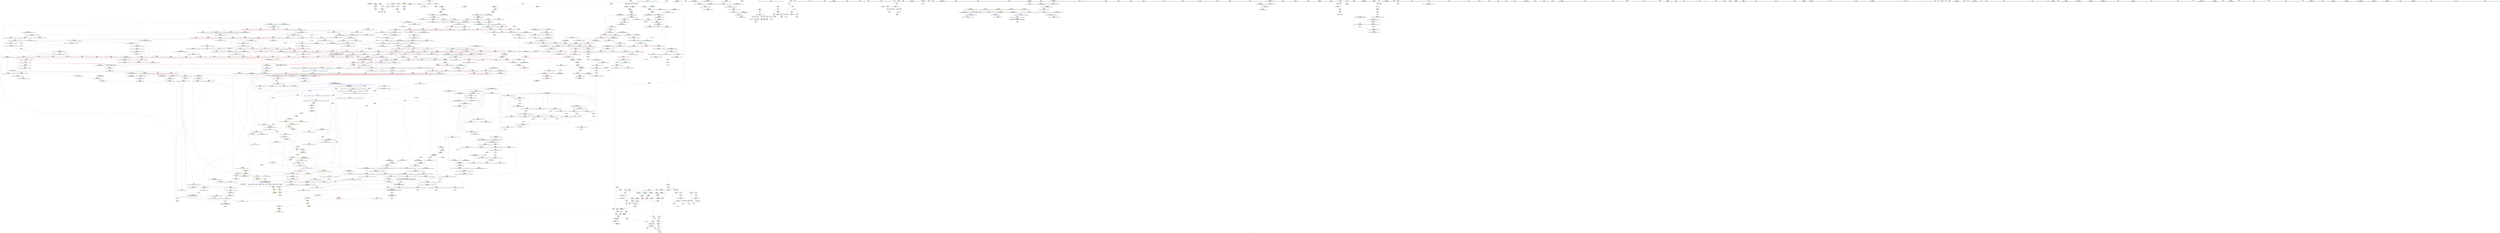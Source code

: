 digraph "SVFG" {
	label="SVFG";

	Node0x5602eb01e4c0 [shape=record,color=grey,label="{NodeID: 0\nNullPtr}"];
	Node0x5602eb01e4c0 -> Node0x5602eb0771c0[style=solid];
	Node0x5602eb01e4c0 -> Node0x5602eb0909c0[style=solid];
	Node0x5602eb01e4c0 -> Node0x5602eb090a90[style=solid];
	Node0x5602eb01e4c0 -> Node0x5602eb090f90[style=solid];
	Node0x5602eb184c50 [shape=record,color=black,label="{NodeID: 1882\n1076 = PHI(747, )\n}"];
	Node0x5602eb07e470 [shape=record,color=blue,label="{NodeID: 775\n958\<--967\n__parent\<--div\n_ZSt11__push_heapIPxlxN9__gnu_cxx5__ops14_Iter_less_valEEvT_T0_S5_T1_RT2_\n}"];
	Node0x5602eb07e470 -> Node0x5602eb103410[style=dashed];
	Node0x5602eb074f80 [shape=record,color=red,label="{NodeID: 443\n522\<--490\n\<--__last.addr\n_ZSt22__final_insertion_sortIPxN9__gnu_cxx5__ops15_Iter_less_iterEEvT_S4_T0_\n|{<s0>28}}"];
	Node0x5602eb074f80:s0 -> Node0x5602eb181080[style=solid,color=red];
	Node0x5602eb0b7a50 [shape=record,color=grey,label="{NodeID: 1218\n908 = Binary(907, 280, )\n}"];
	Node0x5602eb0b7a50 -> Node0x5602eb095740[style=solid];
	Node0x5602eb068950 [shape=record,color=green,label="{NodeID: 111\n534\<--535\n__middle.addr\<--__middle.addr_field_insensitive\n_ZSt14__partial_sortIPxN9__gnu_cxx5__ops15_Iter_less_iterEEvT_S4_S4_T0_\n}"];
	Node0x5602eb068950 -> Node0x5602eb0751f0[style=solid];
	Node0x5602eb068950 -> Node0x5602eb0752c0[style=solid];
	Node0x5602eb068950 -> Node0x5602eb093450[style=solid];
	Node0x5602eb08a910 [shape=record,color=red,label="{NodeID: 554\n988\<--987\n\<--call2\n_ZSt11__push_heapIPxlxN9__gnu_cxx5__ops14_Iter_less_valEEvT_T0_S5_T1_RT2_\n}"];
	Node0x5602eb08a910 -> Node0x5602eb07e540[style=solid];
	Node0x5602eb06d780 [shape=record,color=green,label="{NodeID: 222\n1340\<--1341\n_ZNK9__gnu_cxx5__ops14_Val_less_iterclIxPxEEbRT_T0_\<--_ZNK9__gnu_cxx5__ops14_Val_less_iterclIxPxEEbRT_T0__field_insensitive\n}"];
	Node0x5602eb090340 [shape=record,color=red,label="{NodeID: 665\n1520\<--1501\n\<--__first.addr\n_ZSt9__reverseIPxEvT_S1_St26random_access_iterator_tag\n|{<s0>93}}"];
	Node0x5602eb090340:s0 -> Node0x5602eb186650[style=solid,color=red];
	Node0x5602eb07b550 [shape=record,color=purple,label="{NodeID: 333\n1131\<--1130\nincdec.ptr7\<--\n_ZSt21__unguarded_partitionIPxN9__gnu_cxx5__ops15_Iter_less_iterEET_S4_S4_S4_T0_\n}"];
	Node0x5602eb07b550 -> Node0x5602eb07f240[style=solid];
	Node0x5602eb064ef0 [shape=record,color=green,label="{NodeID: 1\n7\<--1\n__dso_handle\<--dummyObj\nGlob }"];
	Node0x5602eb184d90 [shape=record,color=black,label="{NodeID: 1883\n1084 = PHI(747, )\n}"];
	Node0x5602eb07e540 [shape=record,color=blue,label="{NodeID: 776\n991\<--988\nadd.ptr3\<--\n_ZSt11__push_heapIPxlxN9__gnu_cxx5__ops14_Iter_less_valEEvT_T0_S5_T1_RT2_\n}"];
	Node0x5602eb07e540 -> Node0x5602eb103910[style=dashed];
	Node0x5602eb075050 [shape=record,color=red,label="{NodeID: 444\n543\<--532\n\<--__first.addr\n_ZSt14__partial_sortIPxN9__gnu_cxx5__ops15_Iter_less_iterEEvT_S4_S4_T0_\n|{<s0>29}}"];
	Node0x5602eb075050:s0 -> Node0x5602eb181be0[style=solid,color=red];
	Node0x5602eb0b7bd0 [shape=record,color=grey,label="{NodeID: 1219\n505 = Binary(504, 389, )\n}"];
	Node0x5602eb0b7bd0 -> Node0x5602eb0bc0d0[style=solid];
	Node0x5602eb068a20 [shape=record,color=green,label="{NodeID: 112\n536\<--537\n__last.addr\<--__last.addr_field_insensitive\n_ZSt14__partial_sortIPxN9__gnu_cxx5__ops15_Iter_less_iterEEvT_S4_S4_T0_\n}"];
	Node0x5602eb068a20 -> Node0x5602eb075390[style=solid];
	Node0x5602eb068a20 -> Node0x5602eb093520[style=solid];
	Node0x5602eb08a9e0 [shape=record,color=red,label="{NodeID: 555\n1001\<--1000\n\<--call6\n_ZSt11__push_heapIPxlxN9__gnu_cxx5__ops14_Iter_less_valEEvT_T0_S5_T1_RT2_\n}"];
	Node0x5602eb08a9e0 -> Node0x5602eb07e7b0[style=solid];
	Node0x5602eb06d880 [shape=record,color=green,label="{NodeID: 223\n1360\<--1361\nretval\<--retval_field_insensitive\n_ZN9__gnu_cxx5__ops15__val_comp_iterENS0_15_Iter_less_iterE\n}"];
	Node0x5602eb090410 [shape=record,color=red,label="{NodeID: 666\n1523\<--1501\n\<--__first.addr\n_ZSt9__reverseIPxEvT_S1_St26random_access_iterator_tag\n}"];
	Node0x5602eb090410 -> Node0x5602eb07be40[style=solid];
	Node0x5602eb07b620 [shape=record,color=purple,label="{NodeID: 334\n1144\<--1143\nincdec.ptr9\<--\n_ZSt21__unguarded_partitionIPxN9__gnu_cxx5__ops15_Iter_less_iterEET_S4_S4_S4_T0_\n}"];
	Node0x5602eb07b620 -> Node0x5602eb07f310[style=solid];
	Node0x5602eb065230 [shape=record,color=green,label="{NodeID: 2\n11\<--1\n.str\<--dummyObj\nGlob }"];
	Node0x5602eb184ed0 [shape=record,color=black,label="{NodeID: 1884\n1116 = PHI(747, )\n}"];
	Node0x5602eb07e610 [shape=record,color=blue,label="{NodeID: 777\n950\<--993\n__holeIndex.addr\<--\n_ZSt11__push_heapIPxlxN9__gnu_cxx5__ops14_Iter_less_valEEvT_T0_S5_T1_RT2_\n}"];
	Node0x5602eb07e610 -> Node0x5602eb08a360[style=dashed];
	Node0x5602eb07e610 -> Node0x5602eb102f10[style=dashed];
	Node0x5602eb075120 [shape=record,color=red,label="{NodeID: 445\n549\<--532\n\<--__first.addr\n_ZSt14__partial_sortIPxN9__gnu_cxx5__ops15_Iter_less_iterEEvT_S4_S4_T0_\n|{<s0>30}}"];
	Node0x5602eb075120:s0 -> Node0x5602eb17e2a0[style=solid,color=red];
	Node0x5602eb0b7d50 [shape=record,color=grey,label="{NodeID: 1220\n802 = Binary(800, 801, )\n}"];
	Node0x5602eb0b7d50 -> Node0x5602eb0b7ed0[style=solid];
	Node0x5602eb068af0 [shape=record,color=green,label="{NodeID: 113\n538\<--539\nagg.tmp\<--agg.tmp_field_insensitive\n_ZSt14__partial_sortIPxN9__gnu_cxx5__ops15_Iter_less_iterEEvT_S4_S4_T0_\n}"];
	Node0x5602eb08aab0 [shape=record,color=red,label="{NodeID: 556\n1020\<--1011\nthis1\<--this.addr\n_ZNK9__gnu_cxx5__ops14_Iter_less_valclIPxxEEbT_RT0_\n}"];
	Node0x5602eb0fc610 [shape=record,color=black,label="{NodeID: 1331\nMR_20V_4 = PHI(MR_20V_5, MR_20V_3, )\npts\{300000 \}\n|{|<s1>12}}"];
	Node0x5602eb0fc610 -> Node0x5602eb100210[style=dashed];
	Node0x5602eb0fc610:s1 -> Node0x5602eb0ed4f0[style=dashed,color=red];
	Node0x5602eb06d950 [shape=record,color=green,label="{NodeID: 224\n1362\<--1363\n\<--field_insensitive\n_ZN9__gnu_cxx5__ops15__val_comp_iterENS0_15_Iter_less_iterE\n}"];
	Node0x5602eb12b0b0 [shape=record,color=yellow,style=double,label="{NodeID: 1774\n10V_2 = CSCHI(MR_10V_1)\npts\{28 \}\nCS[]|{<s0>9}}"];
	Node0x5602eb12b0b0:s0 -> Node0x5602eb12ab30[style=dashed,color=blue];
	Node0x5602eb0904e0 [shape=record,color=red,label="{NodeID: 667\n1508\<--1503\n\<--__last.addr\n_ZSt9__reverseIPxEvT_S1_St26random_access_iterator_tag\n}"];
	Node0x5602eb0904e0 -> Node0x5602eb0baed0[style=solid];
	Node0x5602eb07b6f0 [shape=record,color=purple,label="{NodeID: 335\n1217\<--1216\nadd.ptr\<--\n_ZSt16__insertion_sortIPxN9__gnu_cxx5__ops15_Iter_less_iterEEvT_S4_T0_\n}"];
	Node0x5602eb07b6f0 -> Node0x5602eb07fb30[style=solid];
	Node0x5602eb0652f0 [shape=record,color=green,label="{NodeID: 3\n13\<--1\n.str.2\<--dummyObj\nGlob }"];
	Node0x5602eb185010 [shape=record,color=black,label="{NodeID: 1885\n1128 = PHI(747, )\n}"];
	Node0x5602eb07e6e0 [shape=record,color=blue,label="{NodeID: 778\n958\<--997\n__parent\<--div5\n_ZSt11__push_heapIPxlxN9__gnu_cxx5__ops14_Iter_less_valEEvT_T0_S5_T1_RT2_\n}"];
	Node0x5602eb07e6e0 -> Node0x5602eb103410[style=dashed];
	Node0x5602eb0751f0 [shape=record,color=red,label="{NodeID: 446\n544\<--534\n\<--__middle.addr\n_ZSt14__partial_sortIPxN9__gnu_cxx5__ops15_Iter_less_iterEEvT_S4_S4_T0_\n|{<s0>29}}"];
	Node0x5602eb0751f0:s0 -> Node0x5602eb181cf0[style=solid,color=red];
	Node0x5602eb0b7ed0 [shape=record,color=grey,label="{NodeID: 1221\n803 = Binary(802, 389, )\n|{<s0>43}}"];
	Node0x5602eb0b7ed0:s0 -> Node0x5602eb187f80[style=solid,color=red];
	Node0x5602eb068bc0 [shape=record,color=green,label="{NodeID: 114\n547\<--548\n_ZSt13__heap_selectIPxN9__gnu_cxx5__ops15_Iter_less_iterEEvT_S4_S4_T0_\<--_ZSt13__heap_selectIPxN9__gnu_cxx5__ops15_Iter_less_iterEEvT_S4_S4_T0__field_insensitive\n}"];
	Node0x5602eb08ab80 [shape=record,color=red,label="{NodeID: 557\n1021\<--1013\n\<--__it.addr\n_ZNK9__gnu_cxx5__ops14_Iter_less_valclIPxxEEbT_RT0_\n}"];
	Node0x5602eb08ab80 -> Node0x5602eb08ad20[style=solid];
	Node0x5602eb0fcb10 [shape=record,color=black,label="{NodeID: 1332\nMR_10V_3 = PHI(MR_10V_6, MR_10V_1, )\npts\{28 \}\n|{|<s2>72|<s3>74|<s4>77|<s5>77}}"];
	Node0x5602eb0fcb10 -> Node0x5602eb08dde0[style=dashed];
	Node0x5602eb0fcb10 -> Node0x5602eb0ed9f0[style=dashed];
	Node0x5602eb0fcb10:s2 -> Node0x5602eb1077f0[style=dashed,color=red];
	Node0x5602eb0fcb10:s3 -> Node0x5602eb10bfc0[style=dashed,color=red];
	Node0x5602eb0fcb10:s4 -> Node0x5602eb08ed50[style=dashed,color=red];
	Node0x5602eb0fcb10:s5 -> Node0x5602eb0f24f0[style=dashed,color=red];
	Node0x5602eb06da20 [shape=record,color=green,label="{NodeID: 225\n1369\<--1370\n__first.addr\<--__first.addr_field_insensitive\n_ZSt23__copy_move_backward_a2ILb1EPxS0_ET1_T0_S2_S1_\n}"];
	Node0x5602eb06da20 -> Node0x5602eb08efc0[style=solid];
	Node0x5602eb06da20 -> Node0x5602eb080aa0[style=solid];
	Node0x5602eb12b210 [shape=record,color=yellow,style=double,label="{NodeID: 1775\n10V_2 = CSCHI(MR_10V_1)\npts\{28 \}\nCS[]|{<s0>10}}"];
	Node0x5602eb12b210:s0 -> Node0x5602eb12ac90[style=dashed,color=blue];
	Node0x5602eb0905b0 [shape=record,color=red,label="{NodeID: 668\n1512\<--1503\n\<--__last.addr\n_ZSt9__reverseIPxEvT_S1_St26random_access_iterator_tag\n}"];
	Node0x5602eb0905b0 -> Node0x5602eb07bd70[style=solid];
	Node0x5602eb10b400 [shape=record,color=yellow,style=double,label="{NodeID: 1443\n6V_1 = ENCHI(MR_6V_0)\npts\{23 \}\nFun[_Z2okx]}"];
	Node0x5602eb10b400 -> Node0x5602eb07d020[style=dashed];
	Node0x5602eb07b7c0 [shape=record,color=purple,label="{NodeID: 336\n1235\<--1234\nadd.ptr4\<--\n_ZSt16__insertion_sortIPxN9__gnu_cxx5__ops15_Iter_less_iterEEvT_S4_T0_\n|{<s0>74}}"];
	Node0x5602eb07b7c0:s0 -> Node0x5602eb17ee60[style=solid,color=red];
	Node0x5602eb0653b0 [shape=record,color=green,label="{NodeID: 4\n17\<--1\n.str.4\<--dummyObj\nGlob }"];
	Node0x5602eb185150 [shape=record,color=black,label="{NodeID: 1886\n1174 = PHI(809, )\n}"];
	Node0x5602eb185150 -> Node0x5602eb08d010[style=solid];
	Node0x5602eb07e7b0 [shape=record,color=blue,label="{NodeID: 779\n1004\<--1001\nadd.ptr7\<--\n_ZSt11__push_heapIPxlxN9__gnu_cxx5__ops14_Iter_less_valEEvT_T0_S5_T1_RT2_\n|{<s0>50}}"];
	Node0x5602eb07e7b0:s0 -> Node0x5602eb12a5b0[style=dashed,color=blue];
	Node0x5602eb0752c0 [shape=record,color=red,label="{NodeID: 447\n550\<--534\n\<--__middle.addr\n_ZSt14__partial_sortIPxN9__gnu_cxx5__ops15_Iter_less_iterEEvT_S4_S4_T0_\n|{<s0>30}}"];
	Node0x5602eb0752c0:s0 -> Node0x5602eb17e3e0[style=solid,color=red];
	Node0x5602eb0b8050 [shape=record,color=grey,label="{NodeID: 1222\n996 = Binary(995, 280, )\n}"];
	Node0x5602eb0b8050 -> Node0x5602eb0b81d0[style=solid];
	Node0x5602eb06de90 [shape=record,color=green,label="{NodeID: 115\n552\<--553\n_ZSt11__sort_heapIPxN9__gnu_cxx5__ops15_Iter_less_iterEEvT_S4_RT0_\<--_ZSt11__sort_heapIPxN9__gnu_cxx5__ops15_Iter_less_iterEEvT_S4_RT0__field_insensitive\n}"];
	Node0x5602eb08ac50 [shape=record,color=red,label="{NodeID: 558\n1023\<--1015\n\<--__val.addr\n_ZNK9__gnu_cxx5__ops14_Iter_less_valclIPxxEEbT_RT0_\n}"];
	Node0x5602eb08ac50 -> Node0x5602eb08adf0[style=solid];
	Node0x5602eb06daf0 [shape=record,color=green,label="{NodeID: 226\n1371\<--1372\n__last.addr\<--__last.addr_field_insensitive\n_ZSt23__copy_move_backward_a2ILb1EPxS0_ET1_T0_S2_S1_\n}"];
	Node0x5602eb06daf0 -> Node0x5602eb08f090[style=solid];
	Node0x5602eb06daf0 -> Node0x5602eb080b70[style=solid];
	Node0x5602eb12b370 [shape=record,color=yellow,style=double,label="{NodeID: 1776\n10V_2 = CSCHI(MR_10V_1)\npts\{28 \}\nCS[]|{<s0>21}}"];
	Node0x5602eb12b370:s0 -> Node0x5602eb0f41b0[style=dashed,color=red];
	Node0x5602eb090680 [shape=record,color=red,label="{NodeID: 669\n1517\<--1503\n\<--__last.addr\n_ZSt9__reverseIPxEvT_S1_St26random_access_iterator_tag\n}"];
	Node0x5602eb090680 -> Node0x5602eb0bb050[style=solid];
	Node0x5602eb10b510 [shape=record,color=yellow,style=double,label="{NodeID: 1444\n8V_1 = ENCHI(MR_8V_0)\npts\{25 \}\nFun[_Z2okx]}"];
	Node0x5602eb10b510 -> Node0x5602eb07d360[style=dashed];
	Node0x5602eb07b890 [shape=record,color=purple,label="{NodeID: 337\n1254\<--1253\nincdec.ptr\<--\n_ZSt16__insertion_sortIPxN9__gnu_cxx5__ops15_Iter_less_iterEEvT_S4_T0_\n}"];
	Node0x5602eb07b890 -> Node0x5602eb07fda0[style=solid];
	Node0x5602eb065c20 [shape=record,color=green,label="{NodeID: 5\n19\<--1\n.str.5\<--dummyObj\nGlob }"];
	Node0x5602eb185320 [shape=record,color=black,label="{NodeID: 1887\n1178 = PHI(809, )\n}"];
	Node0x5602eb185320 -> Node0x5602eb08d0e0[style=solid];
	Node0x5602eb07e880 [shape=record,color=blue,label="{NodeID: 780\n1011\<--1008\nthis.addr\<--this\n_ZNK9__gnu_cxx5__ops14_Iter_less_valclIPxxEEbT_RT0_\n}"];
	Node0x5602eb07e880 -> Node0x5602eb08aab0[style=dashed];
	Node0x5602eb075390 [shape=record,color=red,label="{NodeID: 448\n545\<--536\n\<--__last.addr\n_ZSt14__partial_sortIPxN9__gnu_cxx5__ops15_Iter_less_iterEEvT_S4_S4_T0_\n|{<s0>29}}"];
	Node0x5602eb075390:s0 -> Node0x5602eb181e00[style=solid,color=red];
	Node0x5602eb0b81d0 [shape=record,color=grey,label="{NodeID: 1223\n997 = Binary(996, 271, )\n}"];
	Node0x5602eb0b81d0 -> Node0x5602eb07e6e0[style=solid];
	Node0x5602eb06df90 [shape=record,color=green,label="{NodeID: 116\n558\<--559\n__comp\<--__comp_field_insensitive\n_ZSt27__unguarded_partition_pivotIPxN9__gnu_cxx5__ops15_Iter_less_iterEET_S4_S4_T0_\n}"];
	Node0x5602eb08ad20 [shape=record,color=red,label="{NodeID: 559\n1022\<--1021\n\<--\n_ZNK9__gnu_cxx5__ops14_Iter_less_valclIPxxEEbT_RT0_\n}"];
	Node0x5602eb08ad20 -> Node0x5602eb0bbad0[style=solid];
	Node0x5602eb06dbc0 [shape=record,color=green,label="{NodeID: 227\n1373\<--1374\n__result.addr\<--__result.addr_field_insensitive\n_ZSt23__copy_move_backward_a2ILb1EPxS0_ET1_T0_S2_S1_\n}"];
	Node0x5602eb06dbc0 -> Node0x5602eb08f160[style=solid];
	Node0x5602eb06dbc0 -> Node0x5602eb080c40[style=solid];
	Node0x5602eb090750 [shape=record,color=red,label="{NodeID: 670\n1521\<--1503\n\<--__last.addr\n_ZSt9__reverseIPxEvT_S1_St26random_access_iterator_tag\n|{<s0>93}}"];
	Node0x5602eb090750:s0 -> Node0x5602eb186720[style=solid,color=red];
	Node0x5602eb10b5f0 [shape=record,color=yellow,style=double,label="{NodeID: 1445\n10V_1 = ENCHI(MR_10V_0)\npts\{28 \}\nFun[_Z2okx]}"];
	Node0x5602eb10b5f0 -> Node0x5602eb07dd20[style=dashed];
	Node0x5602eb07b960 [shape=record,color=purple,label="{NodeID: 338\n1289\<--1288\nincdec.ptr\<--\n_ZSt26__unguarded_insertion_sortIPxN9__gnu_cxx5__ops15_Iter_less_iterEEvT_S4_T0_\n}"];
	Node0x5602eb07b960 -> Node0x5602eb0800e0[style=solid];
	Node0x5602eb065cb0 [shape=record,color=green,label="{NodeID: 6\n22\<--1\n\<--dummyObj\nCan only get source location for instruction, argument, global var or function.}"];
	Node0x5602eb185460 [shape=record,color=black,label="{NodeID: 1888\n1182 = PHI(809, )\n}"];
	Node0x5602eb185460 -> Node0x5602eb08d1b0[style=solid];
	Node0x5602eb07e950 [shape=record,color=blue,label="{NodeID: 781\n1013\<--1009\n__it.addr\<--__it\n_ZNK9__gnu_cxx5__ops14_Iter_less_valclIPxxEEbT_RT0_\n}"];
	Node0x5602eb07e950 -> Node0x5602eb08ab80[style=dashed];
	Node0x5602eb075460 [shape=record,color=red,label="{NodeID: 449\n572\<--560\n\<--__first.addr\n_ZSt27__unguarded_partition_pivotIPxN9__gnu_cxx5__ops15_Iter_less_iterEET_S4_S4_T0_\n}"];
	Node0x5602eb075460 -> Node0x5602eb07c180[style=solid];
	Node0x5602eb0b8350 [shape=record,color=grey,label="{NodeID: 1224\n579 = Binary(578, 271, )\n}"];
	Node0x5602eb06e060 [shape=record,color=green,label="{NodeID: 117\n560\<--561\n__first.addr\<--__first.addr_field_insensitive\n_ZSt27__unguarded_partition_pivotIPxN9__gnu_cxx5__ops15_Iter_less_iterEET_S4_S4_T0_\n}"];
	Node0x5602eb06e060 -> Node0x5602eb075460[style=solid];
	Node0x5602eb06e060 -> Node0x5602eb075530[style=solid];
	Node0x5602eb06e060 -> Node0x5602eb075600[style=solid];
	Node0x5602eb06e060 -> Node0x5602eb0756d0[style=solid];
	Node0x5602eb06e060 -> Node0x5602eb0757a0[style=solid];
	Node0x5602eb06e060 -> Node0x5602eb075870[style=solid];
	Node0x5602eb06e060 -> Node0x5602eb0935f0[style=solid];
	Node0x5602eb08adf0 [shape=record,color=red,label="{NodeID: 560\n1024\<--1023\n\<--\n_ZNK9__gnu_cxx5__ops14_Iter_less_valclIPxxEEbT_RT0_\n}"];
	Node0x5602eb08adf0 -> Node0x5602eb0bbad0[style=solid];
	Node0x5602eb0fda10 [shape=record,color=black,label="{NodeID: 1335\nMR_10V_2 = PHI(MR_10V_4, MR_10V_1, )\npts\{28 \}\n|{<s0>9}}"];
	Node0x5602eb0fda10:s0 -> Node0x5602eb10ab60[style=dashed,color=red];
	Node0x5602eb06dc90 [shape=record,color=green,label="{NodeID: 228\n1380\<--1381\n_ZSt12__niter_baseIPxET_S1_\<--_ZSt12__niter_baseIPxET_S1__field_insensitive\n}"];
	Node0x5602eb090820 [shape=record,color=red,label="{NodeID: 671\n1526\<--1503\n\<--__last.addr\n_ZSt9__reverseIPxEvT_S1_St26random_access_iterator_tag\n}"];
	Node0x5602eb090820 -> Node0x5602eb07bf10[style=solid];
	Node0x5602eb07ba30 [shape=record,color=purple,label="{NodeID: 339\n1335\<--1334\nincdec.ptr\<--\n_ZSt25__unguarded_linear_insertIPxN9__gnu_cxx5__ops14_Val_less_iterEEvT_T0_\n}"];
	Node0x5602eb07ba30 -> Node0x5602eb080690[style=solid];
	Node0x5602eb065d40 [shape=record,color=green,label="{NodeID: 7\n31\<--1\n.str.6\<--dummyObj\nGlob }"];
	Node0x5602eb1855a0 [shape=record,color=black,label="{NodeID: 1889\n1226 = PHI(747, )\n}"];
	Node0x5602eb07ea20 [shape=record,color=blue,label="{NodeID: 782\n1015\<--1010\n__val.addr\<--__val\n_ZNK9__gnu_cxx5__ops14_Iter_less_valclIPxxEEbT_RT0_\n}"];
	Node0x5602eb07ea20 -> Node0x5602eb08ac50[style=dashed];
	Node0x5602eb075530 [shape=record,color=red,label="{NodeID: 450\n574\<--560\n\<--__first.addr\n_ZSt27__unguarded_partition_pivotIPxN9__gnu_cxx5__ops15_Iter_less_iterEET_S4_S4_T0_\n}"];
	Node0x5602eb075530 -> Node0x5602eb0785a0[style=solid];
	Node0x5602eb0b84d0 [shape=record,color=grey,label="{NodeID: 1225\n578 = Binary(577, 389, )\n}"];
	Node0x5602eb0b84d0 -> Node0x5602eb0b8350[style=solid];
	Node0x5602eb06e130 [shape=record,color=green,label="{NodeID: 118\n562\<--563\n__last.addr\<--__last.addr_field_insensitive\n_ZSt27__unguarded_partition_pivotIPxN9__gnu_cxx5__ops15_Iter_less_iterEET_S4_S4_T0_\n}"];
	Node0x5602eb06e130 -> Node0x5602eb075940[style=solid];
	Node0x5602eb06e130 -> Node0x5602eb075a10[style=solid];
	Node0x5602eb06e130 -> Node0x5602eb075ae0[style=solid];
	Node0x5602eb06e130 -> Node0x5602eb0936c0[style=solid];
	Node0x5602eb08aec0 [shape=record,color=red,label="{NodeID: 561\n1054\<--1034\n\<--__result.addr\n_ZSt22__move_median_to_firstIPxN9__gnu_cxx5__ops15_Iter_less_iterEEvT_S4_S4_S4_T0_\n|{<s0>56}}"];
	Node0x5602eb08aec0:s0 -> Node0x5602eb186650[style=solid,color=red];
	Node0x5602eb0fdf10 [shape=record,color=black,label="{NodeID: 1336\nMR_37V_2 = PHI(MR_37V_4, MR_37V_1, )\npts\{188 \}\n}"];
	Node0x5602eb0fdf10 -> Node0x5602eb091f30[style=dashed];
	Node0x5602eb06dd90 [shape=record,color=green,label="{NodeID: 229\n1387\<--1388\n_ZSt22__copy_move_backward_aILb1EPxS0_ET1_T0_S2_S1_\<--_ZSt22__copy_move_backward_aILb1EPxS0_ET1_T0_S2_S1__field_insensitive\n}"];
	Node0x5602eb12b790 [shape=record,color=yellow,style=double,label="{NodeID: 1779\n10V_4 = CSCHI(MR_10V_2)\npts\{28 \}\nCS[]|{<s0>24}}"];
	Node0x5602eb12b790:s0 -> Node0x5602eb0f6710[style=dashed,color=red];
	Node0x5602eb0908f0 [shape=record,color=red,label="{NodeID: 672\n1550\<--1549\ndummyVal\<--offset_0\n_ZNSt20__copy_move_backwardILb1ELb1ESt26random_access_iterator_tagE13__copy_move_bIxEEPT_PKS3_S6_S4_\n}"];
	Node0x5602eb0908f0 -> Node0x5602eb081530[style=solid];
	Node0x5602eb07bb00 [shape=record,color=purple,label="{NodeID: 340\n1351\<--1350\nincdec.ptr3\<--\n_ZSt25__unguarded_linear_insertIPxN9__gnu_cxx5__ops14_Val_less_iterEEvT_T0_\n}"];
	Node0x5602eb07bb00 -> Node0x5602eb080900[style=solid];
	Node0x5602eb065dd0 [shape=record,color=green,label="{NodeID: 8\n33\<--1\n.str.7\<--dummyObj\nGlob }"];
	Node0x5602eb1856b0 [shape=record,color=black,label="{NodeID: 1890\n1229 = PHI(809, )\n}"];
	Node0x5602eb1856b0 -> Node0x5602eb08dde0[style=solid];
	Node0x5602eb07eaf0 [shape=record,color=blue,label="{NodeID: 783\n1034\<--1028\n__result.addr\<--__result\n_ZSt22__move_median_to_firstIPxN9__gnu_cxx5__ops15_Iter_less_iterEEvT_S4_S4_S4_T0_\n}"];
	Node0x5602eb07eaf0 -> Node0x5602eb08aec0[style=dashed];
	Node0x5602eb07eaf0 -> Node0x5602eb08af90[style=dashed];
	Node0x5602eb07eaf0 -> Node0x5602eb08b060[style=dashed];
	Node0x5602eb07eaf0 -> Node0x5602eb08b130[style=dashed];
	Node0x5602eb07eaf0 -> Node0x5602eb08b200[style=dashed];
	Node0x5602eb07eaf0 -> Node0x5602eb08b2d0[style=dashed];
	Node0x5602eb075600 [shape=record,color=red,label="{NodeID: 451\n582\<--560\n\<--__first.addr\n_ZSt27__unguarded_partition_pivotIPxN9__gnu_cxx5__ops15_Iter_less_iterEET_S4_S4_T0_\n|{<s0>31}}"];
	Node0x5602eb075600:s0 -> Node0x5602eb180270[style=solid,color=red];
	Node0x5602eb0b8650 [shape=record,color=grey,label="{NodeID: 1226\n577 = Binary(575, 576, )\n}"];
	Node0x5602eb0b8650 -> Node0x5602eb0b84d0[style=solid];
	Node0x5602eb06e200 [shape=record,color=green,label="{NodeID: 119\n564\<--565\n__mid\<--__mid_field_insensitive\n_ZSt27__unguarded_partition_pivotIPxN9__gnu_cxx5__ops15_Iter_less_iterEET_S4_S4_T0_\n}"];
	Node0x5602eb06e200 -> Node0x5602eb075bb0[style=solid];
	Node0x5602eb06e200 -> Node0x5602eb093790[style=solid];
	Node0x5602eb08af90 [shape=record,color=red,label="{NodeID: 562\n1064\<--1034\n\<--__result.addr\n_ZSt22__move_median_to_firstIPxN9__gnu_cxx5__ops15_Iter_less_iterEEvT_S4_S4_S4_T0_\n|{<s0>58}}"];
	Node0x5602eb08af90:s0 -> Node0x5602eb186650[style=solid,color=red];
	Node0x5602eb0fe410 [shape=record,color=black,label="{NodeID: 1337\nMR_39V_3 = PHI(MR_39V_4, MR_39V_2, )\npts\{194 \}\n}"];
	Node0x5602eb0fe410 -> Node0x5602eb072880[style=dashed];
	Node0x5602eb0fe410 -> Node0x5602eb072950[style=dashed];
	Node0x5602eb0fe410 -> Node0x5602eb072a20[style=dashed];
	Node0x5602eb0fe410 -> Node0x5602eb072af0[style=dashed];
	Node0x5602eb0fe410 -> Node0x5602eb092680[style=dashed];
	Node0x5602eb076020 [shape=record,color=green,label="{NodeID: 230\n1392\<--1393\n__it.addr\<--__it.addr_field_insensitive\n_ZSt12__miter_baseIPxET_S1_\n}"];
	Node0x5602eb076020 -> Node0x5602eb08f230[style=solid];
	Node0x5602eb076020 -> Node0x5602eb080d10[style=solid];
	Node0x5602eb0909c0 [shape=record,color=blue, style = dotted,label="{NodeID: 673\n8\<--3\nin\<--dummyVal\nGlob }"];
	Node0x5602eb0909c0 -> Node0x5602eb10e350[style=dashed];
	Node0x5602eb07bbd0 [shape=record,color=purple,label="{NodeID: 341\n1548\<--1457\noffset_0\<--\n}"];
	Node0x5602eb07bbd0 -> Node0x5602eb081530[style=solid];
	Node0x5602eb065e90 [shape=record,color=green,label="{NodeID: 9\n35\<--1\n.str.8\<--dummyObj\nGlob }"];
	Node0x5602eb185820 [shape=record,color=black,label="{NodeID: 1891\n1236 = PHI(1293, )\n}"];
	Node0x5602eb07ebc0 [shape=record,color=blue,label="{NodeID: 784\n1036\<--1029\n__a.addr\<--__a\n_ZSt22__move_median_to_firstIPxN9__gnu_cxx5__ops15_Iter_less_iterEEvT_S4_S4_S4_T0_\n}"];
	Node0x5602eb07ebc0 -> Node0x5602eb08b3a0[style=dashed];
	Node0x5602eb07ebc0 -> Node0x5602eb08b470[style=dashed];
	Node0x5602eb07ebc0 -> Node0x5602eb08b540[style=dashed];
	Node0x5602eb07ebc0 -> Node0x5602eb08b610[style=dashed];
	Node0x5602eb07ebc0 -> Node0x5602eb08b6e0[style=dashed];
	Node0x5602eb0756d0 [shape=record,color=red,label="{NodeID: 452\n583\<--560\n\<--__first.addr\n_ZSt27__unguarded_partition_pivotIPxN9__gnu_cxx5__ops15_Iter_less_iterEET_S4_S4_T0_\n}"];
	Node0x5602eb0756d0 -> Node0x5602eb07afa0[style=solid];
	Node0x5602eb0b87d0 [shape=record,color=grey,label="{NodeID: 1227\n134 = Binary(133, 132, )\n}"];
	Node0x5602eb0b87d0 -> Node0x5602eb091640[style=solid];
	Node0x5602eb06e2d0 [shape=record,color=green,label="{NodeID: 120\n566\<--567\nagg.tmp\<--agg.tmp_field_insensitive\n_ZSt27__unguarded_partition_pivotIPxN9__gnu_cxx5__ops15_Iter_less_iterEET_S4_S4_T0_\n}"];
	Node0x5602eb08b060 [shape=record,color=red,label="{NodeID: 563\n1068\<--1034\n\<--__result.addr\n_ZSt22__move_median_to_firstIPxN9__gnu_cxx5__ops15_Iter_less_iterEEvT_S4_S4_S4_T0_\n|{<s0>59}}"];
	Node0x5602eb08b060:s0 -> Node0x5602eb186650[style=solid,color=red];
	Node0x5602eb0fe910 [shape=record,color=black,label="{NodeID: 1338\nMR_43V_2 = PHI(MR_43V_3, MR_43V_1, )\npts\{198 \}\n}"];
	Node0x5602eb0fe910 -> Node0x5602eb091e60[style=dashed];
	Node0x5602eb0760f0 [shape=record,color=green,label="{NodeID: 231\n1401\<--1402\n__first.addr\<--__first.addr_field_insensitive\n_ZSt22__copy_move_backward_aILb1EPxS0_ET1_T0_S2_S1_\n}"];
	Node0x5602eb0760f0 -> Node0x5602eb08f300[style=solid];
	Node0x5602eb0760f0 -> Node0x5602eb080de0[style=solid];
	Node0x5602eb12ba50 [shape=record,color=yellow,style=double,label="{NodeID: 1781\n10V_2 = CSCHI(MR_10V_1)\npts\{28 \}\nCS[]|{<s0>30}}"];
	Node0x5602eb12ba50:s0 -> Node0x5602eb104d10[style=dashed,color=red];
	Node0x5602eb090a90 [shape=record,color=blue, style = dotted,label="{NodeID: 674\n15\<--3\nout\<--dummyVal\nGlob }"];
	Node0x5602eb090a90 -> Node0x5602eb10e460[style=dashed];
	Node0x5602eb07bca0 [shape=record,color=purple,label="{NodeID: 342\n1549\<--1459\noffset_0\<--\n}"];
	Node0x5602eb07bca0 -> Node0x5602eb0908f0[style=solid];
	Node0x5602eb065f90 [shape=record,color=green,label="{NodeID: 10\n37\<--1\n.str.9\<--dummyObj\nGlob }"];
	Node0x5602eb185930 [shape=record,color=black,label="{NodeID: 1892\n1239 = PHI(809, )\n}"];
	Node0x5602eb185930 -> Node0x5602eb08deb0[style=solid];
	Node0x5602eb07ec90 [shape=record,color=blue,label="{NodeID: 785\n1038\<--1030\n__b.addr\<--__b\n_ZSt22__move_median_to_firstIPxN9__gnu_cxx5__ops15_Iter_less_iterEEvT_S4_S4_S4_T0_\n}"];
	Node0x5602eb07ec90 -> Node0x5602eb08b7b0[style=dashed];
	Node0x5602eb07ec90 -> Node0x5602eb08b880[style=dashed];
	Node0x5602eb07ec90 -> Node0x5602eb08b950[style=dashed];
	Node0x5602eb07ec90 -> Node0x5602eb08ba20[style=dashed];
	Node0x5602eb07ec90 -> Node0x5602eb08baf0[style=dashed];
	Node0x5602eb0757a0 [shape=record,color=red,label="{NodeID: 453\n591\<--560\n\<--__first.addr\n_ZSt27__unguarded_partition_pivotIPxN9__gnu_cxx5__ops15_Iter_less_iterEET_S4_S4_T0_\n}"];
	Node0x5602eb0757a0 -> Node0x5602eb07b140[style=solid];
	Node0x5602eb0b8950 [shape=record,color=grey,label="{NodeID: 1228\n138 = Binary(137, 139, )\n}"];
	Node0x5602eb0b8950 -> Node0x5602eb091710[style=solid];
	Node0x5602eb06e3a0 [shape=record,color=green,label="{NodeID: 121\n568\<--569\nagg.tmp4\<--agg.tmp4_field_insensitive\n_ZSt27__unguarded_partition_pivotIPxN9__gnu_cxx5__ops15_Iter_less_iterEET_S4_S4_T0_\n}"];
	Node0x5602eb08b130 [shape=record,color=red,label="{NodeID: 564\n1078\<--1034\n\<--__result.addr\n_ZSt22__move_median_to_firstIPxN9__gnu_cxx5__ops15_Iter_less_iterEEvT_S4_S4_S4_T0_\n|{<s0>61}}"];
	Node0x5602eb08b130:s0 -> Node0x5602eb186650[style=solid,color=red];
	Node0x5602eb0fee10 [shape=record,color=black,label="{NodeID: 1339\nMR_45V_2 = PHI(MR_45V_4, MR_45V_1, )\npts\{200 \}\n}"];
	Node0x5602eb0fee10 -> Node0x5602eb0920d0[style=dashed];
	Node0x5602eb0761c0 [shape=record,color=green,label="{NodeID: 232\n1403\<--1404\n__last.addr\<--__last.addr_field_insensitive\n_ZSt22__copy_move_backward_aILb1EPxS0_ET1_T0_S2_S1_\n}"];
	Node0x5602eb0761c0 -> Node0x5602eb08f3d0[style=solid];
	Node0x5602eb0761c0 -> Node0x5602eb080eb0[style=solid];
	Node0x5602eb12bbb0 [shape=record,color=yellow,style=double,label="{NodeID: 1782\n10V_3 = CSCHI(MR_10V_2)\npts\{28 \}\nCS[]|{<s0>22}}"];
	Node0x5602eb12bbb0:s0 -> Node0x5602eb0ea5e0[style=dashed,color=blue];
	Node0x5602eb090b90 [shape=record,color=blue,label="{NodeID: 675\n21\<--22\nn\<--\nGlob }"];
	Node0x5602eb090b90 -> Node0x5602eb10e540[style=dashed];
	Node0x5602eb07bd70 [shape=record,color=purple,label="{NodeID: 343\n1513\<--1512\nincdec.ptr\<--\n_ZSt9__reverseIPxEvT_S1_St26random_access_iterator_tag\n}"];
	Node0x5602eb07bd70 -> Node0x5602eb081a10[style=solid];
	Node0x5602eb066090 [shape=record,color=green,label="{NodeID: 11\n40\<--1\n\<--dummyObj\nCan only get source location for instruction, argument, global var or function.}"];
	Node0x5602eb185aa0 [shape=record,color=black,label="{NodeID: 1893\n1307 = PHI(1390, )\n|{<s0>82}}"];
	Node0x5602eb185aa0:s0 -> Node0x5602eb1811d0[style=solid,color=red];
	Node0x5602eb07ed60 [shape=record,color=blue,label="{NodeID: 786\n1040\<--1031\n__c.addr\<--__c\n_ZSt22__move_median_to_firstIPxN9__gnu_cxx5__ops15_Iter_less_iterEEvT_S4_S4_S4_T0_\n}"];
	Node0x5602eb07ed60 -> Node0x5602eb08bbc0[style=dashed];
	Node0x5602eb07ed60 -> Node0x5602eb08bc90[style=dashed];
	Node0x5602eb07ed60 -> Node0x5602eb08bd60[style=dashed];
	Node0x5602eb07ed60 -> Node0x5602eb08be30[style=dashed];
	Node0x5602eb07ed60 -> Node0x5602eb08bf00[style=dashed];
	Node0x5602eb07ed60 -> Node0x5602eb08bfd0[style=dashed];
	Node0x5602eb075870 [shape=record,color=red,label="{NodeID: 454\n594\<--560\n\<--__first.addr\n_ZSt27__unguarded_partition_pivotIPxN9__gnu_cxx5__ops15_Iter_less_iterEET_S4_S4_T0_\n|{<s0>32}}"];
	Node0x5602eb075870:s0 -> Node0x5602eb181940[style=solid,color=red];
	Node0x5602eb0b8ad0 [shape=record,color=grey,label="{NodeID: 1229\n145 = Binary(142, 144, )\n}"];
	Node0x5602eb0b8ad0 -> Node0x5602eb0bc550[style=solid];
	Node0x5602eb06e470 [shape=record,color=green,label="{NodeID: 122\n589\<--590\n_ZSt22__move_median_to_firstIPxN9__gnu_cxx5__ops15_Iter_less_iterEEvT_S4_S4_S4_T0_\<--_ZSt22__move_median_to_firstIPxN9__gnu_cxx5__ops15_Iter_less_iterEEvT_S4_S4_S4_T0__field_insensitive\n}"];
	Node0x5602eb08b200 [shape=record,color=red,label="{NodeID: 565\n1086\<--1034\n\<--__result.addr\n_ZSt22__move_median_to_firstIPxN9__gnu_cxx5__ops15_Iter_less_iterEEvT_S4_S4_S4_T0_\n|{<s0>63}}"];
	Node0x5602eb08b200:s0 -> Node0x5602eb186650[style=solid,color=red];
	Node0x5602eb0ff310 [shape=record,color=black,label="{NodeID: 1340\nMR_47V_2 = PHI(MR_47V_4, MR_47V_1, )\npts\{202 \}\n}"];
	Node0x5602eb0ff310 -> Node0x5602eb0921a0[style=dashed];
	Node0x5602eb076290 [shape=record,color=green,label="{NodeID: 233\n1405\<--1406\n__result.addr\<--__result.addr_field_insensitive\n_ZSt22__copy_move_backward_aILb1EPxS0_ET1_T0_S2_S1_\n}"];
	Node0x5602eb076290 -> Node0x5602eb08f4a0[style=solid];
	Node0x5602eb076290 -> Node0x5602eb080f80[style=solid];
	Node0x5602eb12bd10 [shape=record,color=yellow,style=double,label="{NodeID: 1783\n10V_2 = CSCHI(MR_10V_1)\npts\{28 \}\nCS[]|{<s0>32}}"];
	Node0x5602eb12bd10:s0 -> Node0x5602eb100710[style=dashed,color=red];
	Node0x5602eb090c90 [shape=record,color=blue,label="{NodeID: 676\n24\<--22\nm\<--\nGlob }"];
	Node0x5602eb090c90 -> Node0x5602eb10e620[style=dashed];
	Node0x5602eb10bb30 [shape=record,color=yellow,style=double,label="{NodeID: 1451\n14V_1 = ENCHI(MR_14V_0)\npts\{96 \}\nFun[_ZSt3minIxERKT_S2_S2_]}"];
	Node0x5602eb10bb30 -> Node0x5602eb072470[style=dashed];
	Node0x5602eb07be40 [shape=record,color=purple,label="{NodeID: 344\n1524\<--1523\nincdec.ptr2\<--\n_ZSt9__reverseIPxEvT_S1_St26random_access_iterator_tag\n}"];
	Node0x5602eb07be40 -> Node0x5602eb081ae0[style=solid];
	Node0x5602eb066190 [shape=record,color=green,label="{NodeID: 12\n103\<--1\n\<--dummyObj\nCan only get source location for instruction, argument, global var or function.|{<s0>43}}"];
	Node0x5602eb066190:s0 -> Node0x5602eb187eb0[style=solid,color=red];
	Node0x5602eb185c70 [shape=record,color=black,label="{NodeID: 1894\n1311 = PHI(1390, )\n|{<s0>82}}"];
	Node0x5602eb185c70:s0 -> Node0x5602eb1812e0[style=solid,color=red];
	Node0x5602eb07ee30 [shape=record,color=blue,label="{NodeID: 787\n1103\<--1098\n__first.addr\<--__first\n_ZSt21__unguarded_partitionIPxN9__gnu_cxx5__ops15_Iter_less_iterEET_S4_S4_S4_T0_\n}"];
	Node0x5602eb07ee30 -> Node0x5602eb0eb7f0[style=dashed];
	Node0x5602eb075940 [shape=record,color=red,label="{NodeID: 455\n573\<--562\n\<--__last.addr\n_ZSt27__unguarded_partition_pivotIPxN9__gnu_cxx5__ops15_Iter_less_iterEET_S4_S4_T0_\n}"];
	Node0x5602eb075940 -> Node0x5602eb0784d0[style=solid];
	Node0x5602eb0b8c50 [shape=record,color=grey,label="{NodeID: 1230\n387 = Binary(385, 386, )\n}"];
	Node0x5602eb0b8c50 -> Node0x5602eb0b8dd0[style=solid];
	Node0x5602eb06e570 [shape=record,color=green,label="{NodeID: 123\n596\<--597\n_ZSt21__unguarded_partitionIPxN9__gnu_cxx5__ops15_Iter_less_iterEET_S4_S4_S4_T0_\<--_ZSt21__unguarded_partitionIPxN9__gnu_cxx5__ops15_Iter_less_iterEET_S4_S4_S4_T0__field_insensitive\n}"];
	Node0x5602eb08b2d0 [shape=record,color=red,label="{NodeID: 566\n1090\<--1034\n\<--__result.addr\n_ZSt22__move_median_to_firstIPxN9__gnu_cxx5__ops15_Iter_less_iterEEvT_S4_S4_S4_T0_\n|{<s0>64}}"];
	Node0x5602eb08b2d0:s0 -> Node0x5602eb186650[style=solid,color=red];
	Node0x5602eb0ff810 [shape=record,color=black,label="{NodeID: 1341\nMR_49V_2 = PHI(MR_49V_4, MR_49V_1, )\npts\{204 \}\n}"];
	Node0x5602eb0ff810 -> Node0x5602eb092270[style=dashed];
	Node0x5602eb076360 [shape=record,color=green,label="{NodeID: 234\n1407\<--1408\n__simple\<--__simple_field_insensitive\n_ZSt22__copy_move_backward_aILb1EPxS0_ET1_T0_S2_S1_\n}"];
	Node0x5602eb076360 -> Node0x5602eb081050[style=solid];
	Node0x5602eb12be70 [shape=record,color=yellow,style=double,label="{NodeID: 1784\n10V_3 = CSCHI(MR_10V_2)\npts\{28 \}\nCS[]|{<s0>23}}"];
	Node0x5602eb12be70:s0 -> Node0x5602eb12b790[style=dashed,color=blue];
	Node0x5602eb090d90 [shape=record,color=blue,label="{NodeID: 677\n1545\<--40\nllvm.global_ctors_0\<--\nGlob }"];
	Node0x5602eb07bf10 [shape=record,color=purple,label="{NodeID: 345\n1527\<--1526\nincdec.ptr3\<--\n_ZSt9__reverseIPxEvT_S1_St26random_access_iterator_tag\n}"];
	Node0x5602eb07bf10 -> Node0x5602eb081bb0[style=solid];
	Node0x5602eb066290 [shape=record,color=green,label="{NodeID: 13\n139\<--1\n\<--dummyObj\nCan only get source location for instruction, argument, global var or function.}"];
	Node0x5602eb185db0 [shape=record,color=black,label="{NodeID: 1895\n1313 = PHI(1365, )\n}"];
	Node0x5602eb185db0 -> Node0x5602eb0791d0[style=solid];
	Node0x5602eb07ef00 [shape=record,color=blue,label="{NodeID: 788\n1105\<--1099\n__last.addr\<--__last\n_ZSt21__unguarded_partitionIPxN9__gnu_cxx5__ops15_Iter_less_iterEET_S4_S4_S4_T0_\n}"];
	Node0x5602eb07ef00 -> Node0x5602eb08c580[style=dashed];
	Node0x5602eb07ef00 -> Node0x5602eb07f170[style=dashed];
	Node0x5602eb075a10 [shape=record,color=red,label="{NodeID: 456\n586\<--562\n\<--__last.addr\n_ZSt27__unguarded_partition_pivotIPxN9__gnu_cxx5__ops15_Iter_less_iterEET_S4_S4_T0_\n}"];
	Node0x5602eb075a10 -> Node0x5602eb07b070[style=solid];
	Node0x5602eb0b8dd0 [shape=record,color=grey,label="{NodeID: 1231\n388 = Binary(387, 389, )\n|{<s0>19}}"];
	Node0x5602eb0b8dd0:s0 -> Node0x5602eb186f40[style=solid,color=red];
	Node0x5602eb06e670 [shape=record,color=green,label="{NodeID: 124\n603\<--604\n__comp\<--__comp_field_insensitive\n_ZSt13__heap_selectIPxN9__gnu_cxx5__ops15_Iter_less_iterEEvT_S4_S4_T0_\n|{<s0>33|<s1>34|<s2>35}}"];
	Node0x5602eb06e670:s0 -> Node0x5602eb17f220[style=solid,color=red];
	Node0x5602eb06e670:s1 -> Node0x5602eb187010[style=solid,color=red];
	Node0x5602eb06e670:s2 -> Node0x5602eb186e70[style=solid,color=red];
	Node0x5602eb08b3a0 [shape=record,color=red,label="{NodeID: 567\n1046\<--1036\n\<--__a.addr\n_ZSt22__move_median_to_firstIPxN9__gnu_cxx5__ops15_Iter_less_iterEEvT_S4_S4_S4_T0_\n|{<s0>54}}"];
	Node0x5602eb08b3a0:s0 -> Node0x5602eb1870e0[style=solid,color=red];
	Node0x5602eb0ffd10 [shape=record,color=black,label="{NodeID: 1342\nMR_51V_2 = PHI(MR_51V_3, MR_51V_1, )\npts\{206 \}\n}"];
	Node0x5602eb0ffd10 -> Node0x5602eb092340[style=dashed];
	Node0x5602eb0ffd10 -> Node0x5602eb0ffd10[style=dashed];
	Node0x5602eb076430 [shape=record,color=green,label="{NodeID: 235\n1418\<--1419\n_ZNSt20__copy_move_backwardILb1ELb1ESt26random_access_iterator_tagE13__copy_move_bIxEEPT_PKS3_S6_S4_\<--_ZNSt20__copy_move_backwardILb1ELb1ESt26random_access_iterator_tagE13__copy_move_bIxEEPT_PKS3_S6_S4__field_insensitive\n}"];
	Node0x5602eb090e90 [shape=record,color=blue,label="{NodeID: 678\n1546\<--41\nllvm.global_ctors_1\<--_GLOBAL__sub_I_Batsh_2_0.cpp\nGlob }"];
	Node0x5602eb07bfe0 [shape=record,color=purple,label="{NodeID: 346\n243\<--26\nadd.ptr\<--ar\nmain\n|{<s0>9}}"];
	Node0x5602eb07bfe0:s0 -> Node0x5602eb174500[style=solid,color=red];
	Node0x5602eb066390 [shape=record,color=green,label="{NodeID: 14\n150\<--1\n\<--dummyObj\nCan only get source location for instruction, argument, global var or function.}"];
	Node0x5602eb185ec0 [shape=record,color=black,label="{NodeID: 1896\n1329 = PHI(809, )\n}"];
	Node0x5602eb185ec0 -> Node0x5602eb08ed50[style=solid];
	Node0x5602eb07efd0 [shape=record,color=blue,label="{NodeID: 789\n1107\<--1100\n__pivot.addr\<--__pivot\n_ZSt21__unguarded_partitionIPxN9__gnu_cxx5__ops15_Iter_less_iterEET_S4_S4_S4_T0_\n}"];
	Node0x5602eb07efd0 -> Node0x5602eb08c990[style=dashed];
	Node0x5602eb07efd0 -> Node0x5602eb08ca60[style=dashed];
	Node0x5602eb075ae0 [shape=record,color=red,label="{NodeID: 457\n593\<--562\n\<--__last.addr\n_ZSt27__unguarded_partition_pivotIPxN9__gnu_cxx5__ops15_Iter_less_iterEET_S4_S4_T0_\n|{<s0>32}}"];
	Node0x5602eb075ae0:s0 -> Node0x5602eb181830[style=solid,color=red];
	Node0x5602eb0b8f50 [shape=record,color=grey,label="{NodeID: 1232\n889 = Binary(888, 271, )\n}"];
	Node0x5602eb0b8f50 -> Node0x5602eb0b90d0[style=solid];
	Node0x5602eb06e740 [shape=record,color=green,label="{NodeID: 125\n605\<--606\n__first.addr\<--__first.addr_field_insensitive\n_ZSt13__heap_selectIPxN9__gnu_cxx5__ops15_Iter_less_iterEEvT_S4_S4_T0_\n}"];
	Node0x5602eb06e740 -> Node0x5602eb075c80[style=solid];
	Node0x5602eb06e740 -> Node0x5602eb075d50[style=solid];
	Node0x5602eb06e740 -> Node0x5602eb075e20[style=solid];
	Node0x5602eb06e740 -> Node0x5602eb093860[style=solid];
	Node0x5602eb08b470 [shape=record,color=red,label="{NodeID: 568\n1060\<--1036\n\<--__a.addr\n_ZSt22__move_median_to_firstIPxN9__gnu_cxx5__ops15_Iter_less_iterEEvT_S4_S4_S4_T0_\n|{<s0>57}}"];
	Node0x5602eb08b470:s0 -> Node0x5602eb1870e0[style=solid,color=red];
	Node0x5602eb100210 [shape=record,color=black,label="{NodeID: 1343\nMR_20V_2 = PHI(MR_20V_4, MR_20V_1, )\npts\{300000 \}\n|{<s0>11}}"];
	Node0x5602eb100210:s0 -> Node0x5602eb0ed4f0[style=dashed,color=red];
	Node0x5602eb076530 [shape=record,color=green,label="{NodeID: 236\n1423\<--1424\n__it.addr\<--__it.addr_field_insensitive\n_ZSt12__niter_baseIPxET_S1_\n}"];
	Node0x5602eb076530 -> Node0x5602eb08f570[style=solid];
	Node0x5602eb076530 -> Node0x5602eb081120[style=solid];
	Node0x5602eb090f90 [shape=record,color=blue, style = dotted,label="{NodeID: 679\n1547\<--3\nllvm.global_ctors_2\<--dummyVal\nGlob }"];
	Node0x5602eb07c0b0 [shape=record,color=purple,label="{NodeID: 347\n251\<--26\nadd.ptr7\<--ar\nmain\n|{<s0>10}}"];
	Node0x5602eb07c0b0:s0 -> Node0x5602eb180d10[style=solid,color=red];
	Node0x5602eb066490 [shape=record,color=green,label="{NodeID: 15\n153\<--1\n\<--dummyObj\nCan only get source location for instruction, argument, global var or function.}"];
	Node0x5602eb185fd0 [shape=record,color=black,label="{NodeID: 1897\n1339 = PHI(1476, )\n}"];
	Node0x5602eb07f0a0 [shape=record,color=blue,label="{NodeID: 790\n1103\<--1119\n__first.addr\<--incdec.ptr\n_ZSt21__unguarded_partitionIPxN9__gnu_cxx5__ops15_Iter_less_iterEET_S4_S4_S4_T0_\n}"];
	Node0x5602eb07f0a0 -> Node0x5602eb0eb7f0[style=dashed];
	Node0x5602eb075bb0 [shape=record,color=red,label="{NodeID: 458\n585\<--564\n\<--__mid\n_ZSt27__unguarded_partition_pivotIPxN9__gnu_cxx5__ops15_Iter_less_iterEET_S4_S4_T0_\n|{<s0>31}}"];
	Node0x5602eb075bb0:s0 -> Node0x5602eb180490[style=solid,color=red];
	Node0x5602eb0b90d0 [shape=record,color=grey,label="{NodeID: 1233\n890 = Binary(889, 271, )\n}"];
	Node0x5602eb0b90d0 -> Node0x5602eb0bc6d0[style=solid];
	Node0x5602eb06e810 [shape=record,color=green,label="{NodeID: 126\n607\<--608\n__middle.addr\<--__middle.addr_field_insensitive\n_ZSt13__heap_selectIPxN9__gnu_cxx5__ops15_Iter_less_iterEEvT_S4_S4_T0_\n}"];
	Node0x5602eb06e810 -> Node0x5602eb075ef0[style=solid];
	Node0x5602eb06e810 -> Node0x5602eb085f20[style=solid];
	Node0x5602eb06e810 -> Node0x5602eb085ff0[style=solid];
	Node0x5602eb06e810 -> Node0x5602eb093930[style=solid];
	Node0x5602eb08b540 [shape=record,color=red,label="{NodeID: 569\n1069\<--1036\n\<--__a.addr\n_ZSt22__move_median_to_firstIPxN9__gnu_cxx5__ops15_Iter_less_iterEEvT_S4_S4_S4_T0_\n|{<s0>59}}"];
	Node0x5602eb08b540:s0 -> Node0x5602eb186720[style=solid,color=red];
	Node0x5602eb100710 [shape=record,color=black,label="{NodeID: 1344\nMR_10V_2 = PHI(MR_10V_1, MR_10V_3, )\npts\{28 \}\n|{<s0>32|<s1>65|<s2>66|<s3>67}}"];
	Node0x5602eb100710:s0 -> Node0x5602eb12be70[style=dashed,color=blue];
	Node0x5602eb100710:s1 -> Node0x5602eb1077f0[style=dashed,color=red];
	Node0x5602eb100710:s2 -> Node0x5602eb1077f0[style=dashed,color=red];
	Node0x5602eb100710:s3 -> Node0x5602eab162c0[style=dashed,color=red];
	Node0x5602eb076600 [shape=record,color=green,label="{NodeID: 237\n1432\<--1433\n__first.addr\<--__first.addr_field_insensitive\n_ZNSt20__copy_move_backwardILb1ELb1ESt26random_access_iterator_tagE13__copy_move_bIxEEPT_PKS3_S6_S4_\n}"];
	Node0x5602eb076600 -> Node0x5602eb08f640[style=solid];
	Node0x5602eb076600 -> Node0x5602eb08f710[style=solid];
	Node0x5602eb076600 -> Node0x5602eb0811f0[style=solid];
	Node0x5602eb091090 [shape=record,color=blue,label="{NodeID: 680\n8\<--71\nin\<--call\n__cxx_global_var_init.1\n|{<s0>95}}"];
	Node0x5602eb091090:s0 -> Node0x5602eb12db50[style=dashed,color=blue];
	Node0x5602eb10bee0 [shape=record,color=yellow,style=double,label="{NodeID: 1455\n20V_1 = ENCHI(MR_20V_0)\npts\{300000 \}\nFun[_ZSt3minIxERKT_S2_S2_]}"];
	Node0x5602eb10bee0 -> Node0x5602eb072540[style=dashed];
	Node0x5602eb07c180 [shape=record,color=purple,label="{NodeID: 348\n580\<--572\nadd.ptr\<--\n_ZSt27__unguarded_partition_pivotIPxN9__gnu_cxx5__ops15_Iter_less_iterEET_S4_S4_T0_\n}"];
	Node0x5602eb07c180 -> Node0x5602eb093790[style=solid];
	Node0x5602eb066590 [shape=record,color=green,label="{NodeID: 16\n258\<--1\n\<--dummyObj\nCan only get source location for instruction, argument, global var or function.}"];
	Node0x5602eb1860a0 [shape=record,color=black,label="{NodeID: 1898\n1344 = PHI(809, )\n}"];
	Node0x5602eb1860a0 -> Node0x5602eb08ee20[style=solid];
	Node0x5602eb07f170 [shape=record,color=blue,label="{NodeID: 791\n1105\<--1123\n__last.addr\<--incdec.ptr3\n_ZSt21__unguarded_partitionIPxN9__gnu_cxx5__ops15_Iter_less_iterEET_S4_S4_S4_T0_\n}"];
	Node0x5602eb07f170 -> Node0x5602eb0ec620[style=dashed];
	Node0x5602eb075c80 [shape=record,color=red,label="{NodeID: 459\n616\<--605\n\<--__first.addr\n_ZSt13__heap_selectIPxN9__gnu_cxx5__ops15_Iter_less_iterEEvT_S4_S4_T0_\n|{<s0>33}}"];
	Node0x5602eb075c80:s0 -> Node0x5602eb17efa0[style=solid,color=red];
	Node0x5602eb0b9250 [shape=record,color=grey,label="{NodeID: 1234\n894 = Binary(893, 280, )\n}"];
	Node0x5602eb0b9250 -> Node0x5602eb0b93d0[style=solid];
	Node0x5602eb06e8e0 [shape=record,color=green,label="{NodeID: 127\n609\<--610\n__last.addr\<--__last.addr_field_insensitive\n_ZSt13__heap_selectIPxN9__gnu_cxx5__ops15_Iter_less_iterEEvT_S4_S4_T0_\n}"];
	Node0x5602eb06e8e0 -> Node0x5602eb0860c0[style=solid];
	Node0x5602eb06e8e0 -> Node0x5602eb093a00[style=solid];
	Node0x5602eb08b610 [shape=record,color=red,label="{NodeID: 570\n1074\<--1036\n\<--__a.addr\n_ZSt22__move_median_to_firstIPxN9__gnu_cxx5__ops15_Iter_less_iterEEvT_S4_S4_S4_T0_\n|{<s0>60}}"];
	Node0x5602eb08b610:s0 -> Node0x5602eb1870e0[style=solid,color=red];
	Node0x5602eb0766d0 [shape=record,color=green,label="{NodeID: 238\n1434\<--1435\n__last.addr\<--__last.addr_field_insensitive\n_ZNSt20__copy_move_backwardILb1ELb1ESt26random_access_iterator_tagE13__copy_move_bIxEEPT_PKS3_S6_S4_\n}"];
	Node0x5602eb0766d0 -> Node0x5602eb08f7e0[style=solid];
	Node0x5602eb0766d0 -> Node0x5602eb0812c0[style=solid];
	Node0x5602eb091160 [shape=record,color=blue,label="{NodeID: 681\n15\<--85\nout\<--call\n__cxx_global_var_init.3\n|{<s0>96}}"];
	Node0x5602eb091160:s0 -> Node0x5602eb12dcb0[style=dashed,color=blue];
	Node0x5602eb10bfc0 [shape=record,color=yellow,style=double,label="{NodeID: 1456\n10V_1 = ENCHI(MR_10V_0)\npts\{28 \}\nFun[_ZSt13move_backwardIPxS0_ET0_T_S2_S1_]|{<s0>82}}"];
	Node0x5602eb10bfc0:s0 -> Node0x5602eb0f4670[style=dashed,color=red];
	Node0x5602eb07c250 [shape=record,color=purple,label="{NodeID: 349\n723\<--721\nadd.ptr\<--\n_ZSt11__make_heapIPxN9__gnu_cxx5__ops15_Iter_less_iterEEvT_S4_RT0_\n|{<s0>37}}"];
	Node0x5602eb07c250:s0 -> Node0x5602eb17f360[style=solid,color=red];
	Node0x5602eb066690 [shape=record,color=green,label="{NodeID: 17\n261\<--1\n\<--dummyObj\nCan only get source location for instruction, argument, global var or function.|{<s0>11}}"];
	Node0x5602eb066690:s0 -> Node0x5602eb17e870[style=solid,color=red];
	Node0x5602eb186170 [shape=record,color=black,label="{NodeID: 1899\n1354 = PHI(809, )\n}"];
	Node0x5602eb186170 -> Node0x5602eb08eef0[style=solid];
	Node0x5602eb07f240 [shape=record,color=blue,label="{NodeID: 792\n1105\<--1131\n__last.addr\<--incdec.ptr7\n_ZSt21__unguarded_partitionIPxN9__gnu_cxx5__ops15_Iter_less_iterEET_S4_S4_S4_T0_\n}"];
	Node0x5602eb07f240 -> Node0x5602eb0ec620[style=dashed];
	Node0x5602eb075d50 [shape=record,color=red,label="{NodeID: 460\n629\<--605\n\<--__first.addr\n_ZSt13__heap_selectIPxN9__gnu_cxx5__ops15_Iter_less_iterEEvT_S4_S4_T0_\n|{<s0>34}}"];
	Node0x5602eb075d50:s0 -> Node0x5602eb1871b0[style=solid,color=red];
	Node0x5602eb0b93d0 [shape=record,color=grey,label="{NodeID: 1235\n895 = Binary(271, 894, )\n}"];
	Node0x5602eb0b93d0 -> Node0x5602eb0955a0[style=solid];
	Node0x5602eb06e9b0 [shape=record,color=green,label="{NodeID: 128\n611\<--612\n__i\<--__i_field_insensitive\n_ZSt13__heap_selectIPxN9__gnu_cxx5__ops15_Iter_less_iterEEvT_S4_S4_T0_\n}"];
	Node0x5602eb06e9b0 -> Node0x5602eb086190[style=solid];
	Node0x5602eb06e9b0 -> Node0x5602eb086260[style=solid];
	Node0x5602eb06e9b0 -> Node0x5602eb086330[style=solid];
	Node0x5602eb06e9b0 -> Node0x5602eb086400[style=solid];
	Node0x5602eb06e9b0 -> Node0x5602eb093ad0[style=solid];
	Node0x5602eb06e9b0 -> Node0x5602eb093ba0[style=solid];
	Node0x5602eb08b6e0 [shape=record,color=red,label="{NodeID: 571\n1079\<--1036\n\<--__a.addr\n_ZSt22__move_median_to_firstIPxN9__gnu_cxx5__ops15_Iter_less_iterEEvT_S4_S4_S4_T0_\n|{<s0>61}}"];
	Node0x5602eb08b6e0:s0 -> Node0x5602eb186720[style=solid,color=red];
	Node0x5602eb0767a0 [shape=record,color=green,label="{NodeID: 239\n1436\<--1437\n__result.addr\<--__result.addr_field_insensitive\n_ZNSt20__copy_move_backwardILb1ELb1ESt26random_access_iterator_tagE13__copy_move_bIxEEPT_PKS3_S6_S4_\n}"];
	Node0x5602eb0767a0 -> Node0x5602eb08f8b0[style=solid];
	Node0x5602eb0767a0 -> Node0x5602eb08f980[style=solid];
	Node0x5602eb0767a0 -> Node0x5602eb081390[style=solid];
	Node0x5602eb12c550 [shape=record,color=yellow,style=double,label="{NodeID: 1789\n10V_3 = CSCHI(MR_10V_2)\npts\{28 \}\nCS[]|{<s0>35|<s1>36}}"];
	Node0x5602eb12c550:s0 -> Node0x5602eb0f7b10[style=dashed,color=blue];
	Node0x5602eb12c550:s1 -> Node0x5602eb104d10[style=dashed,color=blue];
	Node0x5602eb091230 [shape=record,color=blue,label="{NodeID: 682\n95\<--92\nmid.addr\<--mid\n_Z2okx\n|{|<s2>5}}"];
	Node0x5602eb091230 -> Node0x5602eb07d500[style=dashed];
	Node0x5602eb091230 -> Node0x5602eb07ddf0[style=dashed];
	Node0x5602eb091230:s2 -> Node0x5602eb10bb30[style=dashed,color=red];
	Node0x5602eb07c320 [shape=record,color=purple,label="{NodeID: 350\n860\<--858\nadd.ptr\<--\n_ZSt13__adjust_heapIPxlxN9__gnu_cxx5__ops15_Iter_less_iterEEvT_T0_S5_T1_T2_\n|{<s0>44}}"];
	Node0x5602eb07c320:s0 -> Node0x5602eb1870e0[style=solid,color=red];
	Node0x5602eb066790 [shape=record,color=green,label="{NodeID: 18\n271\<--1\n\<--dummyObj\nCan only get source location for instruction, argument, global var or function.}"];
	Node0x5602eb186240 [shape=record,color=black,label="{NodeID: 1900\n1379 = PHI(1421, )\n|{<s0>90}}"];
	Node0x5602eb186240:s0 -> Node0x5602eb187280[style=solid,color=red];
	Node0x5602eb07f310 [shape=record,color=blue,label="{NodeID: 793\n1103\<--1144\n__first.addr\<--incdec.ptr9\n_ZSt21__unguarded_partitionIPxN9__gnu_cxx5__ops15_Iter_less_iterEET_S4_S4_S4_T0_\n}"];
	Node0x5602eb07f310 -> Node0x5602eb0eb7f0[style=dashed];
	Node0x5602eb075e20 [shape=record,color=red,label="{NodeID: 461\n634\<--605\n\<--__first.addr\n_ZSt13__heap_selectIPxN9__gnu_cxx5__ops15_Iter_less_iterEEvT_S4_S4_T0_\n|{<s0>35}}"];
	Node0x5602eb075e20:s0 -> Node0x5602eb186c00[style=solid,color=red];
	Node0x5602eb0b9550 [shape=record,color=grey,label="{NodeID: 1236\n1455 = Binary(103, 1454, )\n}"];
	Node0x5602eb06ea80 [shape=record,color=green,label="{NodeID: 129\n619\<--620\n_ZSt11__make_heapIPxN9__gnu_cxx5__ops15_Iter_less_iterEEvT_S4_RT0_\<--_ZSt11__make_heapIPxN9__gnu_cxx5__ops15_Iter_less_iterEEvT_S4_RT0__field_insensitive\n}"];
	Node0x5602eb08b7b0 [shape=record,color=red,label="{NodeID: 572\n1047\<--1038\n\<--__b.addr\n_ZSt22__move_median_to_firstIPxN9__gnu_cxx5__ops15_Iter_less_iterEEvT_S4_S4_S4_T0_\n|{<s0>54}}"];
	Node0x5602eb08b7b0:s0 -> Node0x5602eb1871b0[style=solid,color=red];
	Node0x5602eb101610 [shape=record,color=black,label="{NodeID: 1347\nMR_10V_4 = PHI(MR_10V_3, MR_10V_1, )\npts\{28 \}\n|{<s0>16}}"];
	Node0x5602eb101610:s0 -> Node0x5602eb12b0b0[style=dashed,color=blue];
	Node0x5602eb076870 [shape=record,color=green,label="{NodeID: 240\n1438\<--1439\n_Num\<--_Num_field_insensitive\n_ZNSt20__copy_move_backwardILb1ELb1ESt26random_access_iterator_tagE13__copy_move_bIxEEPT_PKS3_S6_S4_\n}"];
	Node0x5602eb076870 -> Node0x5602eb08fa50[style=solid];
	Node0x5602eb076870 -> Node0x5602eb08fb20[style=solid];
	Node0x5602eb076870 -> Node0x5602eb08fbf0[style=solid];
	Node0x5602eb076870 -> Node0x5602eb08fcc0[style=solid];
	Node0x5602eb076870 -> Node0x5602eb081460[style=solid];
	Node0x5602eb091300 [shape=record,color=blue,label="{NodeID: 683\n97\<--103\nsum\<--\n_Z2okx\n}"];
	Node0x5602eb091300 -> Node0x5602eb0ecaf0[style=dashed];
	Node0x5602eb07c3f0 [shape=record,color=purple,label="{NodeID: 351\n864\<--861\nadd.ptr2\<--\n_ZSt13__adjust_heapIPxlxN9__gnu_cxx5__ops15_Iter_less_iterEEvT_T0_S5_T1_T2_\n|{<s0>44}}"];
	Node0x5602eb07c3f0:s0 -> Node0x5602eb1871b0[style=solid,color=red];
	Node0x5602eb066890 [shape=record,color=green,label="{NodeID: 19\n280\<--1\n\<--dummyObj\nCan only get source location for instruction, argument, global var or function.}"];
	Node0x5602eb186310 [shape=record,color=black,label="{NodeID: 1901\n1383 = PHI(1421, )\n|{<s0>90}}"];
	Node0x5602eb186310:s0 -> Node0x5602eb187350[style=solid,color=red];
	Node0x5602eb07f3e0 [shape=record,color=blue,label="{NodeID: 794\n1150\<--1148\n__a.addr\<--__a\n_ZSt9iter_swapIPxS0_EvT_T0_\n}"];
	Node0x5602eb07f3e0 -> Node0x5602eb08cb30[style=dashed];
	Node0x5602eb075ef0 [shape=record,color=red,label="{NodeID: 462\n617\<--607\n\<--__middle.addr\n_ZSt13__heap_selectIPxN9__gnu_cxx5__ops15_Iter_less_iterEEvT_S4_S4_T0_\n|{<s0>33}}"];
	Node0x5602eb075ef0:s0 -> Node0x5602eb17f0e0[style=solid,color=red];
	Node0x5602eb0b96d0 [shape=record,color=grey,label="{NodeID: 1237\n705 = Binary(704, 389, )\n}"];
	Node0x5602eb0b96d0 -> Node0x5602eb0bccd0[style=solid];
	Node0x5602eb06eb80 [shape=record,color=green,label="{NodeID: 130\n631\<--632\n_ZNK9__gnu_cxx5__ops15_Iter_less_iterclIPxS3_EEbT_T0_\<--_ZNK9__gnu_cxx5__ops15_Iter_less_iterclIPxS3_EEbT_T0__field_insensitive\n}"];
	Node0x5602eb08b880 [shape=record,color=red,label="{NodeID: 573\n1050\<--1038\n\<--__b.addr\n_ZSt22__move_median_to_firstIPxN9__gnu_cxx5__ops15_Iter_less_iterEEvT_S4_S4_S4_T0_\n|{<s0>55}}"];
	Node0x5602eb08b880:s0 -> Node0x5602eb1870e0[style=solid,color=red];
	Node0x5602eb101b10 [shape=record,color=black,label="{NodeID: 1348\nMR_10V_2 = PHI(MR_10V_3, MR_10V_1, )\npts\{28 \}\n|{|<s5>44}}"];
	Node0x5602eb101b10 -> Node0x5602eb0899a0[style=dashed];
	Node0x5602eb101b10 -> Node0x5602eb089a70[style=dashed];
	Node0x5602eb101b10 -> Node0x5602eb095400[style=dashed];
	Node0x5602eb101b10 -> Node0x5602eb095670[style=dashed];
	Node0x5602eb101b10 -> Node0x5602eb0f33f0[style=dashed];
	Node0x5602eb101b10:s5 -> Node0x5602eb1077f0[style=dashed,color=red];
	Node0x5602eb076940 [shape=record,color=green,label="{NodeID: 241\n1463\<--1464\nllvm.memmove.p0i8.p0i8.i64\<--llvm.memmove.p0i8.p0i8.i64_field_insensitive\n}"];
	Node0x5602eb0913d0 [shape=record,color=blue,label="{NodeID: 684\n99\<--22\ni\<--\n_Z2okx\n}"];
	Node0x5602eb0913d0 -> Node0x5602eb0ecff0[style=dashed];
	Node0x5602eb07c4c0 [shape=record,color=purple,label="{NodeID: 352\n873\<--871\nadd.ptr3\<--\n_ZSt13__adjust_heapIPxlxN9__gnu_cxx5__ops15_Iter_less_iterEEvT_T0_S5_T1_T2_\n|{<s0>45}}"];
	Node0x5602eb07c4c0:s0 -> Node0x5602eb17f360[style=solid,color=red];
	Node0x5602eb066990 [shape=record,color=green,label="{NodeID: 20\n389\<--1\n\<--dummyObj\nCan only get source location for instruction, argument, global var or function.}"];
	Node0x5602eb1863e0 [shape=record,color=black,label="{NodeID: 1902\n1385 = PHI(1421, )\n|{<s0>90}}"];
	Node0x5602eb1863e0:s0 -> Node0x5602eb187420[style=solid,color=red];
	Node0x5602eb07f4b0 [shape=record,color=blue,label="{NodeID: 795\n1152\<--1149\n__b.addr\<--__b\n_ZSt9iter_swapIPxS0_EvT_T0_\n}"];
	Node0x5602eb07f4b0 -> Node0x5602eb08cc00[style=dashed];
	Node0x5602eb085f20 [shape=record,color=red,label="{NodeID: 463\n621\<--607\n\<--__middle.addr\n_ZSt13__heap_selectIPxN9__gnu_cxx5__ops15_Iter_less_iterEEvT_S4_S4_T0_\n}"];
	Node0x5602eb085f20 -> Node0x5602eb093ad0[style=solid];
	Node0x5602eb0b9850 [shape=record,color=grey,label="{NodeID: 1238\n704 = Binary(702, 703, )\n}"];
	Node0x5602eb0b9850 -> Node0x5602eb0b96d0[style=solid];
	Node0x5602eb06ec80 [shape=record,color=green,label="{NodeID: 131\n638\<--639\n_ZSt10__pop_heapIPxN9__gnu_cxx5__ops15_Iter_less_iterEEvT_S4_S4_RT0_\<--_ZSt10__pop_heapIPxN9__gnu_cxx5__ops15_Iter_less_iterEEvT_S4_S4_RT0__field_insensitive\n}"];
	Node0x5602eb08b950 [shape=record,color=red,label="{NodeID: 574\n1055\<--1038\n\<--__b.addr\n_ZSt22__move_median_to_firstIPxN9__gnu_cxx5__ops15_Iter_less_iterEEvT_S4_S4_S4_T0_\n|{<s0>56}}"];
	Node0x5602eb08b950:s0 -> Node0x5602eb186720[style=solid,color=red];
	Node0x5602eb076a40 [shape=record,color=green,label="{NodeID: 242\n1480\<--1481\nthis.addr\<--this.addr_field_insensitive\n_ZNK9__gnu_cxx5__ops14_Val_less_iterclIxPxEEbRT_T0_\n}"];
	Node0x5602eb076a40 -> Node0x5602eb08fd90[style=solid];
	Node0x5602eb076a40 -> Node0x5602eb081600[style=solid];
	Node0x5602eb0914a0 [shape=record,color=blue,label="{NodeID: 685\n116\<--113\narrayidx2\<--\n_Z2okx\n|{|<s2>5}}"];
	Node0x5602eb0914a0 -> Node0x5602eb07ddf0[style=dashed];
	Node0x5602eb0914a0 -> Node0x5602eb091570[style=dashed];
	Node0x5602eb0914a0:s2 -> Node0x5602eb10bee0[style=dashed,color=red];
	Node0x5602eb07c590 [shape=record,color=purple,label="{NodeID: 353\n878\<--876\nadd.ptr5\<--\n_ZSt13__adjust_heapIPxlxN9__gnu_cxx5__ops15_Iter_less_iterEEvT_T0_S5_T1_T2_\n}"];
	Node0x5602eb07c590 -> Node0x5602eb095400[style=solid];
	Node0x5602eb066a90 [shape=record,color=green,label="{NodeID: 21\n439\<--1\n\<--dummyObj\nCan only get source location for instruction, argument, global var or function.}"];
	Node0x5602eb1864b0 [shape=record,color=black,label="{NodeID: 1903\n1386 = PHI(1397, )\n}"];
	Node0x5602eb1864b0 -> Node0x5602eb0792a0[style=solid];
	Node0x5602eb07f580 [shape=record,color=blue,label="{NodeID: 796\n1165\<--1163\n__a.addr\<--__a\n_ZSt4swapIxENSt9enable_ifIXsr6__and_ISt6__not_ISt15__is_tuple_likeIT_EESt21is_move_constructibleIS3_ESt18is_move_assignableIS3_EEE5valueEvE4typeERS3_SC_\n}"];
	Node0x5602eb07f580 -> Node0x5602eb08ccd0[style=dashed];
	Node0x5602eb07f580 -> Node0x5602eb08cda0[style=dashed];
	Node0x5602eb085ff0 [shape=record,color=red,label="{NodeID: 464\n635\<--607\n\<--__middle.addr\n_ZSt13__heap_selectIPxN9__gnu_cxx5__ops15_Iter_less_iterEEvT_S4_S4_T0_\n|{<s0>35}}"];
	Node0x5602eb085ff0:s0 -> Node0x5602eb186cd0[style=solid,color=red];
	Node0x5602eb0b99d0 [shape=record,color=grey,label="{NodeID: 1239\n1448 = Binary(1447, 389, )\n}"];
	Node0x5602eb0b99d0 -> Node0x5602eb081460[style=solid];
	Node0x5602eb06ed80 [shape=record,color=green,label="{NodeID: 132\n651\<--652\n__first.addr\<--__first.addr_field_insensitive\n_ZSt11__sort_heapIPxN9__gnu_cxx5__ops15_Iter_less_iterEEvT_S4_RT0_\n}"];
	Node0x5602eb06ed80 -> Node0x5602eb0864d0[style=solid];
	Node0x5602eb06ed80 -> Node0x5602eb0865a0[style=solid];
	Node0x5602eb06ed80 -> Node0x5602eb093c70[style=solid];
	Node0x5602eb08ba20 [shape=record,color=red,label="{NodeID: 575\n1082\<--1038\n\<--__b.addr\n_ZSt22__move_median_to_firstIPxN9__gnu_cxx5__ops15_Iter_less_iterEEvT_S4_S4_S4_T0_\n|{<s0>62}}"];
	Node0x5602eb08ba20:s0 -> Node0x5602eb1870e0[style=solid,color=red];
	Node0x5602eb076b10 [shape=record,color=green,label="{NodeID: 243\n1482\<--1483\n__val.addr\<--__val.addr_field_insensitive\n_ZNK9__gnu_cxx5__ops14_Val_less_iterclIxPxEEbRT_T0_\n}"];
	Node0x5602eb076b10 -> Node0x5602eb08fe60[style=solid];
	Node0x5602eb076b10 -> Node0x5602eb0816d0[style=solid];
	Node0x5602eb091570 [shape=record,color=blue,label="{NodeID: 686\n127\<--124\narrayidx6\<--\n_Z2okx\n}"];
	Node0x5602eb091570 -> Node0x5602eb071f90[style=dashed];
	Node0x5602eb091570 -> Node0x5602eb0ed4f0[style=dashed];
	Node0x5602eb07c660 [shape=record,color=purple,label="{NodeID: 354\n900\<--897\nadd.ptr14\<--\n_ZSt13__adjust_heapIPxlxN9__gnu_cxx5__ops15_Iter_less_iterEEvT_T0_S5_T1_T2_\n|{<s0>46}}"];
	Node0x5602eb07c660:s0 -> Node0x5602eb17f360[style=solid,color=red];
	Node0x5602eb066b90 [shape=record,color=green,label="{NodeID: 22\n453\<--1\n\<--dummyObj\nCan only get source location for instruction, argument, global var or function.}"];
	Node0x5602eb186580 [shape=record,color=black,label="{NodeID: 1904\n1417 = PHI(1428, )\n}"];
	Node0x5602eb186580 -> Node0x5602eb079440[style=solid];
	Node0x5602eb07f650 [shape=record,color=blue,label="{NodeID: 797\n1167\<--1164\n__b.addr\<--__b\n_ZSt4swapIxENSt9enable_ifIXsr6__and_ISt6__not_ISt15__is_tuple_likeIT_EESt21is_move_constructibleIS3_ESt18is_move_assignableIS3_EEE5valueEvE4typeERS3_SC_\n}"];
	Node0x5602eb07f650 -> Node0x5602eb08ce70[style=dashed];
	Node0x5602eb07f650 -> Node0x5602eb08cf40[style=dashed];
	Node0x5602eb0860c0 [shape=record,color=red,label="{NodeID: 465\n625\<--609\n\<--__last.addr\n_ZSt13__heap_selectIPxN9__gnu_cxx5__ops15_Iter_less_iterEEvT_S4_S4_T0_\n}"];
	Node0x5602eb0860c0 -> Node0x5602eb0bc850[style=solid];
	Node0x5602eb0b9b50 [shape=record,color=grey,label="{NodeID: 1240\n1447 = Binary(1445, 1446, )\n}"];
	Node0x5602eb0b9b50 -> Node0x5602eb0b99d0[style=solid];
	Node0x5602eb06ee50 [shape=record,color=green,label="{NodeID: 133\n653\<--654\n__last.addr\<--__last.addr_field_insensitive\n_ZSt11__sort_heapIPxN9__gnu_cxx5__ops15_Iter_less_iterEEvT_S4_RT0_\n}"];
	Node0x5602eb06ee50 -> Node0x5602eb086670[style=solid];
	Node0x5602eb06ee50 -> Node0x5602eb086740[style=solid];
	Node0x5602eb06ee50 -> Node0x5602eb086810[style=solid];
	Node0x5602eb06ee50 -> Node0x5602eb0868e0[style=solid];
	Node0x5602eb06ee50 -> Node0x5602eb093d40[style=solid];
	Node0x5602eb06ee50 -> Node0x5602eb093ee0[style=solid];
	Node0x5602eb08baf0 [shape=record,color=red,label="{NodeID: 576\n1091\<--1038\n\<--__b.addr\n_ZSt22__move_median_to_firstIPxN9__gnu_cxx5__ops15_Iter_less_iterEEvT_S4_S4_S4_T0_\n|{<s0>64}}"];
	Node0x5602eb08baf0:s0 -> Node0x5602eb186720[style=solid,color=red];
	Node0x5602eb102a10 [shape=record,color=black,label="{NodeID: 1351\nMR_10V_7 = PHI(MR_10V_9, MR_10V_3, )\npts\{28 \}\n|{<s0>31}}"];
	Node0x5602eb102a10:s0 -> Node0x5602eb12bd10[style=dashed,color=blue];
	Node0x5602eb076be0 [shape=record,color=green,label="{NodeID: 244\n1484\<--1485\n__it.addr\<--__it.addr_field_insensitive\n_ZNK9__gnu_cxx5__ops14_Val_less_iterclIxPxEEbRT_T0_\n}"];
	Node0x5602eb076be0 -> Node0x5602eb08ff30[style=solid];
	Node0x5602eb076be0 -> Node0x5602eb0817a0[style=solid];
	Node0x5602eb091640 [shape=record,color=blue,label="{NodeID: 687\n97\<--134\nsum\<--add\n_Z2okx\n}"];
	Node0x5602eb091640 -> Node0x5602eb0ecaf0[style=dashed];
	Node0x5602eb07c730 [shape=record,color=purple,label="{NodeID: 355\n905\<--903\nadd.ptr16\<--\n_ZSt13__adjust_heapIPxlxN9__gnu_cxx5__ops15_Iter_less_iterEEvT_T0_S5_T1_T2_\n}"];
	Node0x5602eb07c730 -> Node0x5602eb095670[style=solid];
	Node0x5602eb066c90 [shape=record,color=green,label="{NodeID: 23\n481\<--1\n\<--dummyObj\nCan only get source location for instruction, argument, global var or function.}"];
	Node0x5602eb186650 [shape=record,color=black,label="{NodeID: 1905\n1148 = PHI(1054, 1064, 1068, 1078, 1086, 1090, 1140, 1520, )\n0th arg _ZSt9iter_swapIPxS0_EvT_T0_ }"];
	Node0x5602eb186650 -> Node0x5602eb07f3e0[style=solid];
	Node0x5602eb07f720 [shape=record,color=blue,label="{NodeID: 798\n1169\<--1175\n__tmp\<--\n_ZSt4swapIxENSt9enable_ifIXsr6__and_ISt6__not_ISt15__is_tuple_likeIT_EESt21is_move_constructibleIS3_ESt18is_move_assignableIS3_EEE5valueEvE4typeERS3_SC_\n}"];
	Node0x5602eb07f720 -> Node0x5602eb08d0e0[style=dashed];
	Node0x5602eb07f720 -> Node0x5602eb08d1b0[style=dashed];
	Node0x5602eb086190 [shape=record,color=red,label="{NodeID: 466\n624\<--611\n\<--__i\n_ZSt13__heap_selectIPxN9__gnu_cxx5__ops15_Iter_less_iterEEvT_S4_S4_T0_\n}"];
	Node0x5602eb086190 -> Node0x5602eb0bc850[style=solid];
	Node0x5602eb0b9cd0 [shape=record,color=grey,label="{NodeID: 1241\n717 = Binary(716, 271, )\n}"];
	Node0x5602eb0b9cd0 -> Node0x5602eb0ba150[style=solid];
	Node0x5602eb06ef20 [shape=record,color=green,label="{NodeID: 134\n655\<--656\n__comp.addr\<--__comp.addr_field_insensitive\n_ZSt11__sort_heapIPxN9__gnu_cxx5__ops15_Iter_less_iterEEvT_S4_RT0_\n}"];
	Node0x5602eb06ef20 -> Node0x5602eb0869b0[style=solid];
	Node0x5602eb06ef20 -> Node0x5602eb093e10[style=solid];
	Node0x5602eb08bbc0 [shape=record,color=red,label="{NodeID: 577\n1051\<--1040\n\<--__c.addr\n_ZSt22__move_median_to_firstIPxN9__gnu_cxx5__ops15_Iter_less_iterEEvT_S4_S4_S4_T0_\n|{<s0>55}}"];
	Node0x5602eb08bbc0:s0 -> Node0x5602eb1871b0[style=solid,color=red];
	Node0x5602eb102f10 [shape=record,color=black,label="{NodeID: 1352\nMR_192V_3 = PHI(MR_192V_4, MR_192V_2, )\npts\{951 \}\n}"];
	Node0x5602eb102f10 -> Node0x5602eb08a1c0[style=dashed];
	Node0x5602eb102f10 -> Node0x5602eb08a290[style=dashed];
	Node0x5602eb102f10 -> Node0x5602eb08a430[style=dashed];
	Node0x5602eb102f10 -> Node0x5602eb07e610[style=dashed];
	Node0x5602eb076cb0 [shape=record,color=green,label="{NodeID: 245\n1499\<--1500\n\<--field_insensitive\n_ZSt9__reverseIPxEvT_S1_St26random_access_iterator_tag\n}"];
	Node0x5602eb091710 [shape=record,color=blue,label="{NodeID: 688\n99\<--138\ni\<--inc\n_Z2okx\n}"];
	Node0x5602eb091710 -> Node0x5602eb0ecff0[style=dashed];
	Node0x5602eb07c800 [shape=record,color=purple,label="{NodeID: 356\n977\<--975\nadd.ptr\<--\n_ZSt11__push_heapIPxlxN9__gnu_cxx5__ops14_Iter_less_valEEvT_T0_S5_T1_RT2_\n|{<s0>51}}"];
	Node0x5602eb07c800:s0 -> Node0x5602eb188460[style=solid,color=red];
	Node0x5602eb066d90 [shape=record,color=green,label="{NodeID: 24\n1413\<--1\n\<--dummyObj\nCan only get source location for instruction, argument, global var or function.}"];
	Node0x5602eb186720 [shape=record,color=black,label="{NodeID: 1906\n1149 = PHI(1055, 1065, 1069, 1079, 1087, 1091, 1141, 1521, )\n1st arg _ZSt9iter_swapIPxS0_EvT_T0_ }"];
	Node0x5602eb186720 -> Node0x5602eb07f4b0[style=solid];
	Node0x5602eb07f7f0 [shape=record,color=blue,label="{NodeID: 799\n1180\<--1179\n\<--\n_ZSt4swapIxENSt9enable_ifIXsr6__and_ISt6__not_ISt15__is_tuple_likeIT_EESt21is_move_constructibleIS3_ESt18is_move_assignableIS3_EEE5valueEvE4typeERS3_SC_\n}"];
	Node0x5602eb07f7f0 -> Node0x5602eb08d1b0[style=dashed];
	Node0x5602eb07f7f0 -> Node0x5602eb07f8c0[style=dashed];
	Node0x5602eb086260 [shape=record,color=red,label="{NodeID: 467\n628\<--611\n\<--__i\n_ZSt13__heap_selectIPxN9__gnu_cxx5__ops15_Iter_less_iterEEvT_S4_S4_T0_\n|{<s0>34}}"];
	Node0x5602eb086260:s0 -> Node0x5602eb1870e0[style=solid,color=red];
	Node0x5602eb0b9e50 [shape=record,color=grey,label="{NodeID: 1242\n714 = Binary(713, 389, )\n}"];
	Node0x5602eb0b9e50 -> Node0x5602eb094220[style=solid];
	Node0x5602eb06eff0 [shape=record,color=green,label="{NodeID: 135\n683\<--684\n__first.addr\<--__first.addr_field_insensitive\n_ZSt11__make_heapIPxN9__gnu_cxx5__ops15_Iter_less_iterEEvT_S4_RT0_\n}"];
	Node0x5602eb06eff0 -> Node0x5602eb086a80[style=solid];
	Node0x5602eb06eff0 -> Node0x5602eb086b50[style=solid];
	Node0x5602eb06eff0 -> Node0x5602eb086c20[style=solid];
	Node0x5602eb06eff0 -> Node0x5602eb086cf0[style=solid];
	Node0x5602eb06eff0 -> Node0x5602eb093fb0[style=solid];
	Node0x5602eb08bc90 [shape=record,color=red,label="{NodeID: 578\n1061\<--1040\n\<--__c.addr\n_ZSt22__move_median_to_firstIPxN9__gnu_cxx5__ops15_Iter_less_iterEEvT_S4_S4_S4_T0_\n|{<s0>57}}"];
	Node0x5602eb08bc90:s0 -> Node0x5602eb1871b0[style=solid,color=red];
	Node0x5602eb103410 [shape=record,color=black,label="{NodeID: 1353\nMR_200V_3 = PHI(MR_200V_4, MR_200V_2, )\npts\{959 \}\n}"];
	Node0x5602eb103410 -> Node0x5602eb08a6a0[style=dashed];
	Node0x5602eb103410 -> Node0x5602eb08a770[style=dashed];
	Node0x5602eb103410 -> Node0x5602eb08a840[style=dashed];
	Node0x5602eb103410 -> Node0x5602eb07e6e0[style=dashed];
	Node0x5602eb076d80 [shape=record,color=green,label="{NodeID: 246\n1501\<--1502\n__first.addr\<--__first.addr_field_insensitive\n_ZSt9__reverseIPxEvT_S1_St26random_access_iterator_tag\n}"];
	Node0x5602eb076d80 -> Node0x5602eb0901a0[style=solid];
	Node0x5602eb076d80 -> Node0x5602eb090270[style=solid];
	Node0x5602eb076d80 -> Node0x5602eb090340[style=solid];
	Node0x5602eb076d80 -> Node0x5602eb090410[style=solid];
	Node0x5602eb076d80 -> Node0x5602eb081870[style=solid];
	Node0x5602eb076d80 -> Node0x5602eb081ae0[style=solid];
	Node0x5602eb0917e0 [shape=record,color=blue,label="{NodeID: 689\n93\<--150\nretval\<--\n_Z2okx\n}"];
	Node0x5602eb0917e0 -> Node0x5602eb0f9910[style=dashed];
	Node0x5602eb07c8d0 [shape=record,color=purple,label="{NodeID: 357\n986\<--984\nadd.ptr1\<--\n_ZSt11__push_heapIPxlxN9__gnu_cxx5__ops14_Iter_less_valEEvT_T0_S5_T1_RT2_\n|{<s0>52}}"];
	Node0x5602eb07c8d0:s0 -> Node0x5602eb17f360[style=solid,color=red];
	Node0x5602eb066e90 [shape=record,color=green,label="{NodeID: 25\n4\<--6\n_ZStL8__ioinit\<--_ZStL8__ioinit_field_insensitive\nGlob }"];
	Node0x5602eb066e90 -> Node0x5602eb079ac0[style=solid];
	Node0x5602eb1867f0 [shape=record,color=black,label="{NodeID: 1907\n556 = PHI(455, )\n0th arg _ZSt27__unguarded_partition_pivotIPxN9__gnu_cxx5__ops15_Iter_less_iterEET_S4_S4_T0_ }"];
	Node0x5602eb1867f0 -> Node0x5602eb0935f0[style=solid];
	Node0x5602eb07f8c0 [shape=record,color=blue,label="{NodeID: 800\n1184\<--1183\n\<--\n_ZSt4swapIxENSt9enable_ifIXsr6__and_ISt6__not_ISt15__is_tuple_likeIT_EESt21is_move_constructibleIS3_ESt18is_move_assignableIS3_EEE5valueEvE4typeERS3_SC_\n|{<s0>68}}"];
	Node0x5602eb07f8c0:s0 -> Node0x5602eb12d1b0[style=dashed,color=blue];
	Node0x5602eb086330 [shape=record,color=red,label="{NodeID: 468\n636\<--611\n\<--__i\n_ZSt13__heap_selectIPxN9__gnu_cxx5__ops15_Iter_less_iterEEvT_S4_S4_T0_\n|{<s0>35}}"];
	Node0x5602eb086330:s0 -> Node0x5602eb186da0[style=solid,color=red];
	Node0x5602eb0b9fd0 [shape=record,color=grey,label="{NodeID: 1243\n713 = Binary(711, 712, )\n}"];
	Node0x5602eb0b9fd0 -> Node0x5602eb0b9e50[style=solid];
	Node0x5602eb06f0c0 [shape=record,color=green,label="{NodeID: 136\n685\<--686\n__last.addr\<--__last.addr_field_insensitive\n_ZSt11__make_heapIPxN9__gnu_cxx5__ops15_Iter_less_iterEEvT_S4_RT0_\n}"];
	Node0x5602eb06f0c0 -> Node0x5602eb086dc0[style=solid];
	Node0x5602eb06f0c0 -> Node0x5602eb086e90[style=solid];
	Node0x5602eb06f0c0 -> Node0x5602eb094080[style=solid];
	Node0x5602eb08bd60 [shape=record,color=red,label="{NodeID: 579\n1065\<--1040\n\<--__c.addr\n_ZSt22__move_median_to_firstIPxN9__gnu_cxx5__ops15_Iter_less_iterEEvT_S4_S4_S4_T0_\n|{<s0>58}}"];
	Node0x5602eb08bd60:s0 -> Node0x5602eb186720[style=solid,color=red];
	Node0x5602eb103910 [shape=record,color=black,label="{NodeID: 1354\nMR_10V_2 = PHI(MR_10V_3, MR_10V_1, )\npts\{28 \}\n|{|<s4>51}}"];
	Node0x5602eb103910 -> Node0x5602eb08a910[style=dashed];
	Node0x5602eb103910 -> Node0x5602eb08a9e0[style=dashed];
	Node0x5602eb103910 -> Node0x5602eb07e540[style=dashed];
	Node0x5602eb103910 -> Node0x5602eb07e7b0[style=dashed];
	Node0x5602eb103910:s4 -> Node0x5602eb10a320[style=dashed,color=red];
	Node0x5602eb076e50 [shape=record,color=green,label="{NodeID: 247\n1503\<--1504\n__last.addr\<--__last.addr_field_insensitive\n_ZSt9__reverseIPxEvT_S1_St26random_access_iterator_tag\n}"];
	Node0x5602eb076e50 -> Node0x5602eb0904e0[style=solid];
	Node0x5602eb076e50 -> Node0x5602eb0905b0[style=solid];
	Node0x5602eb076e50 -> Node0x5602eb090680[style=solid];
	Node0x5602eb076e50 -> Node0x5602eb090750[style=solid];
	Node0x5602eb076e50 -> Node0x5602eb090820[style=solid];
	Node0x5602eb076e50 -> Node0x5602eb081940[style=solid];
	Node0x5602eb076e50 -> Node0x5602eb081a10[style=solid];
	Node0x5602eb076e50 -> Node0x5602eb081bb0[style=solid];
	Node0x5602eb0918b0 [shape=record,color=blue,label="{NodeID: 690\n93\<--153\nretval\<--\n_Z2okx\n}"];
	Node0x5602eb0918b0 -> Node0x5602eb0f9910[style=dashed];
	Node0x5602eb07c9a0 [shape=record,color=purple,label="{NodeID: 358\n991\<--989\nadd.ptr3\<--\n_ZSt11__push_heapIPxlxN9__gnu_cxx5__ops14_Iter_less_valEEvT_T0_S5_T1_RT2_\n}"];
	Node0x5602eb07c9a0 -> Node0x5602eb07e540[style=solid];
	Node0x5602eb066f90 [shape=record,color=green,label="{NodeID: 26\n8\<--10\nin\<--in_field_insensitive\nGlob }"];
	Node0x5602eb066f90 -> Node0x5602eb07cce0[style=solid];
	Node0x5602eb066f90 -> Node0x5602eb07cdb0[style=solid];
	Node0x5602eb066f90 -> Node0x5602eb07ce80[style=solid];
	Node0x5602eb066f90 -> Node0x5602eb0909c0[style=solid];
	Node0x5602eb066f90 -> Node0x5602eb091090[style=solid];
	Node0x5602eb1868c0 [shape=record,color=black,label="{NodeID: 1908\n557 = PHI(456, )\n1st arg _ZSt27__unguarded_partition_pivotIPxN9__gnu_cxx5__ops15_Iter_less_iterEET_S4_S4_T0_ }"];
	Node0x5602eb1868c0 -> Node0x5602eb0936c0[style=solid];
	Node0x5602eb07f990 [shape=record,color=blue,label="{NodeID: 801\n1195\<--1191\n__first.addr\<--__first\n_ZSt16__insertion_sortIPxN9__gnu_cxx5__ops15_Iter_less_iterEEvT_S4_T0_\n}"];
	Node0x5602eb07f990 -> Node0x5602eb08d280[style=dashed];
	Node0x5602eb07f990 -> Node0x5602eb08d350[style=dashed];
	Node0x5602eb07f990 -> Node0x5602eb08d420[style=dashed];
	Node0x5602eb07f990 -> Node0x5602eb08d4f0[style=dashed];
	Node0x5602eb07f990 -> Node0x5602eb08d5c0[style=dashed];
	Node0x5602eb086400 [shape=record,color=red,label="{NodeID: 469\n642\<--611\n\<--__i\n_ZSt13__heap_selectIPxN9__gnu_cxx5__ops15_Iter_less_iterEEvT_S4_S4_T0_\n}"];
	Node0x5602eb086400 -> Node0x5602eb07b210[style=solid];
	Node0x5602eb0ba150 [shape=record,color=grey,label="{NodeID: 1244\n718 = Binary(717, 271, )\n}"];
	Node0x5602eb0ba150 -> Node0x5602eb0942f0[style=solid];
	Node0x5602eb06f190 [shape=record,color=green,label="{NodeID: 137\n687\<--688\n__comp.addr\<--__comp.addr_field_insensitive\n_ZSt11__make_heapIPxN9__gnu_cxx5__ops15_Iter_less_iterEEvT_S4_RT0_\n}"];
	Node0x5602eb06f190 -> Node0x5602eb086f60[style=solid];
	Node0x5602eb06f190 -> Node0x5602eb094150[style=solid];
	Node0x5602eb1244a0 [shape=record,color=yellow,style=double,label="{NodeID: 1687\nRETMU(2V_2)\npts\{10 \}\nFun[_GLOBAL__sub_I_Batsh_2_0.cpp]}"];
	Node0x5602eb08be30 [shape=record,color=red,label="{NodeID: 580\n1075\<--1040\n\<--__c.addr\n_ZSt22__move_median_to_firstIPxN9__gnu_cxx5__ops15_Iter_less_iterEEvT_S4_S4_S4_T0_\n|{<s0>60}}"];
	Node0x5602eb08be30:s0 -> Node0x5602eb1871b0[style=solid,color=red];
	Node0x5602eb076f20 [shape=record,color=green,label="{NodeID: 248\n1533\<--1534\nretval\<--retval_field_insensitive\n_ZSt19__iterator_categoryIPxENSt15iterator_traitsIT_E17iterator_categoryERKS2_\n}"];
	Node0x5602eb12d1b0 [shape=record,color=yellow,style=double,label="{NodeID: 1798\n10V_2 = CSCHI(MR_10V_1)\npts\{28 \}\nCS[]|{<s0>56|<s1>58|<s2>59|<s3>61|<s4>63|<s5>64|<s6>67|<s7>93}}"];
	Node0x5602eb12d1b0:s0 -> Node0x5602eb102a10[style=dashed,color=blue];
	Node0x5602eb12d1b0:s1 -> Node0x5602eb102a10[style=dashed,color=blue];
	Node0x5602eb12d1b0:s2 -> Node0x5602eb102a10[style=dashed,color=blue];
	Node0x5602eb12d1b0:s3 -> Node0x5602eb102a10[style=dashed,color=blue];
	Node0x5602eb12d1b0:s4 -> Node0x5602eb102a10[style=dashed,color=blue];
	Node0x5602eb12d1b0:s5 -> Node0x5602eb102a10[style=dashed,color=blue];
	Node0x5602eb12d1b0:s6 -> Node0x5602eb100710[style=dashed,color=blue];
	Node0x5602eb12d1b0:s7 -> Node0x5602eb0f06f0[style=dashed,color=blue];
	Node0x5602eb091980 [shape=record,color=blue,label="{NodeID: 691\n162\<--158\n__a.addr\<--__a\n_ZSt3minIxERKT_S2_S2_\n}"];
	Node0x5602eb091980 -> Node0x5602eb072130[style=dashed];
	Node0x5602eb091980 -> Node0x5602eb072200[style=dashed];
	Node0x5602eb07ca70 [shape=record,color=purple,label="{NodeID: 359\n1004\<--1002\nadd.ptr7\<--\n_ZSt11__push_heapIPxlxN9__gnu_cxx5__ops14_Iter_less_valEEvT_T0_S5_T1_RT2_\n}"];
	Node0x5602eb07ca70 -> Node0x5602eb07e7b0[style=solid];
	Node0x5602eb067090 [shape=record,color=green,label="{NodeID: 27\n15\<--16\nout\<--out_field_insensitive\nGlob }"];
	Node0x5602eb067090 -> Node0x5602eb07cf50[style=solid];
	Node0x5602eb067090 -> Node0x5602eb090a90[style=solid];
	Node0x5602eb067090 -> Node0x5602eb091160[style=solid];
	Node0x5602eb186990 [shape=record,color=black,label="{NodeID: 1909\n409 = PHI(381, 461, )\n0th arg _ZSt16__introsort_loopIPxlN9__gnu_cxx5__ops15_Iter_less_iterEEvT_S4_T0_T1_ }"];
	Node0x5602eb186990 -> Node0x5602eb092c30[style=solid];
	Node0x5602eb07fa60 [shape=record,color=blue,label="{NodeID: 802\n1197\<--1192\n__last.addr\<--__last\n_ZSt16__insertion_sortIPxN9__gnu_cxx5__ops15_Iter_less_iterEEvT_S4_T0_\n}"];
	Node0x5602eb07fa60 -> Node0x5602eb08d690[style=dashed];
	Node0x5602eb07fa60 -> Node0x5602eb08d760[style=dashed];
	Node0x5602eb0864d0 [shape=record,color=red,label="{NodeID: 470\n662\<--651\n\<--__first.addr\n_ZSt11__sort_heapIPxN9__gnu_cxx5__ops15_Iter_less_iterEEvT_S4_RT0_\n}"];
	Node0x5602eb0864d0 -> Node0x5602eb078810[style=solid];
	Node0x5602eb0ba2d0 [shape=record,color=grey,label="{NodeID: 1245\n665 = Binary(663, 664, )\n}"];
	Node0x5602eb0ba2d0 -> Node0x5602eb0ba450[style=solid];
	Node0x5602eb06f260 [shape=record,color=green,label="{NodeID: 138\n689\<--690\n__len\<--__len_field_insensitive\n_ZSt11__make_heapIPxN9__gnu_cxx5__ops15_Iter_less_iterEEvT_S4_RT0_\n}"];
	Node0x5602eb06f260 -> Node0x5602eb087030[style=solid];
	Node0x5602eb06f260 -> Node0x5602eb087100[style=solid];
	Node0x5602eb06f260 -> Node0x5602eb094220[style=solid];
	Node0x5602eb1245b0 [shape=record,color=yellow,style=double,label="{NodeID: 1688\nRETMU(4V_2)\npts\{16 \}\nFun[_GLOBAL__sub_I_Batsh_2_0.cpp]}"];
	Node0x5602eb08bf00 [shape=record,color=red,label="{NodeID: 581\n1083\<--1040\n\<--__c.addr\n_ZSt22__move_median_to_firstIPxN9__gnu_cxx5__ops15_Iter_less_iterEEvT_S4_S4_S4_T0_\n|{<s0>62}}"];
	Node0x5602eb08bf00:s0 -> Node0x5602eb1871b0[style=solid,color=red];
	Node0x5602eb104310 [shape=record,color=black,label="{NodeID: 1356\nMR_249V_5 = PHI(MR_249V_3, MR_249V_4, )\npts\{1202 \}\n}"];
	Node0x5602eb104310 -> Node0x5602eb08dde0[style=dashed];
	Node0x5602eb104310 -> Node0x5602eb07fc00[style=dashed];
	Node0x5602eb104310 -> Node0x5602eb0ee3f0[style=dashed];
	Node0x5602eb104310 -> Node0x5602eb104310[style=dashed];
	Node0x5602eb076ff0 [shape=record,color=green,label="{NodeID: 249\n1535\<--1536\n.addr\<--.addr_field_insensitive\n_ZSt19__iterator_categoryIPxENSt15iterator_traitsIT_E17iterator_categoryERKS2_\n}"];
	Node0x5602eb076ff0 -> Node0x5602eb081c80[style=solid];
	Node0x5602eb091a50 [shape=record,color=blue,label="{NodeID: 692\n164\<--159\n__b.addr\<--__b\n_ZSt3minIxERKT_S2_S2_\n}"];
	Node0x5602eb091a50 -> Node0x5602eb0722d0[style=dashed];
	Node0x5602eb091a50 -> Node0x5602eb0723a0[style=dashed];
	Node0x5602eb10c9c0 [shape=record,color=yellow,style=double,label="{NodeID: 1467\n100V_1 = ENCHI(MR_100V_0)\npts\{781 830 955 1170 1202 1324 \}\nFun[_ZSt11__make_heapIPxN9__gnu_cxx5__ops15_Iter_less_iterEEvT_S4_RT0_]}"];
	Node0x5602eb10c9c0 -> Node0x5602eb087510[style=dashed];
	Node0x5602eb10c9c0 -> Node0x5602eb0875e0[style=dashed];
	Node0x5602eb07cb40 [shape=record,color=purple,label="{NodeID: 360\n1456\<--1453\nadd.ptr\<--\n_ZNSt20__copy_move_backwardILb1ELb1ESt26random_access_iterator_tagE13__copy_move_bIxEEPT_PKS3_S6_S4_\n}"];
	Node0x5602eb07cb40 -> Node0x5602eb079780[style=solid];
	Node0x5602eb067190 [shape=record,color=green,label="{NodeID: 28\n21\<--23\nn\<--n_field_insensitive\nGlob }"];
	Node0x5602eb067190 -> Node0x5602eb07d020[style=solid];
	Node0x5602eb067190 -> Node0x5602eb07d0f0[style=solid];
	Node0x5602eb067190 -> Node0x5602eb07d1c0[style=solid];
	Node0x5602eb067190 -> Node0x5602eb07d290[style=solid];
	Node0x5602eb067190 -> Node0x5602eb090b90[style=solid];
	Node0x5602eb186a60 [shape=record,color=black,label="{NodeID: 1910\n410 = PHI(382, 462, )\n1st arg _ZSt16__introsort_loopIPxlN9__gnu_cxx5__ops15_Iter_less_iterEEvT_S4_T0_T1_ }"];
	Node0x5602eb186a60 -> Node0x5602eb092d00[style=solid];
	Node0x5602eb07fb30 [shape=record,color=blue,label="{NodeID: 803\n1199\<--1217\n__i\<--add.ptr\n_ZSt16__insertion_sortIPxN9__gnu_cxx5__ops15_Iter_less_iterEEvT_S4_T0_\n}"];
	Node0x5602eb07fb30 -> Node0x5602eb08d830[style=dashed];
	Node0x5602eb07fb30 -> Node0x5602eb08d900[style=dashed];
	Node0x5602eb07fb30 -> Node0x5602eb08d9d0[style=dashed];
	Node0x5602eb07fb30 -> Node0x5602eb08daa0[style=dashed];
	Node0x5602eb07fb30 -> Node0x5602eb08db70[style=dashed];
	Node0x5602eb07fb30 -> Node0x5602eb08dc40[style=dashed];
	Node0x5602eb07fb30 -> Node0x5602eb08dd10[style=dashed];
	Node0x5602eb07fb30 -> Node0x5602eb07fda0[style=dashed];
	Node0x5602eb07fb30 -> Node0x5602eb0edef0[style=dashed];
	Node0x5602eb0865a0 [shape=record,color=red,label="{NodeID: 471\n672\<--651\n\<--__first.addr\n_ZSt11__sort_heapIPxN9__gnu_cxx5__ops15_Iter_less_iterEEvT_S4_RT0_\n|{<s0>36}}"];
	Node0x5602eb0865a0:s0 -> Node0x5602eb186c00[style=solid,color=red];
	Node0x5602eb0ba450 [shape=record,color=grey,label="{NodeID: 1246\n666 = Binary(665, 389, )\n}"];
	Node0x5602eb0ba450 -> Node0x5602eb0bd2d0[style=solid];
	Node0x5602eb06f330 [shape=record,color=green,label="{NodeID: 139\n691\<--692\n__parent\<--__parent_field_insensitive\n_ZSt11__make_heapIPxN9__gnu_cxx5__ops15_Iter_less_iterEEvT_S4_RT0_\n}"];
	Node0x5602eb06f330 -> Node0x5602eb0871d0[style=solid];
	Node0x5602eb06f330 -> Node0x5602eb0872a0[style=solid];
	Node0x5602eb06f330 -> Node0x5602eb087370[style=solid];
	Node0x5602eb06f330 -> Node0x5602eb087440[style=solid];
	Node0x5602eb06f330 -> Node0x5602eb0942f0[style=solid];
	Node0x5602eb06f330 -> Node0x5602eb094490[style=solid];
	Node0x5602eb08bfd0 [shape=record,color=red,label="{NodeID: 582\n1087\<--1040\n\<--__c.addr\n_ZSt22__move_median_to_firstIPxN9__gnu_cxx5__ops15_Iter_less_iterEEvT_S4_S4_S4_T0_\n|{<s0>63}}"];
	Node0x5602eb08bfd0:s0 -> Node0x5602eb186720[style=solid,color=red];
	Node0x5602eb0770c0 [shape=record,color=green,label="{NodeID: 250\n41\<--1539\n_GLOBAL__sub_I_Batsh_2_0.cpp\<--_GLOBAL__sub_I_Batsh_2_0.cpp_field_insensitive\n}"];
	Node0x5602eb0770c0 -> Node0x5602eb090e90[style=solid];
	Node0x5602eb091b20 [shape=record,color=blue,label="{NodeID: 693\n160\<--174\nretval\<--\n_ZSt3minIxERKT_S2_S2_\n}"];
	Node0x5602eb091b20 -> Node0x5602eb0fa310[style=dashed];
	Node0x5602eb07cc10 [shape=record,color=purple,label="{NodeID: 361\n1469\<--1466\nadd.ptr2\<--\n_ZNSt20__copy_move_backwardILb1ELb1ESt26random_access_iterator_tagE13__copy_move_bIxEEPT_PKS3_S6_S4_\n}"];
	Node0x5602eb07cc10 -> Node0x5602eb079920[style=solid];
	Node0x5602eb067290 [shape=record,color=green,label="{NodeID: 29\n24\<--25\nm\<--m_field_insensitive\nGlob }"];
	Node0x5602eb067290 -> Node0x5602eb07d360[style=solid];
	Node0x5602eb067290 -> Node0x5602eb090c90[style=solid];
	Node0x5602eb186b30 [shape=record,color=black,label="{NodeID: 1911\n411 = PHI(393, 463, )\n2nd arg _ZSt16__introsort_loopIPxlN9__gnu_cxx5__ops15_Iter_less_iterEEvT_S4_T0_T1_ }"];
	Node0x5602eb186b30 -> Node0x5602eb092dd0[style=solid];
	Node0x5602eb07fc00 [shape=record,color=blue,label="{NodeID: 804\n1201\<--1230\n__val\<--\n_ZSt16__insertion_sortIPxN9__gnu_cxx5__ops15_Iter_less_iterEEvT_S4_T0_\n}"];
	Node0x5602eb07fc00 -> Node0x5602eb08deb0[style=dashed];
	Node0x5602eb07fc00 -> Node0x5602eb104310[style=dashed];
	Node0x5602eb086670 [shape=record,color=red,label="{NodeID: 472\n661\<--653\n\<--__last.addr\n_ZSt11__sort_heapIPxN9__gnu_cxx5__ops15_Iter_less_iterEEvT_S4_RT0_\n}"];
	Node0x5602eb086670 -> Node0x5602eb078740[style=solid];
	Node0x5602eb0ba5d0 [shape=record,color=grey,label="{NodeID: 1247\n437 = Binary(436, 389, )\n}"];
	Node0x5602eb0ba5d0 -> Node0x5602eb0bcfd0[style=solid];
	Node0x5602eb06f400 [shape=record,color=green,label="{NodeID: 140\n693\<--694\n__value\<--__value_field_insensitive\n_ZSt11__make_heapIPxN9__gnu_cxx5__ops15_Iter_less_iterEEvT_S4_RT0_\n|{|<s1>38}}"];
	Node0x5602eb06f400 -> Node0x5602eb0943c0[style=solid];
	Node0x5602eb06f400:s1 -> Node0x5602eb17f360[style=solid,color=red];
	Node0x5602eb08c0a0 [shape=record,color=red,label="{NodeID: 583\n1114\<--1103\n\<--__first.addr\n_ZSt21__unguarded_partitionIPxN9__gnu_cxx5__ops15_Iter_less_iterEET_S4_S4_S4_T0_\n|{<s0>65}}"];
	Node0x5602eb08c0a0:s0 -> Node0x5602eb1870e0[style=solid,color=red];
	Node0x5602eb104d10 [shape=record,color=black,label="{NodeID: 1358\nMR_10V_2 = PHI(MR_10V_3, MR_10V_1, )\npts\{28 \}\n|{<s0>30|<s1>36|<s2>36|<s3>36}}"];
	Node0x5602eb104d10:s0 -> Node0x5602eb12bbb0[style=dashed,color=blue];
	Node0x5602eb104d10:s1 -> Node0x5602eb088070[style=dashed,color=red];
	Node0x5602eb104d10:s2 -> Node0x5602eb088140[style=dashed,color=red];
	Node0x5602eb104d10:s3 -> Node0x5602eb094be0[style=dashed,color=red];
	Node0x5602eb0771c0 [shape=record,color=black,label="{NodeID: 251\n2\<--3\ndummyVal\<--dummyVal\n}"];
	Node0x5602eb12d5d0 [shape=record,color=yellow,style=double,label="{NodeID: 1801\n10V_2 = CSCHI(MR_10V_1)\npts\{28 \}\nCS[]|{<s0>74|<s1>74}}"];
	Node0x5602eb12d5d0:s0 -> Node0x5602eb08deb0[style=dashed,color=blue];
	Node0x5602eb12d5d0:s1 -> Node0x5602eb07fcd0[style=dashed,color=blue];
	Node0x5602eb091bf0 [shape=record,color=blue,label="{NodeID: 694\n160\<--177\nretval\<--\n_ZSt3minIxERKT_S2_S2_\n}"];
	Node0x5602eb091bf0 -> Node0x5602eb0fa310[style=dashed];
	Node0x5602eb10cc40 [shape=record,color=yellow,style=double,label="{NodeID: 1469\n10V_1 = ENCHI(MR_10V_0)\npts\{28 \}\nFun[_ZSt22__move_median_to_firstIPxN9__gnu_cxx5__ops15_Iter_less_iterEEvT_S4_S4_S4_T0_]|{<s0>54|<s1>55|<s2>56|<s3>57|<s4>58|<s5>59|<s6>60|<s7>61|<s8>62|<s9>63|<s10>64}}"];
	Node0x5602eb10cc40:s0 -> Node0x5602eb1077f0[style=dashed,color=red];
	Node0x5602eb10cc40:s1 -> Node0x5602eb1077f0[style=dashed,color=red];
	Node0x5602eb10cc40:s2 -> Node0x5602eab162c0[style=dashed,color=red];
	Node0x5602eb10cc40:s3 -> Node0x5602eb1077f0[style=dashed,color=red];
	Node0x5602eb10cc40:s4 -> Node0x5602eab162c0[style=dashed,color=red];
	Node0x5602eb10cc40:s5 -> Node0x5602eab162c0[style=dashed,color=red];
	Node0x5602eb10cc40:s6 -> Node0x5602eb1077f0[style=dashed,color=red];
	Node0x5602eb10cc40:s7 -> Node0x5602eab162c0[style=dashed,color=red];
	Node0x5602eb10cc40:s8 -> Node0x5602eb1077f0[style=dashed,color=red];
	Node0x5602eb10cc40:s9 -> Node0x5602eab162c0[style=dashed,color=red];
	Node0x5602eb10cc40:s10 -> Node0x5602eab162c0[style=dashed,color=red];
	Node0x5602eb07cce0 [shape=record,color=red,label="{NodeID: 362\n208\<--8\n\<--in\nmain\n}"];
	Node0x5602eb067390 [shape=record,color=green,label="{NodeID: 30\n26\<--28\nar\<--ar_field_insensitive\nGlob }"];
	Node0x5602eb067390 -> Node0x5602eb079ed0[style=solid];
	Node0x5602eb067390 -> Node0x5602eb079fa0[style=solid];
	Node0x5602eb067390 -> Node0x5602eb07a070[style=solid];
	Node0x5602eb067390 -> Node0x5602eb07a140[style=solid];
	Node0x5602eb067390 -> Node0x5602eb07a210[style=solid];
	Node0x5602eb067390 -> Node0x5602eb07a2e0[style=solid];
	Node0x5602eb067390 -> Node0x5602eb07bfe0[style=solid];
	Node0x5602eb067390 -> Node0x5602eb07c0b0[style=solid];
	Node0x5602eb186c00 [shape=record,color=black,label="{NodeID: 1912\n768 = PHI(634, 672, )\n0th arg _ZSt10__pop_heapIPxN9__gnu_cxx5__ops15_Iter_less_iterEEvT_S4_S4_RT0_ }"];
	Node0x5602eb186c00 -> Node0x5602eb0947d0[style=solid];
	Node0x5602eb07fcd0 [shape=record,color=blue,label="{NodeID: 805\n1241\<--1240\n\<--\n_ZSt16__insertion_sortIPxN9__gnu_cxx5__ops15_Iter_less_iterEEvT_S4_T0_\n}"];
	Node0x5602eb07fcd0 -> Node0x5602eb0fcb10[style=dashed];
	Node0x5602eb086740 [shape=record,color=red,label="{NodeID: 473\n669\<--653\n\<--__last.addr\n_ZSt11__sort_heapIPxN9__gnu_cxx5__ops15_Iter_less_iterEEvT_S4_RT0_\n}"];
	Node0x5602eb086740 -> Node0x5602eb07b2e0[style=solid];
	Node0x5602eb0ba750 [shape=record,color=grey,label="{NodeID: 1248\n436 = Binary(434, 435, )\n}"];
	Node0x5602eb0ba750 -> Node0x5602eb0ba5d0[style=solid];
	Node0x5602eb06f4d0 [shape=record,color=green,label="{NodeID: 141\n695\<--696\nagg.tmp\<--agg.tmp_field_insensitive\n_ZSt11__make_heapIPxN9__gnu_cxx5__ops15_Iter_less_iterEEvT_S4_RT0_\n}"];
	Node0x5602eb08c170 [shape=record,color=red,label="{NodeID: 584\n1118\<--1103\n\<--__first.addr\n_ZSt21__unguarded_partitionIPxN9__gnu_cxx5__ops15_Iter_less_iterEET_S4_S4_S4_T0_\n}"];
	Node0x5602eb08c170 -> Node0x5602eb07b3b0[style=solid];
	Node0x5602eb105210 [shape=record,color=black,label="{NodeID: 1359\nMR_144V_3 = PHI(MR_144V_4, MR_144V_2, )\npts\{654 \}\n}"];
	Node0x5602eb105210 -> Node0x5602eb086670[style=dashed];
	Node0x5602eb105210 -> Node0x5602eb086740[style=dashed];
	Node0x5602eb105210 -> Node0x5602eb093ee0[style=dashed];
	Node0x5602eb0772c0 [shape=record,color=black,label="{NodeID: 252\n184\<--22\nmain_ret\<--\nmain\n}"];
	Node0x5602eb12d730 [shape=record,color=yellow,style=double,label="{NodeID: 1802\n10V_2 = CSCHI(MR_10V_1)\npts\{28 \}\nCS[]|{<s0>82}}"];
	Node0x5602eb12d730:s0 -> Node0x5602eb12d5d0[style=dashed,color=blue];
	Node0x5602eb091cc0 [shape=record,color=blue,label="{NodeID: 695\n185\<--22\nretval\<--\nmain\n}"];
	Node0x5602eb07cdb0 [shape=record,color=red,label="{NodeID: 363\n220\<--8\n\<--in\nmain\n}"];
	Node0x5602eb067490 [shape=record,color=green,label="{NodeID: 31\n29\<--30\ncar\<--car_field_insensitive\nGlob }"];
	Node0x5602eb067490 -> Node0x5602eb07a3b0[style=solid];
	Node0x5602eb067490 -> Node0x5602eb07a480[style=solid];
	Node0x5602eb067490 -> Node0x5602eb07a550[style=solid];
	Node0x5602eb067490 -> Node0x5602eb07a620[style=solid];
	Node0x5602eb186cd0 [shape=record,color=black,label="{NodeID: 1913\n769 = PHI(635, 673, )\n1st arg _ZSt10__pop_heapIPxN9__gnu_cxx5__ops15_Iter_less_iterEEvT_S4_S4_RT0_ }"];
	Node0x5602eb186cd0 -> Node0x5602eb0948a0[style=solid];
	Node0x5602eb07fda0 [shape=record,color=blue,label="{NodeID: 806\n1199\<--1254\n__i\<--incdec.ptr\n_ZSt16__insertion_sortIPxN9__gnu_cxx5__ops15_Iter_less_iterEEvT_S4_T0_\n}"];
	Node0x5602eb07fda0 -> Node0x5602eb08d830[style=dashed];
	Node0x5602eb07fda0 -> Node0x5602eb08d900[style=dashed];
	Node0x5602eb07fda0 -> Node0x5602eb08d9d0[style=dashed];
	Node0x5602eb07fda0 -> Node0x5602eb08daa0[style=dashed];
	Node0x5602eb07fda0 -> Node0x5602eb08db70[style=dashed];
	Node0x5602eb07fda0 -> Node0x5602eb08dc40[style=dashed];
	Node0x5602eb07fda0 -> Node0x5602eb08dd10[style=dashed];
	Node0x5602eb07fda0 -> Node0x5602eb07fda0[style=dashed];
	Node0x5602eb07fda0 -> Node0x5602eb0edef0[style=dashed];
	Node0x5602eb086810 [shape=record,color=red,label="{NodeID: 474\n673\<--653\n\<--__last.addr\n_ZSt11__sort_heapIPxN9__gnu_cxx5__ops15_Iter_less_iterEEvT_S4_RT0_\n|{<s0>36}}"];
	Node0x5602eb086810:s0 -> Node0x5602eb186cd0[style=solid,color=red];
	Node0x5602eb0ba8d0 [shape=record,color=grey,label="{NodeID: 1249\n967 = Binary(966, 271, )\n}"];
	Node0x5602eb0ba8d0 -> Node0x5602eb07e470[style=solid];
	Node0x5602eb06f5a0 [shape=record,color=green,label="{NodeID: 142\n725\<--726\n_ZSt4moveIRxEONSt16remove_referenceIT_E4typeEOS2_\<--_ZSt4moveIRxEONSt16remove_referenceIT_E4typeEOS2__field_insensitive\n}"];
	Node0x5602eb08c240 [shape=record,color=red,label="{NodeID: 585\n1134\<--1103\n\<--__first.addr\n_ZSt21__unguarded_partitionIPxN9__gnu_cxx5__ops15_Iter_less_iterEET_S4_S4_S4_T0_\n}"];
	Node0x5602eb08c240 -> Node0x5602eb0bce50[style=solid];
	Node0x5602eb077390 [shape=record,color=black,label="{NodeID: 253\n52\<--53\n\<--_ZNSt8ios_base4InitD1Ev\nCan only get source location for instruction, argument, global var or function.}"];
	Node0x5602eb12d890 [shape=record,color=yellow,style=double,label="{NodeID: 1803\n10V_2 = CSCHI(MR_10V_1)\npts\{28 \}\nCS[]|{<s0>90}}"];
	Node0x5602eb12d890:s0 -> Node0x5602eb12d730[style=dashed,color=blue];
	Node0x5602eb091d90 [shape=record,color=blue,label="{NodeID: 696\n193\<--139\ntest\<--\nmain\n}"];
	Node0x5602eb091d90 -> Node0x5602eb0fe410[style=dashed];
	Node0x5602eb07ce80 [shape=record,color=red,label="{NodeID: 364\n229\<--8\n\<--in\nmain\n}"];
	Node0x5602eb067590 [shape=record,color=green,label="{NodeID: 32\n39\<--43\nllvm.global_ctors\<--llvm.global_ctors_field_insensitive\nGlob }"];
	Node0x5602eb067590 -> Node0x5602eb07ab00[style=solid];
	Node0x5602eb067590 -> Node0x5602eb07ac00[style=solid];
	Node0x5602eb067590 -> Node0x5602eb07ad00[style=solid];
	Node0x5602eb186da0 [shape=record,color=black,label="{NodeID: 1914\n770 = PHI(636, 674, )\n2nd arg _ZSt10__pop_heapIPxN9__gnu_cxx5__ops15_Iter_less_iterEEvT_S4_S4_RT0_ }"];
	Node0x5602eb186da0 -> Node0x5602eb094970[style=solid];
	Node0x5602eb07fe70 [shape=record,color=blue,label="{NodeID: 807\n1263\<--1259\n__first.addr\<--__first\n_ZSt26__unguarded_insertion_sortIPxN9__gnu_cxx5__ops15_Iter_less_iterEEvT_S4_T0_\n}"];
	Node0x5602eb07fe70 -> Node0x5602eb08df80[style=dashed];
	Node0x5602eb0868e0 [shape=record,color=red,label="{NodeID: 475\n674\<--653\n\<--__last.addr\n_ZSt11__sort_heapIPxN9__gnu_cxx5__ops15_Iter_less_iterEEvT_S4_RT0_\n|{<s0>36}}"];
	Node0x5602eb0868e0:s0 -> Node0x5602eb186da0[style=solid,color=red];
	Node0x5602eb0baa50 [shape=record,color=grey,label="{NodeID: 1250\n966 = Binary(965, 280, )\n}"];
	Node0x5602eb0baa50 -> Node0x5602eb0ba8d0[style=solid];
	Node0x5602eb06f6a0 [shape=record,color=green,label="{NodeID: 143\n736\<--737\n_ZSt13__adjust_heapIPxlxN9__gnu_cxx5__ops15_Iter_less_iterEEvT_T0_S5_T1_T2_\<--_ZSt13__adjust_heapIPxlxN9__gnu_cxx5__ops15_Iter_less_iterEEvT_T0_S5_T1_T2__field_insensitive\n}"];
	Node0x5602eb08c310 [shape=record,color=red,label="{NodeID: 586\n1138\<--1103\n\<--__first.addr\n_ZSt21__unguarded_partitionIPxN9__gnu_cxx5__ops15_Iter_less_iterEET_S4_S4_S4_T0_\n}"];
	Node0x5602eb08c310 -> Node0x5602eb079100[style=solid];
	Node0x5602eb077490 [shape=record,color=black,label="{NodeID: 254\n111\<--110\nidxprom\<--\n_Z2okx\n}"];
	Node0x5602eb091e60 [shape=record,color=blue,label="{NodeID: 697\n197\<--103\nret\<--\nmain\n}"];
	Node0x5602eb091e60 -> Node0x5602eb0fe910[style=dashed];
	Node0x5602eb07cf50 [shape=record,color=red,label="{NodeID: 365\n288\<--15\n\<--out\nmain\n}"];
	Node0x5602eb067690 [shape=record,color=green,label="{NodeID: 33\n44\<--45\n__cxx_global_var_init\<--__cxx_global_var_init_field_insensitive\n}"];
	Node0x5602eb186e70 [shape=record,color=black,label="{NodeID: 1915\n771 = PHI(603, 675, )\n3rd arg _ZSt10__pop_heapIPxN9__gnu_cxx5__ops15_Iter_less_iterEEvT_S4_S4_RT0_ }"];
	Node0x5602eb186e70 -> Node0x5602eb094a40[style=solid];
	Node0x5602eb07ff40 [shape=record,color=blue,label="{NodeID: 808\n1265\<--1260\n__last.addr\<--__last\n_ZSt26__unguarded_insertion_sortIPxN9__gnu_cxx5__ops15_Iter_less_iterEEvT_S4_T0_\n}"];
	Node0x5602eb07ff40 -> Node0x5602eb08e050[style=dashed];
	Node0x5602eb0869b0 [shape=record,color=red,label="{NodeID: 476\n675\<--655\n\<--__comp.addr\n_ZSt11__sort_heapIPxN9__gnu_cxx5__ops15_Iter_less_iterEEvT_S4_RT0_\n|{<s0>36}}"];
	Node0x5602eb0869b0:s0 -> Node0x5602eb186e70[style=solid,color=red];
	Node0x5602eb0babd0 [shape=record,color=grey,label="{NodeID: 1251\n765 = cmp(762, 764, )\n}"];
	Node0x5602eb0babd0 -> Node0x5602eb078c20[style=solid];
	Node0x5602eb06f7a0 [shape=record,color=green,label="{NodeID: 144\n751\<--752\nthis.addr\<--this.addr_field_insensitive\n_ZNK9__gnu_cxx5__ops15_Iter_less_iterclIPxS3_EEbT_T0_\n}"];
	Node0x5602eb06f7a0 -> Node0x5602eb0876b0[style=solid];
	Node0x5602eb06f7a0 -> Node0x5602eb094560[style=solid];
	Node0x5602eb08c3e0 [shape=record,color=red,label="{NodeID: 587\n1140\<--1103\n\<--__first.addr\n_ZSt21__unguarded_partitionIPxN9__gnu_cxx5__ops15_Iter_less_iterEET_S4_S4_S4_T0_\n|{<s0>67}}"];
	Node0x5602eb08c3e0:s0 -> Node0x5602eb186650[style=solid,color=red];
	Node0x5602eab162c0 [shape=record,color=yellow,style=double,label="{NodeID: 1362\n10V_1 = ENCHI(MR_10V_0)\npts\{28 \}\nFun[_ZSt9iter_swapIPxS0_EvT_T0_]|{<s0>68|<s1>68|<s2>68}}"];
	Node0x5602eab162c0:s0 -> Node0x5602eb08d010[style=dashed,color=red];
	Node0x5602eab162c0:s1 -> Node0x5602eb08d0e0[style=dashed,color=red];
	Node0x5602eab162c0:s2 -> Node0x5602eb07f7f0[style=dashed,color=red];
	Node0x5602eb077560 [shape=record,color=black,label="{NodeID: 255\n115\<--114\nidxprom1\<--\n_Z2okx\n}"];
	Node0x5602eb12db50 [shape=record,color=yellow,style=double,label="{NodeID: 1805\n2V_2 = CSCHI(MR_2V_1)\npts\{10 \}\nCS[]}"];
	Node0x5602eb091f30 [shape=record,color=blue,label="{NodeID: 698\n187\<--22\ni\<--\nmain\n}"];
	Node0x5602eb091f30 -> Node0x5602eb072610[style=dashed];
	Node0x5602eb091f30 -> Node0x5602eb0726e0[style=dashed];
	Node0x5602eb091f30 -> Node0x5602eb0727b0[style=dashed];
	Node0x5602eb091f30 -> Node0x5602eb092000[style=dashed];
	Node0x5602eb091f30 -> Node0x5602eb0fdf10[style=dashed];
	Node0x5602eb07d020 [shape=record,color=red,label="{NodeID: 366\n107\<--21\n\<--n\n_Z2okx\n}"];
	Node0x5602eb07d020 -> Node0x5602eb0bc250[style=solid];
	Node0x5602eb067790 [shape=record,color=green,label="{NodeID: 34\n48\<--49\n_ZNSt8ios_base4InitC1Ev\<--_ZNSt8ios_base4InitC1Ev_field_insensitive\n}"];
	Node0x5602eb186f40 [shape=record,color=black,label="{NodeID: 1916\n470 = PHI(388, )\n0th arg _ZSt4__lgl }"];
	Node0x5602eb186f40 -> Node0x5602eb093110[style=solid];
	Node0x5602eb080010 [shape=record,color=blue,label="{NodeID: 809\n1267\<--1277\n__i\<--\n_ZSt26__unguarded_insertion_sortIPxN9__gnu_cxx5__ops15_Iter_less_iterEEvT_S4_T0_\n}"];
	Node0x5602eb080010 -> Node0x5602eb0f8a10[style=dashed];
	Node0x5602eb086a80 [shape=record,color=red,label="{NodeID: 477\n701\<--683\n\<--__first.addr\n_ZSt11__make_heapIPxN9__gnu_cxx5__ops15_Iter_less_iterEEvT_S4_RT0_\n}"];
	Node0x5602eb086a80 -> Node0x5602eb0789b0[style=solid];
	Node0x5602eb0bad50 [shape=record,color=grey,label="{NodeID: 1252\n217 = cmp(215, 216, )\n}"];
	Node0x5602eb06f870 [shape=record,color=green,label="{NodeID: 145\n753\<--754\n__it1.addr\<--__it1.addr_field_insensitive\n_ZNK9__gnu_cxx5__ops15_Iter_less_iterclIPxS3_EEbT_T0_\n}"];
	Node0x5602eb06f870 -> Node0x5602eb087780[style=solid];
	Node0x5602eb06f870 -> Node0x5602eb094630[style=solid];
	Node0x5602eb08c4b0 [shape=record,color=red,label="{NodeID: 588\n1143\<--1103\n\<--__first.addr\n_ZSt21__unguarded_partitionIPxN9__gnu_cxx5__ops15_Iter_less_iterEET_S4_S4_S4_T0_\n}"];
	Node0x5602eb08c4b0 -> Node0x5602eb07b620[style=solid];
	Node0x5602eb077630 [shape=record,color=black,label="{NodeID: 256\n119\<--118\nidxprom3\<--\n_Z2okx\n}"];
	Node0x5602eb12dcb0 [shape=record,color=yellow,style=double,label="{NodeID: 1806\n4V_2 = CSCHI(MR_4V_1)\npts\{16 \}\nCS[]}"];
	Node0x5602eb092000 [shape=record,color=blue,label="{NodeID: 699\n187\<--237\ni\<--inc\nmain\n}"];
	Node0x5602eb092000 -> Node0x5602eb072610[style=dashed];
	Node0x5602eb092000 -> Node0x5602eb0726e0[style=dashed];
	Node0x5602eb092000 -> Node0x5602eb0727b0[style=dashed];
	Node0x5602eb092000 -> Node0x5602eb092000[style=dashed];
	Node0x5602eb092000 -> Node0x5602eb0fdf10[style=dashed];
	Node0x5602eb07d0f0 [shape=record,color=red,label="{NodeID: 367\n226\<--21\n\<--n\nmain\n}"];
	Node0x5602eb07d0f0 -> Node0x5602eb0bb950[style=solid];
	Node0x5602eb067890 [shape=record,color=green,label="{NodeID: 35\n54\<--55\n__cxa_atexit\<--__cxa_atexit_field_insensitive\n}"];
	Node0x5602eb187010 [shape=record,color=black,label="{NodeID: 1917\n748 = PHI(603, 821, 1032, 1032, 1032, 1032, 1032, 1101, 1101, 1193, )\n0th arg _ZNK9__gnu_cxx5__ops15_Iter_less_iterclIPxS3_EEbT_T0_ }"];
	Node0x5602eb187010 -> Node0x5602eb094560[style=solid];
	Node0x5602eb0800e0 [shape=record,color=blue,label="{NodeID: 810\n1267\<--1289\n__i\<--incdec.ptr\n_ZSt26__unguarded_insertion_sortIPxN9__gnu_cxx5__ops15_Iter_less_iterEEvT_S4_T0_\n}"];
	Node0x5602eb0800e0 -> Node0x5602eb0f8a10[style=dashed];
	Node0x5602eb086b50 [shape=record,color=red,label="{NodeID: 478\n710\<--683\n\<--__first.addr\n_ZSt11__make_heapIPxN9__gnu_cxx5__ops15_Iter_less_iterEEvT_S4_RT0_\n}"];
	Node0x5602eb086b50 -> Node0x5602eb078b50[style=solid];
	Node0x5602eb0baed0 [shape=record,color=grey,label="{NodeID: 1253\n1509 = cmp(1507, 1508, )\n}"];
	Node0x5602eb06f940 [shape=record,color=green,label="{NodeID: 146\n755\<--756\n__it2.addr\<--__it2.addr_field_insensitive\n_ZNK9__gnu_cxx5__ops15_Iter_less_iterclIPxS3_EEbT_T0_\n}"];
	Node0x5602eb06f940 -> Node0x5602eb087850[style=solid];
	Node0x5602eb06f940 -> Node0x5602eb094700[style=solid];
	Node0x5602eb08c580 [shape=record,color=red,label="{NodeID: 589\n1122\<--1105\n\<--__last.addr\n_ZSt21__unguarded_partitionIPxN9__gnu_cxx5__ops15_Iter_less_iterEET_S4_S4_S4_T0_\n}"];
	Node0x5602eb08c580 -> Node0x5602eb07b480[style=solid];
	Node0x5602eb106790 [shape=record,color=yellow,style=double,label="{NodeID: 1364\n10V_1 = ENCHI(MR_10V_0)\npts\{28 \}\nFun[_ZSt27__unguarded_partition_pivotIPxN9__gnu_cxx5__ops15_Iter_less_iterEET_S4_S4_T0_]|{<s0>31}}"];
	Node0x5602eb106790:s0 -> Node0x5602eb10cc40[style=dashed,color=red];
	Node0x5602eb077700 [shape=record,color=black,label="{NodeID: 257\n126\<--125\nidxprom5\<--\n_Z2okx\n}"];
	Node0x5602eb174500 [shape=record,color=black,label="{NodeID: 1807\n313 = PHI(243, )\n1st arg _ZSt4sortIPxEvT_S1_ }"];
	Node0x5602eb174500 -> Node0x5602eb092820[style=solid];
	Node0x5602eb0920d0 [shape=record,color=blue,label="{NodeID: 700\n199\<--103\nlow\<--\nmain\n}"];
	Node0x5602eb0920d0 -> Node0x5602eb0fb210[style=dashed];
	Node0x5602eb07d1c0 [shape=record,color=red,label="{NodeID: 368\n240\<--21\n\<--n\nmain\n}"];
	Node0x5602eb07d1c0 -> Node0x5602eb077be0[style=solid];
	Node0x5602eb067990 [shape=record,color=green,label="{NodeID: 36\n53\<--59\n_ZNSt8ios_base4InitD1Ev\<--_ZNSt8ios_base4InitD1Ev_field_insensitive\n}"];
	Node0x5602eb067990 -> Node0x5602eb077390[style=solid];
	Node0x5602eb1870e0 [shape=record,color=black,label="{NodeID: 1918\n749 = PHI(628, 860, 1046, 1050, 1060, 1074, 1082, 1114, 1126, 1224, )\n1st arg _ZNK9__gnu_cxx5__ops15_Iter_less_iterclIPxS3_EEbT_T0_ }"];
	Node0x5602eb1870e0 -> Node0x5602eb094630[style=solid];
	Node0x5602eb0801b0 [shape=record,color=blue,label="{NodeID: 811\n1297\<--1294\n__first.addr\<--__first\n_ZSt13move_backwardIPxS0_ET0_T_S2_S1_\n}"];
	Node0x5602eb0801b0 -> Node0x5602eb08e390[style=dashed];
	Node0x5602eb086c20 [shape=record,color=red,label="{NodeID: 479\n721\<--683\n\<--__first.addr\n_ZSt11__make_heapIPxN9__gnu_cxx5__ops15_Iter_less_iterEEvT_S4_RT0_\n}"];
	Node0x5602eb086c20 -> Node0x5602eb07c250[style=solid];
	Node0x5602eb0bb050 [shape=record,color=grey,label="{NodeID: 1254\n1518 = cmp(1516, 1517, )\n}"];
	Node0x5602eb06fa10 [shape=record,color=green,label="{NodeID: 147\n772\<--773\n__first.addr\<--__first.addr_field_insensitive\n_ZSt10__pop_heapIPxN9__gnu_cxx5__ops15_Iter_less_iterEEvT_S4_S4_RT0_\n}"];
	Node0x5602eb06fa10 -> Node0x5602eb087ac0[style=solid];
	Node0x5602eb06fa10 -> Node0x5602eb087b90[style=solid];
	Node0x5602eb06fa10 -> Node0x5602eb087c60[style=solid];
	Node0x5602eb06fa10 -> Node0x5602eb0947d0[style=solid];
	Node0x5602eb08c650 [shape=record,color=red,label="{NodeID: 590\n1127\<--1105\n\<--__last.addr\n_ZSt21__unguarded_partitionIPxN9__gnu_cxx5__ops15_Iter_less_iterEET_S4_S4_S4_T0_\n|{<s0>66}}"];
	Node0x5602eb08c650:s0 -> Node0x5602eb1871b0[style=solid,color=red];
	Node0x5602eb0777d0 [shape=record,color=black,label="{NodeID: 258\n130\<--129\nidxprom7\<--\n_Z2okx\n}"];
	Node0x5602eb1741f0 [shape=record,color=black,label="{NodeID: 1808\n1532 = PHI(336, )\n0th arg _ZSt19__iterator_categoryIPxENSt15iterator_traitsIT_E17iterator_categoryERKS2_ }"];
	Node0x5602eb1741f0 -> Node0x5602eb081c80[style=solid];
	Node0x5602eb0921a0 [shape=record,color=blue,label="{NodeID: 701\n201\<--258\nhigh\<--\nmain\n}"];
	Node0x5602eb0921a0 -> Node0x5602eb0fb710[style=dashed];
	Node0x5602eb07d290 [shape=record,color=red,label="{NodeID: 369\n248\<--21\n\<--n\nmain\n}"];
	Node0x5602eb07d290 -> Node0x5602eb077cb0[style=solid];
	Node0x5602eb067a90 [shape=record,color=green,label="{NodeID: 37\n66\<--67\n__cxx_global_var_init.1\<--__cxx_global_var_init.1_field_insensitive\n}"];
	Node0x5602eb1871b0 [shape=record,color=black,label="{NodeID: 1919\n750 = PHI(629, 864, 1047, 1051, 1061, 1075, 1083, 1115, 1127, 1225, )\n2nd arg _ZNK9__gnu_cxx5__ops15_Iter_less_iterclIPxS3_EEbT_T0_ }"];
	Node0x5602eb1871b0 -> Node0x5602eb094700[style=solid];
	Node0x5602eb080280 [shape=record,color=blue,label="{NodeID: 812\n1299\<--1295\n__last.addr\<--__last\n_ZSt13move_backwardIPxS0_ET0_T_S2_S1_\n}"];
	Node0x5602eb080280 -> Node0x5602eb08e460[style=dashed];
	Node0x5602eb086cf0 [shape=record,color=red,label="{NodeID: 480\n729\<--683\n\<--__first.addr\n_ZSt11__make_heapIPxN9__gnu_cxx5__ops15_Iter_less_iterEEvT_S4_RT0_\n|{<s0>39}}"];
	Node0x5602eb086cf0:s0 -> Node0x5602eb187de0[style=solid,color=red];
	Node0x5602eb0bb1d0 [shape=record,color=grey,label="{NodeID: 1255\n739 = cmp(738, 103, )\n}"];
	Node0x5602eb06fae0 [shape=record,color=green,label="{NodeID: 148\n774\<--775\n__last.addr\<--__last.addr_field_insensitive\n_ZSt10__pop_heapIPxN9__gnu_cxx5__ops15_Iter_less_iterEEvT_S4_S4_RT0_\n}"];
	Node0x5602eb06fae0 -> Node0x5602eb087d30[style=solid];
	Node0x5602eb06fae0 -> Node0x5602eb0948a0[style=solid];
	Node0x5602eb08c720 [shape=record,color=red,label="{NodeID: 591\n1130\<--1105\n\<--__last.addr\n_ZSt21__unguarded_partitionIPxN9__gnu_cxx5__ops15_Iter_less_iterEET_S4_S4_S4_T0_\n}"];
	Node0x5602eb08c720 -> Node0x5602eb07b550[style=solid];
	Node0x5602eb0778a0 [shape=record,color=black,label="{NodeID: 259\n144\<--143\nconv\<--\n_Z2okx\n}"];
	Node0x5602eb0778a0 -> Node0x5602eb0b8ad0[style=solid];
	Node0x5602eb17e2a0 [shape=record,color=black,label="{NodeID: 1809\n648 = PHI(549, )\n0th arg _ZSt11__sort_heapIPxN9__gnu_cxx5__ops15_Iter_less_iterEEvT_S4_RT0_ }"];
	Node0x5602eb17e2a0 -> Node0x5602eb093c70[style=solid];
	Node0x5602eb092270 [shape=record,color=blue,label="{NodeID: 702\n203\<--103\nbest\<--\nmain\n}"];
	Node0x5602eb092270 -> Node0x5602eb072fd0[style=dashed];
	Node0x5602eb092270 -> Node0x5602eb0730a0[style=dashed];
	Node0x5602eb092270 -> Node0x5602eb092410[style=dashed];
	Node0x5602eb092270 -> Node0x5602eb0eacc0[style=dashed];
	Node0x5602eb092270 -> Node0x5602eb0ff810[style=dashed];
	Node0x5602eb07d360 [shape=record,color=red,label="{NodeID: 370\n143\<--24\n\<--m\n_Z2okx\n}"];
	Node0x5602eb07d360 -> Node0x5602eb0778a0[style=solid];
	Node0x5602eb067b90 [shape=record,color=green,label="{NodeID: 38\n71\<--72\ncall\<--call_field_insensitive\n__cxx_global_var_init.1\n}"];
	Node0x5602eb067b90 -> Node0x5602eb091090[style=solid];
	Node0x5602eb187280 [shape=record,color=black,label="{NodeID: 1920\n1398 = PHI(1379, )\n0th arg _ZSt22__copy_move_backward_aILb1EPxS0_ET1_T0_S2_S1_ }"];
	Node0x5602eb187280 -> Node0x5602eb080de0[style=solid];
	Node0x5602eb080350 [shape=record,color=blue,label="{NodeID: 813\n1301\<--1296\n__result.addr\<--__result\n_ZSt13move_backwardIPxS0_ET0_T_S2_S1_\n}"];
	Node0x5602eb080350 -> Node0x5602eb08e530[style=dashed];
	Node0x5602eb086dc0 [shape=record,color=red,label="{NodeID: 481\n700\<--685\n\<--__last.addr\n_ZSt11__make_heapIPxN9__gnu_cxx5__ops15_Iter_less_iterEEvT_S4_RT0_\n}"];
	Node0x5602eb086dc0 -> Node0x5602eb0788e0[style=solid];
	Node0x5602eb0bb350 [shape=record,color=grey,label="{NodeID: 1256\n1222 = cmp(1220, 1221, )\n}"];
	Node0x5602eb06fbb0 [shape=record,color=green,label="{NodeID: 149\n776\<--777\n__result.addr\<--__result.addr_field_insensitive\n_ZSt10__pop_heapIPxN9__gnu_cxx5__ops15_Iter_less_iterEEvT_S4_S4_RT0_\n}"];
	Node0x5602eb06fbb0 -> Node0x5602eb087e00[style=solid];
	Node0x5602eb06fbb0 -> Node0x5602eb087ed0[style=solid];
	Node0x5602eb06fbb0 -> Node0x5602eb094970[style=solid];
	Node0x5602eb08c7f0 [shape=record,color=red,label="{NodeID: 592\n1135\<--1105\n\<--__last.addr\n_ZSt21__unguarded_partitionIPxN9__gnu_cxx5__ops15_Iter_less_iterEET_S4_S4_S4_T0_\n}"];
	Node0x5602eb08c7f0 -> Node0x5602eb0bce50[style=solid];
	Node0x5602eb077970 [shape=record,color=black,label="{NodeID: 260\n91\<--155\n_Z2okx_ret\<--\n_Z2okx\n|{<s0>11|<s1>12}}"];
	Node0x5602eb077970:s0 -> Node0x5602eb182e00[style=solid,color=blue];
	Node0x5602eb077970:s1 -> Node0x5602eb182f10[style=solid,color=blue];
	Node0x5602eb17e3e0 [shape=record,color=black,label="{NodeID: 1810\n649 = PHI(550, )\n1st arg _ZSt11__sort_heapIPxN9__gnu_cxx5__ops15_Iter_less_iterEEvT_S4_RT0_ }"];
	Node0x5602eb17e3e0 -> Node0x5602eb093d40[style=solid];
	Node0x5602eb092340 [shape=record,color=blue,label="{NodeID: 703\n205\<--270\nmid\<--div\nmain\n}"];
	Node0x5602eb092340 -> Node0x5602eb073170[style=dashed];
	Node0x5602eb092340 -> Node0x5602eb073240[style=dashed];
	Node0x5602eb092340 -> Node0x5602eb073310[style=dashed];
	Node0x5602eb092340 -> Node0x5602eb0733e0[style=dashed];
	Node0x5602eb092340 -> Node0x5602eb092340[style=dashed];
	Node0x5602eb092340 -> Node0x5602eb0ffd10[style=dashed];
	Node0x5602eb07d430 [shape=record,color=red,label="{NodeID: 371\n155\<--93\n\<--retval\n_Z2okx\n}"];
	Node0x5602eb07d430 -> Node0x5602eb077970[style=solid];
	Node0x5602eb067c60 [shape=record,color=green,label="{NodeID: 39\n73\<--74\nfopen\<--fopen_field_insensitive\n}"];
	Node0x5602eb187350 [shape=record,color=black,label="{NodeID: 1921\n1399 = PHI(1383, )\n1st arg _ZSt22__copy_move_backward_aILb1EPxS0_ET1_T0_S2_S1_ }"];
	Node0x5602eb187350 -> Node0x5602eb080eb0[style=solid];
	Node0x5602eb080420 [shape=record,color=blue,label="{NodeID: 814\n1321\<--1318\n__last.addr\<--__last\n_ZSt25__unguarded_linear_insertIPxN9__gnu_cxx5__ops14_Val_less_iterEEvT_T0_\n}"];
	Node0x5602eb080420 -> Node0x5602eb08e600[style=dashed];
	Node0x5602eb080420 -> Node0x5602eb08e6d0[style=dashed];
	Node0x5602eb080420 -> Node0x5602eb0f29f0[style=dashed];
	Node0x5602eb086e90 [shape=record,color=red,label="{NodeID: 482\n709\<--685\n\<--__last.addr\n_ZSt11__make_heapIPxN9__gnu_cxx5__ops15_Iter_less_iterEEvT_S4_RT0_\n}"];
	Node0x5602eb086e90 -> Node0x5602eb078a80[style=solid];
	Node0x5602eb0bb4d0 [shape=record,color=grey,label="{NodeID: 1257\n1494 = cmp(1491, 1493, )\n}"];
	Node0x5602eb0bb4d0 -> Node0x5602eb0799f0[style=solid];
	Node0x5602eb06fc80 [shape=record,color=green,label="{NodeID: 150\n778\<--779\n__comp.addr\<--__comp.addr_field_insensitive\n_ZSt10__pop_heapIPxN9__gnu_cxx5__ops15_Iter_less_iterEEvT_S4_S4_RT0_\n}"];
	Node0x5602eb06fc80 -> Node0x5602eb087fa0[style=solid];
	Node0x5602eb06fc80 -> Node0x5602eb094a40[style=solid];
	Node0x5602eb08c8c0 [shape=record,color=red,label="{NodeID: 593\n1141\<--1105\n\<--__last.addr\n_ZSt21__unguarded_partitionIPxN9__gnu_cxx5__ops15_Iter_less_iterEET_S4_S4_S4_T0_\n|{<s0>67}}"];
	Node0x5602eb08c8c0:s0 -> Node0x5602eb186720[style=solid,color=red];
	Node0x5602eb077a40 [shape=record,color=black,label="{NodeID: 261\n157\<--180\n_ZSt3minIxERKT_S2_S2__ret\<--\n_ZSt3minIxERKT_S2_S2_\n|{<s0>5}}"];
	Node0x5602eb077a40:s0 -> Node0x5602eb182a30[style=solid,color=blue];
	Node0x5602eb17e520 [shape=record,color=black,label="{NodeID: 1811\n650 = PHI(530, )\n2nd arg _ZSt11__sort_heapIPxN9__gnu_cxx5__ops15_Iter_less_iterEEvT_S4_RT0_ }"];
	Node0x5602eb17e520 -> Node0x5602eb093e10[style=solid];
	Node0x5602eb092410 [shape=record,color=blue,label="{NodeID: 704\n203\<--276\nbest\<--\nmain\n}"];
	Node0x5602eb092410 -> Node0x5602eb0eacc0[style=dashed];
	Node0x5602eb07d500 [shape=record,color=red,label="{NodeID: 372\n146\<--95\n\<--mid.addr\n_Z2okx\n}"];
	Node0x5602eb07d500 -> Node0x5602eb0bc550[style=solid];
	Node0x5602eb067d60 [shape=record,color=green,label="{NodeID: 40\n80\<--81\n__cxx_global_var_init.3\<--__cxx_global_var_init.3_field_insensitive\n}"];
	Node0x5602eb187420 [shape=record,color=black,label="{NodeID: 1922\n1400 = PHI(1385, )\n2nd arg _ZSt22__copy_move_backward_aILb1EPxS0_ET1_T0_S2_S1_ }"];
	Node0x5602eb187420 -> Node0x5602eb080f80[style=solid];
	Node0x5602eb0804f0 [shape=record,color=blue,label="{NodeID: 815\n1323\<--1330\n__val\<--\n_ZSt25__unguarded_linear_insertIPxN9__gnu_cxx5__ops14_Val_less_iterEEvT_T0_\n|{|<s2>84}}"];
	Node0x5602eb0804f0 -> Node0x5602eb08ee20[style=dashed];
	Node0x5602eb0804f0 -> Node0x5602eb08eef0[style=dashed];
	Node0x5602eb0804f0:s2 -> Node0x5602eb0f5480[style=dashed,color=red];
	Node0x5602eb086f60 [shape=record,color=red,label="{NodeID: 483\n734\<--687\n\<--__comp.addr\n_ZSt11__make_heapIPxN9__gnu_cxx5__ops15_Iter_less_iterEEvT_S4_RT0_\n}"];
	Node0x5602eb0bb650 [shape=record,color=grey,label="{NodeID: 1258\n1282 = cmp(1280, 1281, )\n}"];
	Node0x5602eb06fd50 [shape=record,color=green,label="{NodeID: 151\n780\<--781\n__value\<--__value_field_insensitive\n_ZSt10__pop_heapIPxN9__gnu_cxx5__ops15_Iter_less_iterEEvT_S4_S4_RT0_\n|{|<s1>42}}"];
	Node0x5602eb06fd50 -> Node0x5602eb094b10[style=solid];
	Node0x5602eb06fd50:s1 -> Node0x5602eb17f360[style=solid,color=red];
	Node0x5602eb08c990 [shape=record,color=red,label="{NodeID: 594\n1115\<--1107\n\<--__pivot.addr\n_ZSt21__unguarded_partitionIPxN9__gnu_cxx5__ops15_Iter_less_iterEET_S4_S4_S4_T0_\n|{<s0>65}}"];
	Node0x5602eb08c990:s0 -> Node0x5602eb1871b0[style=solid,color=red];
	Node0x5602eb077b10 [shape=record,color=black,label="{NodeID: 262\n231\<--230\nidxprom\<--\nmain\n}"];
	Node0x5602eb17e660 [shape=record,color=black,label="{NodeID: 1812\n1391 = PHI(1306, 1310, )\n0th arg _ZSt12__miter_baseIPxET_S1_ }"];
	Node0x5602eb17e660 -> Node0x5602eb080d10[style=solid];
	Node0x5602eb0924e0 [shape=record,color=blue,label="{NodeID: 705\n199\<--279\nlow\<--add11\nmain\n}"];
	Node0x5602eb0924e0 -> Node0x5602eb0fb210[style=dashed];
	Node0x5602eb07d5d0 [shape=record,color=red,label="{NodeID: 373\n133\<--97\n\<--sum\n_Z2okx\n}"];
	Node0x5602eb07d5d0 -> Node0x5602eb0b87d0[style=solid];
	Node0x5602eb067e60 [shape=record,color=green,label="{NodeID: 41\n85\<--86\ncall\<--call_field_insensitive\n__cxx_global_var_init.3\n}"];
	Node0x5602eb067e60 -> Node0x5602eb091160[style=solid];
	Node0x5602eb1874f0 [shape=record,color=black,label="{NodeID: 1923\n927 = PHI(821, )\n0th arg _ZSt4moveIRN9__gnu_cxx5__ops15_Iter_less_iterEEONSt16remove_referenceIT_E4typeEOS5_ }"];
	Node0x5602eb1874f0 -> Node0x5602eb07dec0[style=solid];
	Node0x5602eb0805c0 [shape=record,color=blue,label="{NodeID: 816\n1325\<--1332\n__next\<--\n_ZSt25__unguarded_linear_insertIPxN9__gnu_cxx5__ops14_Val_less_iterEEvT_T0_\n}"];
	Node0x5602eb0805c0 -> Node0x5602eb08e940[style=dashed];
	Node0x5602eb0805c0 -> Node0x5602eb080690[style=dashed];
	Node0x5602eb087030 [shape=record,color=red,label="{NodeID: 484\n716\<--689\n\<--__len\n_ZSt11__make_heapIPxN9__gnu_cxx5__ops15_Iter_less_iterEEvT_S4_RT0_\n}"];
	Node0x5602eb087030 -> Node0x5602eb0b9cd0[style=solid];
	Node0x5602eb0bb7d0 [shape=record,color=grey,label="{NodeID: 1259\n265 = cmp(263, 264, )\n}"];
	Node0x5602eb06fe20 [shape=record,color=green,label="{NodeID: 152\n782\<--783\nagg.tmp\<--agg.tmp_field_insensitive\n_ZSt10__pop_heapIPxN9__gnu_cxx5__ops15_Iter_less_iterEEvT_S4_S4_RT0_\n}"];
	Node0x5602eb08ca60 [shape=record,color=red,label="{NodeID: 595\n1126\<--1107\n\<--__pivot.addr\n_ZSt21__unguarded_partitionIPxN9__gnu_cxx5__ops15_Iter_less_iterEET_S4_S4_S4_T0_\n|{<s0>66}}"];
	Node0x5602eb08ca60:s0 -> Node0x5602eb1870e0[style=solid,color=red];
	Node0x5602eb077be0 [shape=record,color=black,label="{NodeID: 263\n241\<--240\nidx.ext\<--\nmain\n}"];
	Node0x5602eb17e870 [shape=record,color=black,label="{NodeID: 1813\n92 = PHI(261, 273, )\n0th arg _Z2okx }"];
	Node0x5602eb17e870 -> Node0x5602eb091230[style=solid];
	Node0x5602eb0925b0 [shape=record,color=blue,label="{NodeID: 706\n201\<--284\nhigh\<--sub\nmain\n}"];
	Node0x5602eb0925b0 -> Node0x5602eb0fb710[style=dashed];
	Node0x5602eb07d6a0 [shape=record,color=red,label="{NodeID: 374\n142\<--97\n\<--sum\n_Z2okx\n}"];
	Node0x5602eb07d6a0 -> Node0x5602eb0b8ad0[style=solid];
	Node0x5602eb067f30 [shape=record,color=green,label="{NodeID: 42\n89\<--90\n_Z2okx\<--_Z2okx_field_insensitive\n}"];
	Node0x5602eb1875c0 [shape=record,color=black,label="{NodeID: 1924\n1163 = PHI(1156, )\n0th arg _ZSt4swapIxENSt9enable_ifIXsr6__and_ISt6__not_ISt15__is_tuple_likeIT_EESt21is_move_constructibleIS3_ESt18is_move_assignableIS3_EEE5valueEvE4typeERS3_SC_ }"];
	Node0x5602eb1875c0 -> Node0x5602eb07f580[style=solid];
	Node0x5602eb080690 [shape=record,color=blue,label="{NodeID: 817\n1325\<--1335\n__next\<--incdec.ptr\n_ZSt25__unguarded_linear_insertIPxN9__gnu_cxx5__ops14_Val_less_iterEEvT_T0_\n}"];
	Node0x5602eb080690 -> Node0x5602eb0f2ef0[style=dashed];
	Node0x5602eb087100 [shape=record,color=red,label="{NodeID: 485\n731\<--689\n\<--__len\n_ZSt11__make_heapIPxN9__gnu_cxx5__ops15_Iter_less_iterEEvT_S4_RT0_\n|{<s0>39}}"];
	Node0x5602eb087100:s0 -> Node0x5602eb187f80[style=solid,color=red];
	Node0x5602eb0bb950 [shape=record,color=grey,label="{NodeID: 1260\n227 = cmp(225, 226, )\n}"];
	Node0x5602eb06fef0 [shape=record,color=green,label="{NodeID: 153\n811\<--812\n__t.addr\<--__t.addr_field_insensitive\n_ZSt4moveIRxEONSt16remove_referenceIT_E4typeEOS2_\n}"];
	Node0x5602eb06fef0 -> Node0x5602eb0882e0[style=solid];
	Node0x5602eb06fef0 -> Node0x5602eb094cb0[style=solid];
	Node0x5602eb08cb30 [shape=record,color=red,label="{NodeID: 596\n1156\<--1150\n\<--__a.addr\n_ZSt9iter_swapIPxS0_EvT_T0_\n|{<s0>68}}"];
	Node0x5602eb08cb30:s0 -> Node0x5602eb1875c0[style=solid,color=red];
	Node0x5602eb077cb0 [shape=record,color=black,label="{NodeID: 264\n249\<--248\nidx.ext6\<--\nmain\n}"];
	Node0x5602eb17e9f0 [shape=record,color=black,label="{NodeID: 1814\n158 = PHI(120, )\n0th arg _ZSt3minIxERKT_S2_S2_ }"];
	Node0x5602eb17e9f0 -> Node0x5602eb091980[style=solid];
	Node0x5602eb092680 [shape=record,color=blue,label="{NodeID: 707\n193\<--303\ntest\<--inc15\nmain\n}"];
	Node0x5602eb092680 -> Node0x5602eb0fe410[style=dashed];
	Node0x5602eb10d830 [shape=record,color=yellow,style=double,label="{NodeID: 1482\n10V_1 = ENCHI(MR_10V_0)\npts\{28 \}\nFun[_ZSt7reverseIPxEvT_S1_]|{<s0>18|<s1>18}}"];
	Node0x5602eb10d830:s0 -> Node0x5602eb0f06f0[style=dashed,color=red];
	Node0x5602eb10d830:s1 -> Node0x5602eb0ebcf0[style=dashed,color=red];
	Node0x5602eb07d770 [shape=record,color=red,label="{NodeID: 375\n106\<--99\n\<--i\n_Z2okx\n}"];
	Node0x5602eb07d770 -> Node0x5602eb0bc250[style=solid];
	Node0x5602eb068030 [shape=record,color=green,label="{NodeID: 43\n93\<--94\nretval\<--retval_field_insensitive\n_Z2okx\n}"];
	Node0x5602eb068030 -> Node0x5602eb07d430[style=solid];
	Node0x5602eb068030 -> Node0x5602eb0917e0[style=solid];
	Node0x5602eb068030 -> Node0x5602eb0918b0[style=solid];
	Node0x5602eb187690 [shape=record,color=black,label="{NodeID: 1925\n1164 = PHI(1157, )\n1st arg _ZSt4swapIxENSt9enable_ifIXsr6__and_ISt6__not_ISt15__is_tuple_likeIT_EESt21is_move_constructibleIS3_ESt18is_move_assignableIS3_EEE5valueEvE4typeERS3_SC_ }"];
	Node0x5602eb187690 -> Node0x5602eb07f650[style=solid];
	Node0x5602eb080760 [shape=record,color=blue,label="{NodeID: 818\n1346\<--1345\n\<--\n_ZSt25__unguarded_linear_insertIPxN9__gnu_cxx5__ops14_Val_less_iterEEvT_T0_\n}"];
	Node0x5602eb080760 -> Node0x5602eb0f24f0[style=dashed];
	Node0x5602eb0871d0 [shape=record,color=red,label="{NodeID: 486\n722\<--691\n\<--__parent\n_ZSt11__make_heapIPxN9__gnu_cxx5__ops15_Iter_less_iterEEvT_S4_RT0_\n}"];
	Node0x5602eb0bbad0 [shape=record,color=grey,label="{NodeID: 1261\n1025 = cmp(1022, 1024, )\n}"];
	Node0x5602eb0bbad0 -> Node0x5602eb079030[style=solid];
	Node0x5602eb06ffc0 [shape=record,color=green,label="{NodeID: 154\n821\<--822\n__comp\<--__comp_field_insensitive\n_ZSt13__adjust_heapIPxlxN9__gnu_cxx5__ops15_Iter_less_iterEEvT_T0_S5_T1_T2_\n|{<s0>44|<s1>47}}"];
	Node0x5602eb06ffc0:s0 -> Node0x5602eb187010[style=solid,color=red];
	Node0x5602eb06ffc0:s1 -> Node0x5602eb1874f0[style=solid,color=red];
	Node0x5602eb08cc00 [shape=record,color=red,label="{NodeID: 597\n1157\<--1152\n\<--__b.addr\n_ZSt9iter_swapIPxS0_EvT_T0_\n|{<s0>68}}"];
	Node0x5602eb08cc00:s0 -> Node0x5602eb187690[style=solid,color=red];
	Node0x5602eb077d80 [shape=record,color=black,label="{NodeID: 265\n385\<--383\nsub.ptr.lhs.cast\<--\n_ZSt6__sortIPxN9__gnu_cxx5__ops15_Iter_less_iterEEvT_S4_T0_\n}"];
	Node0x5602eb077d80 -> Node0x5602eb0b8c50[style=solid];
	Node0x5602eb17eb00 [shape=record,color=black,label="{NodeID: 1815\n159 = PHI(95, )\n1st arg _ZSt3minIxERKT_S2_S2_ }"];
	Node0x5602eb17eb00 -> Node0x5602eb091a50[style=solid];
	Node0x5602eb092750 [shape=record,color=blue,label="{NodeID: 708\n314\<--312\n__first.addr\<--__first\n_ZSt4sortIPxEvT_S1_\n}"];
	Node0x5602eb092750 -> Node0x5602eb0734b0[style=dashed];
	Node0x5602eb07d840 [shape=record,color=red,label="{NodeID: 376\n110\<--99\n\<--i\n_Z2okx\n}"];
	Node0x5602eb07d840 -> Node0x5602eb077490[style=solid];
	Node0x5602eb068100 [shape=record,color=green,label="{NodeID: 44\n95\<--96\nmid.addr\<--mid.addr_field_insensitive\n_Z2okx\n|{|<s2>5}}"];
	Node0x5602eb068100 -> Node0x5602eb07d500[style=solid];
	Node0x5602eb068100 -> Node0x5602eb091230[style=solid];
	Node0x5602eb068100:s2 -> Node0x5602eb17eb00[style=solid,color=red];
	Node0x5602eb187760 [shape=record,color=black,label="{NodeID: 1926\n527 = PHI(444, )\n0th arg _ZSt14__partial_sortIPxN9__gnu_cxx5__ops15_Iter_less_iterEEvT_S4_S4_T0_ }"];
	Node0x5602eb187760 -> Node0x5602eb093380[style=solid];
	Node0x5602eb080830 [shape=record,color=blue,label="{NodeID: 819\n1321\<--1348\n__last.addr\<--\n_ZSt25__unguarded_linear_insertIPxN9__gnu_cxx5__ops14_Val_less_iterEEvT_T0_\n}"];
	Node0x5602eb080830 -> Node0x5602eb0f29f0[style=dashed];
	Node0x5602eb0872a0 [shape=record,color=red,label="{NodeID: 487\n730\<--691\n\<--__parent\n_ZSt11__make_heapIPxN9__gnu_cxx5__ops15_Iter_less_iterEEvT_S4_RT0_\n|{<s0>39}}"];
	Node0x5602eb0872a0:s0 -> Node0x5602eb187eb0[style=solid,color=red];
	Node0x5602eb0bbc50 [shape=record,color=grey,label="{NodeID: 1262\n885 = cmp(884, 103, )\n}"];
	Node0x5602eb070090 [shape=record,color=green,label="{NodeID: 155\n823\<--824\n__first.addr\<--__first.addr_field_insensitive\n_ZSt13__adjust_heapIPxlxN9__gnu_cxx5__ops15_Iter_less_iterEEvT_T0_S5_T1_T2_\n}"];
	Node0x5602eb070090 -> Node0x5602eb0883b0[style=solid];
	Node0x5602eb070090 -> Node0x5602eb088480[style=solid];
	Node0x5602eb070090 -> Node0x5602eb088550[style=solid];
	Node0x5602eb070090 -> Node0x5602eb088620[style=solid];
	Node0x5602eb070090 -> Node0x5602eb0886f0[style=solid];
	Node0x5602eb070090 -> Node0x5602eb0887c0[style=solid];
	Node0x5602eb070090 -> Node0x5602eb088890[style=solid];
	Node0x5602eb070090 -> Node0x5602eb094d80[style=solid];
	Node0x5602eb08ccd0 [shape=record,color=red,label="{NodeID: 598\n1173\<--1165\n\<--__a.addr\n_ZSt4swapIxENSt9enable_ifIXsr6__and_ISt6__not_ISt15__is_tuple_likeIT_EESt21is_move_constructibleIS3_ESt18is_move_assignableIS3_EEE5valueEvE4typeERS3_SC_\n|{<s0>69}}"];
	Node0x5602eb08ccd0:s0 -> Node0x5602eb17f360[style=solid,color=red];
	Node0x5602eb077e50 [shape=record,color=black,label="{NodeID: 266\n386\<--384\nsub.ptr.rhs.cast\<--\n_ZSt6__sortIPxN9__gnu_cxx5__ops15_Iter_less_iterEEvT_S4_T0_\n}"];
	Node0x5602eb077e50 -> Node0x5602eb0b8c50[style=solid];
	Node0x5602eb17ec10 [shape=record,color=black,label="{NodeID: 1816\n1294 = PHI(1232, )\n0th arg _ZSt13move_backwardIPxS0_ET0_T_S2_S1_ }"];
	Node0x5602eb17ec10 -> Node0x5602eb0801b0[style=solid];
	Node0x5602eb092820 [shape=record,color=blue,label="{NodeID: 709\n316\<--313\n__last.addr\<--__last\n_ZSt4sortIPxEvT_S1_\n}"];
	Node0x5602eb092820 -> Node0x5602eb073580[style=dashed];
	Node0x5602eb07d910 [shape=record,color=red,label="{NodeID: 377\n114\<--99\n\<--i\n_Z2okx\n}"];
	Node0x5602eb07d910 -> Node0x5602eb077560[style=solid];
	Node0x5602eb0681d0 [shape=record,color=green,label="{NodeID: 45\n97\<--98\nsum\<--sum_field_insensitive\n_Z2okx\n}"];
	Node0x5602eb0681d0 -> Node0x5602eb07d5d0[style=solid];
	Node0x5602eb0681d0 -> Node0x5602eb07d6a0[style=solid];
	Node0x5602eb0681d0 -> Node0x5602eb091300[style=solid];
	Node0x5602eb0681d0 -> Node0x5602eb091640[style=solid];
	Node0x5602eb187830 [shape=record,color=black,label="{NodeID: 1927\n528 = PHI(445, )\n1st arg _ZSt14__partial_sortIPxN9__gnu_cxx5__ops15_Iter_less_iterEEvT_S4_S4_T0_ }"];
	Node0x5602eb187830 -> Node0x5602eb093450[style=solid];
	Node0x5602eb080900 [shape=record,color=blue,label="{NodeID: 820\n1325\<--1351\n__next\<--incdec.ptr3\n_ZSt25__unguarded_linear_insertIPxN9__gnu_cxx5__ops14_Val_less_iterEEvT_T0_\n}"];
	Node0x5602eb080900 -> Node0x5602eb0f2ef0[style=dashed];
	Node0x5602eb087370 [shape=record,color=red,label="{NodeID: 488\n738\<--691\n\<--__parent\n_ZSt11__make_heapIPxN9__gnu_cxx5__ops15_Iter_less_iterEEvT_S4_RT0_\n}"];
	Node0x5602eb087370 -> Node0x5602eb0bb1d0[style=solid];
	Node0x5602eb0bbdd0 [shape=record,color=grey,label="{NodeID: 1263\n852 = cmp(848, 851, )\n}"];
	Node0x5602eb070160 [shape=record,color=green,label="{NodeID: 156\n825\<--826\n__holeIndex.addr\<--__holeIndex.addr_field_insensitive\n_ZSt13__adjust_heapIPxlxN9__gnu_cxx5__ops15_Iter_less_iterEEvT_T0_S5_T1_T2_\n}"];
	Node0x5602eb070160 -> Node0x5602eb088960[style=solid];
	Node0x5602eb070160 -> Node0x5602eb088a30[style=solid];
	Node0x5602eb070160 -> Node0x5602eb088b00[style=solid];
	Node0x5602eb070160 -> Node0x5602eb088bd0[style=solid];
	Node0x5602eb070160 -> Node0x5602eb088ca0[style=solid];
	Node0x5602eb070160 -> Node0x5602eb094e50[style=solid];
	Node0x5602eb070160 -> Node0x5602eb0954d0[style=solid];
	Node0x5602eb070160 -> Node0x5602eb095740[style=solid];
	Node0x5602eb08cda0 [shape=record,color=red,label="{NodeID: 599\n1180\<--1165\n\<--__a.addr\n_ZSt4swapIxENSt9enable_ifIXsr6__and_ISt6__not_ISt15__is_tuple_likeIT_EESt21is_move_constructibleIS3_ESt18is_move_assignableIS3_EEE5valueEvE4typeERS3_SC_\n}"];
	Node0x5602eb08cda0 -> Node0x5602eb07f7f0[style=solid];
	Node0x5602eb077f20 [shape=record,color=black,label="{NodeID: 267\n434\<--432\nsub.ptr.lhs.cast\<--\n_ZSt16__introsort_loopIPxlN9__gnu_cxx5__ops15_Iter_less_iterEEvT_S4_T0_T1_\n}"];
	Node0x5602eb077f20 -> Node0x5602eb0ba750[style=solid];
	Node0x5602eb17ed20 [shape=record,color=black,label="{NodeID: 1817\n1295 = PHI(1233, )\n1st arg _ZSt13move_backwardIPxS0_ET0_T_S2_S1_ }"];
	Node0x5602eb17ed20 -> Node0x5602eb080280[style=solid];
	Node0x5602eb0928f0 [shape=record,color=blue,label="{NodeID: 710\n336\<--334\n__first.addr\<--__first\n_ZSt7reverseIPxEvT_S1_\n}"];
	Node0x5602eb0928f0 -> Node0x5602eb073650[style=dashed];
	Node0x5602eb07d9e0 [shape=record,color=red,label="{NodeID: 378\n118\<--99\n\<--i\n_Z2okx\n}"];
	Node0x5602eb07d9e0 -> Node0x5602eb077630[style=solid];
	Node0x5602eb0682a0 [shape=record,color=green,label="{NodeID: 46\n99\<--100\ni\<--i_field_insensitive\n_Z2okx\n}"];
	Node0x5602eb0682a0 -> Node0x5602eb07d770[style=solid];
	Node0x5602eb0682a0 -> Node0x5602eb07d840[style=solid];
	Node0x5602eb0682a0 -> Node0x5602eb07d910[style=solid];
	Node0x5602eb0682a0 -> Node0x5602eb07d9e0[style=solid];
	Node0x5602eb0682a0 -> Node0x5602eb07dab0[style=solid];
	Node0x5602eb0682a0 -> Node0x5602eb07db80[style=solid];
	Node0x5602eb0682a0 -> Node0x5602eb07dc50[style=solid];
	Node0x5602eb0682a0 -> Node0x5602eb0913d0[style=solid];
	Node0x5602eb0682a0 -> Node0x5602eb091710[style=solid];
	Node0x5602eb187900 [shape=record,color=black,label="{NodeID: 1928\n529 = PHI(446, )\n2nd arg _ZSt14__partial_sortIPxN9__gnu_cxx5__ops15_Iter_less_iterEEvT_S4_S4_T0_ }"];
	Node0x5602eb187900 -> Node0x5602eb093520[style=solid];
	Node0x5602eb0809d0 [shape=record,color=blue,label="{NodeID: 821\n1356\<--1355\n\<--\n_ZSt25__unguarded_linear_insertIPxN9__gnu_cxx5__ops14_Val_less_iterEEvT_T0_\n|{<s0>77|<s1>79}}"];
	Node0x5602eb0809d0:s0 -> Node0x5602eb0fcb10[style=dashed,color=blue];
	Node0x5602eb0809d0:s1 -> Node0x5602eb0f8f10[style=dashed,color=blue];
	Node0x5602eb087440 [shape=record,color=red,label="{NodeID: 489\n742\<--691\n\<--__parent\n_ZSt11__make_heapIPxN9__gnu_cxx5__ops15_Iter_less_iterEEvT_S4_RT0_\n}"];
	Node0x5602eb087440 -> Node0x5602eb0b5dd0[style=solid];
	Node0x5602eb0bbf50 [shape=record,color=grey,label="{NodeID: 1264\n172 = cmp(169, 171, )\n}"];
	Node0x5602eb070230 [shape=record,color=green,label="{NodeID: 157\n827\<--828\n__len.addr\<--__len.addr_field_insensitive\n_ZSt13__adjust_heapIPxlxN9__gnu_cxx5__ops15_Iter_less_iterEEvT_T0_S5_T1_T2_\n}"];
	Node0x5602eb070230 -> Node0x5602eb088d70[style=solid];
	Node0x5602eb070230 -> Node0x5602eb088e40[style=solid];
	Node0x5602eb070230 -> Node0x5602eb088f10[style=solid];
	Node0x5602eb070230 -> Node0x5602eb094f20[style=solid];
	Node0x5602eb08ce70 [shape=record,color=red,label="{NodeID: 600\n1177\<--1167\n\<--__b.addr\n_ZSt4swapIxENSt9enable_ifIXsr6__and_ISt6__not_ISt15__is_tuple_likeIT_EESt21is_move_constructibleIS3_ESt18is_move_assignableIS3_EEE5valueEvE4typeERS3_SC_\n|{<s0>70}}"];
	Node0x5602eb08ce70:s0 -> Node0x5602eb17f360[style=solid,color=red];
	Node0x5602eb077ff0 [shape=record,color=black,label="{NodeID: 268\n435\<--433\nsub.ptr.rhs.cast\<--\n_ZSt16__introsort_loopIPxlN9__gnu_cxx5__ops15_Iter_less_iterEEvT_S4_T0_T1_\n}"];
	Node0x5602eb077ff0 -> Node0x5602eb0ba750[style=solid];
	Node0x5602eb17ee60 [shape=record,color=black,label="{NodeID: 1818\n1296 = PHI(1235, )\n2nd arg _ZSt13move_backwardIPxS0_ET0_T_S2_S1_ }"];
	Node0x5602eb17ee60 -> Node0x5602eb080350[style=solid];
	Node0x5602eb0929c0 [shape=record,color=blue,label="{NodeID: 711\n338\<--335\n__last.addr\<--__last\n_ZSt7reverseIPxEvT_S1_\n}"];
	Node0x5602eb0929c0 -> Node0x5602eb073720[style=dashed];
	Node0x5602eb07dab0 [shape=record,color=red,label="{NodeID: 379\n125\<--99\n\<--i\n_Z2okx\n}"];
	Node0x5602eb07dab0 -> Node0x5602eb077700[style=solid];
	Node0x5602eb068370 [shape=record,color=green,label="{NodeID: 47\n122\<--123\n_ZSt3minIxERKT_S2_S2_\<--_ZSt3minIxERKT_S2_S2__field_insensitive\n}"];
	Node0x5602eb1879d0 [shape=record,color=black,label="{NodeID: 1929\n943 = PHI(917, )\n0th arg _ZSt11__push_heapIPxlxN9__gnu_cxx5__ops14_Iter_less_valEEvT_T0_S5_T1_RT2_ }"];
	Node0x5602eb1879d0 -> Node0x5602eb07e060[style=solid];
	Node0x5602eb080aa0 [shape=record,color=blue,label="{NodeID: 822\n1369\<--1366\n__first.addr\<--__first\n_ZSt23__copy_move_backward_a2ILb1EPxS0_ET1_T0_S2_S1_\n}"];
	Node0x5602eb080aa0 -> Node0x5602eb08efc0[style=dashed];
	Node0x5602eb087510 [shape=record,color=red,label="{NodeID: 490\n727\<--724\n\<--call\n_ZSt11__make_heapIPxN9__gnu_cxx5__ops15_Iter_less_iterEEvT_S4_RT0_\n}"];
	Node0x5602eb087510 -> Node0x5602eb0943c0[style=solid];
	Node0x5602eb0bc0d0 [shape=record,color=grey,label="{NodeID: 1265\n506 = cmp(505, 439, )\n}"];
	Node0x5602eb070300 [shape=record,color=green,label="{NodeID: 158\n829\<--830\n__value.addr\<--__value.addr_field_insensitive\n_ZSt13__adjust_heapIPxlxN9__gnu_cxx5__ops15_Iter_less_iterEEvT_T0_S5_T1_T2_\n|{|<s1>49}}"];
	Node0x5602eb070300 -> Node0x5602eb094ff0[style=solid];
	Node0x5602eb070300:s1 -> Node0x5602eb17f360[style=solid,color=red];
	Node0x5602eb08cf40 [shape=record,color=red,label="{NodeID: 601\n1184\<--1167\n\<--__b.addr\n_ZSt4swapIxENSt9enable_ifIXsr6__and_ISt6__not_ISt15__is_tuple_likeIT_EESt21is_move_constructibleIS3_ESt18is_move_assignableIS3_EEE5valueEvE4typeERS3_SC_\n}"];
	Node0x5602eb08cf40 -> Node0x5602eb07f8c0[style=solid];
	Node0x5602eb0780c0 [shape=record,color=black,label="{NodeID: 269\n478\<--475\ncast\<--\n_ZSt4__lgl\n}"];
	Node0x5602eb17efa0 [shape=record,color=black,label="{NodeID: 1819\n680 = PHI(616, )\n0th arg _ZSt11__make_heapIPxN9__gnu_cxx5__ops15_Iter_less_iterEEvT_S4_RT0_ }"];
	Node0x5602eb17efa0 -> Node0x5602eb093fb0[style=solid];
	Node0x5602eb092a90 [shape=record,color=blue,label="{NodeID: 712\n367\<--363\n__first.addr\<--__first\n_ZSt6__sortIPxN9__gnu_cxx5__ops15_Iter_less_iterEEvT_S4_T0_\n}"];
	Node0x5602eb092a90 -> Node0x5602eb0737f0[style=dashed];
	Node0x5602eb092a90 -> Node0x5602eb0738c0[style=dashed];
	Node0x5602eb092a90 -> Node0x5602eb073990[style=dashed];
	Node0x5602eb092a90 -> Node0x5602eb073a60[style=dashed];
	Node0x5602eb07db80 [shape=record,color=red,label="{NodeID: 380\n129\<--99\n\<--i\n_Z2okx\n}"];
	Node0x5602eb07db80 -> Node0x5602eb0777d0[style=solid];
	Node0x5602eb069490 [shape=record,color=green,label="{NodeID: 48\n160\<--161\nretval\<--retval_field_insensitive\n_ZSt3minIxERKT_S2_S2_\n}"];
	Node0x5602eb069490 -> Node0x5602eb072060[style=solid];
	Node0x5602eb069490 -> Node0x5602eb091b20[style=solid];
	Node0x5602eb069490 -> Node0x5602eb091bf0[style=solid];
	Node0x5602eb187aa0 [shape=record,color=black,label="{NodeID: 1930\n944 = PHI(918, )\n1st arg _ZSt11__push_heapIPxlxN9__gnu_cxx5__ops14_Iter_less_valEEvT_T0_S5_T1_RT2_ }"];
	Node0x5602eb187aa0 -> Node0x5602eb07e130[style=solid];
	Node0x5602eb080b70 [shape=record,color=blue,label="{NodeID: 823\n1371\<--1367\n__last.addr\<--__last\n_ZSt23__copy_move_backward_a2ILb1EPxS0_ET1_T0_S2_S1_\n}"];
	Node0x5602eb080b70 -> Node0x5602eb08f090[style=dashed];
	Node0x5602eb0875e0 [shape=record,color=red,label="{NodeID: 491\n733\<--732\n\<--call5\n_ZSt11__make_heapIPxN9__gnu_cxx5__ops15_Iter_less_iterEEvT_S4_RT0_\n|{<s0>39}}"];
	Node0x5602eb0875e0:s0 -> Node0x5602eb188050[style=solid,color=red];
	Node0x5602eb0bc250 [shape=record,color=grey,label="{NodeID: 1266\n108 = cmp(106, 107, )\n}"];
	Node0x5602eb0703d0 [shape=record,color=green,label="{NodeID: 159\n831\<--832\n__topIndex\<--__topIndex_field_insensitive\n_ZSt13__adjust_heapIPxlxN9__gnu_cxx5__ops15_Iter_less_iterEEvT_T0_S5_T1_T2_\n}"];
	Node0x5602eb0703d0 -> Node0x5602eb088fe0[style=solid];
	Node0x5602eb0703d0 -> Node0x5602eb0950c0[style=solid];
	Node0x5602eb08d010 [shape=record,color=red,label="{NodeID: 602\n1175\<--1174\n\<--call\n_ZSt4swapIxENSt9enable_ifIXsr6__and_ISt6__not_ISt15__is_tuple_likeIT_EESt21is_move_constructibleIS3_ESt18is_move_assignableIS3_EEE5valueEvE4typeERS3_SC_\n}"];
	Node0x5602eb08d010 -> Node0x5602eb07f720[style=solid];
	Node0x5602eb078190 [shape=record,color=black,label="{NodeID: 270\n479\<--475\nconv\<--\n_ZSt4__lgl\n}"];
	Node0x5602eb078190 -> Node0x5602eb0b63d0[style=solid];
	Node0x5602eb17f0e0 [shape=record,color=black,label="{NodeID: 1820\n681 = PHI(617, )\n1st arg _ZSt11__make_heapIPxN9__gnu_cxx5__ops15_Iter_less_iterEEvT_S4_RT0_ }"];
	Node0x5602eb17f0e0 -> Node0x5602eb094080[style=solid];
	Node0x5602eb092b60 [shape=record,color=blue,label="{NodeID: 713\n369\<--364\n__last.addr\<--__last\n_ZSt6__sortIPxN9__gnu_cxx5__ops15_Iter_less_iterEEvT_S4_T0_\n}"];
	Node0x5602eb092b60 -> Node0x5602eb073b30[style=dashed];
	Node0x5602eb092b60 -> Node0x5602eb073c00[style=dashed];
	Node0x5602eb092b60 -> Node0x5602eb073cd0[style=dashed];
	Node0x5602eb092b60 -> Node0x5602eb073da0[style=dashed];
	Node0x5602eb07dc50 [shape=record,color=red,label="{NodeID: 381\n137\<--99\n\<--i\n_Z2okx\n}"];
	Node0x5602eb07dc50 -> Node0x5602eb0b8950[style=solid];
	Node0x5602eb069560 [shape=record,color=green,label="{NodeID: 49\n162\<--163\n__a.addr\<--__a.addr_field_insensitive\n_ZSt3minIxERKT_S2_S2_\n}"];
	Node0x5602eb069560 -> Node0x5602eb072130[style=solid];
	Node0x5602eb069560 -> Node0x5602eb072200[style=solid];
	Node0x5602eb069560 -> Node0x5602eb091980[style=solid];
	Node0x5602eb187b70 [shape=record,color=black,label="{NodeID: 1931\n945 = PHI(919, )\n2nd arg _ZSt11__push_heapIPxlxN9__gnu_cxx5__ops14_Iter_less_valEEvT_T0_S5_T1_RT2_ }"];
	Node0x5602eb187b70 -> Node0x5602eb07e200[style=solid];
	Node0x5602eb080c40 [shape=record,color=blue,label="{NodeID: 824\n1373\<--1368\n__result.addr\<--__result\n_ZSt23__copy_move_backward_a2ILb1EPxS0_ET1_T0_S2_S1_\n}"];
	Node0x5602eb080c40 -> Node0x5602eb08f160[style=dashed];
	Node0x5602eb0876b0 [shape=record,color=red,label="{NodeID: 492\n760\<--751\nthis1\<--this.addr\n_ZNK9__gnu_cxx5__ops15_Iter_less_iterclIPxS3_EEbT_T0_\n}"];
	Node0x5602eb0bc3d0 [shape=record,color=grey,label="{NodeID: 1267\n1213 = cmp(1211, 1212, )\n}"];
	Node0x5602eb0704a0 [shape=record,color=green,label="{NodeID: 160\n833\<--834\n__secondChild\<--__secondChild_field_insensitive\n_ZSt13__adjust_heapIPxlxN9__gnu_cxx5__ops15_Iter_less_iterEEvT_T0_S5_T1_T2_\n}"];
	Node0x5602eb0704a0 -> Node0x5602eb0890b0[style=solid];
	Node0x5602eb0704a0 -> Node0x5602eb089180[style=solid];
	Node0x5602eb0704a0 -> Node0x5602eb089250[style=solid];
	Node0x5602eb0704a0 -> Node0x5602eb089320[style=solid];
	Node0x5602eb0704a0 -> Node0x5602eb0893f0[style=solid];
	Node0x5602eb0704a0 -> Node0x5602eb0894c0[style=solid];
	Node0x5602eb0704a0 -> Node0x5602eb089590[style=solid];
	Node0x5602eb0704a0 -> Node0x5602eb089660[style=solid];
	Node0x5602eb0704a0 -> Node0x5602eb089730[style=solid];
	Node0x5602eb0704a0 -> Node0x5602eb089800[style=solid];
	Node0x5602eb0704a0 -> Node0x5602eb0898d0[style=solid];
	Node0x5602eb0704a0 -> Node0x5602eb095190[style=solid];
	Node0x5602eb0704a0 -> Node0x5602eb095260[style=solid];
	Node0x5602eb0704a0 -> Node0x5602eb095330[style=solid];
	Node0x5602eb0704a0 -> Node0x5602eb0955a0[style=solid];
	Node0x5602eb08d0e0 [shape=record,color=red,label="{NodeID: 603\n1179\<--1178\n\<--call1\n_ZSt4swapIxENSt9enable_ifIXsr6__and_ISt6__not_ISt15__is_tuple_likeIT_EESt21is_move_constructibleIS3_ESt18is_move_assignableIS3_EEE5valueEvE4typeERS3_SC_\n}"];
	Node0x5602eb08d0e0 -> Node0x5602eb07f7f0[style=solid];
	Node0x5602eb078260 [shape=record,color=black,label="{NodeID: 271\n469\<--480\n_ZSt4__lgl_ret\<--sub\n_ZSt4__lgl\n|{<s0>19}}"];
	Node0x5602eb078260:s0 -> Node0x5602eb1831f0[style=solid,color=blue];
	Node0x5602eb17f220 [shape=record,color=black,label="{NodeID: 1821\n682 = PHI(603, )\n2nd arg _ZSt11__make_heapIPxN9__gnu_cxx5__ops15_Iter_less_iterEEvT_S4_RT0_ }"];
	Node0x5602eb17f220 -> Node0x5602eb094150[style=solid];
	Node0x5602eb092c30 [shape=record,color=blue,label="{NodeID: 714\n414\<--409\n__first.addr\<--__first\n_ZSt16__introsort_loopIPxlN9__gnu_cxx5__ops15_Iter_less_iterEEvT_S4_T0_T1_\n}"];
	Node0x5602eb092c30 -> Node0x5602eb073e70[style=dashed];
	Node0x5602eb092c30 -> Node0x5602eb073f40[style=dashed];
	Node0x5602eb092c30 -> Node0x5602eb074010[style=dashed];
	Node0x5602eb07dd20 [shape=record,color=red,label="{NodeID: 382\n113\<--112\n\<--arrayidx\n_Z2okx\n}"];
	Node0x5602eb07dd20 -> Node0x5602eb0914a0[style=solid];
	Node0x5602eb069630 [shape=record,color=green,label="{NodeID: 50\n164\<--165\n__b.addr\<--__b.addr_field_insensitive\n_ZSt3minIxERKT_S2_S2_\n}"];
	Node0x5602eb069630 -> Node0x5602eb0722d0[style=solid];
	Node0x5602eb069630 -> Node0x5602eb0723a0[style=solid];
	Node0x5602eb069630 -> Node0x5602eb091a50[style=solid];
	Node0x5602eb187c40 [shape=record,color=black,label="{NodeID: 1932\n946 = PHI(921, )\n3rd arg _ZSt11__push_heapIPxlxN9__gnu_cxx5__ops14_Iter_less_valEEvT_T0_S5_T1_RT2_ }"];
	Node0x5602eb187c40 -> Node0x5602eb07e2d0[style=solid];
	Node0x5602eb080d10 [shape=record,color=blue,label="{NodeID: 825\n1392\<--1391\n__it.addr\<--__it\n_ZSt12__miter_baseIPxET_S1_\n}"];
	Node0x5602eb080d10 -> Node0x5602eb08f230[style=dashed];
	Node0x5602eb087780 [shape=record,color=red,label="{NodeID: 493\n761\<--753\n\<--__it1.addr\n_ZNK9__gnu_cxx5__ops15_Iter_less_iterclIPxS3_EEbT_T0_\n}"];
	Node0x5602eb087780 -> Node0x5602eb087920[style=solid];
	Node0x5602eb0bc550 [shape=record,color=grey,label="{NodeID: 1268\n147 = cmp(145, 146, )\n}"];
	Node0x5602eb070570 [shape=record,color=green,label="{NodeID: 161\n835\<--836\n__cmp\<--__cmp_field_insensitive\n_ZSt13__adjust_heapIPxlxN9__gnu_cxx5__ops15_Iter_less_iterEEvT_T0_S5_T1_T2_\n|{<s0>48|<s1>50}}"];
	Node0x5602eb070570:s0 -> Node0x5602eb180e20[style=solid,color=red];
	Node0x5602eb070570:s1 -> Node0x5602eb187d10[style=solid,color=red];
	Node0x5602eb08d1b0 [shape=record,color=red,label="{NodeID: 604\n1183\<--1182\n\<--call2\n_ZSt4swapIxENSt9enable_ifIXsr6__and_ISt6__not_ISt15__is_tuple_likeIT_EESt21is_move_constructibleIS3_ESt18is_move_assignableIS3_EEE5valueEvE4typeERS3_SC_\n}"];
	Node0x5602eb08d1b0 -> Node0x5602eb07f8c0[style=solid];
	Node0x5602eb107540 [shape=record,color=yellow,style=double,label="{NodeID: 1379\n166V_1 = ENCHI(MR_166V_0)\npts\{694 830 955 1170 1202 1324 \}\nFun[_ZSt10__pop_heapIPxN9__gnu_cxx5__ops15_Iter_less_iterEEvT_S4_S4_RT0_]}"];
	Node0x5602eb107540 -> Node0x5602eb088070[style=dashed];
	Node0x5602eb107540 -> Node0x5602eb088140[style=dashed];
	Node0x5602eb107540 -> Node0x5602eb088210[style=dashed];
	Node0x5602eb078330 [shape=record,color=black,label="{NodeID: 272\n502\<--500\nsub.ptr.lhs.cast\<--\n_ZSt22__final_insertion_sortIPxN9__gnu_cxx5__ops15_Iter_less_iterEEvT_S4_T0_\n}"];
	Node0x5602eb078330 -> Node0x5602eb0b5ad0[style=solid];
	Node0x5602eb17f360 [shape=record,color=black,label="{NodeID: 1822\n810 = PHI(723, 693, 788, 792, 780, 873, 900, 829, 986, 954, 1173, 1177, 1169, 1228, 1201, 1328, 1343, 1323, )\n0th arg _ZSt4moveIRxEONSt16remove_referenceIT_E4typeEOS2_ }"];
	Node0x5602eb17f360 -> Node0x5602eb094cb0[style=solid];
	Node0x5602eb092d00 [shape=record,color=blue,label="{NodeID: 715\n416\<--410\n__last.addr\<--__last\n_ZSt16__introsort_loopIPxlN9__gnu_cxx5__ops15_Iter_less_iterEEvT_S4_T0_T1_\n}"];
	Node0x5602eb092d00 -> Node0x5602eb0f6c10[style=dashed];
	Node0x5602eb07ddf0 [shape=record,color=red,label="{NodeID: 383\n124\<--121\n\<--call\n_Z2okx\n}"];
	Node0x5602eb07ddf0 -> Node0x5602eb091570[style=solid];
	Node0x5602eb069700 [shape=record,color=green,label="{NodeID: 51\n182\<--183\nmain\<--main_field_insensitive\n}"];
	Node0x5602eb187d10 [shape=record,color=black,label="{NodeID: 1933\n947 = PHI(835, )\n4th arg _ZSt11__push_heapIPxlxN9__gnu_cxx5__ops14_Iter_less_valEEvT_T0_S5_T1_RT2_ }"];
	Node0x5602eb187d10 -> Node0x5602eb07e3a0[style=solid];
	Node0x5602eb080de0 [shape=record,color=blue,label="{NodeID: 826\n1401\<--1398\n__first.addr\<--__first\n_ZSt22__copy_move_backward_aILb1EPxS0_ET1_T0_S2_S1_\n}"];
	Node0x5602eb080de0 -> Node0x5602eb08f300[style=dashed];
	Node0x5602eb087850 [shape=record,color=red,label="{NodeID: 494\n763\<--755\n\<--__it2.addr\n_ZNK9__gnu_cxx5__ops15_Iter_less_iterclIPxS3_EEbT_T0_\n}"];
	Node0x5602eb087850 -> Node0x5602eb0879f0[style=solid];
	Node0x5602eb0bc6d0 [shape=record,color=grey,label="{NodeID: 1269\n891 = cmp(887, 890, )\n}"];
	Node0x5602eb070640 [shape=record,color=green,label="{NodeID: 162\n837\<--838\nagg.tmp\<--agg.tmp_field_insensitive\n_ZSt13__adjust_heapIPxlxN9__gnu_cxx5__ops15_Iter_less_iterEEvT_T0_S5_T1_T2_\n}"];
	Node0x5602eb08d280 [shape=record,color=red,label="{NodeID: 605\n1211\<--1195\n\<--__first.addr\n_ZSt16__insertion_sortIPxN9__gnu_cxx5__ops15_Iter_less_iterEEvT_S4_T0_\n}"];
	Node0x5602eb08d280 -> Node0x5602eb0bc3d0[style=solid];
	Node0x5602eb078400 [shape=record,color=black,label="{NodeID: 273\n503\<--501\nsub.ptr.rhs.cast\<--\n_ZSt22__final_insertion_sortIPxN9__gnu_cxx5__ops15_Iter_less_iterEEvT_S4_T0_\n}"];
	Node0x5602eb078400 -> Node0x5602eb0b5ad0[style=solid];
	Node0x5602eb180270 [shape=record,color=black,label="{NodeID: 1823\n1028 = PHI(582, )\n0th arg _ZSt22__move_median_to_firstIPxN9__gnu_cxx5__ops15_Iter_less_iterEEvT_S4_S4_S4_T0_ }"];
	Node0x5602eb180270 -> Node0x5602eb07eaf0[style=solid];
	Node0x5602eb092dd0 [shape=record,color=blue,label="{NodeID: 716\n418\<--411\n__depth_limit.addr\<--__depth_limit\n_ZSt16__introsort_loopIPxlN9__gnu_cxx5__ops15_Iter_less_iterEEvT_S4_T0_T1_\n}"];
	Node0x5602eb092dd0 -> Node0x5602eb0f7110[style=dashed];
	Node0x5602eb10e0a0 [shape=record,color=yellow,style=double,label="{NodeID: 1491\n251V_1 = ENCHI(MR_251V_0)\npts\{694 781 830 955 1170 1324 \}\nFun[_ZSt16__insertion_sortIPxN9__gnu_cxx5__ops15_Iter_less_iterEEvT_S4_T0_]}"];
	Node0x5602eb10e0a0 -> Node0x5602eb08dde0[style=dashed];
	Node0x5602eb10e0a0 -> Node0x5602eb08deb0[style=dashed];
	Node0x5602eb071f90 [shape=record,color=red,label="{NodeID: 384\n132\<--131\n\<--arrayidx8\n_Z2okx\n}"];
	Node0x5602eb071f90 -> Node0x5602eb0b87d0[style=solid];
	Node0x5602eb069800 [shape=record,color=green,label="{NodeID: 52\n185\<--186\nretval\<--retval_field_insensitive\nmain\n}"];
	Node0x5602eb069800 -> Node0x5602eb091cc0[style=solid];
	Node0x5602eb187de0 [shape=record,color=black,label="{NodeID: 1934\n817 = PHI(729, 797, )\n0th arg _ZSt13__adjust_heapIPxlxN9__gnu_cxx5__ops15_Iter_less_iterEEvT_T0_S5_T1_T2_ }"];
	Node0x5602eb187de0 -> Node0x5602eb094d80[style=solid];
	Node0x5602eb080eb0 [shape=record,color=blue,label="{NodeID: 827\n1403\<--1399\n__last.addr\<--__last\n_ZSt22__copy_move_backward_aILb1EPxS0_ET1_T0_S2_S1_\n}"];
	Node0x5602eb080eb0 -> Node0x5602eb08f3d0[style=dashed];
	Node0x5602eb087920 [shape=record,color=red,label="{NodeID: 495\n762\<--761\n\<--\n_ZNK9__gnu_cxx5__ops15_Iter_less_iterclIPxS3_EEbT_T0_\n}"];
	Node0x5602eb087920 -> Node0x5602eb0babd0[style=solid];
	Node0x5602eb0bc850 [shape=record,color=grey,label="{NodeID: 1270\n626 = cmp(624, 625, )\n}"];
	Node0x5602eb070710 [shape=record,color=green,label="{NodeID: 163\n912\<--913\n_ZSt4moveIRN9__gnu_cxx5__ops15_Iter_less_iterEEONSt16remove_referenceIT_E4typeEOS5_\<--_ZSt4moveIRN9__gnu_cxx5__ops15_Iter_less_iterEEONSt16remove_referenceIT_E4typeEOS5__field_insensitive\n}"];
	Node0x5602eb08d350 [shape=record,color=red,label="{NodeID: 606\n1216\<--1195\n\<--__first.addr\n_ZSt16__insertion_sortIPxN9__gnu_cxx5__ops15_Iter_less_iterEEvT_S4_T0_\n}"];
	Node0x5602eb08d350 -> Node0x5602eb07b6f0[style=solid];
	Node0x5602eb1077f0 [shape=record,color=yellow,style=double,label="{NodeID: 1381\n10V_1 = ENCHI(MR_10V_0)\npts\{28 \}\nFun[_ZNK9__gnu_cxx5__ops15_Iter_less_iterclIPxS3_EEbT_T0_]}"];
	Node0x5602eb1077f0 -> Node0x5602eb087920[style=dashed];
	Node0x5602eb1077f0 -> Node0x5602eb0879f0[style=dashed];
	Node0x5602eb0784d0 [shape=record,color=black,label="{NodeID: 274\n575\<--573\nsub.ptr.lhs.cast\<--\n_ZSt27__unguarded_partition_pivotIPxN9__gnu_cxx5__ops15_Iter_less_iterEET_S4_S4_T0_\n}"];
	Node0x5602eb0784d0 -> Node0x5602eb0b8650[style=solid];
	Node0x5602eb180380 [shape=record,color=black,label="{NodeID: 1824\n1029 = PHI(584, )\n1st arg _ZSt22__move_median_to_firstIPxN9__gnu_cxx5__ops15_Iter_less_iterEEvT_S4_S4_S4_T0_ }"];
	Node0x5602eb180380 -> Node0x5602eb07ebc0[style=solid];
	Node0x5602eb092ea0 [shape=record,color=blue,label="{NodeID: 717\n418\<--452\n__depth_limit.addr\<--dec\n_ZSt16__introsort_loopIPxlN9__gnu_cxx5__ops15_Iter_less_iterEEvT_S4_T0_T1_\n}"];
	Node0x5602eb092ea0 -> Node0x5602eb074690[style=dashed];
	Node0x5602eb092ea0 -> Node0x5602eb0f7110[style=dashed];
	Node0x5602eb072060 [shape=record,color=red,label="{NodeID: 385\n180\<--160\n\<--retval\n_ZSt3minIxERKT_S2_S2_\n}"];
	Node0x5602eb072060 -> Node0x5602eb077a40[style=solid];
	Node0x5602eb0698d0 [shape=record,color=green,label="{NodeID: 53\n187\<--188\ni\<--i_field_insensitive\nmain\n}"];
	Node0x5602eb0698d0 -> Node0x5602eb072610[style=solid];
	Node0x5602eb0698d0 -> Node0x5602eb0726e0[style=solid];
	Node0x5602eb0698d0 -> Node0x5602eb0727b0[style=solid];
	Node0x5602eb0698d0 -> Node0x5602eb091f30[style=solid];
	Node0x5602eb0698d0 -> Node0x5602eb092000[style=solid];
	Node0x5602eb187eb0 [shape=record,color=black,label="{NodeID: 1935\n818 = PHI(730, 103, )\n1st arg _ZSt13__adjust_heapIPxlxN9__gnu_cxx5__ops15_Iter_less_iterEEvT_T0_S5_T1_T2_ }"];
	Node0x5602eb187eb0 -> Node0x5602eb094e50[style=solid];
	Node0x5602eb080f80 [shape=record,color=blue,label="{NodeID: 828\n1405\<--1400\n__result.addr\<--__result\n_ZSt22__copy_move_backward_aILb1EPxS0_ET1_T0_S2_S1_\n}"];
	Node0x5602eb080f80 -> Node0x5602eb08f4a0[style=dashed];
	Node0x5602eb0879f0 [shape=record,color=red,label="{NodeID: 496\n764\<--763\n\<--\n_ZNK9__gnu_cxx5__ops15_Iter_less_iterclIPxS3_EEbT_T0_\n}"];
	Node0x5602eb0879f0 -> Node0x5602eb0babd0[style=solid];
	Node0x5602eb0bc9d0 [shape=record,color=grey,label="{NodeID: 1271\n379 = cmp(377, 378, )\n}"];
	Node0x5602eb070810 [shape=record,color=green,label="{NodeID: 164\n915\<--916\n_ZN9__gnu_cxx5__ops14_Iter_less_valC2ENS0_15_Iter_less_iterE\<--_ZN9__gnu_cxx5__ops14_Iter_less_valC2ENS0_15_Iter_less_iterE_field_insensitive\n}"];
	Node0x5602eb08d420 [shape=record,color=red,label="{NodeID: 607\n1225\<--1195\n\<--__first.addr\n_ZSt16__insertion_sortIPxN9__gnu_cxx5__ops15_Iter_less_iterEEvT_S4_T0_\n|{<s0>72}}"];
	Node0x5602eb08d420:s0 -> Node0x5602eb1871b0[style=solid,color=red];
	Node0x5602eb0785a0 [shape=record,color=black,label="{NodeID: 275\n576\<--574\nsub.ptr.rhs.cast\<--\n_ZSt27__unguarded_partition_pivotIPxN9__gnu_cxx5__ops15_Iter_less_iterEET_S4_S4_T0_\n}"];
	Node0x5602eb0785a0 -> Node0x5602eb0b8650[style=solid];
	Node0x5602eb180490 [shape=record,color=black,label="{NodeID: 1825\n1030 = PHI(585, )\n2nd arg _ZSt22__move_median_to_firstIPxN9__gnu_cxx5__ops15_Iter_less_iterEEvT_S4_S4_S4_T0_ }"];
	Node0x5602eb180490 -> Node0x5602eb07ec90[style=solid];
	Node0x5602eb092f70 [shape=record,color=blue,label="{NodeID: 718\n422\<--457\n__cut\<--call\n_ZSt16__introsort_loopIPxlN9__gnu_cxx5__ops15_Iter_less_iterEEvT_S4_T0_T1_\n}"];
	Node0x5602eb092f70 -> Node0x5602eb074760[style=dashed];
	Node0x5602eb092f70 -> Node0x5602eb074830[style=dashed];
	Node0x5602eb092f70 -> Node0x5602eb0f7610[style=dashed];
	Node0x5602eb10e350 [shape=record,color=yellow,style=double,label="{NodeID: 1493\n2V_1 = ENCHI(MR_2V_0)\npts\{10 \}\nFun[main]}"];
	Node0x5602eb10e350 -> Node0x5602eb07cce0[style=dashed];
	Node0x5602eb10e350 -> Node0x5602eb07cdb0[style=dashed];
	Node0x5602eb10e350 -> Node0x5602eb07ce80[style=dashed];
	Node0x5602eb072130 [shape=record,color=red,label="{NodeID: 386\n170\<--162\n\<--__a.addr\n_ZSt3minIxERKT_S2_S2_\n}"];
	Node0x5602eb072130 -> Node0x5602eb072540[style=solid];
	Node0x5602eb0699a0 [shape=record,color=green,label="{NodeID: 54\n189\<--190\nj\<--j_field_insensitive\nmain\n}"];
	Node0x5602eb187f80 [shape=record,color=black,label="{NodeID: 1936\n819 = PHI(731, 803, )\n2nd arg _ZSt13__adjust_heapIPxlxN9__gnu_cxx5__ops15_Iter_less_iterEEvT_T0_S5_T1_T2_ }"];
	Node0x5602eb187f80 -> Node0x5602eb094f20[style=solid];
	Node0x5602eb081050 [shape=record,color=blue,label="{NodeID: 829\n1407\<--1413\n__simple\<--\n_ZSt22__copy_move_backward_aILb1EPxS0_ET1_T0_S2_S1_\n}"];
	Node0x5602eb087ac0 [shape=record,color=red,label="{NodeID: 497\n792\<--772\n\<--__first.addr\n_ZSt10__pop_heapIPxN9__gnu_cxx5__ops15_Iter_less_iterEEvT_S4_S4_RT0_\n|{<s0>41}}"];
	Node0x5602eb087ac0:s0 -> Node0x5602eb17f360[style=solid,color=red];
	Node0x5602eb0bcb50 [shape=record,color=grey,label="{NodeID: 1272\n1451 = cmp(1450, 103, )\n}"];
	Node0x5602eb070910 [shape=record,color=green,label="{NodeID: 165\n923\<--924\n_ZSt11__push_heapIPxlxN9__gnu_cxx5__ops14_Iter_less_valEEvT_T0_S5_T1_RT2_\<--_ZSt11__push_heapIPxlxN9__gnu_cxx5__ops14_Iter_less_valEEvT_T0_S5_T1_RT2__field_insensitive\n}"];
	Node0x5602eb08d4f0 [shape=record,color=red,label="{NodeID: 608\n1232\<--1195\n\<--__first.addr\n_ZSt16__insertion_sortIPxN9__gnu_cxx5__ops15_Iter_less_iterEEvT_S4_T0_\n|{<s0>74}}"];
	Node0x5602eb08d4f0:s0 -> Node0x5602eb17ec10[style=solid,color=red];
	Node0x5602eb078670 [shape=record,color=black,label="{NodeID: 276\n555\<--595\n_ZSt27__unguarded_partition_pivotIPxN9__gnu_cxx5__ops15_Iter_less_iterEET_S4_S4_T0__ret\<--call\n_ZSt27__unguarded_partition_pivotIPxN9__gnu_cxx5__ops15_Iter_less_iterEET_S4_S4_T0_\n|{<s0>23}}"];
	Node0x5602eb078670:s0 -> Node0x5602eb183560[style=solid,color=blue];
	Node0x5602eb1805a0 [shape=record,color=black,label="{NodeID: 1826\n1031 = PHI(587, )\n3rd arg _ZSt22__move_median_to_firstIPxN9__gnu_cxx5__ops15_Iter_less_iterEEvT_S4_S4_S4_T0_ }"];
	Node0x5602eb1805a0 -> Node0x5602eb07ed60[style=solid];
	Node0x5602eb093040 [shape=record,color=blue,label="{NodeID: 719\n416\<--465\n__last.addr\<--\n_ZSt16__introsort_loopIPxlN9__gnu_cxx5__ops15_Iter_less_iterEEvT_S4_T0_T1_\n}"];
	Node0x5602eb093040 -> Node0x5602eb0f6c10[style=dashed];
	Node0x5602eb10e460 [shape=record,color=yellow,style=double,label="{NodeID: 1494\n4V_1 = ENCHI(MR_4V_0)\npts\{16 \}\nFun[main]}"];
	Node0x5602eb10e460 -> Node0x5602eb07cf50[style=dashed];
	Node0x5602eb072200 [shape=record,color=red,label="{NodeID: 387\n177\<--162\n\<--__a.addr\n_ZSt3minIxERKT_S2_S2_\n}"];
	Node0x5602eb072200 -> Node0x5602eb091bf0[style=solid];
	Node0x5602eb069a70 [shape=record,color=green,label="{NodeID: 55\n191\<--192\nk\<--k_field_insensitive\nmain\n}"];
	Node0x5602eb188050 [shape=record,color=black,label="{NodeID: 1937\n820 = PHI(733, 805, )\n3rd arg _ZSt13__adjust_heapIPxlxN9__gnu_cxx5__ops15_Iter_less_iterEEvT_T0_S5_T1_T2_ }"];
	Node0x5602eb188050 -> Node0x5602eb094ff0[style=solid];
	Node0x5602eb081120 [shape=record,color=blue,label="{NodeID: 830\n1423\<--1422\n__it.addr\<--__it\n_ZSt12__niter_baseIPxET_S1_\n}"];
	Node0x5602eb081120 -> Node0x5602eb08f570[style=dashed];
	Node0x5602eb087b90 [shape=record,color=red,label="{NodeID: 498\n797\<--772\n\<--__first.addr\n_ZSt10__pop_heapIPxN9__gnu_cxx5__ops15_Iter_less_iterEEvT_S4_S4_RT0_\n|{<s0>43}}"];
	Node0x5602eb087b90:s0 -> Node0x5602eb187de0[style=solid,color=red];
	Node0x5602eb0bccd0 [shape=record,color=grey,label="{NodeID: 1273\n706 = cmp(705, 271, )\n}"];
	Node0x5602eb070a10 [shape=record,color=green,label="{NodeID: 166\n928\<--929\n__t.addr\<--__t.addr_field_insensitive\n_ZSt4moveIRN9__gnu_cxx5__ops15_Iter_less_iterEEONSt16remove_referenceIT_E4typeEOS5_\n}"];
	Node0x5602eb070a10 -> Node0x5602eb089c10[style=solid];
	Node0x5602eb070a10 -> Node0x5602eb07dec0[style=solid];
	Node0x5602eb08d5c0 [shape=record,color=red,label="{NodeID: 609\n1241\<--1195\n\<--__first.addr\n_ZSt16__insertion_sortIPxN9__gnu_cxx5__ops15_Iter_less_iterEEvT_S4_T0_\n}"];
	Node0x5602eb08d5c0 -> Node0x5602eb07fcd0[style=solid];
	Node0x5602eb078740 [shape=record,color=black,label="{NodeID: 277\n663\<--661\nsub.ptr.lhs.cast\<--\n_ZSt11__sort_heapIPxN9__gnu_cxx5__ops15_Iter_less_iterEEvT_S4_RT0_\n}"];
	Node0x5602eb078740 -> Node0x5602eb0ba2d0[style=solid];
	Node0x5602eb1806b0 [shape=record,color=black,label="{NodeID: 1827\n1429 = PHI(1414, )\n0th arg _ZNSt20__copy_move_backwardILb1ELb1ESt26random_access_iterator_tagE13__copy_move_bIxEEPT_PKS3_S6_S4_ }"];
	Node0x5602eb1806b0 -> Node0x5602eb0811f0[style=solid];
	Node0x5602eb093110 [shape=record,color=blue,label="{NodeID: 720\n471\<--470\n__n.addr\<--__n\n_ZSt4__lgl\n}"];
	Node0x5602eb093110 -> Node0x5602eb074900[style=dashed];
	Node0x5602eb10e540 [shape=record,color=yellow,style=double,label="{NodeID: 1495\n6V_1 = ENCHI(MR_6V_0)\npts\{23 \}\nFun[main]|{|<s3>11|<s4>12}}"];
	Node0x5602eb10e540 -> Node0x5602eb07d0f0[style=dashed];
	Node0x5602eb10e540 -> Node0x5602eb07d1c0[style=dashed];
	Node0x5602eb10e540 -> Node0x5602eb07d290[style=dashed];
	Node0x5602eb10e540:s3 -> Node0x5602eb10b400[style=dashed,color=red];
	Node0x5602eb10e540:s4 -> Node0x5602eb10b400[style=dashed,color=red];
	Node0x5602eb0722d0 [shape=record,color=red,label="{NodeID: 388\n168\<--164\n\<--__b.addr\n_ZSt3minIxERKT_S2_S2_\n}"];
	Node0x5602eb0722d0 -> Node0x5602eb072470[style=solid];
	Node0x5602eb069b40 [shape=record,color=green,label="{NodeID: 56\n193\<--194\ntest\<--test_field_insensitive\nmain\n}"];
	Node0x5602eb069b40 -> Node0x5602eb072880[style=solid];
	Node0x5602eb069b40 -> Node0x5602eb072950[style=solid];
	Node0x5602eb069b40 -> Node0x5602eb072a20[style=solid];
	Node0x5602eb069b40 -> Node0x5602eb072af0[style=solid];
	Node0x5602eb069b40 -> Node0x5602eb091d90[style=solid];
	Node0x5602eb069b40 -> Node0x5602eb092680[style=solid];
	Node0x5602eb188120 [shape=record,color=black,label="{NodeID: 1938\n363 = PHI(324, )\n0th arg _ZSt6__sortIPxN9__gnu_cxx5__ops15_Iter_less_iterEEvT_S4_T0_ }"];
	Node0x5602eb188120 -> Node0x5602eb092a90[style=solid];
	Node0x5602eb0811f0 [shape=record,color=blue,label="{NodeID: 831\n1432\<--1429\n__first.addr\<--__first\n_ZNSt20__copy_move_backwardILb1ELb1ESt26random_access_iterator_tagE13__copy_move_bIxEEPT_PKS3_S6_S4_\n}"];
	Node0x5602eb0811f0 -> Node0x5602eb08f640[style=dashed];
	Node0x5602eb0811f0 -> Node0x5602eb08f710[style=dashed];
	Node0x5602eb087c60 [shape=record,color=red,label="{NodeID: 499\n799\<--772\n\<--__first.addr\n_ZSt10__pop_heapIPxN9__gnu_cxx5__ops15_Iter_less_iterEEvT_S4_S4_RT0_\n}"];
	Node0x5602eb087c60 -> Node0x5602eb078dc0[style=solid];
	Node0x5602eb0bce50 [shape=record,color=grey,label="{NodeID: 1274\n1136 = cmp(1134, 1135, )\n}"];
	Node0x5602eb070ae0 [shape=record,color=green,label="{NodeID: 167\n935\<--936\n\<--field_insensitive\n_ZN9__gnu_cxx5__ops14_Iter_less_valC2ENS0_15_Iter_less_iterE\n}"];
	Node0x5602eb08d690 [shape=record,color=red,label="{NodeID: 610\n1212\<--1197\n\<--__last.addr\n_ZSt16__insertion_sortIPxN9__gnu_cxx5__ops15_Iter_less_iterEEvT_S4_T0_\n}"];
	Node0x5602eb08d690 -> Node0x5602eb0bc3d0[style=solid];
	Node0x5602eb107ba0 [shape=record,color=yellow,style=double,label="{NodeID: 1385\n10V_1 = ENCHI(MR_10V_0)\npts\{28 \}\nFun[_ZSt22__copy_move_backward_aILb1EPxS0_ET1_T0_S2_S1_]|{<s0>91|<s1>91|<s2>91}}"];
	Node0x5602eb107ba0:s0 -> Node0x5602eb0908f0[style=dashed,color=red];
	Node0x5602eb107ba0:s1 -> Node0x5602eb081530[style=dashed,color=red];
	Node0x5602eb107ba0:s2 -> Node0x5602eb0ef7f0[style=dashed,color=red];
	Node0x5602eb078810 [shape=record,color=black,label="{NodeID: 278\n664\<--662\nsub.ptr.rhs.cast\<--\n_ZSt11__sort_heapIPxN9__gnu_cxx5__ops15_Iter_less_iterEEvT_S4_RT0_\n}"];
	Node0x5602eb078810 -> Node0x5602eb0ba2d0[style=solid];
	Node0x5602eb1807c0 [shape=record,color=black,label="{NodeID: 1828\n1430 = PHI(1415, )\n1st arg _ZNSt20__copy_move_backwardILb1ELb1ESt26random_access_iterator_tagE13__copy_move_bIxEEPT_PKS3_S6_S4_ }"];
	Node0x5602eb1807c0 -> Node0x5602eb0812c0[style=solid];
	Node0x5602eb0931e0 [shape=record,color=blue,label="{NodeID: 721\n488\<--484\n__first.addr\<--__first\n_ZSt22__final_insertion_sortIPxN9__gnu_cxx5__ops15_Iter_less_iterEEvT_S4_T0_\n}"];
	Node0x5602eb0931e0 -> Node0x5602eb0749d0[style=dashed];
	Node0x5602eb0931e0 -> Node0x5602eb074aa0[style=dashed];
	Node0x5602eb0931e0 -> Node0x5602eb074b70[style=dashed];
	Node0x5602eb0931e0 -> Node0x5602eb074c40[style=dashed];
	Node0x5602eb0931e0 -> Node0x5602eb074d10[style=dashed];
	Node0x5602eb10e620 [shape=record,color=yellow,style=double,label="{NodeID: 1496\n8V_1 = ENCHI(MR_8V_0)\npts\{25 \}\nFun[main]|{<s0>11|<s1>12}}"];
	Node0x5602eb10e620:s0 -> Node0x5602eb10b510[style=dashed,color=red];
	Node0x5602eb10e620:s1 -> Node0x5602eb10b510[style=dashed,color=red];
	Node0x5602eb0723a0 [shape=record,color=red,label="{NodeID: 389\n174\<--164\n\<--__b.addr\n_ZSt3minIxERKT_S2_S2_\n}"];
	Node0x5602eb0723a0 -> Node0x5602eb091b20[style=solid];
	Node0x5602eb069c10 [shape=record,color=green,label="{NodeID: 57\n195\<--196\ntests\<--tests_field_insensitive\nmain\n}"];
	Node0x5602eb069c10 -> Node0x5602eb072bc0[style=solid];
	Node0x5602eb1881f0 [shape=record,color=black,label="{NodeID: 1939\n364 = PHI(325, )\n1st arg _ZSt6__sortIPxN9__gnu_cxx5__ops15_Iter_less_iterEEvT_S4_T0_ }"];
	Node0x5602eb1881f0 -> Node0x5602eb092b60[style=solid];
	Node0x5602eb0812c0 [shape=record,color=blue,label="{NodeID: 832\n1434\<--1430\n__last.addr\<--__last\n_ZNSt20__copy_move_backwardILb1ELb1ESt26random_access_iterator_tagE13__copy_move_bIxEEPT_PKS3_S6_S4_\n}"];
	Node0x5602eb0812c0 -> Node0x5602eb08f7e0[style=dashed];
	Node0x5602eb087d30 [shape=record,color=red,label="{NodeID: 500\n798\<--774\n\<--__last.addr\n_ZSt10__pop_heapIPxN9__gnu_cxx5__ops15_Iter_less_iterEEvT_S4_S4_RT0_\n}"];
	Node0x5602eb087d30 -> Node0x5602eb078cf0[style=solid];
	Node0x5602eb0bcfd0 [shape=record,color=grey,label="{NodeID: 1275\n438 = cmp(437, 439, )\n}"];
	Node0x5602eb070bb0 [shape=record,color=green,label="{NodeID: 168\n937\<--938\nthis.addr\<--this.addr_field_insensitive\n_ZN9__gnu_cxx5__ops14_Iter_less_valC2ENS0_15_Iter_less_iterE\n}"];
	Node0x5602eb070bb0 -> Node0x5602eb089ce0[style=solid];
	Node0x5602eb070bb0 -> Node0x5602eb07df90[style=solid];
	Node0x5602eb08d760 [shape=record,color=red,label="{NodeID: 611\n1221\<--1197\n\<--__last.addr\n_ZSt16__insertion_sortIPxN9__gnu_cxx5__ops15_Iter_less_iterEEvT_S4_T0_\n}"];
	Node0x5602eb08d760 -> Node0x5602eb0bb350[style=solid];
	Node0x5602eb0788e0 [shape=record,color=black,label="{NodeID: 279\n702\<--700\nsub.ptr.lhs.cast\<--\n_ZSt11__make_heapIPxN9__gnu_cxx5__ops15_Iter_less_iterEEvT_S4_RT0_\n}"];
	Node0x5602eb0788e0 -> Node0x5602eb0b9850[style=solid];
	Node0x5602eb1808d0 [shape=record,color=black,label="{NodeID: 1829\n1431 = PHI(1416, )\n2nd arg _ZNSt20__copy_move_backwardILb1ELb1ESt26random_access_iterator_tagE13__copy_move_bIxEEPT_PKS3_S6_S4_ }"];
	Node0x5602eb1808d0 -> Node0x5602eb081390[style=solid];
	Node0x5602eb0932b0 [shape=record,color=blue,label="{NodeID: 722\n490\<--485\n__last.addr\<--__last\n_ZSt22__final_insertion_sortIPxN9__gnu_cxx5__ops15_Iter_less_iterEEvT_S4_T0_\n}"];
	Node0x5602eb0932b0 -> Node0x5602eb074de0[style=dashed];
	Node0x5602eb0932b0 -> Node0x5602eb074eb0[style=dashed];
	Node0x5602eb0932b0 -> Node0x5602eb074f80[style=dashed];
	Node0x5602eb072470 [shape=record,color=red,label="{NodeID: 390\n169\<--168\n\<--\n_ZSt3minIxERKT_S2_S2_\n}"];
	Node0x5602eb072470 -> Node0x5602eb0bbf50[style=solid];
	Node0x5602eb069ce0 [shape=record,color=green,label="{NodeID: 58\n197\<--198\nret\<--ret_field_insensitive\nmain\n}"];
	Node0x5602eb069ce0 -> Node0x5602eb091e60[style=solid];
	Node0x5602eb1882c0 [shape=record,color=black,label="{NodeID: 1940\n1318 = PHI(1244, 1284, )\n0th arg _ZSt25__unguarded_linear_insertIPxN9__gnu_cxx5__ops14_Val_less_iterEEvT_T0_ }"];
	Node0x5602eb1882c0 -> Node0x5602eb080420[style=solid];
	Node0x5602eb081390 [shape=record,color=blue,label="{NodeID: 833\n1436\<--1431\n__result.addr\<--__result\n_ZNSt20__copy_move_backwardILb1ELb1ESt26random_access_iterator_tagE13__copy_move_bIxEEPT_PKS3_S6_S4_\n}"];
	Node0x5602eb081390 -> Node0x5602eb08f8b0[style=dashed];
	Node0x5602eb081390 -> Node0x5602eb08f980[style=dashed];
	Node0x5602eb087e00 [shape=record,color=red,label="{NodeID: 501\n788\<--776\n\<--__result.addr\n_ZSt10__pop_heapIPxN9__gnu_cxx5__ops15_Iter_less_iterEEvT_S4_S4_RT0_\n|{<s0>40}}"];
	Node0x5602eb087e00:s0 -> Node0x5602eb17f360[style=solid,color=red];
	Node0x5602eb0bd150 [shape=record,color=grey,label="{NodeID: 1276\n442 = cmp(441, 103, )\n}"];
	Node0x5602eb070c80 [shape=record,color=green,label="{NodeID: 169\n948\<--949\n__first.addr\<--__first.addr_field_insensitive\n_ZSt11__push_heapIPxlxN9__gnu_cxx5__ops14_Iter_less_valEEvT_T0_S5_T1_RT2_\n}"];
	Node0x5602eb070c80 -> Node0x5602eb089db0[style=solid];
	Node0x5602eb070c80 -> Node0x5602eb089e80[style=solid];
	Node0x5602eb070c80 -> Node0x5602eb089f50[style=solid];
	Node0x5602eb070c80 -> Node0x5602eb08a020[style=solid];
	Node0x5602eb070c80 -> Node0x5602eb07e060[style=solid];
	Node0x5602eb08d830 [shape=record,color=red,label="{NodeID: 612\n1220\<--1199\n\<--__i\n_ZSt16__insertion_sortIPxN9__gnu_cxx5__ops15_Iter_less_iterEEvT_S4_T0_\n}"];
	Node0x5602eb08d830 -> Node0x5602eb0bb350[style=solid];
	Node0x5602eb0789b0 [shape=record,color=black,label="{NodeID: 280\n703\<--701\nsub.ptr.rhs.cast\<--\n_ZSt11__make_heapIPxN9__gnu_cxx5__ops15_Iter_less_iterEEvT_S4_RT0_\n}"];
	Node0x5602eb0789b0 -> Node0x5602eb0b9850[style=solid];
	Node0x5602eb1809e0 [shape=record,color=black,label="{NodeID: 1830\n1497 = PHI(346, )\n0th arg _ZSt9__reverseIPxEvT_S1_St26random_access_iterator_tag }"];
	Node0x5602eb1809e0 -> Node0x5602eb081870[style=solid];
	Node0x5602eb093380 [shape=record,color=blue,label="{NodeID: 723\n532\<--527\n__first.addr\<--__first\n_ZSt14__partial_sortIPxN9__gnu_cxx5__ops15_Iter_less_iterEEvT_S4_S4_T0_\n}"];
	Node0x5602eb093380 -> Node0x5602eb075050[style=dashed];
	Node0x5602eb093380 -> Node0x5602eb075120[style=dashed];
	Node0x5602eb072540 [shape=record,color=red,label="{NodeID: 391\n171\<--170\n\<--\n_ZSt3minIxERKT_S2_S2_\n}"];
	Node0x5602eb072540 -> Node0x5602eb0bbf50[style=solid];
	Node0x5602eb069db0 [shape=record,color=green,label="{NodeID: 59\n199\<--200\nlow\<--low_field_insensitive\nmain\n}"];
	Node0x5602eb069db0 -> Node0x5602eb072c90[style=solid];
	Node0x5602eb069db0 -> Node0x5602eb072d60[style=solid];
	Node0x5602eb069db0 -> Node0x5602eb0920d0[style=solid];
	Node0x5602eb069db0 -> Node0x5602eb0924e0[style=solid];
	Node0x5602eb188390 [shape=record,color=black,label="{NodeID: 1941\n1008 = PHI(974, )\n0th arg _ZNK9__gnu_cxx5__ops14_Iter_less_valclIPxxEEbT_RT0_ }"];
	Node0x5602eb188390 -> Node0x5602eb07e880[style=solid];
	Node0x5602eb081460 [shape=record,color=blue,label="{NodeID: 834\n1438\<--1448\n_Num\<--sub.ptr.div\n_ZNSt20__copy_move_backwardILb1ELb1ESt26random_access_iterator_tagE13__copy_move_bIxEEPT_PKS3_S6_S4_\n}"];
	Node0x5602eb081460 -> Node0x5602eb08fa50[style=dashed];
	Node0x5602eb081460 -> Node0x5602eb08fb20[style=dashed];
	Node0x5602eb081460 -> Node0x5602eb08fbf0[style=dashed];
	Node0x5602eb081460 -> Node0x5602eb08fcc0[style=dashed];
	Node0x5602eb087ed0 [shape=record,color=red,label="{NodeID: 502\n795\<--776\n\<--__result.addr\n_ZSt10__pop_heapIPxN9__gnu_cxx5__ops15_Iter_less_iterEEvT_S4_S4_RT0_\n}"];
	Node0x5602eb087ed0 -> Node0x5602eb094be0[style=solid];
	Node0x5602eb0bd2d0 [shape=record,color=grey,label="{NodeID: 1277\n667 = cmp(666, 280, )\n}"];
	Node0x5602eb070d50 [shape=record,color=green,label="{NodeID: 170\n950\<--951\n__holeIndex.addr\<--__holeIndex.addr_field_insensitive\n_ZSt11__push_heapIPxlxN9__gnu_cxx5__ops14_Iter_less_valEEvT_T0_S5_T1_RT2_\n}"];
	Node0x5602eb070d50 -> Node0x5602eb08a0f0[style=solid];
	Node0x5602eb070d50 -> Node0x5602eb08a1c0[style=solid];
	Node0x5602eb070d50 -> Node0x5602eb08a290[style=solid];
	Node0x5602eb070d50 -> Node0x5602eb08a360[style=solid];
	Node0x5602eb070d50 -> Node0x5602eb08a430[style=solid];
	Node0x5602eb070d50 -> Node0x5602eb07e130[style=solid];
	Node0x5602eb070d50 -> Node0x5602eb07e610[style=solid];
	Node0x5602eb08d900 [shape=record,color=red,label="{NodeID: 613\n1224\<--1199\n\<--__i\n_ZSt16__insertion_sortIPxN9__gnu_cxx5__ops15_Iter_less_iterEEvT_S4_T0_\n|{<s0>72}}"];
	Node0x5602eb08d900:s0 -> Node0x5602eb1870e0[style=solid,color=red];
	Node0x5602eb078a80 [shape=record,color=black,label="{NodeID: 281\n711\<--709\nsub.ptr.lhs.cast1\<--\n_ZSt11__make_heapIPxN9__gnu_cxx5__ops15_Iter_less_iterEEvT_S4_RT0_\n}"];
	Node0x5602eb078a80 -> Node0x5602eb0b9fd0[style=solid];
	Node0x5602eb180af0 [shape=record,color=black,label="{NodeID: 1831\n1498 = PHI(347, )\n1st arg _ZSt9__reverseIPxEvT_S1_St26random_access_iterator_tag }"];
	Node0x5602eb180af0 -> Node0x5602eb081940[style=solid];
	Node0x5602eb093450 [shape=record,color=blue,label="{NodeID: 724\n534\<--528\n__middle.addr\<--__middle\n_ZSt14__partial_sortIPxN9__gnu_cxx5__ops15_Iter_less_iterEEvT_S4_S4_T0_\n}"];
	Node0x5602eb093450 -> Node0x5602eb0751f0[style=dashed];
	Node0x5602eb093450 -> Node0x5602eb0752c0[style=dashed];
	Node0x5602eb072610 [shape=record,color=red,label="{NodeID: 392\n225\<--187\n\<--i\nmain\n}"];
	Node0x5602eb072610 -> Node0x5602eb0bb950[style=solid];
	Node0x5602eb069e80 [shape=record,color=green,label="{NodeID: 60\n201\<--202\nhigh\<--high_field_insensitive\nmain\n}"];
	Node0x5602eb069e80 -> Node0x5602eb072e30[style=solid];
	Node0x5602eb069e80 -> Node0x5602eb072f00[style=solid];
	Node0x5602eb069e80 -> Node0x5602eb0921a0[style=solid];
	Node0x5602eb069e80 -> Node0x5602eb0925b0[style=solid];
	Node0x5602eb188460 [shape=record,color=black,label="{NodeID: 1942\n1009 = PHI(977, )\n1st arg _ZNK9__gnu_cxx5__ops14_Iter_less_valclIPxxEEbT_RT0_ }"];
	Node0x5602eb188460 -> Node0x5602eb07e950[style=solid];
	Node0x5602eb081530 [shape=record,color=blue, style = dotted,label="{NodeID: 835\n1548\<--1550\noffset_0\<--dummyVal\n_ZNSt20__copy_move_backwardILb1ELb1ESt26random_access_iterator_tagE13__copy_move_bIxEEPT_PKS3_S6_S4_\n}"];
	Node0x5602eb081530 -> Node0x5602eb0ef7f0[style=dashed];
	Node0x5602eb087fa0 [shape=record,color=red,label="{NodeID: 503\n806\<--778\n\<--__comp.addr\n_ZSt10__pop_heapIPxN9__gnu_cxx5__ops15_Iter_less_iterEEvT_S4_S4_RT0_\n}"];
	Node0x5602eb0bd450 [shape=record,color=grey,label="{NodeID: 1278\n972 = cmp(970, 971, )\n}"];
	Node0x5602eb070e20 [shape=record,color=green,label="{NodeID: 171\n952\<--953\n__topIndex.addr\<--__topIndex.addr_field_insensitive\n_ZSt11__push_heapIPxlxN9__gnu_cxx5__ops14_Iter_less_valEEvT_T0_S5_T1_RT2_\n}"];
	Node0x5602eb070e20 -> Node0x5602eb08a500[style=solid];
	Node0x5602eb070e20 -> Node0x5602eb07e200[style=solid];
	Node0x5602eb08d9d0 [shape=record,color=red,label="{NodeID: 614\n1228\<--1199\n\<--__i\n_ZSt16__insertion_sortIPxN9__gnu_cxx5__ops15_Iter_less_iterEEvT_S4_T0_\n|{<s0>73}}"];
	Node0x5602eb08d9d0:s0 -> Node0x5602eb17f360[style=solid,color=red];
	Node0x5602eb078b50 [shape=record,color=black,label="{NodeID: 282\n712\<--710\nsub.ptr.rhs.cast2\<--\n_ZSt11__make_heapIPxN9__gnu_cxx5__ops15_Iter_less_iterEEvT_S4_RT0_\n}"];
	Node0x5602eb078b50 -> Node0x5602eb0b9fd0[style=solid];
	Node0x5602eb180c00 [shape=record,color=black,label="{NodeID: 1832\n334 = PHI(252, )\n0th arg _ZSt7reverseIPxEvT_S1_ }"];
	Node0x5602eb180c00 -> Node0x5602eb0928f0[style=solid];
	Node0x5602eb093520 [shape=record,color=blue,label="{NodeID: 725\n536\<--529\n__last.addr\<--__last\n_ZSt14__partial_sortIPxN9__gnu_cxx5__ops15_Iter_less_iterEEvT_S4_S4_T0_\n}"];
	Node0x5602eb093520 -> Node0x5602eb075390[style=dashed];
	Node0x5602eb0726e0 [shape=record,color=red,label="{NodeID: 393\n230\<--187\n\<--i\nmain\n}"];
	Node0x5602eb0726e0 -> Node0x5602eb077b10[style=solid];
	Node0x5602eb069f50 [shape=record,color=green,label="{NodeID: 61\n203\<--204\nbest\<--best_field_insensitive\nmain\n}"];
	Node0x5602eb069f50 -> Node0x5602eb072fd0[style=solid];
	Node0x5602eb069f50 -> Node0x5602eb0730a0[style=solid];
	Node0x5602eb069f50 -> Node0x5602eb092270[style=solid];
	Node0x5602eb069f50 -> Node0x5602eb092410[style=solid];
	Node0x5602eb188530 [shape=record,color=black,label="{NodeID: 1943\n1010 = PHI(954, )\n2nd arg _ZNK9__gnu_cxx5__ops14_Iter_less_valclIPxxEEbT_RT0_ }"];
	Node0x5602eb188530 -> Node0x5602eb07ea20[style=solid];
	Node0x5602eb081600 [shape=record,color=blue,label="{NodeID: 836\n1480\<--1477\nthis.addr\<--this\n_ZNK9__gnu_cxx5__ops14_Val_less_iterclIxPxEEbRT_T0_\n}"];
	Node0x5602eb081600 -> Node0x5602eb08fd90[style=dashed];
	Node0x5602eb088070 [shape=record,color=red,label="{NodeID: 504\n790\<--789\n\<--call\n_ZSt10__pop_heapIPxN9__gnu_cxx5__ops15_Iter_less_iterEEvT_S4_S4_RT0_\n}"];
	Node0x5602eb088070 -> Node0x5602eb094b10[style=solid];
	Node0x5602eb0ea5e0 [shape=record,color=black,label="{NodeID: 1279\nMR_10V_6 = PHI(MR_10V_3, MR_10V_2, )\npts\{28 \}\n|{<s0>20|<s1>24}}"];
	Node0x5602eb0ea5e0:s0 -> Node0x5602eb12b370[style=dashed,color=blue];
	Node0x5602eb0ea5e0:s1 -> Node0x5602eb0f6710[style=dashed,color=blue];
	Node0x5602eb070ef0 [shape=record,color=green,label="{NodeID: 172\n954\<--955\n__value.addr\<--__value.addr_field_insensitive\n_ZSt11__push_heapIPxlxN9__gnu_cxx5__ops14_Iter_less_valEEvT_T0_S5_T1_RT2_\n|{|<s1>51|<s2>53}}"];
	Node0x5602eb070ef0 -> Node0x5602eb07e2d0[style=solid];
	Node0x5602eb070ef0:s1 -> Node0x5602eb188530[style=solid,color=red];
	Node0x5602eb070ef0:s2 -> Node0x5602eb17f360[style=solid,color=red];
	Node0x5602eb08daa0 [shape=record,color=red,label="{NodeID: 615\n1233\<--1199\n\<--__i\n_ZSt16__insertion_sortIPxN9__gnu_cxx5__ops15_Iter_less_iterEEvT_S4_T0_\n|{<s0>74}}"];
	Node0x5602eb08daa0:s0 -> Node0x5602eb17ed20[style=solid,color=red];
	Node0x5602eb078c20 [shape=record,color=black,label="{NodeID: 283\n747\<--765\n_ZNK9__gnu_cxx5__ops15_Iter_less_iterclIPxS3_EEbT_T0__ret\<--cmp\n_ZNK9__gnu_cxx5__ops15_Iter_less_iterclIPxS3_EEbT_T0_\n|{<s0>34|<s1>44|<s2>54|<s3>55|<s4>57|<s5>60|<s6>62|<s7>65|<s8>66|<s9>72}}"];
	Node0x5602eb078c20:s0 -> Node0x5602eb183ca0[style=solid,color=blue];
	Node0x5602eb078c20:s1 -> Node0x5602eb184420[style=solid,color=blue];
	Node0x5602eb078c20:s2 -> Node0x5602eb184920[style=solid,color=blue];
	Node0x5602eb078c20:s3 -> Node0x5602eb184a30[style=solid,color=blue];
	Node0x5602eb078c20:s4 -> Node0x5602eb184b40[style=solid,color=blue];
	Node0x5602eb078c20:s5 -> Node0x5602eb184c50[style=solid,color=blue];
	Node0x5602eb078c20:s6 -> Node0x5602eb184d90[style=solid,color=blue];
	Node0x5602eb078c20:s7 -> Node0x5602eb184ed0[style=solid,color=blue];
	Node0x5602eb078c20:s8 -> Node0x5602eb185010[style=solid,color=blue];
	Node0x5602eb078c20:s9 -> Node0x5602eb1855a0[style=solid,color=blue];
	Node0x5602eb180d10 [shape=record,color=black,label="{NodeID: 1833\n335 = PHI(251, )\n1st arg _ZSt7reverseIPxEvT_S1_ }"];
	Node0x5602eb180d10 -> Node0x5602eb0929c0[style=solid];
	Node0x5602eb0935f0 [shape=record,color=blue,label="{NodeID: 726\n560\<--556\n__first.addr\<--__first\n_ZSt27__unguarded_partition_pivotIPxN9__gnu_cxx5__ops15_Iter_less_iterEET_S4_S4_T0_\n}"];
	Node0x5602eb0935f0 -> Node0x5602eb075460[style=dashed];
	Node0x5602eb0935f0 -> Node0x5602eb075530[style=dashed];
	Node0x5602eb0935f0 -> Node0x5602eb075600[style=dashed];
	Node0x5602eb0935f0 -> Node0x5602eb0756d0[style=dashed];
	Node0x5602eb0935f0 -> Node0x5602eb0757a0[style=dashed];
	Node0x5602eb0935f0 -> Node0x5602eb075870[style=dashed];
	Node0x5602eb0f3b90 [shape=record,color=yellow,style=double,label="{NodeID: 1501\n41V_1 = ENCHI(MR_41V_0)\npts\{196 \}\nFun[main]}"];
	Node0x5602eb0f3b90 -> Node0x5602eb072bc0[style=dashed];
	Node0x5602eb0727b0 [shape=record,color=red,label="{NodeID: 394\n236\<--187\n\<--i\nmain\n}"];
	Node0x5602eb0727b0 -> Node0x5602eb0b6850[style=solid];
	Node0x5602eb06a020 [shape=record,color=green,label="{NodeID: 62\n205\<--206\nmid\<--mid_field_insensitive\nmain\n}"];
	Node0x5602eb06a020 -> Node0x5602eb073170[style=solid];
	Node0x5602eb06a020 -> Node0x5602eb073240[style=solid];
	Node0x5602eb06a020 -> Node0x5602eb073310[style=solid];
	Node0x5602eb06a020 -> Node0x5602eb0733e0[style=solid];
	Node0x5602eb06a020 -> Node0x5602eb092340[style=solid];
	Node0x5602eb188600 [shape=record,color=black,label="{NodeID: 1944\n1259 = PHI(515, )\n0th arg _ZSt26__unguarded_insertion_sortIPxN9__gnu_cxx5__ops15_Iter_less_iterEEvT_S4_T0_ }"];
	Node0x5602eb188600 -> Node0x5602eb07fe70[style=solid];
	Node0x5602eb0816d0 [shape=record,color=blue,label="{NodeID: 837\n1482\<--1478\n__val.addr\<--__val\n_ZNK9__gnu_cxx5__ops14_Val_less_iterclIxPxEEbRT_T0_\n}"];
	Node0x5602eb0816d0 -> Node0x5602eb08fe60[style=dashed];
	Node0x5602eb088140 [shape=record,color=red,label="{NodeID: 505\n794\<--793\n\<--call1\n_ZSt10__pop_heapIPxN9__gnu_cxx5__ops15_Iter_less_iterEEvT_S4_S4_RT0_\n}"];
	Node0x5602eb088140 -> Node0x5602eb094be0[style=solid];
	Node0x5602eb070fc0 [shape=record,color=green,label="{NodeID: 173\n956\<--957\n__comp.addr\<--__comp.addr_field_insensitive\n_ZSt11__push_heapIPxlxN9__gnu_cxx5__ops14_Iter_less_valEEvT_T0_S5_T1_RT2_\n}"];
	Node0x5602eb070fc0 -> Node0x5602eb08a5d0[style=solid];
	Node0x5602eb070fc0 -> Node0x5602eb07e3a0[style=solid];
	Node0x5602eb08db70 [shape=record,color=red,label="{NodeID: 616\n1234\<--1199\n\<--__i\n_ZSt16__insertion_sortIPxN9__gnu_cxx5__ops15_Iter_less_iterEEvT_S4_T0_\n}"];
	Node0x5602eb08db70 -> Node0x5602eb07b7c0[style=solid];
	Node0x5602eb078cf0 [shape=record,color=black,label="{NodeID: 284\n800\<--798\nsub.ptr.lhs.cast\<--\n_ZSt10__pop_heapIPxN9__gnu_cxx5__ops15_Iter_less_iterEEvT_S4_S4_RT0_\n}"];
	Node0x5602eb078cf0 -> Node0x5602eb0b7d50[style=solid];
	Node0x5602eb180e20 [shape=record,color=black,label="{NodeID: 1834\n934 = PHI(835, )\n0th arg _ZN9__gnu_cxx5__ops14_Iter_less_valC2ENS0_15_Iter_less_iterE }"];
	Node0x5602eb180e20 -> Node0x5602eb07df90[style=solid];
	Node0x5602eb0936c0 [shape=record,color=blue,label="{NodeID: 727\n562\<--557\n__last.addr\<--__last\n_ZSt27__unguarded_partition_pivotIPxN9__gnu_cxx5__ops15_Iter_less_iterEET_S4_S4_T0_\n}"];
	Node0x5602eb0936c0 -> Node0x5602eb075940[style=dashed];
	Node0x5602eb0936c0 -> Node0x5602eb075a10[style=dashed];
	Node0x5602eb0936c0 -> Node0x5602eb075ae0[style=dashed];
	Node0x5602eb072880 [shape=record,color=red,label="{NodeID: 395\n215\<--193\n\<--test\nmain\n}"];
	Node0x5602eb072880 -> Node0x5602eb0bad50[style=solid];
	Node0x5602eb06a0f0 [shape=record,color=green,label="{NodeID: 63\n211\<--212\nfscanf\<--fscanf_field_insensitive\n}"];
	Node0x5602eb1886d0 [shape=record,color=black,label="{NodeID: 1945\n1260 = PHI(516, )\n1st arg _ZSt26__unguarded_insertion_sortIPxN9__gnu_cxx5__ops15_Iter_less_iterEEvT_S4_T0_ }"];
	Node0x5602eb1886d0 -> Node0x5602eb07ff40[style=solid];
	Node0x5602eb0817a0 [shape=record,color=blue,label="{NodeID: 838\n1484\<--1479\n__it.addr\<--__it\n_ZNK9__gnu_cxx5__ops14_Val_less_iterclIxPxEEbRT_T0_\n}"];
	Node0x5602eb0817a0 -> Node0x5602eb08ff30[style=dashed];
	Node0x5602eb088210 [shape=record,color=red,label="{NodeID: 506\n805\<--804\n\<--call2\n_ZSt10__pop_heapIPxN9__gnu_cxx5__ops15_Iter_less_iterEEvT_S4_S4_RT0_\n|{<s0>43}}"];
	Node0x5602eb088210:s0 -> Node0x5602eb188050[style=solid,color=red];
	Node0x5602eb071090 [shape=record,color=green,label="{NodeID: 174\n958\<--959\n__parent\<--__parent_field_insensitive\n_ZSt11__push_heapIPxlxN9__gnu_cxx5__ops14_Iter_less_valEEvT_T0_S5_T1_RT2_\n}"];
	Node0x5602eb071090 -> Node0x5602eb08a6a0[style=solid];
	Node0x5602eb071090 -> Node0x5602eb08a770[style=solid];
	Node0x5602eb071090 -> Node0x5602eb08a840[style=solid];
	Node0x5602eb071090 -> Node0x5602eb07e470[style=solid];
	Node0x5602eb071090 -> Node0x5602eb07e6e0[style=solid];
	Node0x5602eb08dc40 [shape=record,color=red,label="{NodeID: 617\n1244\<--1199\n\<--__i\n_ZSt16__insertion_sortIPxN9__gnu_cxx5__ops15_Iter_less_iterEEvT_S4_T0_\n|{<s0>77}}"];
	Node0x5602eb08dc40:s0 -> Node0x5602eb1882c0[style=solid,color=red];
	Node0x5602eb078dc0 [shape=record,color=black,label="{NodeID: 285\n801\<--799\nsub.ptr.rhs.cast\<--\n_ZSt10__pop_heapIPxN9__gnu_cxx5__ops15_Iter_less_iterEEvT_S4_S4_RT0_\n}"];
	Node0x5602eb078dc0 -> Node0x5602eb0b7d50[style=solid];
	Node0x5602eb180f30 [shape=record,color=black,label="{NodeID: 1835\n1191 = PHI(508, 521, )\n0th arg _ZSt16__insertion_sortIPxN9__gnu_cxx5__ops15_Iter_less_iterEEvT_S4_T0_ }"];
	Node0x5602eb180f30 -> Node0x5602eb07f990[style=solid];
	Node0x5602eb093790 [shape=record,color=blue,label="{NodeID: 728\n564\<--580\n__mid\<--add.ptr\n_ZSt27__unguarded_partition_pivotIPxN9__gnu_cxx5__ops15_Iter_less_iterEET_S4_S4_T0_\n}"];
	Node0x5602eb093790 -> Node0x5602eb075bb0[style=dashed];
	Node0x5602eb072950 [shape=record,color=red,label="{NodeID: 396\n289\<--193\n\<--test\nmain\n}"];
	Node0x5602eb06a1f0 [shape=record,color=green,label="{NodeID: 64\n246\<--247\n_ZSt4sortIPxEvT_S1_\<--_ZSt4sortIPxEvT_S1__field_insensitive\n}"];
	Node0x5602eb1887a0 [shape=record,color=black,label="{NodeID: 1946\n312 = PHI(244, )\n0th arg _ZSt4sortIPxEvT_S1_ }"];
	Node0x5602eb1887a0 -> Node0x5602eb092750[style=solid];
	Node0x5602eb081870 [shape=record,color=blue,label="{NodeID: 839\n1501\<--1497\n__first.addr\<--__first\n_ZSt9__reverseIPxEvT_S1_St26random_access_iterator_tag\n}"];
	Node0x5602eb081870 -> Node0x5602eb0901a0[style=dashed];
	Node0x5602eb081870 -> Node0x5602eb090270[style=dashed];
	Node0x5602eb081870 -> Node0x5602eb090340[style=dashed];
	Node0x5602eb081870 -> Node0x5602eb090410[style=dashed];
	Node0x5602eb081870 -> Node0x5602eb081ae0[style=dashed];
	Node0x5602eb081870 -> Node0x5602eb0f5d10[style=dashed];
	Node0x5602eb0882e0 [shape=record,color=red,label="{NodeID: 507\n814\<--811\n\<--__t.addr\n_ZSt4moveIRxEONSt16remove_referenceIT_E4typeEOS2_\n}"];
	Node0x5602eb0882e0 -> Node0x5602eb078e90[style=solid];
	Node0x5602eb0eacc0 [shape=record,color=black,label="{NodeID: 1282\nMR_49V_6 = PHI(MR_49V_4, MR_49V_5, )\npts\{204 \}\n}"];
	Node0x5602eb0eacc0 -> Node0x5602eb072fd0[style=dashed];
	Node0x5602eb0eacc0 -> Node0x5602eb0730a0[style=dashed];
	Node0x5602eb0eacc0 -> Node0x5602eb092410[style=dashed];
	Node0x5602eb0eacc0 -> Node0x5602eb0eacc0[style=dashed];
	Node0x5602eb0eacc0 -> Node0x5602eb0ff810[style=dashed];
	Node0x5602eb071160 [shape=record,color=green,label="{NodeID: 175\n979\<--980\n_ZNK9__gnu_cxx5__ops14_Iter_less_valclIPxxEEbT_RT0_\<--_ZNK9__gnu_cxx5__ops14_Iter_less_valclIPxxEEbT_RT0__field_insensitive\n}"];
	Node0x5602eb08dd10 [shape=record,color=red,label="{NodeID: 618\n1253\<--1199\n\<--__i\n_ZSt16__insertion_sortIPxN9__gnu_cxx5__ops15_Iter_less_iterEEvT_S4_T0_\n}"];
	Node0x5602eb08dd10 -> Node0x5602eb07b890[style=solid];
	Node0x5602eb108360 [shape=record,color=yellow,style=double,label="{NodeID: 1393\n240V_1 = ENCHI(MR_240V_0)\npts\{694 781 830 955 1202 1324 \}\nFun[_ZSt4swapIxENSt9enable_ifIXsr6__and_ISt6__not_ISt15__is_tuple_likeIT_EESt21is_move_constructibleIS3_ESt18is_move_assignableIS3_EEE5valueEvE4typeERS3_SC_]}"];
	Node0x5602eb108360 -> Node0x5602eb08d010[style=dashed];
	Node0x5602eb108360 -> Node0x5602eb08d0e0[style=dashed];
	Node0x5602eb108360 -> Node0x5602eb08d1b0[style=dashed];
	Node0x5602eb078e90 [shape=record,color=black,label="{NodeID: 286\n809\<--814\n_ZSt4moveIRxEONSt16remove_referenceIT_E4typeEOS2__ret\<--\n_ZSt4moveIRxEONSt16remove_referenceIT_E4typeEOS2_\n|{<s0>37|<s1>38|<s2>40|<s3>41|<s4>42|<s5>45|<s6>46|<s7>49|<s8>52|<s9>53|<s10>69|<s11>70|<s12>71|<s13>73|<s14>75|<s15>83|<s16>85|<s17>86}}"];
	Node0x5602eb078e90:s0 -> Node0x5602eb183db0[style=solid,color=blue];
	Node0x5602eb078e90:s1 -> Node0x5602eb183f20[style=solid,color=blue];
	Node0x5602eb078e90:s2 -> Node0x5602eb184060[style=solid,color=blue];
	Node0x5602eb078e90:s3 -> Node0x5602eb1841a0[style=solid,color=blue];
	Node0x5602eb078e90:s4 -> Node0x5602eb1842e0[style=solid,color=blue];
	Node0x5602eb078e90:s5 -> Node0x5602eb184530[style=solid,color=blue];
	Node0x5602eb078e90:s6 -> Node0x5602eb1837a0[style=solid,color=blue];
	Node0x5602eb078e90:s7 -> Node0x5602eb1839f0[style=solid,color=blue];
	Node0x5602eb078e90:s8 -> Node0x5602eb1846a0[style=solid,color=blue];
	Node0x5602eb078e90:s9 -> Node0x5602eb1847e0[style=solid,color=blue];
	Node0x5602eb078e90:s10 -> Node0x5602eb185150[style=solid,color=blue];
	Node0x5602eb078e90:s11 -> Node0x5602eb185320[style=solid,color=blue];
	Node0x5602eb078e90:s12 -> Node0x5602eb185460[style=solid,color=blue];
	Node0x5602eb078e90:s13 -> Node0x5602eb1856b0[style=solid,color=blue];
	Node0x5602eb078e90:s14 -> Node0x5602eb185930[style=solid,color=blue];
	Node0x5602eb078e90:s15 -> Node0x5602eb185ec0[style=solid,color=blue];
	Node0x5602eb078e90:s16 -> Node0x5602eb1860a0[style=solid,color=blue];
	Node0x5602eb078e90:s17 -> Node0x5602eb186170[style=solid,color=blue];
	Node0x5602eb181080 [shape=record,color=black,label="{NodeID: 1836\n1192 = PHI(510, 522, )\n1st arg _ZSt16__insertion_sortIPxN9__gnu_cxx5__ops15_Iter_less_iterEEvT_S4_T0_ }"];
	Node0x5602eb181080 -> Node0x5602eb07fa60[style=solid];
	Node0x5602eb093860 [shape=record,color=blue,label="{NodeID: 729\n605\<--600\n__first.addr\<--__first\n_ZSt13__heap_selectIPxN9__gnu_cxx5__ops15_Iter_less_iterEEvT_S4_S4_T0_\n}"];
	Node0x5602eb093860 -> Node0x5602eb075c80[style=dashed];
	Node0x5602eb093860 -> Node0x5602eb075d50[style=dashed];
	Node0x5602eb093860 -> Node0x5602eb075e20[style=dashed];
	Node0x5602eb072a20 [shape=record,color=red,label="{NodeID: 397\n295\<--193\n\<--test\nmain\n}"];
	Node0x5602eb06a2f0 [shape=record,color=green,label="{NodeID: 65\n254\<--255\n_ZSt7reverseIPxEvT_S1_\<--_ZSt7reverseIPxEvT_S1__field_insensitive\n}"];
	Node0x5602eb081940 [shape=record,color=blue,label="{NodeID: 840\n1503\<--1498\n__last.addr\<--__last\n_ZSt9__reverseIPxEvT_S1_St26random_access_iterator_tag\n}"];
	Node0x5602eb081940 -> Node0x5602eb0904e0[style=dashed];
	Node0x5602eb081940 -> Node0x5602eb0905b0[style=dashed];
	Node0x5602eb081940 -> Node0x5602eb081a10[style=dashed];
	Node0x5602eb081940 -> Node0x5602eb0f6210[style=dashed];
	Node0x5602eb0883b0 [shape=record,color=red,label="{NodeID: 508\n858\<--823\n\<--__first.addr\n_ZSt13__adjust_heapIPxlxN9__gnu_cxx5__ops15_Iter_less_iterEEvT_T0_S5_T1_T2_\n}"];
	Node0x5602eb0883b0 -> Node0x5602eb07c320[style=solid];
	Node0x5602eb0ec620 [shape=record,color=black,label="{NodeID: 1283\nMR_224V_5 = PHI(MR_224V_6, MR_224V_4, )\npts\{1106 \}\n}"];
	Node0x5602eb0ec620 -> Node0x5602eb08c580[style=dashed];
	Node0x5602eb0ec620 -> Node0x5602eb08c650[style=dashed];
	Node0x5602eb0ec620 -> Node0x5602eb08c720[style=dashed];
	Node0x5602eb0ec620 -> Node0x5602eb08c7f0[style=dashed];
	Node0x5602eb0ec620 -> Node0x5602eb08c8c0[style=dashed];
	Node0x5602eb0ec620 -> Node0x5602eb07f170[style=dashed];
	Node0x5602eb0ec620 -> Node0x5602eb07f240[style=dashed];
	Node0x5602eb071260 [shape=record,color=green,label="{NodeID: 176\n1011\<--1012\nthis.addr\<--this.addr_field_insensitive\n_ZNK9__gnu_cxx5__ops14_Iter_less_valclIPxxEEbT_RT0_\n}"];
	Node0x5602eb071260 -> Node0x5602eb08aab0[style=solid];
	Node0x5602eb071260 -> Node0x5602eb07e880[style=solid];
	Node0x5602eb08dde0 [shape=record,color=red,label="{NodeID: 619\n1230\<--1229\n\<--call3\n_ZSt16__insertion_sortIPxN9__gnu_cxx5__ops15_Iter_less_iterEEvT_S4_T0_\n}"];
	Node0x5602eb08dde0 -> Node0x5602eb07fc00[style=solid];
	Node0x5602eb078f60 [shape=record,color=black,label="{NodeID: 287\n926\<--931\n_ZSt4moveIRN9__gnu_cxx5__ops15_Iter_less_iterEEONSt16remove_referenceIT_E4typeEOS5__ret\<--\n_ZSt4moveIRN9__gnu_cxx5__ops15_Iter_less_iterEEONSt16remove_referenceIT_E4typeEOS5_\n|{<s0>47}}"];
	Node0x5602eb078f60:s0 -> Node0x5602eb1838e0[style=solid,color=blue];
	Node0x5602eb1811d0 [shape=record,color=black,label="{NodeID: 1837\n1366 = PHI(1307, )\n0th arg _ZSt23__copy_move_backward_a2ILb1EPxS0_ET1_T0_S2_S1_ }"];
	Node0x5602eb1811d0 -> Node0x5602eb080aa0[style=solid];
	Node0x5602eb093930 [shape=record,color=blue,label="{NodeID: 730\n607\<--601\n__middle.addr\<--__middle\n_ZSt13__heap_selectIPxN9__gnu_cxx5__ops15_Iter_less_iterEEvT_S4_S4_T0_\n}"];
	Node0x5602eb093930 -> Node0x5602eb075ef0[style=dashed];
	Node0x5602eb093930 -> Node0x5602eb085f20[style=dashed];
	Node0x5602eb093930 -> Node0x5602eb085ff0[style=dashed];
	Node0x5602eb072af0 [shape=record,color=red,label="{NodeID: 398\n302\<--193\n\<--test\nmain\n}"];
	Node0x5602eb072af0 -> Node0x5602eb0b6b50[style=solid];
	Node0x5602eb06a3f0 [shape=record,color=green,label="{NodeID: 66\n293\<--294\nfprintf\<--fprintf_field_insensitive\n}"];
	Node0x5602eb081a10 [shape=record,color=blue,label="{NodeID: 841\n1503\<--1513\n__last.addr\<--incdec.ptr\n_ZSt9__reverseIPxEvT_S1_St26random_access_iterator_tag\n}"];
	Node0x5602eb081a10 -> Node0x5602eb090680[style=dashed];
	Node0x5602eb081a10 -> Node0x5602eb090750[style=dashed];
	Node0x5602eb081a10 -> Node0x5602eb090820[style=dashed];
	Node0x5602eb081a10 -> Node0x5602eb081bb0[style=dashed];
	Node0x5602eb081a10 -> Node0x5602eb0f6210[style=dashed];
	Node0x5602eb088480 [shape=record,color=red,label="{NodeID: 509\n861\<--823\n\<--__first.addr\n_ZSt13__adjust_heapIPxlxN9__gnu_cxx5__ops15_Iter_less_iterEEvT_T0_S5_T1_T2_\n}"];
	Node0x5602eb088480 -> Node0x5602eb07c3f0[style=solid];
	Node0x5602eb0ecaf0 [shape=record,color=black,label="{NodeID: 1284\nMR_16V_3 = PHI(MR_16V_4, MR_16V_2, )\npts\{98 \}\n}"];
	Node0x5602eb0ecaf0 -> Node0x5602eb07d5d0[style=dashed];
	Node0x5602eb0ecaf0 -> Node0x5602eb07d6a0[style=dashed];
	Node0x5602eb0ecaf0 -> Node0x5602eb091640[style=dashed];
	Node0x5602eb071330 [shape=record,color=green,label="{NodeID: 177\n1013\<--1014\n__it.addr\<--__it.addr_field_insensitive\n_ZNK9__gnu_cxx5__ops14_Iter_less_valclIPxxEEbT_RT0_\n}"];
	Node0x5602eb071330 -> Node0x5602eb08ab80[style=solid];
	Node0x5602eb071330 -> Node0x5602eb07e950[style=solid];
	Node0x5602eb08deb0 [shape=record,color=red,label="{NodeID: 620\n1240\<--1239\n\<--call6\n_ZSt16__insertion_sortIPxN9__gnu_cxx5__ops15_Iter_less_iterEEvT_S4_T0_\n}"];
	Node0x5602eb08deb0 -> Node0x5602eb07fcd0[style=solid];
	Node0x5602eb079030 [shape=record,color=black,label="{NodeID: 288\n1007\<--1025\n_ZNK9__gnu_cxx5__ops14_Iter_less_valclIPxxEEbT_RT0__ret\<--cmp\n_ZNK9__gnu_cxx5__ops14_Iter_less_valclIPxxEEbT_RT0_\n|{<s0>51}}"];
	Node0x5602eb079030:s0 -> Node0x5602eb183420[style=solid,color=blue];
	Node0x5602eb1812e0 [shape=record,color=black,label="{NodeID: 1838\n1367 = PHI(1311, )\n1st arg _ZSt23__copy_move_backward_a2ILb1EPxS0_ET1_T0_S2_S1_ }"];
	Node0x5602eb1812e0 -> Node0x5602eb080b70[style=solid];
	Node0x5602eb093a00 [shape=record,color=blue,label="{NodeID: 731\n609\<--602\n__last.addr\<--__last\n_ZSt13__heap_selectIPxN9__gnu_cxx5__ops15_Iter_less_iterEEvT_S4_S4_T0_\n}"];
	Node0x5602eb093a00 -> Node0x5602eb0860c0[style=dashed];
	Node0x5602eb072bc0 [shape=record,color=red,label="{NodeID: 399\n216\<--195\n\<--tests\nmain\n}"];
	Node0x5602eb072bc0 -> Node0x5602eb0bad50[style=solid];
	Node0x5602eb06a4f0 [shape=record,color=green,label="{NodeID: 67\n299\<--300\nprintf\<--printf_field_insensitive\n}"];
	Node0x5602eb081ae0 [shape=record,color=blue,label="{NodeID: 842\n1501\<--1524\n__first.addr\<--incdec.ptr2\n_ZSt9__reverseIPxEvT_S1_St26random_access_iterator_tag\n}"];
	Node0x5602eb081ae0 -> Node0x5602eb090270[style=dashed];
	Node0x5602eb081ae0 -> Node0x5602eb090340[style=dashed];
	Node0x5602eb081ae0 -> Node0x5602eb090410[style=dashed];
	Node0x5602eb081ae0 -> Node0x5602eb081ae0[style=dashed];
	Node0x5602eb081ae0 -> Node0x5602eb0f5d10[style=dashed];
	Node0x5602eb088550 [shape=record,color=red,label="{NodeID: 510\n871\<--823\n\<--__first.addr\n_ZSt13__adjust_heapIPxlxN9__gnu_cxx5__ops15_Iter_less_iterEEvT_T0_S5_T1_T2_\n}"];
	Node0x5602eb088550 -> Node0x5602eb07c4c0[style=solid];
	Node0x5602eb0ecff0 [shape=record,color=black,label="{NodeID: 1285\nMR_18V_3 = PHI(MR_18V_4, MR_18V_2, )\npts\{100 \}\n}"];
	Node0x5602eb0ecff0 -> Node0x5602eb07d770[style=dashed];
	Node0x5602eb0ecff0 -> Node0x5602eb07d840[style=dashed];
	Node0x5602eb0ecff0 -> Node0x5602eb07d910[style=dashed];
	Node0x5602eb0ecff0 -> Node0x5602eb07d9e0[style=dashed];
	Node0x5602eb0ecff0 -> Node0x5602eb07dab0[style=dashed];
	Node0x5602eb0ecff0 -> Node0x5602eb07db80[style=dashed];
	Node0x5602eb0ecff0 -> Node0x5602eb07dc50[style=dashed];
	Node0x5602eb0ecff0 -> Node0x5602eb091710[style=dashed];
	Node0x5602eb071400 [shape=record,color=green,label="{NodeID: 178\n1015\<--1016\n__val.addr\<--__val.addr_field_insensitive\n_ZNK9__gnu_cxx5__ops14_Iter_less_valclIPxxEEbT_RT0_\n}"];
	Node0x5602eb071400 -> Node0x5602eb08ac50[style=solid];
	Node0x5602eb071400 -> Node0x5602eb07ea20[style=solid];
	Node0x5602eb08df80 [shape=record,color=red,label="{NodeID: 621\n1277\<--1263\n\<--__first.addr\n_ZSt26__unguarded_insertion_sortIPxN9__gnu_cxx5__ops15_Iter_less_iterEEvT_S4_T0_\n}"];
	Node0x5602eb08df80 -> Node0x5602eb080010[style=solid];
	Node0x5602eb079100 [shape=record,color=black,label="{NodeID: 289\n1097\<--1138\n_ZSt21__unguarded_partitionIPxN9__gnu_cxx5__ops15_Iter_less_iterEET_S4_S4_S4_T0__ret\<--\n_ZSt21__unguarded_partitionIPxN9__gnu_cxx5__ops15_Iter_less_iterEET_S4_S4_S4_T0_\n|{<s0>32}}"];
	Node0x5602eb079100:s0 -> Node0x5602eb183b60[style=solid,color=blue];
	Node0x5602eb1813f0 [shape=record,color=black,label="{NodeID: 1839\n1368 = PHI(1312, )\n2nd arg _ZSt23__copy_move_backward_a2ILb1EPxS0_ET1_T0_S2_S1_ }"];
	Node0x5602eb1813f0 -> Node0x5602eb080c40[style=solid];
	Node0x5602eb093ad0 [shape=record,color=blue,label="{NodeID: 732\n611\<--621\n__i\<--\n_ZSt13__heap_selectIPxN9__gnu_cxx5__ops15_Iter_less_iterEEvT_S4_S4_T0_\n}"];
	Node0x5602eb093ad0 -> Node0x5602eb0f8010[style=dashed];
	Node0x5602eb072c90 [shape=record,color=red,label="{NodeID: 400\n263\<--199\n\<--low\nmain\n}"];
	Node0x5602eb072c90 -> Node0x5602eb0bb7d0[style=solid];
	Node0x5602eb06a5f0 [shape=record,color=green,label="{NodeID: 68\n314\<--315\n__first.addr\<--__first.addr_field_insensitive\n_ZSt4sortIPxEvT_S1_\n}"];
	Node0x5602eb06a5f0 -> Node0x5602eb0734b0[style=solid];
	Node0x5602eb06a5f0 -> Node0x5602eb092750[style=solid];
	Node0x5602eb081bb0 [shape=record,color=blue,label="{NodeID: 843\n1503\<--1527\n__last.addr\<--incdec.ptr3\n_ZSt9__reverseIPxEvT_S1_St26random_access_iterator_tag\n}"];
	Node0x5602eb081bb0 -> Node0x5602eb090680[style=dashed];
	Node0x5602eb081bb0 -> Node0x5602eb090750[style=dashed];
	Node0x5602eb081bb0 -> Node0x5602eb090820[style=dashed];
	Node0x5602eb081bb0 -> Node0x5602eb081bb0[style=dashed];
	Node0x5602eb081bb0 -> Node0x5602eb0f6210[style=dashed];
	Node0x5602eb088620 [shape=record,color=red,label="{NodeID: 511\n876\<--823\n\<--__first.addr\n_ZSt13__adjust_heapIPxlxN9__gnu_cxx5__ops15_Iter_less_iterEEvT_T0_S5_T1_T2_\n}"];
	Node0x5602eb088620 -> Node0x5602eb07c590[style=solid];
	Node0x5602eb0ed4f0 [shape=record,color=black,label="{NodeID: 1286\nMR_20V_2 = PHI(MR_20V_4, MR_20V_1, )\npts\{300000 \}\n|{|<s1>11|<s2>12}}"];
	Node0x5602eb0ed4f0 -> Node0x5602eb0914a0[style=dashed];
	Node0x5602eb0ed4f0:s1 -> Node0x5602eb0fc610[style=dashed,color=blue];
	Node0x5602eb0ed4f0:s2 -> Node0x5602eb0fc610[style=dashed,color=blue];
	Node0x5602eb0714d0 [shape=record,color=green,label="{NodeID: 179\n1032\<--1033\n__comp\<--__comp_field_insensitive\n_ZSt22__move_median_to_firstIPxN9__gnu_cxx5__ops15_Iter_less_iterEEvT_S4_S4_S4_T0_\n|{<s0>54|<s1>55|<s2>57|<s3>60|<s4>62}}"];
	Node0x5602eb0714d0:s0 -> Node0x5602eb187010[style=solid,color=red];
	Node0x5602eb0714d0:s1 -> Node0x5602eb187010[style=solid,color=red];
	Node0x5602eb0714d0:s2 -> Node0x5602eb187010[style=solid,color=red];
	Node0x5602eb0714d0:s3 -> Node0x5602eb187010[style=solid,color=red];
	Node0x5602eb0714d0:s4 -> Node0x5602eb187010[style=solid,color=red];
	Node0x5602eb08e050 [shape=record,color=red,label="{NodeID: 622\n1281\<--1265\n\<--__last.addr\n_ZSt26__unguarded_insertion_sortIPxN9__gnu_cxx5__ops15_Iter_less_iterEEvT_S4_T0_\n}"];
	Node0x5602eb08e050 -> Node0x5602eb0bb650[style=solid];
	Node0x5602eb1087a0 [shape=record,color=yellow,style=double,label="{NodeID: 1397\n10V_1 = ENCHI(MR_10V_0)\npts\{28 \}\nFun[_ZSt14__partial_sortIPxN9__gnu_cxx5__ops15_Iter_less_iterEEvT_S4_S4_T0_]|{<s0>29}}"];
	Node0x5602eb1087a0:s0 -> Node0x5602eb0f4ee0[style=dashed,color=red];
	Node0x5602eb0791d0 [shape=record,color=black,label="{NodeID: 290\n1293\<--1313\n_ZSt13move_backwardIPxS0_ET0_T_S2_S1__ret\<--call2\n_ZSt13move_backwardIPxS0_ET0_T_S2_S1_\n|{<s0>74}}"];
	Node0x5602eb0791d0:s0 -> Node0x5602eb185820[style=solid,color=blue];
	Node0x5602eb181500 [shape=record,color=black,label="{NodeID: 1840\n484 = PHI(397, )\n0th arg _ZSt22__final_insertion_sortIPxN9__gnu_cxx5__ops15_Iter_less_iterEEvT_S4_T0_ }"];
	Node0x5602eb181500 -> Node0x5602eb0931e0[style=solid];
	Node0x5602eb093ba0 [shape=record,color=blue,label="{NodeID: 733\n611\<--643\n__i\<--incdec.ptr\n_ZSt13__heap_selectIPxN9__gnu_cxx5__ops15_Iter_less_iterEEvT_S4_S4_T0_\n}"];
	Node0x5602eb093ba0 -> Node0x5602eb0f8010[style=dashed];
	Node0x5602eb0f41b0 [shape=record,color=yellow,style=double,label="{NodeID: 1508\n10V_1 = ENCHI(MR_10V_0)\npts\{28 \}\nFun[_ZSt22__final_insertion_sortIPxN9__gnu_cxx5__ops15_Iter_less_iterEEvT_S4_T0_]|{<s0>26|<s1>26|<s2>28|<s3>28}}"];
	Node0x5602eb0f41b0:s0 -> Node0x5602eb0ed9f0[style=dashed,color=red];
	Node0x5602eb0f41b0:s1 -> Node0x5602eb0fcb10[style=dashed,color=red];
	Node0x5602eb0f41b0:s2 -> Node0x5602eb0ed9f0[style=dashed,color=red];
	Node0x5602eb0f41b0:s3 -> Node0x5602eb0fcb10[style=dashed,color=red];
	Node0x5602eb072d60 [shape=record,color=red,label="{NodeID: 401\n267\<--199\n\<--low\nmain\n}"];
	Node0x5602eb072d60 -> Node0x5602eb0b6250[style=solid];
	Node0x5602eb06a6c0 [shape=record,color=green,label="{NodeID: 69\n316\<--317\n__last.addr\<--__last.addr_field_insensitive\n_ZSt4sortIPxEvT_S1_\n}"];
	Node0x5602eb06a6c0 -> Node0x5602eb073580[style=solid];
	Node0x5602eb06a6c0 -> Node0x5602eb092820[style=solid];
	Node0x5602eb081c80 [shape=record,color=blue,label="{NodeID: 844\n1535\<--1532\n.addr\<--\n_ZSt19__iterator_categoryIPxENSt15iterator_traitsIT_E17iterator_categoryERKS2_\n}"];
	Node0x5602eb0886f0 [shape=record,color=red,label="{NodeID: 512\n897\<--823\n\<--__first.addr\n_ZSt13__adjust_heapIPxlxN9__gnu_cxx5__ops15_Iter_less_iterEEvT_T0_S5_T1_T2_\n}"];
	Node0x5602eb0886f0 -> Node0x5602eb07c660[style=solid];
	Node0x5602eb0ed9f0 [shape=record,color=black,label="{NodeID: 1287\nMR_10V_2 = PHI(MR_10V_1, MR_10V_3, )\npts\{28 \}\n|{<s0>26|<s1>28}}"];
	Node0x5602eb0ed9f0:s0 -> Node0x5602eb12a710[style=dashed,color=blue];
	Node0x5602eb0ed9f0:s1 -> Node0x5602eb0f1ff0[style=dashed,color=blue];
	Node0x5602eb0715a0 [shape=record,color=green,label="{NodeID: 180\n1034\<--1035\n__result.addr\<--__result.addr_field_insensitive\n_ZSt22__move_median_to_firstIPxN9__gnu_cxx5__ops15_Iter_less_iterEEvT_S4_S4_S4_T0_\n}"];
	Node0x5602eb0715a0 -> Node0x5602eb08aec0[style=solid];
	Node0x5602eb0715a0 -> Node0x5602eb08af90[style=solid];
	Node0x5602eb0715a0 -> Node0x5602eb08b060[style=solid];
	Node0x5602eb0715a0 -> Node0x5602eb08b130[style=solid];
	Node0x5602eb0715a0 -> Node0x5602eb08b200[style=solid];
	Node0x5602eb0715a0 -> Node0x5602eb08b2d0[style=solid];
	Node0x5602eb0715a0 -> Node0x5602eb07eaf0[style=solid];
	Node0x5602eb08e120 [shape=record,color=red,label="{NodeID: 623\n1280\<--1267\n\<--__i\n_ZSt26__unguarded_insertion_sortIPxN9__gnu_cxx5__ops15_Iter_less_iterEEvT_S4_T0_\n}"];
	Node0x5602eb08e120 -> Node0x5602eb0bb650[style=solid];
	Node0x5602eb0792a0 [shape=record,color=black,label="{NodeID: 291\n1365\<--1386\n_ZSt23__copy_move_backward_a2ILb1EPxS0_ET1_T0_S2_S1__ret\<--call3\n_ZSt23__copy_move_backward_a2ILb1EPxS0_ET1_T0_S2_S1_\n|{<s0>82}}"];
	Node0x5602eb0792a0:s0 -> Node0x5602eb185db0[style=solid,color=blue];
	Node0x5602eb181610 [shape=record,color=black,label="{NodeID: 1841\n485 = PHI(398, )\n1st arg _ZSt22__final_insertion_sortIPxN9__gnu_cxx5__ops15_Iter_less_iterEEvT_S4_T0_ }"];
	Node0x5602eb181610 -> Node0x5602eb0932b0[style=solid];
	Node0x5602eb093c70 [shape=record,color=blue,label="{NodeID: 734\n651\<--648\n__first.addr\<--__first\n_ZSt11__sort_heapIPxN9__gnu_cxx5__ops15_Iter_less_iterEEvT_S4_RT0_\n}"];
	Node0x5602eb093c70 -> Node0x5602eb0864d0[style=dashed];
	Node0x5602eb093c70 -> Node0x5602eb0865a0[style=dashed];
	Node0x5602eb072e30 [shape=record,color=red,label="{NodeID: 402\n264\<--201\n\<--high\nmain\n}"];
	Node0x5602eb072e30 -> Node0x5602eb0bb7d0[style=solid];
	Node0x5602eb06a790 [shape=record,color=green,label="{NodeID: 70\n318\<--319\nagg.tmp\<--agg.tmp_field_insensitive\n_ZSt4sortIPxEvT_S1_\n}"];
	Node0x5602eb0887c0 [shape=record,color=red,label="{NodeID: 513\n903\<--823\n\<--__first.addr\n_ZSt13__adjust_heapIPxlxN9__gnu_cxx5__ops15_Iter_less_iterEEvT_T0_S5_T1_T2_\n}"];
	Node0x5602eb0887c0 -> Node0x5602eb07c730[style=solid];
	Node0x5602eb0edef0 [shape=record,color=black,label="{NodeID: 1288\nMR_247V_2 = PHI(MR_247V_1, MR_247V_4, )\npts\{1200 \}\n}"];
	Node0x5602eb071670 [shape=record,color=green,label="{NodeID: 181\n1036\<--1037\n__a.addr\<--__a.addr_field_insensitive\n_ZSt22__move_median_to_firstIPxN9__gnu_cxx5__ops15_Iter_less_iterEEvT_S4_S4_S4_T0_\n}"];
	Node0x5602eb071670 -> Node0x5602eb08b3a0[style=solid];
	Node0x5602eb071670 -> Node0x5602eb08b470[style=solid];
	Node0x5602eb071670 -> Node0x5602eb08b540[style=solid];
	Node0x5602eb071670 -> Node0x5602eb08b610[style=solid];
	Node0x5602eb071670 -> Node0x5602eb08b6e0[style=solid];
	Node0x5602eb071670 -> Node0x5602eb07ebc0[style=solid];
	Node0x5602eb08e1f0 [shape=record,color=red,label="{NodeID: 624\n1284\<--1267\n\<--__i\n_ZSt26__unguarded_insertion_sortIPxN9__gnu_cxx5__ops15_Iter_less_iterEEvT_S4_T0_\n|{<s0>79}}"];
	Node0x5602eb08e1f0:s0 -> Node0x5602eb1882c0[style=solid,color=red];
	Node0x5602eb079370 [shape=record,color=black,label="{NodeID: 292\n1390\<--1395\n_ZSt12__miter_baseIPxET_S1__ret\<--\n_ZSt12__miter_baseIPxET_S1_\n|{<s0>80|<s1>81}}"];
	Node0x5602eb079370:s0 -> Node0x5602eb185aa0[style=solid,color=blue];
	Node0x5602eb079370:s1 -> Node0x5602eb185c70[style=solid,color=blue];
	Node0x5602eb181720 [shape=record,color=black,label="{NodeID: 1842\n1098 = PHI(592, )\n0th arg _ZSt21__unguarded_partitionIPxN9__gnu_cxx5__ops15_Iter_less_iterEET_S4_S4_S4_T0_ }"];
	Node0x5602eb181720 -> Node0x5602eb07ee30[style=solid];
	Node0x5602eb093d40 [shape=record,color=blue,label="{NodeID: 735\n653\<--649\n__last.addr\<--__last\n_ZSt11__sort_heapIPxN9__gnu_cxx5__ops15_Iter_less_iterEEvT_S4_RT0_\n}"];
	Node0x5602eb093d40 -> Node0x5602eb105210[style=dashed];
	Node0x5602eb072f00 [shape=record,color=red,label="{NodeID: 403\n268\<--201\n\<--high\nmain\n}"];
	Node0x5602eb072f00 -> Node0x5602eb0b6250[style=solid];
	Node0x5602eb06a860 [shape=record,color=green,label="{NodeID: 71\n320\<--321\nundef.agg.tmp\<--undef.agg.tmp_field_insensitive\n_ZSt4sortIPxEvT_S1_\n}"];
	Node0x5602eb088890 [shape=record,color=red,label="{NodeID: 514\n917\<--823\n\<--__first.addr\n_ZSt13__adjust_heapIPxlxN9__gnu_cxx5__ops15_Iter_less_iterEEvT_T0_S5_T1_T2_\n|{<s0>50}}"];
	Node0x5602eb088890:s0 -> Node0x5602eb1879d0[style=solid,color=red];
	Node0x5602eb0ee3f0 [shape=record,color=black,label="{NodeID: 1289\nMR_249V_2 = PHI(MR_249V_1, MR_249V_3, )\npts\{1202 \}\n}"];
	Node0x5602eb071740 [shape=record,color=green,label="{NodeID: 182\n1038\<--1039\n__b.addr\<--__b.addr_field_insensitive\n_ZSt22__move_median_to_firstIPxN9__gnu_cxx5__ops15_Iter_less_iterEEvT_S4_S4_S4_T0_\n}"];
	Node0x5602eb071740 -> Node0x5602eb08b7b0[style=solid];
	Node0x5602eb071740 -> Node0x5602eb08b880[style=solid];
	Node0x5602eb071740 -> Node0x5602eb08b950[style=solid];
	Node0x5602eb071740 -> Node0x5602eb08ba20[style=solid];
	Node0x5602eb071740 -> Node0x5602eb08baf0[style=solid];
	Node0x5602eb071740 -> Node0x5602eb07ec90[style=solid];
	Node0x5602eb08e2c0 [shape=record,color=red,label="{NodeID: 625\n1288\<--1267\n\<--__i\n_ZSt26__unguarded_insertion_sortIPxN9__gnu_cxx5__ops15_Iter_less_iterEEvT_S4_T0_\n}"];
	Node0x5602eb08e2c0 -> Node0x5602eb07b960[style=solid];
	Node0x5602eb079440 [shape=record,color=black,label="{NodeID: 293\n1397\<--1417\n_ZSt22__copy_move_backward_aILb1EPxS0_ET1_T0_S2_S1__ret\<--call\n_ZSt22__copy_move_backward_aILb1EPxS0_ET1_T0_S2_S1_\n|{<s0>90}}"];
	Node0x5602eb079440:s0 -> Node0x5602eb1864b0[style=solid,color=blue];
	Node0x5602eb181830 [shape=record,color=black,label="{NodeID: 1843\n1099 = PHI(593, )\n1st arg _ZSt21__unguarded_partitionIPxN9__gnu_cxx5__ops15_Iter_less_iterEET_S4_S4_S4_T0_ }"];
	Node0x5602eb181830 -> Node0x5602eb07ef00[style=solid];
	Node0x5602eb093e10 [shape=record,color=blue,label="{NodeID: 736\n655\<--650\n__comp.addr\<--__comp\n_ZSt11__sort_heapIPxN9__gnu_cxx5__ops15_Iter_less_iterEEvT_S4_RT0_\n}"];
	Node0x5602eb093e10 -> Node0x5602eb0869b0[style=dashed];
	Node0x5602eb0f4480 [shape=record,color=yellow,style=double,label="{NodeID: 1511\n2V_1 = ENCHI(MR_2V_0)\npts\{10 \}\nFun[_GLOBAL__sub_I_Batsh_2_0.cpp]|{<s0>95}}"];
	Node0x5602eb0f4480:s0 -> Node0x5602eb091090[style=dashed,color=red];
	Node0x5602eb072fd0 [shape=record,color=red,label="{NodeID: 404\n290\<--203\n\<--best\nmain\n}"];
	Node0x5602eb06a930 [shape=record,color=green,label="{NodeID: 72\n327\<--328\n_ZN9__gnu_cxx5__ops16__iter_less_iterEv\<--_ZN9__gnu_cxx5__ops16__iter_less_iterEv_field_insensitive\n}"];
	Node0x5602eb088960 [shape=record,color=red,label="{NodeID: 515\n843\<--825\n\<--__holeIndex.addr\n_ZSt13__adjust_heapIPxlxN9__gnu_cxx5__ops15_Iter_less_iterEEvT_T0_S5_T1_T2_\n}"];
	Node0x5602eb088960 -> Node0x5602eb0950c0[style=solid];
	Node0x5602eb0ee8f0 [shape=record,color=black,label="{NodeID: 1290\nMR_10V_3 = PHI(MR_10V_1, MR_10V_4, )\npts\{28 \}\n|{|<s2>39}}"];
	Node0x5602eb0ee8f0 -> Node0x5602eb087510[style=dashed];
	Node0x5602eb0ee8f0 -> Node0x5602eb0875e0[style=dashed];
	Node0x5602eb0ee8f0:s2 -> Node0x5602eb101b10[style=dashed,color=red];
	Node0x5602eb071810 [shape=record,color=green,label="{NodeID: 183\n1040\<--1041\n__c.addr\<--__c.addr_field_insensitive\n_ZSt22__move_median_to_firstIPxN9__gnu_cxx5__ops15_Iter_less_iterEEvT_S4_S4_S4_T0_\n}"];
	Node0x5602eb071810 -> Node0x5602eb08bbc0[style=solid];
	Node0x5602eb071810 -> Node0x5602eb08bc90[style=solid];
	Node0x5602eb071810 -> Node0x5602eb08bd60[style=solid];
	Node0x5602eb071810 -> Node0x5602eb08be30[style=solid];
	Node0x5602eb071810 -> Node0x5602eb08bf00[style=solid];
	Node0x5602eb071810 -> Node0x5602eb08bfd0[style=solid];
	Node0x5602eb071810 -> Node0x5602eb07ed60[style=solid];
	Node0x5602eb08e390 [shape=record,color=red,label="{NodeID: 626\n1306\<--1297\n\<--__first.addr\n_ZSt13move_backwardIPxS0_ET0_T_S2_S1_\n|{<s0>80}}"];
	Node0x5602eb08e390:s0 -> Node0x5602eb17e660[style=solid,color=red];
	Node0x5602eb079510 [shape=record,color=black,label="{NodeID: 294\n1421\<--1426\n_ZSt12__niter_baseIPxET_S1__ret\<--\n_ZSt12__niter_baseIPxET_S1_\n|{<s0>87|<s1>88|<s2>89}}"];
	Node0x5602eb079510:s0 -> Node0x5602eb186240[style=solid,color=blue];
	Node0x5602eb079510:s1 -> Node0x5602eb186310[style=solid,color=blue];
	Node0x5602eb079510:s2 -> Node0x5602eb1863e0[style=solid,color=blue];
	Node0x5602eb181940 [shape=record,color=black,label="{NodeID: 1844\n1100 = PHI(594, )\n2nd arg _ZSt21__unguarded_partitionIPxN9__gnu_cxx5__ops15_Iter_less_iterEET_S4_S4_S4_T0_ }"];
	Node0x5602eb181940 -> Node0x5602eb07efd0[style=solid];
	Node0x5602eb093ee0 [shape=record,color=blue,label="{NodeID: 737\n653\<--670\n__last.addr\<--incdec.ptr\n_ZSt11__sort_heapIPxN9__gnu_cxx5__ops15_Iter_less_iterEEvT_S4_RT0_\n}"];
	Node0x5602eb093ee0 -> Node0x5602eb086810[style=dashed];
	Node0x5602eb093ee0 -> Node0x5602eb0868e0[style=dashed];
	Node0x5602eb093ee0 -> Node0x5602eb105210[style=dashed];
	Node0x5602eb0f4590 [shape=record,color=yellow,style=double,label="{NodeID: 1512\n4V_1 = ENCHI(MR_4V_0)\npts\{16 \}\nFun[_GLOBAL__sub_I_Batsh_2_0.cpp]|{<s0>96}}"];
	Node0x5602eb0f4590:s0 -> Node0x5602eb091160[style=dashed,color=red];
	Node0x5602eb0730a0 [shape=record,color=red,label="{NodeID: 405\n296\<--203\n\<--best\nmain\n}"];
	Node0x5602eb06aa30 [shape=record,color=green,label="{NodeID: 73\n330\<--331\n_ZSt6__sortIPxN9__gnu_cxx5__ops15_Iter_less_iterEEvT_S4_T0_\<--_ZSt6__sortIPxN9__gnu_cxx5__ops15_Iter_less_iterEEvT_S4_T0__field_insensitive\n}"];
	Node0x5602eb088a30 [shape=record,color=red,label="{NodeID: 516\n845\<--825\n\<--__holeIndex.addr\n_ZSt13__adjust_heapIPxlxN9__gnu_cxx5__ops15_Iter_less_iterEEvT_T0_S5_T1_T2_\n}"];
	Node0x5602eb088a30 -> Node0x5602eb095190[style=solid];
	Node0x5602eb0718e0 [shape=record,color=green,label="{NodeID: 184\n1057\<--1058\n_ZSt9iter_swapIPxS0_EvT_T0_\<--_ZSt9iter_swapIPxS0_EvT_T0__field_insensitive\n}"];
	Node0x5602eb08e460 [shape=record,color=red,label="{NodeID: 627\n1310\<--1299\n\<--__last.addr\n_ZSt13move_backwardIPxS0_ET0_T_S2_S1_\n|{<s0>81}}"];
	Node0x5602eb08e460:s0 -> Node0x5602eb17e660[style=solid,color=red];
	Node0x5602eb0795e0 [shape=record,color=black,label="{NodeID: 295\n1445\<--1443\nsub.ptr.lhs.cast\<--\n_ZNSt20__copy_move_backwardILb1ELb1ESt26random_access_iterator_tagE13__copy_move_bIxEEPT_PKS3_S6_S4_\n}"];
	Node0x5602eb0795e0 -> Node0x5602eb0b9b50[style=solid];
	Node0x5602eb181a50 [shape=record,color=black,label="{NodeID: 1845\n1422 = PHI(1378, 1382, 1384, )\n0th arg _ZSt12__niter_baseIPxET_S1_ }"];
	Node0x5602eb181a50 -> Node0x5602eb081120[style=solid];
	Node0x5602eb093fb0 [shape=record,color=blue,label="{NodeID: 738\n683\<--680\n__first.addr\<--__first\n_ZSt11__make_heapIPxN9__gnu_cxx5__ops15_Iter_less_iterEEvT_S4_RT0_\n}"];
	Node0x5602eb093fb0 -> Node0x5602eb086a80[style=dashed];
	Node0x5602eb093fb0 -> Node0x5602eb086b50[style=dashed];
	Node0x5602eb093fb0 -> Node0x5602eb086c20[style=dashed];
	Node0x5602eb093fb0 -> Node0x5602eb086cf0[style=dashed];
	Node0x5602eb0f4670 [shape=record,color=yellow,style=double,label="{NodeID: 1513\n10V_1 = ENCHI(MR_10V_0)\npts\{28 \}\nFun[_ZSt23__copy_move_backward_a2ILb1EPxS0_ET1_T0_S2_S1_]|{<s0>90}}"];
	Node0x5602eb0f4670:s0 -> Node0x5602eb107ba0[style=dashed,color=red];
	Node0x5602eb073170 [shape=record,color=red,label="{NodeID: 406\n273\<--205\n\<--mid\nmain\n|{<s0>12}}"];
	Node0x5602eb073170:s0 -> Node0x5602eb17e870[style=solid,color=red];
	Node0x5602eb06ab30 [shape=record,color=green,label="{NodeID: 74\n336\<--337\n__first.addr\<--__first.addr_field_insensitive\n_ZSt7reverseIPxEvT_S1_\n|{|<s2>17}}"];
	Node0x5602eb06ab30 -> Node0x5602eb073650[style=solid];
	Node0x5602eb06ab30 -> Node0x5602eb0928f0[style=solid];
	Node0x5602eb06ab30:s2 -> Node0x5602eb1741f0[style=solid,color=red];
	Node0x5602eb088b00 [shape=record,color=red,label="{NodeID: 517\n877\<--825\n\<--__holeIndex.addr\n_ZSt13__adjust_heapIPxlxN9__gnu_cxx5__ops15_Iter_less_iterEEvT_T0_S5_T1_T2_\n}"];
	Node0x5602eb0719e0 [shape=record,color=green,label="{NodeID: 185\n1101\<--1102\n__comp\<--__comp_field_insensitive\n_ZSt21__unguarded_partitionIPxN9__gnu_cxx5__ops15_Iter_less_iterEET_S4_S4_S4_T0_\n|{<s0>65|<s1>66}}"];
	Node0x5602eb0719e0:s0 -> Node0x5602eb187010[style=solid,color=red];
	Node0x5602eb0719e0:s1 -> Node0x5602eb187010[style=solid,color=red];
	Node0x5602eb08e530 [shape=record,color=red,label="{NodeID: 628\n1312\<--1301\n\<--__result.addr\n_ZSt13move_backwardIPxS0_ET0_T_S2_S1_\n|{<s0>82}}"];
	Node0x5602eb08e530:s0 -> Node0x5602eb1813f0[style=solid,color=red];
	Node0x5602eb0796b0 [shape=record,color=black,label="{NodeID: 296\n1446\<--1444\nsub.ptr.rhs.cast\<--\n_ZNSt20__copy_move_backwardILb1ELb1ESt26random_access_iterator_tagE13__copy_move_bIxEEPT_PKS3_S6_S4_\n}"];
	Node0x5602eb0796b0 -> Node0x5602eb0b9b50[style=solid];
	Node0x5602eb181be0 [shape=record,color=black,label="{NodeID: 1846\n600 = PHI(543, )\n0th arg _ZSt13__heap_selectIPxN9__gnu_cxx5__ops15_Iter_less_iterEEvT_S4_S4_T0_ }"];
	Node0x5602eb181be0 -> Node0x5602eb093860[style=solid];
	Node0x5602eb094080 [shape=record,color=blue,label="{NodeID: 739\n685\<--681\n__last.addr\<--__last\n_ZSt11__make_heapIPxN9__gnu_cxx5__ops15_Iter_less_iterEEvT_S4_RT0_\n}"];
	Node0x5602eb094080 -> Node0x5602eb086dc0[style=dashed];
	Node0x5602eb094080 -> Node0x5602eb086e90[style=dashed];
	Node0x5602eb073240 [shape=record,color=red,label="{NodeID: 407\n276\<--205\n\<--mid\nmain\n}"];
	Node0x5602eb073240 -> Node0x5602eb092410[style=solid];
	Node0x5602eb06ac00 [shape=record,color=green,label="{NodeID: 75\n338\<--339\n__last.addr\<--__last.addr_field_insensitive\n_ZSt7reverseIPxEvT_S1_\n}"];
	Node0x5602eb06ac00 -> Node0x5602eb073720[style=solid];
	Node0x5602eb06ac00 -> Node0x5602eb0929c0[style=solid];
	Node0x5602eb088bd0 [shape=record,color=red,label="{NodeID: 518\n904\<--825\n\<--__holeIndex.addr\n_ZSt13__adjust_heapIPxlxN9__gnu_cxx5__ops15_Iter_less_iterEEvT_T0_S5_T1_T2_\n}"];
	Node0x5602eb0ef7f0 [shape=record,color=black,label="{NodeID: 1293\nMR_10V_3 = PHI(MR_10V_2, MR_10V_1, )\npts\{28 \}\n|{<s0>91}}"];
	Node0x5602eb0ef7f0:s0 -> Node0x5602eb12d890[style=dashed,color=blue];
	Node0x5602eb071ab0 [shape=record,color=green,label="{NodeID: 186\n1103\<--1104\n__first.addr\<--__first.addr_field_insensitive\n_ZSt21__unguarded_partitionIPxN9__gnu_cxx5__ops15_Iter_less_iterEET_S4_S4_S4_T0_\n}"];
	Node0x5602eb071ab0 -> Node0x5602eb08c0a0[style=solid];
	Node0x5602eb071ab0 -> Node0x5602eb08c170[style=solid];
	Node0x5602eb071ab0 -> Node0x5602eb08c240[style=solid];
	Node0x5602eb071ab0 -> Node0x5602eb08c310[style=solid];
	Node0x5602eb071ab0 -> Node0x5602eb08c3e0[style=solid];
	Node0x5602eb071ab0 -> Node0x5602eb08c4b0[style=solid];
	Node0x5602eb071ab0 -> Node0x5602eb07ee30[style=solid];
	Node0x5602eb071ab0 -> Node0x5602eb07f0a0[style=solid];
	Node0x5602eb071ab0 -> Node0x5602eb07f310[style=solid];
	Node0x5602eb08e600 [shape=record,color=red,label="{NodeID: 629\n1328\<--1321\n\<--__last.addr\n_ZSt25__unguarded_linear_insertIPxN9__gnu_cxx5__ops14_Val_less_iterEEvT_T0_\n|{<s0>83}}"];
	Node0x5602eb08e600:s0 -> Node0x5602eb17f360[style=solid,color=red];
	Node0x5602eb079780 [shape=record,color=black,label="{NodeID: 297\n1457\<--1456\n\<--add.ptr\n_ZNSt20__copy_move_backwardILb1ELb1ESt26random_access_iterator_tagE13__copy_move_bIxEEPT_PKS3_S6_S4_\n}"];
	Node0x5602eb079780 -> Node0x5602eb07bbd0[style=solid];
	Node0x5602eb181cf0 [shape=record,color=black,label="{NodeID: 1847\n601 = PHI(544, )\n1st arg _ZSt13__heap_selectIPxN9__gnu_cxx5__ops15_Iter_less_iterEEvT_S4_S4_T0_ }"];
	Node0x5602eb181cf0 -> Node0x5602eb093930[style=solid];
	Node0x5602eb094150 [shape=record,color=blue,label="{NodeID: 740\n687\<--682\n__comp.addr\<--__comp\n_ZSt11__make_heapIPxN9__gnu_cxx5__ops15_Iter_less_iterEEvT_S4_RT0_\n}"];
	Node0x5602eb094150 -> Node0x5602eb086f60[style=dashed];
	Node0x5602eb073310 [shape=record,color=red,label="{NodeID: 408\n278\<--205\n\<--mid\nmain\n}"];
	Node0x5602eb073310 -> Node0x5602eb0b7750[style=solid];
	Node0x5602eb06acd0 [shape=record,color=green,label="{NodeID: 76\n340\<--341\nagg.tmp\<--agg.tmp_field_insensitive\n_ZSt7reverseIPxEvT_S1_\n}"];
	Node0x5602eb088ca0 [shape=record,color=red,label="{NodeID: 519\n918\<--825\n\<--__holeIndex.addr\n_ZSt13__adjust_heapIPxlxN9__gnu_cxx5__ops15_Iter_less_iterEEvT_T0_S5_T1_T2_\n|{<s0>50}}"];
	Node0x5602eb088ca0:s0 -> Node0x5602eb187aa0[style=solid,color=red];
	Node0x5602eb071b80 [shape=record,color=green,label="{NodeID: 187\n1105\<--1106\n__last.addr\<--__last.addr_field_insensitive\n_ZSt21__unguarded_partitionIPxN9__gnu_cxx5__ops15_Iter_less_iterEET_S4_S4_S4_T0_\n}"];
	Node0x5602eb071b80 -> Node0x5602eb08c580[style=solid];
	Node0x5602eb071b80 -> Node0x5602eb08c650[style=solid];
	Node0x5602eb071b80 -> Node0x5602eb08c720[style=solid];
	Node0x5602eb071b80 -> Node0x5602eb08c7f0[style=solid];
	Node0x5602eb071b80 -> Node0x5602eb08c8c0[style=solid];
	Node0x5602eb071b80 -> Node0x5602eb07ef00[style=solid];
	Node0x5602eb071b80 -> Node0x5602eb07f170[style=solid];
	Node0x5602eb071b80 -> Node0x5602eb07f240[style=solid];
	Node0x5602eb08e6d0 [shape=record,color=red,label="{NodeID: 630\n1332\<--1321\n\<--__last.addr\n_ZSt25__unguarded_linear_insertIPxN9__gnu_cxx5__ops14_Val_less_iterEEvT_T0_\n}"];
	Node0x5602eb08e6d0 -> Node0x5602eb0805c0[style=solid];
	Node0x5602eb079850 [shape=record,color=black,label="{NodeID: 298\n1459\<--1458\n\<--\n_ZNSt20__copy_move_backwardILb1ELb1ESt26random_access_iterator_tagE13__copy_move_bIxEEPT_PKS3_S6_S4_\n}"];
	Node0x5602eb079850 -> Node0x5602eb07bca0[style=solid];
	Node0x5602eb181e00 [shape=record,color=black,label="{NodeID: 1848\n602 = PHI(545, )\n2nd arg _ZSt13__heap_selectIPxN9__gnu_cxx5__ops15_Iter_less_iterEEvT_S4_S4_T0_ }"];
	Node0x5602eb181e00 -> Node0x5602eb093a00[style=solid];
	Node0x5602eb094220 [shape=record,color=blue,label="{NodeID: 741\n689\<--714\n__len\<--sub.ptr.div4\n_ZSt11__make_heapIPxN9__gnu_cxx5__ops15_Iter_less_iterEEvT_S4_RT0_\n}"];
	Node0x5602eb094220 -> Node0x5602eb087030[style=dashed];
	Node0x5602eb094220 -> Node0x5602eb087100[style=dashed];
	Node0x5602eb094220 -> Node0x5602eb0f10f0[style=dashed];
	Node0x5602eb0733e0 [shape=record,color=red,label="{NodeID: 409\n283\<--205\n\<--mid\nmain\n}"];
	Node0x5602eb0733e0 -> Node0x5602eb0b69d0[style=solid];
	Node0x5602eb06ada0 [shape=record,color=green,label="{NodeID: 77\n342\<--343\nundef.agg.tmp\<--undef.agg.tmp_field_insensitive\n_ZSt7reverseIPxEvT_S1_\n}"];
	Node0x5602eb088d70 [shape=record,color=red,label="{NodeID: 520\n849\<--827\n\<--__len.addr\n_ZSt13__adjust_heapIPxlxN9__gnu_cxx5__ops15_Iter_less_iterEEvT_T0_S5_T1_T2_\n}"];
	Node0x5602eb088d70 -> Node0x5602eb0b6e50[style=solid];
	Node0x5602eb071c50 [shape=record,color=green,label="{NodeID: 188\n1107\<--1108\n__pivot.addr\<--__pivot.addr_field_insensitive\n_ZSt21__unguarded_partitionIPxN9__gnu_cxx5__ops15_Iter_less_iterEET_S4_S4_S4_T0_\n}"];
	Node0x5602eb071c50 -> Node0x5602eb08c990[style=solid];
	Node0x5602eb071c50 -> Node0x5602eb08ca60[style=solid];
	Node0x5602eb071c50 -> Node0x5602eb07efd0[style=solid];
	Node0x5602eb08e7a0 [shape=record,color=red,label="{NodeID: 631\n1346\<--1321\n\<--__last.addr\n_ZSt25__unguarded_linear_insertIPxN9__gnu_cxx5__ops14_Val_less_iterEEvT_T0_\n}"];
	Node0x5602eb08e7a0 -> Node0x5602eb080760[style=solid];
	Node0x5602eb079920 [shape=record,color=black,label="{NodeID: 299\n1428\<--1469\n_ZNSt20__copy_move_backwardILb1ELb1ESt26random_access_iterator_tagE13__copy_move_bIxEEPT_PKS3_S6_S4__ret\<--add.ptr2\n_ZNSt20__copy_move_backwardILb1ELb1ESt26random_access_iterator_tagE13__copy_move_bIxEEPT_PKS3_S6_S4_\n|{<s0>91}}"];
	Node0x5602eb079920:s0 -> Node0x5602eb186580[style=solid,color=blue];
	Node0x5602eb181f10 [shape=record,color=black,label="{NodeID: 1849\n1477 = PHI(1319, )\n0th arg _ZNK9__gnu_cxx5__ops14_Val_less_iterclIxPxEEbRT_T0_ }"];
	Node0x5602eb181f10 -> Node0x5602eb081600[style=solid];
	Node0x5602eb0942f0 [shape=record,color=blue,label="{NodeID: 742\n691\<--718\n__parent\<--div\n_ZSt11__make_heapIPxN9__gnu_cxx5__ops15_Iter_less_iterEEvT_S4_RT0_\n}"];
	Node0x5602eb0942f0 -> Node0x5602eb0871d0[style=dashed];
	Node0x5602eb0942f0 -> Node0x5602eb0872a0[style=dashed];
	Node0x5602eb0942f0 -> Node0x5602eb087370[style=dashed];
	Node0x5602eb0942f0 -> Node0x5602eb087440[style=dashed];
	Node0x5602eb0942f0 -> Node0x5602eb094490[style=dashed];
	Node0x5602eb0942f0 -> Node0x5602eb0f15f0[style=dashed];
	Node0x5602eb0734b0 [shape=record,color=red,label="{NodeID: 410\n324\<--314\n\<--__first.addr\n_ZSt4sortIPxEvT_S1_\n|{<s0>16}}"];
	Node0x5602eb0734b0:s0 -> Node0x5602eb188120[style=solid,color=red];
	Node0x5602eb06ae70 [shape=record,color=green,label="{NodeID: 78\n349\<--350\n_ZSt19__iterator_categoryIPxENSt15iterator_traitsIT_E17iterator_categoryERKS2_\<--_ZSt19__iterator_categoryIPxENSt15iterator_traitsIT_E17iterator_categoryERKS2__field_insensitive\n}"];
	Node0x5602eb088e40 [shape=record,color=red,label="{NodeID: 521\n883\<--827\n\<--__len.addr\n_ZSt13__adjust_heapIPxlxN9__gnu_cxx5__ops15_Iter_less_iterEEvT_T0_S5_T1_T2_\n}"];
	Node0x5602eb088e40 -> Node0x5602eb0b6fd0[style=solid];
	Node0x5602eb0f06f0 [shape=record,color=black,label="{NodeID: 1296\nMR_10V_3 = PHI(MR_10V_4, MR_10V_1, )\npts\{28 \}\n|{|<s1>93}}"];
	Node0x5602eb0f06f0 -> Node0x5602eb0ebcf0[style=dashed];
	Node0x5602eb0f06f0:s1 -> Node0x5602eab162c0[style=dashed,color=red];
	Node0x5602eb071d20 [shape=record,color=green,label="{NodeID: 189\n1150\<--1151\n__a.addr\<--__a.addr_field_insensitive\n_ZSt9iter_swapIPxS0_EvT_T0_\n}"];
	Node0x5602eb071d20 -> Node0x5602eb08cb30[style=solid];
	Node0x5602eb071d20 -> Node0x5602eb07f3e0[style=solid];
	Node0x5602eb08e870 [shape=record,color=red,label="{NodeID: 632\n1356\<--1321\n\<--__last.addr\n_ZSt25__unguarded_linear_insertIPxN9__gnu_cxx5__ops14_Val_less_iterEEvT_T0_\n}"];
	Node0x5602eb08e870 -> Node0x5602eb0809d0[style=solid];
	Node0x5602eb1090c0 [shape=record,color=yellow,style=double,label="{NodeID: 1407\n202V_1 = ENCHI(MR_202V_0)\npts\{694 781 830 1170 1202 1324 \}\nFun[_ZSt11__push_heapIPxlxN9__gnu_cxx5__ops14_Iter_less_valEEvT_T0_S5_T1_RT2_]}"];
	Node0x5602eb1090c0 -> Node0x5602eb08a910[style=dashed];
	Node0x5602eb1090c0 -> Node0x5602eb08a9e0[style=dashed];
	Node0x5602eb0799f0 [shape=record,color=black,label="{NodeID: 300\n1476\<--1494\n_ZNK9__gnu_cxx5__ops14_Val_less_iterclIxPxEEbRT_T0__ret\<--cmp\n_ZNK9__gnu_cxx5__ops14_Val_less_iterclIxPxEEbRT_T0_\n|{<s0>84}}"];
	Node0x5602eb0799f0:s0 -> Node0x5602eb185fd0[style=solid,color=blue];
	Node0x5602eb182020 [shape=record,color=black,label="{NodeID: 1850\n1478 = PHI(1323, )\n1st arg _ZNK9__gnu_cxx5__ops14_Val_less_iterclIxPxEEbRT_T0_ }"];
	Node0x5602eb182020 -> Node0x5602eb0816d0[style=solid];
	Node0x5602eb0943c0 [shape=record,color=blue,label="{NodeID: 743\n693\<--727\n__value\<--\n_ZSt11__make_heapIPxN9__gnu_cxx5__ops15_Iter_less_iterEEvT_S4_RT0_\n}"];
	Node0x5602eb0943c0 -> Node0x5602eb087510[style=dashed];
	Node0x5602eb0943c0 -> Node0x5602eb0875e0[style=dashed];
	Node0x5602eb0943c0 -> Node0x5602eb0943c0[style=dashed];
	Node0x5602eb0943c0 -> Node0x5602eb0f1af0[style=dashed];
	Node0x5602eb073580 [shape=record,color=red,label="{NodeID: 411\n325\<--316\n\<--__last.addr\n_ZSt4sortIPxEvT_S1_\n|{<s0>16}}"];
	Node0x5602eb073580:s0 -> Node0x5602eb1881f0[style=solid,color=red];
	Node0x5602eb06af70 [shape=record,color=green,label="{NodeID: 79\n352\<--353\n_ZSt9__reverseIPxEvT_S1_St26random_access_iterator_tag\<--_ZSt9__reverseIPxEvT_S1_St26random_access_iterator_tag_field_insensitive\n}"];
	Node0x5602eb088f10 [shape=record,color=red,label="{NodeID: 522\n888\<--827\n\<--__len.addr\n_ZSt13__adjust_heapIPxlxN9__gnu_cxx5__ops15_Iter_less_iterEEvT_T0_S5_T1_T2_\n}"];
	Node0x5602eb088f10 -> Node0x5602eb0b8f50[style=solid];
	Node0x5602eb0f0bf0 [shape=record,color=black,label="{NodeID: 1297\nMR_10V_2 = PHI(MR_10V_4, MR_10V_1, )\npts\{28 \}\n|{<s0>33}}"];
	Node0x5602eb0f0bf0:s0 -> Node0x5602eb0f7b10[style=dashed,color=blue];
	Node0x5602eb071df0 [shape=record,color=green,label="{NodeID: 190\n1152\<--1153\n__b.addr\<--__b.addr_field_insensitive\n_ZSt9iter_swapIPxS0_EvT_T0_\n}"];
	Node0x5602eb071df0 -> Node0x5602eb08cc00[style=solid];
	Node0x5602eb071df0 -> Node0x5602eb07f4b0[style=solid];
	Node0x5602eb08e940 [shape=record,color=red,label="{NodeID: 633\n1334\<--1325\n\<--__next\n_ZSt25__unguarded_linear_insertIPxN9__gnu_cxx5__ops14_Val_less_iterEEvT_T0_\n}"];
	Node0x5602eb08e940 -> Node0x5602eb07ba30[style=solid];
	Node0x5602eb079ac0 [shape=record,color=purple,label="{NodeID: 301\n50\<--4\n\<--_ZStL8__ioinit\n__cxx_global_var_init\n}"];
	Node0x5602eb182130 [shape=record,color=black,label="{NodeID: 1851\n1479 = PHI(1338, )\n2nd arg _ZNK9__gnu_cxx5__ops14_Val_less_iterclIxPxEEbRT_T0_ }"];
	Node0x5602eb182130 -> Node0x5602eb0817a0[style=solid];
	Node0x5602eb094490 [shape=record,color=blue,label="{NodeID: 744\n691\<--743\n__parent\<--dec\n_ZSt11__make_heapIPxN9__gnu_cxx5__ops15_Iter_less_iterEEvT_S4_RT0_\n}"];
	Node0x5602eb094490 -> Node0x5602eb0871d0[style=dashed];
	Node0x5602eb094490 -> Node0x5602eb0872a0[style=dashed];
	Node0x5602eb094490 -> Node0x5602eb087370[style=dashed];
	Node0x5602eb094490 -> Node0x5602eb087440[style=dashed];
	Node0x5602eb094490 -> Node0x5602eb094490[style=dashed];
	Node0x5602eb094490 -> Node0x5602eb0f15f0[style=dashed];
	Node0x5602eb073650 [shape=record,color=red,label="{NodeID: 412\n346\<--336\n\<--__first.addr\n_ZSt7reverseIPxEvT_S1_\n|{<s0>18}}"];
	Node0x5602eb073650:s0 -> Node0x5602eb1809e0[style=solid,color=red];
	Node0x5602eb06b070 [shape=record,color=green,label="{NodeID: 80\n365\<--366\n__comp\<--__comp_field_insensitive\n_ZSt6__sortIPxN9__gnu_cxx5__ops15_Iter_less_iterEEvT_S4_T0_\n}"];
	Node0x5602eb088fe0 [shape=record,color=red,label="{NodeID: 523\n919\<--831\n\<--__topIndex\n_ZSt13__adjust_heapIPxlxN9__gnu_cxx5__ops15_Iter_less_iterEEvT_T0_S5_T1_T2_\n|{<s0>50}}"];
	Node0x5602eb088fe0:s0 -> Node0x5602eb187b70[style=solid,color=red];
	Node0x5602eb0f10f0 [shape=record,color=black,label="{NodeID: 1298\nMR_94V_2 = PHI(MR_94V_3, MR_94V_1, )\npts\{690 \}\n}"];
	Node0x5602eb071ec0 [shape=record,color=green,label="{NodeID: 191\n1159\<--1160\n_ZSt4swapIxENSt9enable_ifIXsr6__and_ISt6__not_ISt15__is_tuple_likeIT_EESt21is_move_constructibleIS3_ESt18is_move_assignableIS3_EEE5valueEvE4typeERS3_SC_\<--_ZSt4swapIxENSt9enable_ifIXsr6__and_ISt6__not_ISt15__is_tuple_likeIT_EESt21is_move_constructibleIS3_ESt18is_move_assignableIS3_EEE5valueEvE4typeERS3_SC__field_insensitive\n}"];
	Node0x5602eb08ea10 [shape=record,color=red,label="{NodeID: 634\n1338\<--1325\n\<--__next\n_ZSt25__unguarded_linear_insertIPxN9__gnu_cxx5__ops14_Val_less_iterEEvT_T0_\n|{<s0>84}}"];
	Node0x5602eb08ea10:s0 -> Node0x5602eb182130[style=solid,color=red];
	Node0x5602eb079b90 [shape=record,color=purple,label="{NodeID: 302\n69\<--11\n\<--.str\n__cxx_global_var_init.1\n}"];
	Node0x5602eb182830 [shape=record,color=black,label="{NodeID: 1852\n222 = PHI()\n}"];
	Node0x5602eb094560 [shape=record,color=blue,label="{NodeID: 745\n751\<--748\nthis.addr\<--this\n_ZNK9__gnu_cxx5__ops15_Iter_less_iterclIPxS3_EEbT_T0_\n}"];
	Node0x5602eb094560 -> Node0x5602eb0876b0[style=dashed];
	Node0x5602eb073720 [shape=record,color=red,label="{NodeID: 413\n347\<--338\n\<--__last.addr\n_ZSt7reverseIPxEvT_S1_\n|{<s0>18}}"];
	Node0x5602eb073720:s0 -> Node0x5602eb180af0[style=solid,color=red];
	Node0x5602eb06b140 [shape=record,color=green,label="{NodeID: 81\n367\<--368\n__first.addr\<--__first.addr_field_insensitive\n_ZSt6__sortIPxN9__gnu_cxx5__ops15_Iter_less_iterEEvT_S4_T0_\n}"];
	Node0x5602eb06b140 -> Node0x5602eb0737f0[style=solid];
	Node0x5602eb06b140 -> Node0x5602eb0738c0[style=solid];
	Node0x5602eb06b140 -> Node0x5602eb073990[style=solid];
	Node0x5602eb06b140 -> Node0x5602eb073a60[style=solid];
	Node0x5602eb06b140 -> Node0x5602eb092a90[style=solid];
	Node0x5602eb0890b0 [shape=record,color=red,label="{NodeID: 524\n848\<--833\n\<--__secondChild\n_ZSt13__adjust_heapIPxlxN9__gnu_cxx5__ops15_Iter_less_iterEEvT_T0_S5_T1_T2_\n}"];
	Node0x5602eb0890b0 -> Node0x5602eb0bbdd0[style=solid];
	Node0x5602eb0f15f0 [shape=record,color=black,label="{NodeID: 1299\nMR_96V_2 = PHI(MR_96V_4, MR_96V_1, )\npts\{692 \}\n}"];
	Node0x5602eb06be30 [shape=record,color=green,label="{NodeID: 192\n1165\<--1166\n__a.addr\<--__a.addr_field_insensitive\n_ZSt4swapIxENSt9enable_ifIXsr6__and_ISt6__not_ISt15__is_tuple_likeIT_EESt21is_move_constructibleIS3_ESt18is_move_assignableIS3_EEE5valueEvE4typeERS3_SC_\n}"];
	Node0x5602eb06be30 -> Node0x5602eb08ccd0[style=solid];
	Node0x5602eb06be30 -> Node0x5602eb08cda0[style=solid];
	Node0x5602eb06be30 -> Node0x5602eb07f580[style=solid];
	Node0x5602eb08eae0 [shape=record,color=red,label="{NodeID: 635\n1343\<--1325\n\<--__next\n_ZSt25__unguarded_linear_insertIPxN9__gnu_cxx5__ops14_Val_less_iterEEvT_T0_\n|{<s0>85}}"];
	Node0x5602eb08eae0:s0 -> Node0x5602eb17f360[style=solid,color=red];
	Node0x5602eb079c60 [shape=record,color=purple,label="{NodeID: 303\n70\<--13\n\<--.str.2\n__cxx_global_var_init.1\n}"];
	Node0x5602eb182930 [shape=record,color=black,label="{NodeID: 1853\n51 = PHI()\n}"];
	Node0x5602eb094630 [shape=record,color=blue,label="{NodeID: 746\n753\<--749\n__it1.addr\<--__it1\n_ZNK9__gnu_cxx5__ops15_Iter_less_iterclIPxS3_EEbT_T0_\n}"];
	Node0x5602eb094630 -> Node0x5602eb087780[style=dashed];
	Node0x5602eb0737f0 [shape=record,color=red,label="{NodeID: 414\n377\<--367\n\<--__first.addr\n_ZSt6__sortIPxN9__gnu_cxx5__ops15_Iter_less_iterEEvT_S4_T0_\n}"];
	Node0x5602eb0737f0 -> Node0x5602eb0bc9d0[style=solid];
	Node0x5602eb06b210 [shape=record,color=green,label="{NodeID: 82\n369\<--370\n__last.addr\<--__last.addr_field_insensitive\n_ZSt6__sortIPxN9__gnu_cxx5__ops15_Iter_less_iterEEvT_S4_T0_\n}"];
	Node0x5602eb06b210 -> Node0x5602eb073b30[style=solid];
	Node0x5602eb06b210 -> Node0x5602eb073c00[style=solid];
	Node0x5602eb06b210 -> Node0x5602eb073cd0[style=solid];
	Node0x5602eb06b210 -> Node0x5602eb073da0[style=solid];
	Node0x5602eb06b210 -> Node0x5602eb092b60[style=solid];
	Node0x5602eb089180 [shape=record,color=red,label="{NodeID: 525\n854\<--833\n\<--__secondChild\n_ZSt13__adjust_heapIPxlxN9__gnu_cxx5__ops15_Iter_less_iterEEvT_T0_S5_T1_T2_\n}"];
	Node0x5602eb089180 -> Node0x5602eb0b72d0[style=solid];
	Node0x5602eb0f1af0 [shape=record,color=black,label="{NodeID: 1300\nMR_98V_2 = PHI(MR_98V_4, MR_98V_1, )\npts\{694 \}\n}"];
	Node0x5602eb06bf00 [shape=record,color=green,label="{NodeID: 193\n1167\<--1168\n__b.addr\<--__b.addr_field_insensitive\n_ZSt4swapIxENSt9enable_ifIXsr6__and_ISt6__not_ISt15__is_tuple_likeIT_EESt21is_move_constructibleIS3_ESt18is_move_assignableIS3_EEE5valueEvE4typeERS3_SC_\n}"];
	Node0x5602eb06bf00 -> Node0x5602eb08ce70[style=solid];
	Node0x5602eb06bf00 -> Node0x5602eb08cf40[style=solid];
	Node0x5602eb06bf00 -> Node0x5602eb07f650[style=solid];
	Node0x5602eb08ebb0 [shape=record,color=red,label="{NodeID: 636\n1348\<--1325\n\<--__next\n_ZSt25__unguarded_linear_insertIPxN9__gnu_cxx5__ops14_Val_less_iterEEvT_T0_\n}"];
	Node0x5602eb08ebb0 -> Node0x5602eb080830[style=solid];
	Node0x5602eb079d30 [shape=record,color=purple,label="{NodeID: 304\n83\<--17\n\<--.str.4\n__cxx_global_var_init.3\n}"];
	Node0x5602eb182a30 [shape=record,color=black,label="{NodeID: 1854\n121 = PHI(157, )\n}"];
	Node0x5602eb182a30 -> Node0x5602eb07ddf0[style=solid];
	Node0x5602eb094700 [shape=record,color=blue,label="{NodeID: 747\n755\<--750\n__it2.addr\<--__it2\n_ZNK9__gnu_cxx5__ops15_Iter_less_iterclIPxS3_EEbT_T0_\n}"];
	Node0x5602eb094700 -> Node0x5602eb087850[style=dashed];
	Node0x5602eb0f4ee0 [shape=record,color=yellow,style=double,label="{NodeID: 1522\n10V_1 = ENCHI(MR_10V_0)\npts\{28 \}\nFun[_ZSt13__heap_selectIPxN9__gnu_cxx5__ops15_Iter_less_iterEEvT_S4_S4_T0_]|{<s0>33|<s1>33}}"];
	Node0x5602eb0f4ee0:s0 -> Node0x5602eb0ee8f0[style=dashed,color=red];
	Node0x5602eb0f4ee0:s1 -> Node0x5602eb0f0bf0[style=dashed,color=red];
	Node0x5602eb0738c0 [shape=record,color=red,label="{NodeID: 415\n381\<--367\n\<--__first.addr\n_ZSt6__sortIPxN9__gnu_cxx5__ops15_Iter_less_iterEEvT_S4_T0_\n|{<s0>20}}"];
	Node0x5602eb0738c0:s0 -> Node0x5602eb186990[style=solid,color=red];
	Node0x5602eb06b2e0 [shape=record,color=green,label="{NodeID: 83\n371\<--372\nagg.tmp\<--agg.tmp_field_insensitive\n_ZSt6__sortIPxN9__gnu_cxx5__ops15_Iter_less_iterEEvT_S4_T0_\n}"];
	Node0x5602eb089250 [shape=record,color=red,label="{NodeID: 526\n859\<--833\n\<--__secondChild\n_ZSt13__adjust_heapIPxlxN9__gnu_cxx5__ops15_Iter_less_iterEEvT_T0_S5_T1_T2_\n}"];
	Node0x5602eb0f1ff0 [shape=record,color=black,label="{NodeID: 1301\nMR_10V_4 = PHI(MR_10V_5, MR_10V_3, )\npts\{28 \}\n|{<s0>21}}"];
	Node0x5602eb0f1ff0:s0 -> Node0x5602eb101610[style=dashed,color=blue];
	Node0x5602eb06bfd0 [shape=record,color=green,label="{NodeID: 194\n1169\<--1170\n__tmp\<--__tmp_field_insensitive\n_ZSt4swapIxENSt9enable_ifIXsr6__and_ISt6__not_ISt15__is_tuple_likeIT_EESt21is_move_constructibleIS3_ESt18is_move_assignableIS3_EEE5valueEvE4typeERS3_SC_\n|{|<s1>71}}"];
	Node0x5602eb06bfd0 -> Node0x5602eb07f720[style=solid];
	Node0x5602eb06bfd0:s1 -> Node0x5602eb17f360[style=solid,color=red];
	Node0x5602eb08ec80 [shape=record,color=red,label="{NodeID: 637\n1350\<--1325\n\<--__next\n_ZSt25__unguarded_linear_insertIPxN9__gnu_cxx5__ops14_Val_less_iterEEvT_T0_\n}"];
	Node0x5602eb08ec80 -> Node0x5602eb07bb00[style=solid];
	Node0x5602eb079e00 [shape=record,color=purple,label="{NodeID: 305\n84\<--19\n\<--.str.5\n__cxx_global_var_init.3\n}"];
	Node0x5602eb182c60 [shape=record,color=black,label="{NodeID: 1855\n210 = PHI()\n}"];
	Node0x5602eb0947d0 [shape=record,color=blue,label="{NodeID: 748\n772\<--768\n__first.addr\<--__first\n_ZSt10__pop_heapIPxN9__gnu_cxx5__ops15_Iter_less_iterEEvT_S4_S4_RT0_\n}"];
	Node0x5602eb0947d0 -> Node0x5602eb087ac0[style=dashed];
	Node0x5602eb0947d0 -> Node0x5602eb087b90[style=dashed];
	Node0x5602eb0947d0 -> Node0x5602eb087c60[style=dashed];
	Node0x5602eb073990 [shape=record,color=red,label="{NodeID: 416\n384\<--367\n\<--__first.addr\n_ZSt6__sortIPxN9__gnu_cxx5__ops15_Iter_less_iterEEvT_S4_T0_\n}"];
	Node0x5602eb073990 -> Node0x5602eb077e50[style=solid];
	Node0x5602eb06b3b0 [shape=record,color=green,label="{NodeID: 84\n373\<--374\nagg.tmp1\<--agg.tmp1_field_insensitive\n_ZSt6__sortIPxN9__gnu_cxx5__ops15_Iter_less_iterEEvT_S4_T0_\n}"];
	Node0x5602eb089320 [shape=record,color=red,label="{NodeID: 527\n862\<--833\n\<--__secondChild\n_ZSt13__adjust_heapIPxlxN9__gnu_cxx5__ops15_Iter_less_iterEEvT_T0_S5_T1_T2_\n}"];
	Node0x5602eb089320 -> Node0x5602eb0b78d0[style=solid];
	Node0x5602eb0f24f0 [shape=record,color=black,label="{NodeID: 1302\nMR_10V_2 = PHI(MR_10V_3, MR_10V_1, )\npts\{28 \}\n|{|<s4>84}}"];
	Node0x5602eb0f24f0 -> Node0x5602eb08ee20[style=dashed];
	Node0x5602eb0f24f0 -> Node0x5602eb08eef0[style=dashed];
	Node0x5602eb0f24f0 -> Node0x5602eb080760[style=dashed];
	Node0x5602eb0f24f0 -> Node0x5602eb0809d0[style=dashed];
	Node0x5602eb0f24f0:s4 -> Node0x5602eb0f5370[style=dashed,color=red];
	Node0x5602eb06c0a0 [shape=record,color=green,label="{NodeID: 195\n1193\<--1194\n__comp\<--__comp_field_insensitive\n_ZSt16__insertion_sortIPxN9__gnu_cxx5__ops15_Iter_less_iterEEvT_S4_T0_\n|{<s0>72}}"];
	Node0x5602eb06c0a0:s0 -> Node0x5602eb187010[style=solid,color=red];
	Node0x5602eb08ed50 [shape=record,color=red,label="{NodeID: 638\n1330\<--1329\n\<--call\n_ZSt25__unguarded_linear_insertIPxN9__gnu_cxx5__ops14_Val_less_iterEEvT_T0_\n}"];
	Node0x5602eb08ed50 -> Node0x5602eb0804f0[style=solid];
	Node0x5602eb079ed0 [shape=record,color=purple,label="{NodeID: 306\n112\<--26\narrayidx\<--ar\n_Z2okx\n}"];
	Node0x5602eb079ed0 -> Node0x5602eb07dd20[style=solid];
	Node0x5602eb182d30 [shape=record,color=black,label="{NodeID: 1856\n234 = PHI()\n}"];
	Node0x5602eb0948a0 [shape=record,color=blue,label="{NodeID: 749\n774\<--769\n__last.addr\<--__last\n_ZSt10__pop_heapIPxN9__gnu_cxx5__ops15_Iter_less_iterEEvT_S4_S4_RT0_\n}"];
	Node0x5602eb0948a0 -> Node0x5602eb087d30[style=dashed];
	Node0x5602eb073a60 [shape=record,color=red,label="{NodeID: 417\n397\<--367\n\<--__first.addr\n_ZSt6__sortIPxN9__gnu_cxx5__ops15_Iter_less_iterEEvT_S4_T0_\n|{<s0>21}}"];
	Node0x5602eb073a60:s0 -> Node0x5602eb181500[style=solid,color=red];
	Node0x5602eb06b480 [shape=record,color=green,label="{NodeID: 85\n391\<--392\n_ZSt4__lgl\<--_ZSt4__lgl_field_insensitive\n}"];
	Node0x5602eb0893f0 [shape=record,color=red,label="{NodeID: 528\n867\<--833\n\<--__secondChild\n_ZSt13__adjust_heapIPxlxN9__gnu_cxx5__ops15_Iter_less_iterEEvT_T0_S5_T1_T2_\n}"];
	Node0x5602eb0893f0 -> Node0x5602eb0b75d0[style=solid];
	Node0x5602eb0f29f0 [shape=record,color=black,label="{NodeID: 1303\nMR_268V_3 = PHI(MR_268V_4, MR_268V_2, )\npts\{1322 \}\n}"];
	Node0x5602eb0f29f0 -> Node0x5602eb08e7a0[style=dashed];
	Node0x5602eb0f29f0 -> Node0x5602eb08e870[style=dashed];
	Node0x5602eb0f29f0 -> Node0x5602eb080830[style=dashed];
	Node0x5602eb06c170 [shape=record,color=green,label="{NodeID: 196\n1195\<--1196\n__first.addr\<--__first.addr_field_insensitive\n_ZSt16__insertion_sortIPxN9__gnu_cxx5__ops15_Iter_less_iterEEvT_S4_T0_\n}"];
	Node0x5602eb06c170 -> Node0x5602eb08d280[style=solid];
	Node0x5602eb06c170 -> Node0x5602eb08d350[style=solid];
	Node0x5602eb06c170 -> Node0x5602eb08d420[style=solid];
	Node0x5602eb06c170 -> Node0x5602eb08d4f0[style=solid];
	Node0x5602eb06c170 -> Node0x5602eb08d5c0[style=solid];
	Node0x5602eb06c170 -> Node0x5602eb07f990[style=solid];
	Node0x5602eb08ee20 [shape=record,color=red,label="{NodeID: 639\n1345\<--1344\n\<--call2\n_ZSt25__unguarded_linear_insertIPxN9__gnu_cxx5__ops14_Val_less_iterEEvT_T0_\n}"];
	Node0x5602eb08ee20 -> Node0x5602eb080760[style=solid];
	Node0x5602eb079fa0 [shape=record,color=purple,label="{NodeID: 307\n232\<--26\narrayidx\<--ar\nmain\n}"];
	Node0x5602eb182e00 [shape=record,color=black,label="{NodeID: 1857\n260 = PHI(91, )\n}"];
	Node0x5602eb094970 [shape=record,color=blue,label="{NodeID: 750\n776\<--770\n__result.addr\<--__result\n_ZSt10__pop_heapIPxN9__gnu_cxx5__ops15_Iter_less_iterEEvT_S4_S4_RT0_\n}"];
	Node0x5602eb094970 -> Node0x5602eb087e00[style=dashed];
	Node0x5602eb094970 -> Node0x5602eb087ed0[style=dashed];
	Node0x5602eb073b30 [shape=record,color=red,label="{NodeID: 418\n378\<--369\n\<--__last.addr\n_ZSt6__sortIPxN9__gnu_cxx5__ops15_Iter_less_iterEEvT_S4_T0_\n}"];
	Node0x5602eb073b30 -> Node0x5602eb0bc9d0[style=solid];
	Node0x5602eb06b580 [shape=record,color=green,label="{NodeID: 86\n395\<--396\n_ZSt16__introsort_loopIPxlN9__gnu_cxx5__ops15_Iter_less_iterEEvT_S4_T0_T1_\<--_ZSt16__introsort_loopIPxlN9__gnu_cxx5__ops15_Iter_less_iterEEvT_S4_T0_T1__field_insensitive\n}"];
	Node0x5602eb0894c0 [shape=record,color=red,label="{NodeID: 529\n872\<--833\n\<--__secondChild\n_ZSt13__adjust_heapIPxlxN9__gnu_cxx5__ops15_Iter_less_iterEEvT_T0_S5_T1_T2_\n}"];
	Node0x5602eb0f2ef0 [shape=record,color=black,label="{NodeID: 1304\nMR_271V_4 = PHI(MR_271V_5, MR_271V_3, )\npts\{1326 \}\n}"];
	Node0x5602eb0f2ef0 -> Node0x5602eb08ea10[style=dashed];
	Node0x5602eb0f2ef0 -> Node0x5602eb08eae0[style=dashed];
	Node0x5602eb0f2ef0 -> Node0x5602eb08ebb0[style=dashed];
	Node0x5602eb0f2ef0 -> Node0x5602eb08ec80[style=dashed];
	Node0x5602eb0f2ef0 -> Node0x5602eb080900[style=dashed];
	Node0x5602eb06c240 [shape=record,color=green,label="{NodeID: 197\n1197\<--1198\n__last.addr\<--__last.addr_field_insensitive\n_ZSt16__insertion_sortIPxN9__gnu_cxx5__ops15_Iter_less_iterEEvT_S4_T0_\n}"];
	Node0x5602eb06c240 -> Node0x5602eb08d690[style=solid];
	Node0x5602eb06c240 -> Node0x5602eb08d760[style=solid];
	Node0x5602eb06c240 -> Node0x5602eb07fa60[style=solid];
	Node0x5602eb08eef0 [shape=record,color=red,label="{NodeID: 640\n1355\<--1354\n\<--call4\n_ZSt25__unguarded_linear_insertIPxN9__gnu_cxx5__ops14_Val_less_iterEEvT_T0_\n}"];
	Node0x5602eb08eef0 -> Node0x5602eb0809d0[style=solid];
	Node0x5602eb07a070 [shape=record,color=purple,label="{NodeID: 308\n242\<--26\n\<--ar\nmain\n}"];
	Node0x5602eb182f10 [shape=record,color=black,label="{NodeID: 1858\n274 = PHI(91, )\n}"];
	Node0x5602eb094a40 [shape=record,color=blue,label="{NodeID: 751\n778\<--771\n__comp.addr\<--__comp\n_ZSt10__pop_heapIPxN9__gnu_cxx5__ops15_Iter_less_iterEEvT_S4_S4_RT0_\n}"];
	Node0x5602eb094a40 -> Node0x5602eb087fa0[style=dashed];
	Node0x5602eb073c00 [shape=record,color=red,label="{NodeID: 419\n382\<--369\n\<--__last.addr\n_ZSt6__sortIPxN9__gnu_cxx5__ops15_Iter_less_iterEEvT_S4_T0_\n|{<s0>20}}"];
	Node0x5602eb073c00:s0 -> Node0x5602eb186a60[style=solid,color=red];
	Node0x5602eb06b680 [shape=record,color=green,label="{NodeID: 87\n400\<--401\n_ZSt22__final_insertion_sortIPxN9__gnu_cxx5__ops15_Iter_less_iterEEvT_S4_T0_\<--_ZSt22__final_insertion_sortIPxN9__gnu_cxx5__ops15_Iter_less_iterEEvT_S4_T0__field_insensitive\n}"];
	Node0x5602eb089590 [shape=record,color=red,label="{NodeID: 530\n880\<--833\n\<--__secondChild\n_ZSt13__adjust_heapIPxlxN9__gnu_cxx5__ops15_Iter_less_iterEEvT_T0_S5_T1_T2_\n}"];
	Node0x5602eb089590 -> Node0x5602eb0954d0[style=solid];
	Node0x5602eb0f33f0 [shape=record,color=black,label="{NodeID: 1305\nMR_10V_5 = PHI(MR_10V_4, MR_10V_2, MR_10V_2, )\npts\{28 \}\n|{|<s1>50}}"];
	Node0x5602eb0f33f0 -> Node0x5602eb089b40[style=dashed];
	Node0x5602eb0f33f0:s1 -> Node0x5602eb103910[style=dashed,color=red];
	Node0x5602eb06c310 [shape=record,color=green,label="{NodeID: 198\n1199\<--1200\n__i\<--__i_field_insensitive\n_ZSt16__insertion_sortIPxN9__gnu_cxx5__ops15_Iter_less_iterEEvT_S4_T0_\n}"];
	Node0x5602eb06c310 -> Node0x5602eb08d830[style=solid];
	Node0x5602eb06c310 -> Node0x5602eb08d900[style=solid];
	Node0x5602eb06c310 -> Node0x5602eb08d9d0[style=solid];
	Node0x5602eb06c310 -> Node0x5602eb08daa0[style=solid];
	Node0x5602eb06c310 -> Node0x5602eb08db70[style=solid];
	Node0x5602eb06c310 -> Node0x5602eb08dc40[style=solid];
	Node0x5602eb06c310 -> Node0x5602eb08dd10[style=solid];
	Node0x5602eb06c310 -> Node0x5602eb07fb30[style=solid];
	Node0x5602eb06c310 -> Node0x5602eb07fda0[style=solid];
	Node0x5602eb08efc0 [shape=record,color=red,label="{NodeID: 641\n1378\<--1369\n\<--__first.addr\n_ZSt23__copy_move_backward_a2ILb1EPxS0_ET1_T0_S2_S1_\n|{<s0>87}}"];
	Node0x5602eb08efc0:s0 -> Node0x5602eb181a50[style=solid,color=red];
	Node0x5602eb109990 [shape=record,color=yellow,style=double,label="{NodeID: 1416\n183V_1 = ENCHI(MR_183V_0)\npts\{694 781 955 1170 1202 1324 \}\nFun[_ZSt13__adjust_heapIPxlxN9__gnu_cxx5__ops15_Iter_less_iterEEvT_T0_S5_T1_T2_]}"];
	Node0x5602eb109990 -> Node0x5602eb0899a0[style=dashed];
	Node0x5602eb109990 -> Node0x5602eb089a70[style=dashed];
	Node0x5602eb109990 -> Node0x5602eb089b40[style=dashed];
	Node0x5602eb07a140 [shape=record,color=purple,label="{NodeID: 309\n244\<--26\n\<--ar\nmain\n|{<s0>9}}"];
	Node0x5602eb07a140:s0 -> Node0x5602eb1887a0[style=solid,color=red];
	Node0x5602eb183050 [shape=record,color=black,label="{NodeID: 1859\n292 = PHI()\n}"];
	Node0x5602eb094b10 [shape=record,color=blue,label="{NodeID: 752\n780\<--790\n__value\<--\n_ZSt10__pop_heapIPxN9__gnu_cxx5__ops15_Iter_less_iterEEvT_S4_S4_RT0_\n}"];
	Node0x5602eb094b10 -> Node0x5602eb088140[style=dashed];
	Node0x5602eb094b10 -> Node0x5602eb088210[style=dashed];
	Node0x5602eb0f5370 [shape=record,color=yellow,style=double,label="{NodeID: 1527\n10V_1 = ENCHI(MR_10V_0)\npts\{28 \}\nFun[_ZNK9__gnu_cxx5__ops14_Val_less_iterclIxPxEEbRT_T0_]}"];
	Node0x5602eb0f5370 -> Node0x5602eb0900d0[style=dashed];
	Node0x5602eb073cd0 [shape=record,color=red,label="{NodeID: 420\n383\<--369\n\<--__last.addr\n_ZSt6__sortIPxN9__gnu_cxx5__ops15_Iter_less_iterEEvT_S4_T0_\n}"];
	Node0x5602eb073cd0 -> Node0x5602eb077d80[style=solid];
	Node0x5602eb06b780 [shape=record,color=green,label="{NodeID: 88\n405\<--406\nretval\<--retval_field_insensitive\n_ZN9__gnu_cxx5__ops16__iter_less_iterEv\n}"];
	Node0x5602eb089660 [shape=record,color=red,label="{NodeID: 531\n887\<--833\n\<--__secondChild\n_ZSt13__adjust_heapIPxlxN9__gnu_cxx5__ops15_Iter_less_iterEEvT_T0_S5_T1_T2_\n}"];
	Node0x5602eb089660 -> Node0x5602eb0bc6d0[style=solid];
	Node0x5602eb0eadf0 [shape=record,color=black,label="{NodeID: 1306\nMR_173V_6 = PHI(MR_173V_5, MR_173V_3, MR_173V_3, )\npts\{826 \}\n}"];
	Node0x5602eb0eadf0 -> Node0x5602eb088ca0[style=dashed];
	Node0x5602eb06c3e0 [shape=record,color=green,label="{NodeID: 199\n1201\<--1202\n__val\<--__val_field_insensitive\n_ZSt16__insertion_sortIPxN9__gnu_cxx5__ops15_Iter_less_iterEEvT_S4_T0_\n|{|<s1>75}}"];
	Node0x5602eb06c3e0 -> Node0x5602eb07fc00[style=solid];
	Node0x5602eb06c3e0:s1 -> Node0x5602eb17f360[style=solid,color=red];
	Node0x5602eb08f090 [shape=record,color=red,label="{NodeID: 642\n1382\<--1371\n\<--__last.addr\n_ZSt23__copy_move_backward_a2ILb1EPxS0_ET1_T0_S2_S1_\n|{<s0>88}}"];
	Node0x5602eb08f090:s0 -> Node0x5602eb181a50[style=solid,color=red];
	Node0x5602eb109b30 [shape=record,color=yellow,style=double,label="{NodeID: 1417\n10V_1 = ENCHI(MR_10V_0)\npts\{28 \}\nFun[_ZSt6__sortIPxN9__gnu_cxx5__ops15_Iter_less_iterEEvT_S4_T0_]|{|<s1>20}}"];
	Node0x5602eb109b30 -> Node0x5602eb101610[style=dashed];
	Node0x5602eb109b30:s1 -> Node0x5602eb0f6710[style=dashed,color=red];
	Node0x5602eb07a210 [shape=record,color=purple,label="{NodeID: 310\n250\<--26\n\<--ar\nmain\n}"];
	Node0x5602eb183120 [shape=record,color=black,label="{NodeID: 1860\n298 = PHI()\n}"];
	Node0x5602eb094be0 [shape=record,color=blue,label="{NodeID: 753\n795\<--794\n\<--\n_ZSt10__pop_heapIPxN9__gnu_cxx5__ops15_Iter_less_iterEEvT_S4_S4_RT0_\n|{|<s1>43}}"];
	Node0x5602eb094be0 -> Node0x5602eb088210[style=dashed];
	Node0x5602eb094be0:s1 -> Node0x5602eb101b10[style=dashed,color=red];
	Node0x5602eb0f5480 [shape=record,color=yellow,style=double,label="{NodeID: 1528\n70V_1 = ENCHI(MR_70V_0)\npts\{1324 \}\nFun[_ZNK9__gnu_cxx5__ops14_Val_less_iterclIxPxEEbRT_T0_]}"];
	Node0x5602eb0f5480 -> Node0x5602eb090000[style=dashed];
	Node0x5602eb073da0 [shape=record,color=red,label="{NodeID: 421\n398\<--369\n\<--__last.addr\n_ZSt6__sortIPxN9__gnu_cxx5__ops15_Iter_less_iterEEvT_S4_T0_\n|{<s0>21}}"];
	Node0x5602eb073da0:s0 -> Node0x5602eb181610[style=solid,color=red];
	Node0x5602eb0b5980 [shape=record,color=black,label="{NodeID: 1196\n982 = PHI(153, 978, )\n}"];
	Node0x5602eb06b850 [shape=record,color=green,label="{NodeID: 89\n412\<--413\n__comp\<--__comp_field_insensitive\n_ZSt16__introsort_loopIPxlN9__gnu_cxx5__ops15_Iter_less_iterEEvT_S4_T0_T1_\n}"];
	Node0x5602eb089730 [shape=record,color=red,label="{NodeID: 532\n893\<--833\n\<--__secondChild\n_ZSt13__adjust_heapIPxlxN9__gnu_cxx5__ops15_Iter_less_iterEEvT_T0_S5_T1_T2_\n}"];
	Node0x5602eb089730 -> Node0x5602eb0b9250[style=solid];
	Node0x5602eb0eb2f0 [shape=record,color=black,label="{NodeID: 1307\nMR_181V_8 = PHI(MR_181V_7, MR_181V_3, MR_181V_3, )\npts\{834 \}\n}"];
	Node0x5602eb06c4b0 [shape=record,color=green,label="{NodeID: 200\n1203\<--1204\nagg.tmp\<--agg.tmp_field_insensitive\n_ZSt16__insertion_sortIPxN9__gnu_cxx5__ops15_Iter_less_iterEEvT_S4_T0_\n}"];
	Node0x5602eb08f160 [shape=record,color=red,label="{NodeID: 643\n1384\<--1373\n\<--__result.addr\n_ZSt23__copy_move_backward_a2ILb1EPxS0_ET1_T0_S2_S1_\n|{<s0>89}}"];
	Node0x5602eb08f160:s0 -> Node0x5602eb181a50[style=solid,color=red];
	Node0x5602eb07a2e0 [shape=record,color=purple,label="{NodeID: 311\n252\<--26\n\<--ar\nmain\n|{<s0>10}}"];
	Node0x5602eb07a2e0:s0 -> Node0x5602eb180c00[style=solid,color=red];
	Node0x5602eb1831f0 [shape=record,color=black,label="{NodeID: 1861\n390 = PHI(469, )\n}"];
	Node0x5602eb1831f0 -> Node0x5602eb0b7150[style=solid];
	Node0x5602eb094cb0 [shape=record,color=blue,label="{NodeID: 754\n811\<--810\n__t.addr\<--__t\n_ZSt4moveIRxEONSt16remove_referenceIT_E4typeEOS2_\n}"];
	Node0x5602eb094cb0 -> Node0x5602eb0882e0[style=dashed];
	Node0x5602eb073e70 [shape=record,color=red,label="{NodeID: 422\n433\<--414\n\<--__first.addr\n_ZSt16__introsort_loopIPxlN9__gnu_cxx5__ops15_Iter_less_iterEEvT_S4_T0_T1_\n}"];
	Node0x5602eb073e70 -> Node0x5602eb077ff0[style=solid];
	Node0x5602eb0b5ad0 [shape=record,color=grey,label="{NodeID: 1197\n504 = Binary(502, 503, )\n}"];
	Node0x5602eb0b5ad0 -> Node0x5602eb0b7bd0[style=solid];
	Node0x5602eb06b920 [shape=record,color=green,label="{NodeID: 90\n414\<--415\n__first.addr\<--__first.addr_field_insensitive\n_ZSt16__introsort_loopIPxlN9__gnu_cxx5__ops15_Iter_less_iterEEvT_S4_T0_T1_\n}"];
	Node0x5602eb06b920 -> Node0x5602eb073e70[style=solid];
	Node0x5602eb06b920 -> Node0x5602eb073f40[style=solid];
	Node0x5602eb06b920 -> Node0x5602eb074010[style=solid];
	Node0x5602eb06b920 -> Node0x5602eb092c30[style=solid];
	Node0x5602eb089800 [shape=record,color=red,label="{NodeID: 533\n898\<--833\n\<--__secondChild\n_ZSt13__adjust_heapIPxlxN9__gnu_cxx5__ops15_Iter_less_iterEEvT_T0_S5_T1_T2_\n}"];
	Node0x5602eb089800 -> Node0x5602eb0b5f50[style=solid];
	Node0x5602eb0eb7f0 [shape=record,color=black,label="{NodeID: 1308\nMR_222V_4 = PHI(MR_222V_5, MR_222V_3, )\npts\{1104 \}\n}"];
	Node0x5602eb0eb7f0 -> Node0x5602eb08c0a0[style=dashed];
	Node0x5602eb0eb7f0 -> Node0x5602eb08c170[style=dashed];
	Node0x5602eb0eb7f0 -> Node0x5602eb08c240[style=dashed];
	Node0x5602eb0eb7f0 -> Node0x5602eb08c310[style=dashed];
	Node0x5602eb0eb7f0 -> Node0x5602eb08c3e0[style=dashed];
	Node0x5602eb0eb7f0 -> Node0x5602eb08c4b0[style=dashed];
	Node0x5602eb0eb7f0 -> Node0x5602eb07f0a0[style=dashed];
	Node0x5602eb0eb7f0 -> Node0x5602eb07f310[style=dashed];
	Node0x5602eb06c580 [shape=record,color=green,label="{NodeID: 201\n1205\<--1206\nagg.tmp7\<--agg.tmp7_field_insensitive\n_ZSt16__insertion_sortIPxN9__gnu_cxx5__ops15_Iter_less_iterEEvT_S4_T0_\n}"];
	Node0x5602eb08f230 [shape=record,color=red,label="{NodeID: 644\n1395\<--1392\n\<--__it.addr\n_ZSt12__miter_baseIPxET_S1_\n}"];
	Node0x5602eb08f230 -> Node0x5602eb079370[style=solid];
	Node0x5602eb07a3b0 [shape=record,color=purple,label="{NodeID: 312\n116\<--29\narrayidx2\<--car\n_Z2okx\n}"];
	Node0x5602eb07a3b0 -> Node0x5602eb0914a0[style=solid];
	Node0x5602eb183420 [shape=record,color=black,label="{NodeID: 1862\n978 = PHI(1007, )\n}"];
	Node0x5602eb183420 -> Node0x5602eb0b5980[style=solid];
	Node0x5602eb094d80 [shape=record,color=blue,label="{NodeID: 755\n823\<--817\n__first.addr\<--__first\n_ZSt13__adjust_heapIPxlxN9__gnu_cxx5__ops15_Iter_less_iterEEvT_T0_S5_T1_T2_\n}"];
	Node0x5602eb094d80 -> Node0x5602eb0883b0[style=dashed];
	Node0x5602eb094d80 -> Node0x5602eb088480[style=dashed];
	Node0x5602eb094d80 -> Node0x5602eb088550[style=dashed];
	Node0x5602eb094d80 -> Node0x5602eb088620[style=dashed];
	Node0x5602eb094d80 -> Node0x5602eb0886f0[style=dashed];
	Node0x5602eb094d80 -> Node0x5602eb0887c0[style=dashed];
	Node0x5602eb094d80 -> Node0x5602eb088890[style=dashed];
	Node0x5602eb073f40 [shape=record,color=red,label="{NodeID: 423\n444\<--414\n\<--__first.addr\n_ZSt16__introsort_loopIPxlN9__gnu_cxx5__ops15_Iter_less_iterEEvT_S4_T0_T1_\n|{<s0>22}}"];
	Node0x5602eb073f40:s0 -> Node0x5602eb187760[style=solid,color=red];
	Node0x5602eb0b5c50 [shape=record,color=grey,label="{NodeID: 1198\n452 = Binary(451, 453, )\n}"];
	Node0x5602eb0b5c50 -> Node0x5602eb092ea0[style=solid];
	Node0x5602eb06b9f0 [shape=record,color=green,label="{NodeID: 91\n416\<--417\n__last.addr\<--__last.addr_field_insensitive\n_ZSt16__introsort_loopIPxlN9__gnu_cxx5__ops15_Iter_less_iterEEvT_S4_T0_T1_\n}"];
	Node0x5602eb06b9f0 -> Node0x5602eb0740e0[style=solid];
	Node0x5602eb06b9f0 -> Node0x5602eb0741b0[style=solid];
	Node0x5602eb06b9f0 -> Node0x5602eb074280[style=solid];
	Node0x5602eb06b9f0 -> Node0x5602eb074350[style=solid];
	Node0x5602eb06b9f0 -> Node0x5602eb074420[style=solid];
	Node0x5602eb06b9f0 -> Node0x5602eb092d00[style=solid];
	Node0x5602eb06b9f0 -> Node0x5602eb093040[style=solid];
	Node0x5602eb0898d0 [shape=record,color=red,label="{NodeID: 534\n907\<--833\n\<--__secondChild\n_ZSt13__adjust_heapIPxlxN9__gnu_cxx5__ops15_Iter_less_iterEEvT_T0_S5_T1_T2_\n}"];
	Node0x5602eb0898d0 -> Node0x5602eb0b7a50[style=solid];
	Node0x5602eb0ebcf0 [shape=record,color=black,label="{NodeID: 1309\nMR_10V_2 = PHI(MR_10V_1, MR_10V_3, )\npts\{28 \}\n|{<s0>18}}"];
	Node0x5602eb0ebcf0:s0 -> Node0x5602eb12b210[style=dashed,color=blue];
	Node0x5602eb06c650 [shape=record,color=green,label="{NodeID: 202\n1207\<--1208\nundef.agg.tmp\<--undef.agg.tmp_field_insensitive\n_ZSt16__insertion_sortIPxN9__gnu_cxx5__ops15_Iter_less_iterEEvT_S4_T0_\n}"];
	Node0x5602eb08f300 [shape=record,color=red,label="{NodeID: 645\n1414\<--1401\n\<--__first.addr\n_ZSt22__copy_move_backward_aILb1EPxS0_ET1_T0_S2_S1_\n|{<s0>91}}"];
	Node0x5602eb08f300:s0 -> Node0x5602eb1806b0[style=solid,color=red];
	Node0x5602eb07a480 [shape=record,color=purple,label="{NodeID: 313\n120\<--29\narrayidx4\<--car\n_Z2okx\n|{<s0>5}}"];
	Node0x5602eb07a480:s0 -> Node0x5602eb17e9f0[style=solid,color=red];
	Node0x5602eb183560 [shape=record,color=black,label="{NodeID: 1863\n457 = PHI(555, )\n}"];
	Node0x5602eb183560 -> Node0x5602eb092f70[style=solid];
	Node0x5602eb094e50 [shape=record,color=blue,label="{NodeID: 756\n825\<--818\n__holeIndex.addr\<--__holeIndex\n_ZSt13__adjust_heapIPxlxN9__gnu_cxx5__ops15_Iter_less_iterEEvT_T0_S5_T1_T2_\n}"];
	Node0x5602eb094e50 -> Node0x5602eb088960[style=dashed];
	Node0x5602eb094e50 -> Node0x5602eb088a30[style=dashed];
	Node0x5602eb094e50 -> Node0x5602eb088b00[style=dashed];
	Node0x5602eb094e50 -> Node0x5602eb088bd0[style=dashed];
	Node0x5602eb094e50 -> Node0x5602eb0954d0[style=dashed];
	Node0x5602eb094e50 -> Node0x5602eb095740[style=dashed];
	Node0x5602eb094e50 -> Node0x5602eb0eadf0[style=dashed];
	Node0x5602eb074010 [shape=record,color=red,label="{NodeID: 424\n455\<--414\n\<--__first.addr\n_ZSt16__introsort_loopIPxlN9__gnu_cxx5__ops15_Iter_less_iterEEvT_S4_T0_T1_\n|{<s0>23}}"];
	Node0x5602eb074010:s0 -> Node0x5602eb1867f0[style=solid,color=red];
	Node0x5602eb0b5dd0 [shape=record,color=grey,label="{NodeID: 1199\n743 = Binary(742, 453, )\n}"];
	Node0x5602eb0b5dd0 -> Node0x5602eb094490[style=solid];
	Node0x5602eb06bac0 [shape=record,color=green,label="{NodeID: 92\n418\<--419\n__depth_limit.addr\<--__depth_limit.addr_field_insensitive\n_ZSt16__introsort_loopIPxlN9__gnu_cxx5__ops15_Iter_less_iterEEvT_S4_T0_T1_\n}"];
	Node0x5602eb06bac0 -> Node0x5602eb0744f0[style=solid];
	Node0x5602eb06bac0 -> Node0x5602eb0745c0[style=solid];
	Node0x5602eb06bac0 -> Node0x5602eb074690[style=solid];
	Node0x5602eb06bac0 -> Node0x5602eb092dd0[style=solid];
	Node0x5602eb06bac0 -> Node0x5602eb092ea0[style=solid];
	Node0x5602eb0899a0 [shape=record,color=red,label="{NodeID: 535\n875\<--874\n\<--call4\n_ZSt13__adjust_heapIPxlxN9__gnu_cxx5__ops15_Iter_less_iterEEvT_T0_S5_T1_T2_\n}"];
	Node0x5602eb0899a0 -> Node0x5602eb095400[style=solid];
	Node0x5602eb0f5d10 [shape=record,color=black,label="{NodeID: 1310\nMR_79V_3 = PHI(MR_79V_2, MR_79V_4, )\npts\{1502 \}\n}"];
	Node0x5602eb06c720 [shape=record,color=green,label="{NodeID: 203\n1237\<--1238\n_ZSt13move_backwardIPxS0_ET0_T_S2_S1_\<--_ZSt13move_backwardIPxS0_ET0_T_S2_S1__field_insensitive\n}"];
	Node0x5602eb08f3d0 [shape=record,color=red,label="{NodeID: 646\n1415\<--1403\n\<--__last.addr\n_ZSt22__copy_move_backward_aILb1EPxS0_ET1_T0_S2_S1_\n|{<s0>91}}"];
	Node0x5602eb08f3d0:s0 -> Node0x5602eb1807c0[style=solid,color=red];
	Node0x5602eb07a550 [shape=record,color=purple,label="{NodeID: 314\n127\<--29\narrayidx6\<--car\n_Z2okx\n}"];
	Node0x5602eb07a550 -> Node0x5602eb091570[style=solid];
	Node0x5602eb1836a0 [shape=record,color=black,label="{NodeID: 1864\n475 = PHI()\n}"];
	Node0x5602eb1836a0 -> Node0x5602eb0780c0[style=solid];
	Node0x5602eb1836a0 -> Node0x5602eb078190[style=solid];
	Node0x5602eb094f20 [shape=record,color=blue,label="{NodeID: 757\n827\<--819\n__len.addr\<--__len\n_ZSt13__adjust_heapIPxlxN9__gnu_cxx5__ops15_Iter_less_iterEEvT_T0_S5_T1_T2_\n}"];
	Node0x5602eb094f20 -> Node0x5602eb088d70[style=dashed];
	Node0x5602eb094f20 -> Node0x5602eb088e40[style=dashed];
	Node0x5602eb094f20 -> Node0x5602eb088f10[style=dashed];
	Node0x5602eb0740e0 [shape=record,color=red,label="{NodeID: 425\n432\<--416\n\<--__last.addr\n_ZSt16__introsort_loopIPxlN9__gnu_cxx5__ops15_Iter_less_iterEEvT_S4_T0_T1_\n}"];
	Node0x5602eb0740e0 -> Node0x5602eb077f20[style=solid];
	Node0x5602eb0b5f50 [shape=record,color=grey,label="{NodeID: 1200\n899 = Binary(898, 280, )\n}"];
	Node0x5602eb06bb90 [shape=record,color=green,label="{NodeID: 93\n420\<--421\nagg.tmp\<--agg.tmp_field_insensitive\n_ZSt16__introsort_loopIPxlN9__gnu_cxx5__ops15_Iter_less_iterEEvT_S4_T0_T1_\n}"];
	Node0x5602eb089a70 [shape=record,color=red,label="{NodeID: 536\n902\<--901\n\<--call15\n_ZSt13__adjust_heapIPxlxN9__gnu_cxx5__ops15_Iter_less_iterEEvT_T0_S5_T1_T2_\n}"];
	Node0x5602eb089a70 -> Node0x5602eb095670[style=solid];
	Node0x5602eb0f6210 [shape=record,color=black,label="{NodeID: 1311\nMR_81V_3 = PHI(MR_81V_2, MR_81V_5, )\npts\{1504 \}\n}"];
	Node0x5602eb06c820 [shape=record,color=green,label="{NodeID: 204\n1246\<--1247\n_ZN9__gnu_cxx5__ops15__val_comp_iterENS0_15_Iter_less_iterE\<--_ZN9__gnu_cxx5__ops15__val_comp_iterENS0_15_Iter_less_iterE_field_insensitive\n}"];
	Node0x5602eb08f4a0 [shape=record,color=red,label="{NodeID: 647\n1416\<--1405\n\<--__result.addr\n_ZSt22__copy_move_backward_aILb1EPxS0_ET1_T0_S2_S1_\n|{<s0>91}}"];
	Node0x5602eb08f4a0:s0 -> Node0x5602eb1808d0[style=solid,color=red];
	Node0x5602eb07a620 [shape=record,color=purple,label="{NodeID: 315\n131\<--29\narrayidx8\<--car\n_Z2okx\n}"];
	Node0x5602eb07a620 -> Node0x5602eb071f90[style=solid];
	Node0x5602eb1837a0 [shape=record,color=black,label="{NodeID: 1865\n901 = PHI(809, )\n}"];
	Node0x5602eb1837a0 -> Node0x5602eb089a70[style=solid];
	Node0x5602eb094ff0 [shape=record,color=blue,label="{NodeID: 758\n829\<--820\n__value.addr\<--__value\n_ZSt13__adjust_heapIPxlxN9__gnu_cxx5__ops15_Iter_less_iterEEvT_T0_S5_T1_T2_\n}"];
	Node0x5602eb094ff0 -> Node0x5602eb0899a0[style=dashed];
	Node0x5602eb094ff0 -> Node0x5602eb089a70[style=dashed];
	Node0x5602eb094ff0 -> Node0x5602eb089b40[style=dashed];
	Node0x5602eb0741b0 [shape=record,color=red,label="{NodeID: 426\n445\<--416\n\<--__last.addr\n_ZSt16__introsort_loopIPxlN9__gnu_cxx5__ops15_Iter_less_iterEEvT_S4_T0_T1_\n|{<s0>22}}"];
	Node0x5602eb0741b0:s0 -> Node0x5602eb187830[style=solid,color=red];
	Node0x5602eb0b60d0 [shape=record,color=grey,label="{NodeID: 1201\n856 = Binary(271, 855, )\n}"];
	Node0x5602eb0b60d0 -> Node0x5602eb095260[style=solid];
	Node0x5602eb06bc60 [shape=record,color=green,label="{NodeID: 94\n422\<--423\n__cut\<--__cut_field_insensitive\n_ZSt16__introsort_loopIPxlN9__gnu_cxx5__ops15_Iter_less_iterEEvT_S4_T0_T1_\n}"];
	Node0x5602eb06bc60 -> Node0x5602eb074760[style=solid];
	Node0x5602eb06bc60 -> Node0x5602eb074830[style=solid];
	Node0x5602eb06bc60 -> Node0x5602eb092f70[style=solid];
	Node0x5602eb089b40 [shape=record,color=red,label="{NodeID: 537\n921\<--920\n\<--call20\n_ZSt13__adjust_heapIPxlxN9__gnu_cxx5__ops15_Iter_less_iterEEvT_T0_S5_T1_T2_\n|{<s0>50}}"];
	Node0x5602eb089b40:s0 -> Node0x5602eb187c40[style=solid,color=red];
	Node0x5602eb0f6710 [shape=record,color=black,label="{NodeID: 1312\nMR_10V_2 = PHI(MR_10V_5, MR_10V_1, )\npts\{28 \}\n|{|<s1>22|<s2>23}}"];
	Node0x5602eb0f6710 -> Node0x5602eb0ea5e0[style=dashed];
	Node0x5602eb0f6710:s1 -> Node0x5602eb1087a0[style=dashed,color=red];
	Node0x5602eb0f6710:s2 -> Node0x5602eb106790[style=dashed,color=red];
	Node0x5602eb06c920 [shape=record,color=green,label="{NodeID: 205\n1249\<--1250\n_ZSt25__unguarded_linear_insertIPxN9__gnu_cxx5__ops14_Val_less_iterEEvT_T0_\<--_ZSt25__unguarded_linear_insertIPxN9__gnu_cxx5__ops14_Val_less_iterEEvT_T0__field_insensitive\n}"];
	Node0x5602eb08f570 [shape=record,color=red,label="{NodeID: 648\n1426\<--1423\n\<--__it.addr\n_ZSt12__niter_baseIPxET_S1_\n}"];
	Node0x5602eb08f570 -> Node0x5602eb079510[style=solid];
	Node0x5602eb07a6f0 [shape=record,color=purple,label="{NodeID: 316\n209\<--31\n\<--.str.6\nmain\n}"];
	Node0x5602eb1838e0 [shape=record,color=black,label="{NodeID: 1866\n911 = PHI(926, )\n}"];
	Node0x5602eb0950c0 [shape=record,color=blue,label="{NodeID: 759\n831\<--843\n__topIndex\<--\n_ZSt13__adjust_heapIPxlxN9__gnu_cxx5__ops15_Iter_less_iterEEvT_T0_S5_T1_T2_\n}"];
	Node0x5602eb0950c0 -> Node0x5602eb088fe0[style=dashed];
	Node0x5602eb074280 [shape=record,color=red,label="{NodeID: 427\n446\<--416\n\<--__last.addr\n_ZSt16__introsort_loopIPxlN9__gnu_cxx5__ops15_Iter_less_iterEEvT_S4_T0_T1_\n|{<s0>22}}"];
	Node0x5602eb074280:s0 -> Node0x5602eb187900[style=solid,color=red];
	Node0x5602eb0b6250 [shape=record,color=grey,label="{NodeID: 1202\n269 = Binary(267, 268, )\n}"];
	Node0x5602eb0b6250 -> Node0x5602eb0b7450[style=solid];
	Node0x5602eb06bd30 [shape=record,color=green,label="{NodeID: 95\n424\<--425\nagg.tmp2\<--agg.tmp2_field_insensitive\n_ZSt16__introsort_loopIPxlN9__gnu_cxx5__ops15_Iter_less_iterEEvT_S4_T0_T1_\n}"];
	Node0x5602eb089c10 [shape=record,color=red,label="{NodeID: 538\n931\<--928\n\<--__t.addr\n_ZSt4moveIRN9__gnu_cxx5__ops15_Iter_less_iterEEONSt16remove_referenceIT_E4typeEOS5_\n}"];
	Node0x5602eb089c10 -> Node0x5602eb078f60[style=solid];
	Node0x5602eb0f6c10 [shape=record,color=black,label="{NodeID: 1313\nMR_105V_3 = PHI(MR_105V_4, MR_105V_2, )\npts\{417 \}\n}"];
	Node0x5602eb0f6c10 -> Node0x5602eb0740e0[style=dashed];
	Node0x5602eb0f6c10 -> Node0x5602eb0741b0[style=dashed];
	Node0x5602eb0f6c10 -> Node0x5602eb074280[style=dashed];
	Node0x5602eb0f6c10 -> Node0x5602eb074350[style=dashed];
	Node0x5602eb0f6c10 -> Node0x5602eb074420[style=dashed];
	Node0x5602eb0f6c10 -> Node0x5602eb093040[style=dashed];
	Node0x5602eb06ca20 [shape=record,color=green,label="{NodeID: 206\n1261\<--1262\n__comp\<--__comp_field_insensitive\n_ZSt26__unguarded_insertion_sortIPxN9__gnu_cxx5__ops15_Iter_less_iterEEvT_S4_T0_\n}"];
	Node0x5602eb08f640 [shape=record,color=red,label="{NodeID: 649\n1444\<--1432\n\<--__first.addr\n_ZNSt20__copy_move_backwardILb1ELb1ESt26random_access_iterator_tagE13__copy_move_bIxEEPT_PKS3_S6_S4_\n}"];
	Node0x5602eb08f640 -> Node0x5602eb0796b0[style=solid];
	Node0x5602eb10a1b0 [shape=record,color=yellow,style=double,label="{NodeID: 1424\n273V_1 = ENCHI(MR_273V_0)\npts\{694 781 830 955 1170 1202 \}\nFun[_ZSt25__unguarded_linear_insertIPxN9__gnu_cxx5__ops14_Val_less_iterEEvT_T0_]}"];
	Node0x5602eb10a1b0 -> Node0x5602eb08ed50[style=dashed];
	Node0x5602eb10a1b0 -> Node0x5602eb08ee20[style=dashed];
	Node0x5602eb10a1b0 -> Node0x5602eb08eef0[style=dashed];
	Node0x5602eb07a7c0 [shape=record,color=purple,label="{NodeID: 317\n221\<--33\n\<--.str.7\nmain\n}"];
	Node0x5602eb1839f0 [shape=record,color=black,label="{NodeID: 1867\n920 = PHI(809, )\n}"];
	Node0x5602eb1839f0 -> Node0x5602eb089b40[style=solid];
	Node0x5602eb095190 [shape=record,color=blue,label="{NodeID: 760\n833\<--845\n__secondChild\<--\n_ZSt13__adjust_heapIPxlxN9__gnu_cxx5__ops15_Iter_less_iterEEvT_T0_S5_T1_T2_\n}"];
	Node0x5602eb095190 -> Node0x5602eb0890b0[style=dashed];
	Node0x5602eb095190 -> Node0x5602eb089180[style=dashed];
	Node0x5602eb095190 -> Node0x5602eb089660[style=dashed];
	Node0x5602eb095190 -> Node0x5602eb089730[style=dashed];
	Node0x5602eb095190 -> Node0x5602eb095260[style=dashed];
	Node0x5602eb095190 -> Node0x5602eb0955a0[style=dashed];
	Node0x5602eb095190 -> Node0x5602eb0eb2f0[style=dashed];
	Node0x5602eb074350 [shape=record,color=red,label="{NodeID: 428\n456\<--416\n\<--__last.addr\n_ZSt16__introsort_loopIPxlN9__gnu_cxx5__ops15_Iter_less_iterEEvT_S4_T0_T1_\n|{<s0>23}}"];
	Node0x5602eb074350:s0 -> Node0x5602eb1868c0[style=solid,color=red];
	Node0x5602eb0b63d0 [shape=record,color=grey,label="{NodeID: 1203\n480 = Binary(481, 479, )\n}"];
	Node0x5602eb0b63d0 -> Node0x5602eb078260[style=solid];
	Node0x5602eb068c80 [shape=record,color=green,label="{NodeID: 96\n426\<--427\nagg.tmp3\<--agg.tmp3_field_insensitive\n_ZSt16__introsort_loopIPxlN9__gnu_cxx5__ops15_Iter_less_iterEEvT_S4_T0_T1_\n}"];
	Node0x5602eb089ce0 [shape=record,color=red,label="{NodeID: 539\n940\<--937\nthis1\<--this.addr\n_ZN9__gnu_cxx5__ops14_Iter_less_valC2ENS0_15_Iter_less_iterE\n}"];
	Node0x5602eb0f7110 [shape=record,color=black,label="{NodeID: 1314\nMR_107V_3 = PHI(MR_107V_4, MR_107V_2, )\npts\{419 \}\n}"];
	Node0x5602eb0f7110 -> Node0x5602eb0744f0[style=dashed];
	Node0x5602eb0f7110 -> Node0x5602eb0745c0[style=dashed];
	Node0x5602eb0f7110 -> Node0x5602eb092ea0[style=dashed];
	Node0x5602eb06caf0 [shape=record,color=green,label="{NodeID: 207\n1263\<--1264\n__first.addr\<--__first.addr_field_insensitive\n_ZSt26__unguarded_insertion_sortIPxN9__gnu_cxx5__ops15_Iter_less_iterEEvT_S4_T0_\n}"];
	Node0x5602eb06caf0 -> Node0x5602eb08df80[style=solid];
	Node0x5602eb06caf0 -> Node0x5602eb07fe70[style=solid];
	Node0x5602eb08f710 [shape=record,color=red,label="{NodeID: 650\n1458\<--1432\n\<--__first.addr\n_ZNSt20__copy_move_backwardILb1ELb1ESt26random_access_iterator_tagE13__copy_move_bIxEEPT_PKS3_S6_S4_\n}"];
	Node0x5602eb08f710 -> Node0x5602eb079850[style=solid];
	Node0x5602eb10a320 [shape=record,color=yellow,style=double,label="{NodeID: 1425\n10V_1 = ENCHI(MR_10V_0)\npts\{28 \}\nFun[_ZNK9__gnu_cxx5__ops14_Iter_less_valclIPxxEEbT_RT0_]}"];
	Node0x5602eb10a320 -> Node0x5602eb08ad20[style=dashed];
	Node0x5602eb07a890 [shape=record,color=purple,label="{NodeID: 318\n233\<--35\n\<--.str.8\nmain\n}"];
	Node0x5602eb183b60 [shape=record,color=black,label="{NodeID: 1868\n595 = PHI(1097, )\n}"];
	Node0x5602eb183b60 -> Node0x5602eb078670[style=solid];
	Node0x5602eb095260 [shape=record,color=blue,label="{NodeID: 761\n833\<--856\n__secondChild\<--mul\n_ZSt13__adjust_heapIPxlxN9__gnu_cxx5__ops15_Iter_less_iterEEvT_T0_S5_T1_T2_\n}"];
	Node0x5602eb095260 -> Node0x5602eb0890b0[style=dashed];
	Node0x5602eb095260 -> Node0x5602eb089180[style=dashed];
	Node0x5602eb095260 -> Node0x5602eb089250[style=dashed];
	Node0x5602eb095260 -> Node0x5602eb089320[style=dashed];
	Node0x5602eb095260 -> Node0x5602eb0893f0[style=dashed];
	Node0x5602eb095260 -> Node0x5602eb0894c0[style=dashed];
	Node0x5602eb095260 -> Node0x5602eb089590[style=dashed];
	Node0x5602eb095260 -> Node0x5602eb089660[style=dashed];
	Node0x5602eb095260 -> Node0x5602eb089730[style=dashed];
	Node0x5602eb095260 -> Node0x5602eb095260[style=dashed];
	Node0x5602eb095260 -> Node0x5602eb095330[style=dashed];
	Node0x5602eb095260 -> Node0x5602eb0955a0[style=dashed];
	Node0x5602eb095260 -> Node0x5602eb0eb2f0[style=dashed];
	Node0x5602eb074420 [shape=record,color=red,label="{NodeID: 429\n462\<--416\n\<--__last.addr\n_ZSt16__introsort_loopIPxlN9__gnu_cxx5__ops15_Iter_less_iterEEvT_S4_T0_T1_\n|{<s0>24}}"];
	Node0x5602eb074420:s0 -> Node0x5602eb186a60[style=solid,color=red];
	Node0x5602eb0b6550 [shape=record,color=grey,label="{NodeID: 1204\n1468 = Binary(103, 1467, )\n}"];
	Node0x5602eb068d50 [shape=record,color=green,label="{NodeID: 97\n448\<--449\n_ZSt14__partial_sortIPxN9__gnu_cxx5__ops15_Iter_less_iterEEvT_S4_S4_T0_\<--_ZSt14__partial_sortIPxN9__gnu_cxx5__ops15_Iter_less_iterEEvT_S4_S4_T0__field_insensitive\n}"];
	Node0x5602eb089db0 [shape=record,color=red,label="{NodeID: 540\n975\<--948\n\<--__first.addr\n_ZSt11__push_heapIPxlxN9__gnu_cxx5__ops14_Iter_less_valEEvT_T0_S5_T1_RT2_\n}"];
	Node0x5602eb089db0 -> Node0x5602eb07c800[style=solid];
	Node0x5602eb0f7610 [shape=record,color=black,label="{NodeID: 1315\nMR_109V_2 = PHI(MR_109V_3, MR_109V_1, )\npts\{423 \}\n}"];
	Node0x5602eb0f7610 -> Node0x5602eb092f70[style=dashed];
	Node0x5602eb06cbc0 [shape=record,color=green,label="{NodeID: 208\n1265\<--1266\n__last.addr\<--__last.addr_field_insensitive\n_ZSt26__unguarded_insertion_sortIPxN9__gnu_cxx5__ops15_Iter_less_iterEEvT_S4_T0_\n}"];
	Node0x5602eb06cbc0 -> Node0x5602eb08e050[style=solid];
	Node0x5602eb06cbc0 -> Node0x5602eb07ff40[style=solid];
	Node0x5602eb08f7e0 [shape=record,color=red,label="{NodeID: 651\n1443\<--1434\n\<--__last.addr\n_ZNSt20__copy_move_backwardILb1ELb1ESt26random_access_iterator_tagE13__copy_move_bIxEEPT_PKS3_S6_S4_\n}"];
	Node0x5602eb08f7e0 -> Node0x5602eb0795e0[style=solid];
	Node0x5602eb10a430 [shape=record,color=yellow,style=double,label="{NodeID: 1426\n196V_1 = ENCHI(MR_196V_0)\npts\{955 \}\nFun[_ZNK9__gnu_cxx5__ops14_Iter_less_valclIPxxEEbT_RT0_]}"];
	Node0x5602eb10a430 -> Node0x5602eb08adf0[style=dashed];
	Node0x5602eb07a960 [shape=record,color=purple,label="{NodeID: 319\n291\<--37\n\<--.str.9\nmain\n}"];
	Node0x5602eb183ca0 [shape=record,color=black,label="{NodeID: 1869\n630 = PHI(747, )\n}"];
	Node0x5602eb095330 [shape=record,color=blue,label="{NodeID: 762\n833\<--868\n__secondChild\<--dec\n_ZSt13__adjust_heapIPxlxN9__gnu_cxx5__ops15_Iter_less_iterEEvT_T0_S5_T1_T2_\n}"];
	Node0x5602eb095330 -> Node0x5602eb0890b0[style=dashed];
	Node0x5602eb095330 -> Node0x5602eb089180[style=dashed];
	Node0x5602eb095330 -> Node0x5602eb0894c0[style=dashed];
	Node0x5602eb095330 -> Node0x5602eb089590[style=dashed];
	Node0x5602eb095330 -> Node0x5602eb089660[style=dashed];
	Node0x5602eb095330 -> Node0x5602eb089730[style=dashed];
	Node0x5602eb095330 -> Node0x5602eb095260[style=dashed];
	Node0x5602eb095330 -> Node0x5602eb0955a0[style=dashed];
	Node0x5602eb095330 -> Node0x5602eb0eb2f0[style=dashed];
	Node0x5602eb0744f0 [shape=record,color=red,label="{NodeID: 430\n441\<--418\n\<--__depth_limit.addr\n_ZSt16__introsort_loopIPxlN9__gnu_cxx5__ops15_Iter_less_iterEEvT_S4_T0_T1_\n}"];
	Node0x5602eb0744f0 -> Node0x5602eb0bd150[style=solid];
	Node0x5602eb0b66d0 [shape=record,color=grey,label="{NodeID: 1205\n1461 = Binary(389, 1460, )\n}"];
	Node0x5602eb068e50 [shape=record,color=green,label="{NodeID: 98\n458\<--459\n_ZSt27__unguarded_partition_pivotIPxN9__gnu_cxx5__ops15_Iter_less_iterEET_S4_S4_T0_\<--_ZSt27__unguarded_partition_pivotIPxN9__gnu_cxx5__ops15_Iter_less_iterEET_S4_S4_T0__field_insensitive\n}"];
	Node0x5602eb089e80 [shape=record,color=red,label="{NodeID: 541\n984\<--948\n\<--__first.addr\n_ZSt11__push_heapIPxlxN9__gnu_cxx5__ops14_Iter_less_valEEvT_T0_S5_T1_RT2_\n}"];
	Node0x5602eb089e80 -> Node0x5602eb07c8d0[style=solid];
	Node0x5602eb0f7b10 [shape=record,color=black,label="{NodeID: 1316\nMR_10V_3 = PHI(MR_10V_5, MR_10V_2, )\npts\{28 \}\n|{|<s1>29|<s2>34|<s3>35|<s4>35|<s5>35}}"];
	Node0x5602eb0f7b10 -> Node0x5602eb0f7b10[style=dashed];
	Node0x5602eb0f7b10:s1 -> Node0x5602eb12ba50[style=dashed,color=blue];
	Node0x5602eb0f7b10:s2 -> Node0x5602eb1077f0[style=dashed,color=red];
	Node0x5602eb0f7b10:s3 -> Node0x5602eb088070[style=dashed,color=red];
	Node0x5602eb0f7b10:s4 -> Node0x5602eb088140[style=dashed,color=red];
	Node0x5602eb0f7b10:s5 -> Node0x5602eb094be0[style=dashed,color=red];
	Node0x5602eb06cc90 [shape=record,color=green,label="{NodeID: 209\n1267\<--1268\n__i\<--__i_field_insensitive\n_ZSt26__unguarded_insertion_sortIPxN9__gnu_cxx5__ops15_Iter_less_iterEEvT_S4_T0_\n}"];
	Node0x5602eb06cc90 -> Node0x5602eb08e120[style=solid];
	Node0x5602eb06cc90 -> Node0x5602eb08e1f0[style=solid];
	Node0x5602eb06cc90 -> Node0x5602eb08e2c0[style=solid];
	Node0x5602eb06cc90 -> Node0x5602eb080010[style=solid];
	Node0x5602eb06cc90 -> Node0x5602eb0800e0[style=solid];
	Node0x5602eb08f8b0 [shape=record,color=red,label="{NodeID: 652\n1453\<--1436\n\<--__result.addr\n_ZNSt20__copy_move_backwardILb1ELb1ESt26random_access_iterator_tagE13__copy_move_bIxEEPT_PKS3_S6_S4_\n}"];
	Node0x5602eb08f8b0 -> Node0x5602eb07cb40[style=solid];
	Node0x5602eb07aa30 [shape=record,color=purple,label="{NodeID: 320\n297\<--37\n\<--.str.9\nmain\n}"];
	Node0x5602eb183db0 [shape=record,color=black,label="{NodeID: 1870\n724 = PHI(809, )\n}"];
	Node0x5602eb183db0 -> Node0x5602eb087510[style=solid];
	Node0x5602eb095400 [shape=record,color=blue,label="{NodeID: 763\n878\<--875\nadd.ptr5\<--\n_ZSt13__adjust_heapIPxlxN9__gnu_cxx5__ops15_Iter_less_iterEEvT_T0_S5_T1_T2_\n}"];
	Node0x5602eb095400 -> Node0x5602eb101b10[style=dashed];
	Node0x5602eb0745c0 [shape=record,color=red,label="{NodeID: 431\n451\<--418\n\<--__depth_limit.addr\n_ZSt16__introsort_loopIPxlN9__gnu_cxx5__ops15_Iter_less_iterEEvT_S4_T0_T1_\n}"];
	Node0x5602eb0745c0 -> Node0x5602eb0b5c50[style=solid];
	Node0x5602eb0b6850 [shape=record,color=grey,label="{NodeID: 1206\n237 = Binary(236, 139, )\n}"];
	Node0x5602eb0b6850 -> Node0x5602eb092000[style=solid];
	Node0x5602eb068f50 [shape=record,color=green,label="{NodeID: 99\n471\<--472\n__n.addr\<--__n.addr_field_insensitive\n_ZSt4__lgl\n}"];
	Node0x5602eb068f50 -> Node0x5602eb074900[style=solid];
	Node0x5602eb068f50 -> Node0x5602eb093110[style=solid];
	Node0x5602eb089f50 [shape=record,color=red,label="{NodeID: 542\n989\<--948\n\<--__first.addr\n_ZSt11__push_heapIPxlxN9__gnu_cxx5__ops14_Iter_less_valEEvT_T0_S5_T1_RT2_\n}"];
	Node0x5602eb089f50 -> Node0x5602eb07c9a0[style=solid];
	Node0x5602eb0f8010 [shape=record,color=black,label="{NodeID: 1317\nMR_139V_3 = PHI(MR_139V_4, MR_139V_2, )\npts\{612 \}\n}"];
	Node0x5602eb0f8010 -> Node0x5602eb086190[style=dashed];
	Node0x5602eb0f8010 -> Node0x5602eb086260[style=dashed];
	Node0x5602eb0f8010 -> Node0x5602eb086330[style=dashed];
	Node0x5602eb0f8010 -> Node0x5602eb086400[style=dashed];
	Node0x5602eb0f8010 -> Node0x5602eb093ba0[style=dashed];
	Node0x5602eb06cd60 [shape=record,color=green,label="{NodeID: 210\n1269\<--1270\nagg.tmp\<--agg.tmp_field_insensitive\n_ZSt26__unguarded_insertion_sortIPxN9__gnu_cxx5__ops15_Iter_less_iterEEvT_S4_T0_\n}"];
	Node0x5602eb08f980 [shape=record,color=red,label="{NodeID: 653\n1466\<--1436\n\<--__result.addr\n_ZNSt20__copy_move_backwardILb1ELb1ESt26random_access_iterator_tagE13__copy_move_bIxEEPT_PKS3_S6_S4_\n}"];
	Node0x5602eb08f980 -> Node0x5602eb07cc10[style=solid];
	Node0x5602eb07ab00 [shape=record,color=purple,label="{NodeID: 321\n1545\<--39\nllvm.global_ctors_0\<--llvm.global_ctors\nGlob }"];
	Node0x5602eb07ab00 -> Node0x5602eb090d90[style=solid];
	Node0x5602eb183f20 [shape=record,color=black,label="{NodeID: 1871\n732 = PHI(809, )\n}"];
	Node0x5602eb183f20 -> Node0x5602eb0875e0[style=solid];
	Node0x5602eb0954d0 [shape=record,color=blue,label="{NodeID: 764\n825\<--880\n__holeIndex.addr\<--\n_ZSt13__adjust_heapIPxlxN9__gnu_cxx5__ops15_Iter_less_iterEEvT_T0_S5_T1_T2_\n}"];
	Node0x5602eb0954d0 -> Node0x5602eb088b00[style=dashed];
	Node0x5602eb0954d0 -> Node0x5602eb088bd0[style=dashed];
	Node0x5602eb0954d0 -> Node0x5602eb0954d0[style=dashed];
	Node0x5602eb0954d0 -> Node0x5602eb095740[style=dashed];
	Node0x5602eb0954d0 -> Node0x5602eb0eadf0[style=dashed];
	Node0x5602eb074690 [shape=record,color=red,label="{NodeID: 432\n463\<--418\n\<--__depth_limit.addr\n_ZSt16__introsort_loopIPxlN9__gnu_cxx5__ops15_Iter_less_iterEEvT_S4_T0_T1_\n|{<s0>24}}"];
	Node0x5602eb074690:s0 -> Node0x5602eb186b30[style=solid,color=red];
	Node0x5602eb0b69d0 [shape=record,color=grey,label="{NodeID: 1207\n284 = Binary(283, 280, )\n}"];
	Node0x5602eb0b69d0 -> Node0x5602eb0925b0[style=solid];
	Node0x5602eb069020 [shape=record,color=green,label="{NodeID: 100\n476\<--477\nllvm.ctlz.i64\<--llvm.ctlz.i64_field_insensitive\n}"];
	Node0x5602eb08a020 [shape=record,color=red,label="{NodeID: 543\n1002\<--948\n\<--__first.addr\n_ZSt11__push_heapIPxlxN9__gnu_cxx5__ops14_Iter_less_valEEvT_T0_S5_T1_RT2_\n}"];
	Node0x5602eb08a020 -> Node0x5602eb07ca70[style=solid];
	Node0x5602eb06ce30 [shape=record,color=green,label="{NodeID: 211\n1271\<--1272\nagg.tmp1\<--agg.tmp1_field_insensitive\n_ZSt26__unguarded_insertion_sortIPxN9__gnu_cxx5__ops15_Iter_less_iterEEvT_S4_T0_\n}"];
	Node0x5602eb08fa50 [shape=record,color=red,label="{NodeID: 654\n1450\<--1438\n\<--_Num\n_ZNSt20__copy_move_backwardILb1ELb1ESt26random_access_iterator_tagE13__copy_move_bIxEEPT_PKS3_S6_S4_\n}"];
	Node0x5602eb08fa50 -> Node0x5602eb0bcb50[style=solid];
	Node0x5602eb07ac00 [shape=record,color=purple,label="{NodeID: 322\n1546\<--39\nllvm.global_ctors_1\<--llvm.global_ctors\nGlob }"];
	Node0x5602eb07ac00 -> Node0x5602eb090e90[style=solid];
	Node0x5602eb184060 [shape=record,color=black,label="{NodeID: 1872\n789 = PHI(809, )\n}"];
	Node0x5602eb184060 -> Node0x5602eb088070[style=solid];
	Node0x5602eb0955a0 [shape=record,color=blue,label="{NodeID: 765\n833\<--895\n__secondChild\<--mul12\n_ZSt13__adjust_heapIPxlxN9__gnu_cxx5__ops15_Iter_less_iterEEvT_T0_S5_T1_T2_\n}"];
	Node0x5602eb0955a0 -> Node0x5602eb089800[style=dashed];
	Node0x5602eb0955a0 -> Node0x5602eb0898d0[style=dashed];
	Node0x5602eb0955a0 -> Node0x5602eb0eb2f0[style=dashed];
	Node0x5602eb074760 [shape=record,color=red,label="{NodeID: 433\n461\<--422\n\<--__cut\n_ZSt16__introsort_loopIPxlN9__gnu_cxx5__ops15_Iter_less_iterEEvT_S4_T0_T1_\n|{<s0>24}}"];
	Node0x5602eb074760:s0 -> Node0x5602eb186990[style=solid,color=red];
	Node0x5602eb0b6b50 [shape=record,color=grey,label="{NodeID: 1208\n303 = Binary(302, 139, )\n}"];
	Node0x5602eb0b6b50 -> Node0x5602eb092680[style=solid];
	Node0x5602eb069120 [shape=record,color=green,label="{NodeID: 101\n486\<--487\n__comp\<--__comp_field_insensitive\n_ZSt22__final_insertion_sortIPxN9__gnu_cxx5__ops15_Iter_less_iterEEvT_S4_T0_\n}"];
	Node0x5602eb08a0f0 [shape=record,color=red,label="{NodeID: 544\n965\<--950\n\<--__holeIndex.addr\n_ZSt11__push_heapIPxlxN9__gnu_cxx5__ops14_Iter_less_valEEvT_T0_S5_T1_RT2_\n}"];
	Node0x5602eb08a0f0 -> Node0x5602eb0baa50[style=solid];
	Node0x5602eb0f8a10 [shape=record,color=black,label="{NodeID: 1319\nMR_258V_3 = PHI(MR_258V_4, MR_258V_2, )\npts\{1268 \}\n}"];
	Node0x5602eb0f8a10 -> Node0x5602eb08e120[style=dashed];
	Node0x5602eb0f8a10 -> Node0x5602eb08e1f0[style=dashed];
	Node0x5602eb0f8a10 -> Node0x5602eb08e2c0[style=dashed];
	Node0x5602eb0f8a10 -> Node0x5602eb0800e0[style=dashed];
	Node0x5602eb06cf00 [shape=record,color=green,label="{NodeID: 212\n1273\<--1274\nundef.agg.tmp\<--undef.agg.tmp_field_insensitive\n_ZSt26__unguarded_insertion_sortIPxN9__gnu_cxx5__ops15_Iter_less_iterEEvT_S4_T0_\n}"];
	Node0x5602eb08fb20 [shape=record,color=red,label="{NodeID: 655\n1454\<--1438\n\<--_Num\n_ZNSt20__copy_move_backwardILb1ELb1ESt26random_access_iterator_tagE13__copy_move_bIxEEPT_PKS3_S6_S4_\n}"];
	Node0x5602eb08fb20 -> Node0x5602eb0b9550[style=solid];
	Node0x5602eb07ad00 [shape=record,color=purple,label="{NodeID: 323\n1547\<--39\nllvm.global_ctors_2\<--llvm.global_ctors\nGlob }"];
	Node0x5602eb07ad00 -> Node0x5602eb090f90[style=solid];
	Node0x5602eb1841a0 [shape=record,color=black,label="{NodeID: 1873\n793 = PHI(809, )\n}"];
	Node0x5602eb1841a0 -> Node0x5602eb088140[style=solid];
	Node0x5602eb095670 [shape=record,color=blue,label="{NodeID: 766\n905\<--902\nadd.ptr16\<--\n_ZSt13__adjust_heapIPxlxN9__gnu_cxx5__ops15_Iter_less_iterEEvT_T0_S5_T1_T2_\n}"];
	Node0x5602eb095670 -> Node0x5602eb0f33f0[style=dashed];
	Node0x5602eb074830 [shape=record,color=red,label="{NodeID: 434\n465\<--422\n\<--__cut\n_ZSt16__introsort_loopIPxlN9__gnu_cxx5__ops15_Iter_less_iterEEvT_S4_T0_T1_\n}"];
	Node0x5602eb074830 -> Node0x5602eb093040[style=solid];
	Node0x5602eb0b6cd0 [shape=record,color=grey,label="{NodeID: 1209\n851 = Binary(850, 271, )\n}"];
	Node0x5602eb0b6cd0 -> Node0x5602eb0bbdd0[style=solid];
	Node0x5602eb0691f0 [shape=record,color=green,label="{NodeID: 102\n488\<--489\n__first.addr\<--__first.addr_field_insensitive\n_ZSt22__final_insertion_sortIPxN9__gnu_cxx5__ops15_Iter_less_iterEEvT_S4_T0_\n}"];
	Node0x5602eb0691f0 -> Node0x5602eb0749d0[style=solid];
	Node0x5602eb0691f0 -> Node0x5602eb074aa0[style=solid];
	Node0x5602eb0691f0 -> Node0x5602eb074b70[style=solid];
	Node0x5602eb0691f0 -> Node0x5602eb074c40[style=solid];
	Node0x5602eb0691f0 -> Node0x5602eb074d10[style=solid];
	Node0x5602eb0691f0 -> Node0x5602eb0931e0[style=solid];
	Node0x5602eb08a1c0 [shape=record,color=red,label="{NodeID: 545\n970\<--950\n\<--__holeIndex.addr\n_ZSt11__push_heapIPxlxN9__gnu_cxx5__ops14_Iter_less_valEEvT_T0_S5_T1_RT2_\n}"];
	Node0x5602eb08a1c0 -> Node0x5602eb0bd450[style=solid];
	Node0x5602eb0f8f10 [shape=record,color=black,label="{NodeID: 1320\nMR_10V_2 = PHI(MR_10V_3, MR_10V_1, )\npts\{28 \}\n|{<s0>27|<s1>79|<s2>79}}"];
	Node0x5602eb0f8f10:s0 -> Node0x5602eb0f1ff0[style=dashed,color=blue];
	Node0x5602eb0f8f10:s1 -> Node0x5602eb08ed50[style=dashed,color=red];
	Node0x5602eb0f8f10:s2 -> Node0x5602eb0f24f0[style=dashed,color=red];
	Node0x5602eb06cfd0 [shape=record,color=green,label="{NodeID: 213\n1297\<--1298\n__first.addr\<--__first.addr_field_insensitive\n_ZSt13move_backwardIPxS0_ET0_T_S2_S1_\n}"];
	Node0x5602eb06cfd0 -> Node0x5602eb08e390[style=solid];
	Node0x5602eb06cfd0 -> Node0x5602eb0801b0[style=solid];
	Node0x5602eb08fbf0 [shape=record,color=red,label="{NodeID: 656\n1460\<--1438\n\<--_Num\n_ZNSt20__copy_move_backwardILb1ELb1ESt26random_access_iterator_tagE13__copy_move_bIxEEPT_PKS3_S6_S4_\n}"];
	Node0x5602eb08fbf0 -> Node0x5602eb0b66d0[style=solid];
	Node0x5602eb07ae00 [shape=record,color=purple,label="{NodeID: 324\n510\<--509\nadd.ptr\<--\n_ZSt22__final_insertion_sortIPxN9__gnu_cxx5__ops15_Iter_less_iterEEvT_S4_T0_\n|{<s0>26}}"];
	Node0x5602eb07ae00:s0 -> Node0x5602eb181080[style=solid,color=red];
	Node0x5602eb1842e0 [shape=record,color=black,label="{NodeID: 1874\n804 = PHI(809, )\n}"];
	Node0x5602eb1842e0 -> Node0x5602eb088210[style=solid];
	Node0x5602eb095740 [shape=record,color=blue,label="{NodeID: 767\n825\<--908\n__holeIndex.addr\<--sub17\n_ZSt13__adjust_heapIPxlxN9__gnu_cxx5__ops15_Iter_less_iterEEvT_T0_S5_T1_T2_\n}"];
	Node0x5602eb095740 -> Node0x5602eb0eadf0[style=dashed];
	Node0x5602eb074900 [shape=record,color=red,label="{NodeID: 435\n474\<--471\n\<--__n.addr\n_ZSt4__lgl\n}"];
	Node0x5602eb0b6e50 [shape=record,color=grey,label="{NodeID: 1210\n850 = Binary(849, 280, )\n}"];
	Node0x5602eb0b6e50 -> Node0x5602eb0b6cd0[style=solid];
	Node0x5602eb0692c0 [shape=record,color=green,label="{NodeID: 103\n490\<--491\n__last.addr\<--__last.addr_field_insensitive\n_ZSt22__final_insertion_sortIPxN9__gnu_cxx5__ops15_Iter_less_iterEEvT_S4_T0_\n}"];
	Node0x5602eb0692c0 -> Node0x5602eb074de0[style=solid];
	Node0x5602eb0692c0 -> Node0x5602eb074eb0[style=solid];
	Node0x5602eb0692c0 -> Node0x5602eb074f80[style=solid];
	Node0x5602eb0692c0 -> Node0x5602eb0932b0[style=solid];
	Node0x5602eb08a290 [shape=record,color=red,label="{NodeID: 546\n990\<--950\n\<--__holeIndex.addr\n_ZSt11__push_heapIPxlxN9__gnu_cxx5__ops14_Iter_less_valEEvT_T0_S5_T1_RT2_\n}"];
	Node0x5602eb06d0a0 [shape=record,color=green,label="{NodeID: 214\n1299\<--1300\n__last.addr\<--__last.addr_field_insensitive\n_ZSt13move_backwardIPxS0_ET0_T_S2_S1_\n}"];
	Node0x5602eb06d0a0 -> Node0x5602eb08e460[style=solid];
	Node0x5602eb06d0a0 -> Node0x5602eb080280[style=solid];
	Node0x5602eb08fcc0 [shape=record,color=red,label="{NodeID: 657\n1467\<--1438\n\<--_Num\n_ZNSt20__copy_move_backwardILb1ELb1ESt26random_access_iterator_tagE13__copy_move_bIxEEPT_PKS3_S6_S4_\n}"];
	Node0x5602eb08fcc0 -> Node0x5602eb0b6550[style=solid];
	Node0x5602eb07aed0 [shape=record,color=purple,label="{NodeID: 325\n515\<--514\nadd.ptr1\<--\n_ZSt22__final_insertion_sortIPxN9__gnu_cxx5__ops15_Iter_less_iterEEvT_S4_T0_\n|{<s0>27}}"];
	Node0x5602eb07aed0:s0 -> Node0x5602eb188600[style=solid,color=red];
	Node0x5602eb184420 [shape=record,color=black,label="{NodeID: 1875\n865 = PHI(747, )\n}"];
	Node0x5602eb07dec0 [shape=record,color=blue,label="{NodeID: 768\n928\<--927\n__t.addr\<--__t\n_ZSt4moveIRN9__gnu_cxx5__ops15_Iter_less_iterEEONSt16remove_referenceIT_E4typeEOS5_\n}"];
	Node0x5602eb07dec0 -> Node0x5602eb089c10[style=dashed];
	Node0x5602eb0749d0 [shape=record,color=red,label="{NodeID: 436\n501\<--488\n\<--__first.addr\n_ZSt22__final_insertion_sortIPxN9__gnu_cxx5__ops15_Iter_less_iterEEvT_S4_T0_\n}"];
	Node0x5602eb0749d0 -> Node0x5602eb078400[style=solid];
	Node0x5602eb0b6fd0 [shape=record,color=grey,label="{NodeID: 1211\n884 = Binary(883, 280, )\n}"];
	Node0x5602eb0b6fd0 -> Node0x5602eb0bbc50[style=solid];
	Node0x5602eb069390 [shape=record,color=green,label="{NodeID: 104\n492\<--493\nagg.tmp\<--agg.tmp_field_insensitive\n_ZSt22__final_insertion_sortIPxN9__gnu_cxx5__ops15_Iter_less_iterEEvT_S4_T0_\n}"];
	Node0x5602eb08a360 [shape=record,color=red,label="{NodeID: 547\n995\<--950\n\<--__holeIndex.addr\n_ZSt11__push_heapIPxlxN9__gnu_cxx5__ops14_Iter_less_valEEvT_T0_S5_T1_RT2_\n}"];
	Node0x5602eb08a360 -> Node0x5602eb0b8050[style=solid];
	Node0x5602eb0f9910 [shape=record,color=black,label="{NodeID: 1322\nMR_12V_3 = PHI(MR_12V_4, MR_12V_2, )\npts\{94 \}\n}"];
	Node0x5602eb0f9910 -> Node0x5602eb07d430[style=dashed];
	Node0x5602eb06d170 [shape=record,color=green,label="{NodeID: 215\n1301\<--1302\n__result.addr\<--__result.addr_field_insensitive\n_ZSt13move_backwardIPxS0_ET0_T_S2_S1_\n}"];
	Node0x5602eb06d170 -> Node0x5602eb08e530[style=solid];
	Node0x5602eb06d170 -> Node0x5602eb080350[style=solid];
	Node0x5602eb08fd90 [shape=record,color=red,label="{NodeID: 658\n1489\<--1480\nthis1\<--this.addr\n_ZNK9__gnu_cxx5__ops14_Val_less_iterclIxPxEEbRT_T0_\n}"];
	Node0x5602eb07afa0 [shape=record,color=purple,label="{NodeID: 326\n584\<--583\nadd.ptr1\<--\n_ZSt27__unguarded_partition_pivotIPxN9__gnu_cxx5__ops15_Iter_less_iterEET_S4_S4_T0_\n|{<s0>31}}"];
	Node0x5602eb07afa0:s0 -> Node0x5602eb180380[style=solid,color=red];
	Node0x5602eb184530 [shape=record,color=black,label="{NodeID: 1876\n874 = PHI(809, )\n}"];
	Node0x5602eb184530 -> Node0x5602eb0899a0[style=solid];
	Node0x5602eb07df90 [shape=record,color=blue,label="{NodeID: 769\n937\<--934\nthis.addr\<--this\n_ZN9__gnu_cxx5__ops14_Iter_less_valC2ENS0_15_Iter_less_iterE\n}"];
	Node0x5602eb07df90 -> Node0x5602eb089ce0[style=dashed];
	Node0x5602eb074aa0 [shape=record,color=red,label="{NodeID: 437\n508\<--488\n\<--__first.addr\n_ZSt22__final_insertion_sortIPxN9__gnu_cxx5__ops15_Iter_less_iterEEvT_S4_T0_\n|{<s0>26}}"];
	Node0x5602eb074aa0:s0 -> Node0x5602eb180f30[style=solid,color=red];
	Node0x5602eb0b7150 [shape=record,color=grey,label="{NodeID: 1212\n393 = Binary(390, 271, )\n|{<s0>20}}"];
	Node0x5602eb0b7150:s0 -> Node0x5602eb186b30[style=solid,color=red];
	Node0x5602eb068440 [shape=record,color=green,label="{NodeID: 105\n494\<--495\nagg.tmp2\<--agg.tmp2_field_insensitive\n_ZSt22__final_insertion_sortIPxN9__gnu_cxx5__ops15_Iter_less_iterEEvT_S4_T0_\n}"];
	Node0x5602eb08a430 [shape=record,color=red,label="{NodeID: 548\n1003\<--950\n\<--__holeIndex.addr\n_ZSt11__push_heapIPxlxN9__gnu_cxx5__ops14_Iter_less_valEEvT_T0_S5_T1_RT2_\n}"];
	Node0x5602eb06d240 [shape=record,color=green,label="{NodeID: 216\n1308\<--1309\n_ZSt12__miter_baseIPxET_S1_\<--_ZSt12__miter_baseIPxET_S1__field_insensitive\n}"];
	Node0x5602eb12a5b0 [shape=record,color=yellow,style=double,label="{NodeID: 1766\n10V_6 = CSCHI(MR_10V_5)\npts\{28 \}\nCS[]|{<s0>39|<s1>39|<s2>43}}"];
	Node0x5602eb12a5b0:s0 -> Node0x5602eb0ee8f0[style=dashed,color=blue];
	Node0x5602eb12a5b0:s1 -> Node0x5602eb0f0bf0[style=dashed,color=blue];
	Node0x5602eb12a5b0:s2 -> Node0x5602eb12c550[style=dashed,color=blue];
	Node0x5602eb08fe60 [shape=record,color=red,label="{NodeID: 659\n1490\<--1482\n\<--__val.addr\n_ZNK9__gnu_cxx5__ops14_Val_less_iterclIxPxEEbRT_T0_\n}"];
	Node0x5602eb08fe60 -> Node0x5602eb090000[style=solid];
	Node0x5602eb10ab60 [shape=record,color=yellow,style=double,label="{NodeID: 1434\n10V_1 = ENCHI(MR_10V_0)\npts\{28 \}\nFun[_ZSt4sortIPxEvT_S1_]|{<s0>16}}"];
	Node0x5602eb10ab60:s0 -> Node0x5602eb109b30[style=dashed,color=red];
	Node0x5602eb07b070 [shape=record,color=purple,label="{NodeID: 327\n587\<--586\nadd.ptr2\<--\n_ZSt27__unguarded_partition_pivotIPxN9__gnu_cxx5__ops15_Iter_less_iterEET_S4_S4_T0_\n|{<s0>31}}"];
	Node0x5602eb07b070:s0 -> Node0x5602eb1805a0[style=solid,color=red];
	Node0x5602eb1846a0 [shape=record,color=black,label="{NodeID: 1877\n987 = PHI(809, )\n}"];
	Node0x5602eb1846a0 -> Node0x5602eb08a910[style=solid];
	Node0x5602eb07e060 [shape=record,color=blue,label="{NodeID: 770\n948\<--943\n__first.addr\<--__first\n_ZSt11__push_heapIPxlxN9__gnu_cxx5__ops14_Iter_less_valEEvT_T0_S5_T1_RT2_\n}"];
	Node0x5602eb07e060 -> Node0x5602eb089db0[style=dashed];
	Node0x5602eb07e060 -> Node0x5602eb089e80[style=dashed];
	Node0x5602eb07e060 -> Node0x5602eb089f50[style=dashed];
	Node0x5602eb07e060 -> Node0x5602eb08a020[style=dashed];
	Node0x5602eb074b70 [shape=record,color=red,label="{NodeID: 438\n509\<--488\n\<--__first.addr\n_ZSt22__final_insertion_sortIPxN9__gnu_cxx5__ops15_Iter_less_iterEEvT_S4_T0_\n}"];
	Node0x5602eb074b70 -> Node0x5602eb07ae00[style=solid];
	Node0x5602eb0b72d0 [shape=record,color=grey,label="{NodeID: 1213\n855 = Binary(854, 280, )\n}"];
	Node0x5602eb0b72d0 -> Node0x5602eb0b60d0[style=solid];
	Node0x5602eb068510 [shape=record,color=green,label="{NodeID: 106\n496\<--497\nagg.tmp3\<--agg.tmp3_field_insensitive\n_ZSt22__final_insertion_sortIPxN9__gnu_cxx5__ops15_Iter_less_iterEEvT_S4_T0_\n}"];
	Node0x5602eb08a500 [shape=record,color=red,label="{NodeID: 549\n971\<--952\n\<--__topIndex.addr\n_ZSt11__push_heapIPxlxN9__gnu_cxx5__ops14_Iter_less_valEEvT_T0_S5_T1_RT2_\n}"];
	Node0x5602eb08a500 -> Node0x5602eb0bd450[style=solid];
	Node0x5602eb0fa310 [shape=record,color=black,label="{NodeID: 1324\nMR_23V_3 = PHI(MR_23V_4, MR_23V_2, )\npts\{161 \}\n}"];
	Node0x5602eb0fa310 -> Node0x5602eb072060[style=dashed];
	Node0x5602eb06d340 [shape=record,color=green,label="{NodeID: 217\n1314\<--1315\n_ZSt23__copy_move_backward_a2ILb1EPxS0_ET1_T0_S2_S1_\<--_ZSt23__copy_move_backward_a2ILb1EPxS0_ET1_T0_S2_S1__field_insensitive\n}"];
	Node0x5602eb12a710 [shape=record,color=yellow,style=double,label="{NodeID: 1767\n10V_2 = CSCHI(MR_10V_1)\npts\{28 \}\nCS[]|{<s0>27}}"];
	Node0x5602eb12a710:s0 -> Node0x5602eb0f8f10[style=dashed,color=red];
	Node0x5602eb08ff30 [shape=record,color=red,label="{NodeID: 660\n1492\<--1484\n\<--__it.addr\n_ZNK9__gnu_cxx5__ops14_Val_less_iterclIxPxEEbRT_T0_\n}"];
	Node0x5602eb08ff30 -> Node0x5602eb0900d0[style=solid];
	Node0x5602eb07b140 [shape=record,color=purple,label="{NodeID: 328\n592\<--591\nadd.ptr3\<--\n_ZSt27__unguarded_partition_pivotIPxN9__gnu_cxx5__ops15_Iter_less_iterEET_S4_S4_T0_\n|{<s0>32}}"];
	Node0x5602eb07b140:s0 -> Node0x5602eb181720[style=solid,color=red];
	Node0x5602eb1847e0 [shape=record,color=black,label="{NodeID: 1878\n1000 = PHI(809, )\n}"];
	Node0x5602eb1847e0 -> Node0x5602eb08a9e0[style=solid];
	Node0x5602eb07e130 [shape=record,color=blue,label="{NodeID: 771\n950\<--944\n__holeIndex.addr\<--__holeIndex\n_ZSt11__push_heapIPxlxN9__gnu_cxx5__ops14_Iter_less_valEEvT_T0_S5_T1_RT2_\n}"];
	Node0x5602eb07e130 -> Node0x5602eb08a0f0[style=dashed];
	Node0x5602eb07e130 -> Node0x5602eb102f10[style=dashed];
	Node0x5602eb074c40 [shape=record,color=red,label="{NodeID: 439\n514\<--488\n\<--__first.addr\n_ZSt22__final_insertion_sortIPxN9__gnu_cxx5__ops15_Iter_less_iterEEvT_S4_T0_\n}"];
	Node0x5602eb074c40 -> Node0x5602eb07aed0[style=solid];
	Node0x5602eb0b7450 [shape=record,color=grey,label="{NodeID: 1214\n270 = Binary(269, 271, )\n}"];
	Node0x5602eb0b7450 -> Node0x5602eb092340[style=solid];
	Node0x5602eb0685e0 [shape=record,color=green,label="{NodeID: 107\n512\<--513\n_ZSt16__insertion_sortIPxN9__gnu_cxx5__ops15_Iter_less_iterEEvT_S4_T0_\<--_ZSt16__insertion_sortIPxN9__gnu_cxx5__ops15_Iter_less_iterEEvT_S4_T0__field_insensitive\n}"];
	Node0x5602eb08a5d0 [shape=record,color=red,label="{NodeID: 550\n974\<--956\n\<--__comp.addr\n_ZSt11__push_heapIPxlxN9__gnu_cxx5__ops14_Iter_less_valEEvT_T0_S5_T1_RT2_\n|{<s0>51}}"];
	Node0x5602eb08a5d0:s0 -> Node0x5602eb188390[style=solid,color=red];
	Node0x5602eb06d440 [shape=record,color=green,label="{NodeID: 218\n1319\<--1320\n__comp\<--__comp_field_insensitive\n_ZSt25__unguarded_linear_insertIPxN9__gnu_cxx5__ops14_Val_less_iterEEvT_T0_\n|{<s0>84}}"];
	Node0x5602eb06d440:s0 -> Node0x5602eb181f10[style=solid,color=red];
	Node0x5602eb090000 [shape=record,color=red,label="{NodeID: 661\n1491\<--1490\n\<--\n_ZNK9__gnu_cxx5__ops14_Val_less_iterclIxPxEEbRT_T0_\n}"];
	Node0x5602eb090000 -> Node0x5602eb0bb4d0[style=solid];
	Node0x5602eb07b210 [shape=record,color=purple,label="{NodeID: 329\n643\<--642\nincdec.ptr\<--\n_ZSt13__heap_selectIPxN9__gnu_cxx5__ops15_Iter_less_iterEEvT_S4_S4_T0_\n}"];
	Node0x5602eb07b210 -> Node0x5602eb093ba0[style=solid];
	Node0x5602eb184920 [shape=record,color=black,label="{NodeID: 1879\n1048 = PHI(747, )\n}"];
	Node0x5602eb07e200 [shape=record,color=blue,label="{NodeID: 772\n952\<--945\n__topIndex.addr\<--__topIndex\n_ZSt11__push_heapIPxlxN9__gnu_cxx5__ops14_Iter_less_valEEvT_T0_S5_T1_RT2_\n}"];
	Node0x5602eb07e200 -> Node0x5602eb08a500[style=dashed];
	Node0x5602eb074d10 [shape=record,color=red,label="{NodeID: 440\n521\<--488\n\<--__first.addr\n_ZSt22__final_insertion_sortIPxN9__gnu_cxx5__ops15_Iter_less_iterEEvT_S4_T0_\n|{<s0>28}}"];
	Node0x5602eb074d10:s0 -> Node0x5602eb180f30[style=solid,color=red];
	Node0x5602eb0b75d0 [shape=record,color=grey,label="{NodeID: 1215\n868 = Binary(867, 453, )\n}"];
	Node0x5602eb0b75d0 -> Node0x5602eb095330[style=solid];
	Node0x5602eb0686b0 [shape=record,color=green,label="{NodeID: 108\n518\<--519\n_ZSt26__unguarded_insertion_sortIPxN9__gnu_cxx5__ops15_Iter_less_iterEEvT_S4_T0_\<--_ZSt26__unguarded_insertion_sortIPxN9__gnu_cxx5__ops15_Iter_less_iterEEvT_S4_T0__field_insensitive\n}"];
	Node0x5602eb08a6a0 [shape=record,color=red,label="{NodeID: 551\n976\<--958\n\<--__parent\n_ZSt11__push_heapIPxlxN9__gnu_cxx5__ops14_Iter_less_valEEvT_T0_S5_T1_RT2_\n}"];
	Node0x5602eb06d510 [shape=record,color=green,label="{NodeID: 219\n1321\<--1322\n__last.addr\<--__last.addr_field_insensitive\n_ZSt25__unguarded_linear_insertIPxN9__gnu_cxx5__ops14_Val_less_iterEEvT_T0_\n}"];
	Node0x5602eb06d510 -> Node0x5602eb08e600[style=solid];
	Node0x5602eb06d510 -> Node0x5602eb08e6d0[style=solid];
	Node0x5602eb06d510 -> Node0x5602eb08e7a0[style=solid];
	Node0x5602eb06d510 -> Node0x5602eb08e870[style=solid];
	Node0x5602eb06d510 -> Node0x5602eb080420[style=solid];
	Node0x5602eb06d510 -> Node0x5602eb080830[style=solid];
	Node0x5602eb0900d0 [shape=record,color=red,label="{NodeID: 662\n1493\<--1492\n\<--\n_ZNK9__gnu_cxx5__ops14_Val_less_iterclIxPxEEbRT_T0_\n}"];
	Node0x5602eb0900d0 -> Node0x5602eb0bb4d0[style=solid];
	Node0x5602eb07b2e0 [shape=record,color=purple,label="{NodeID: 330\n670\<--669\nincdec.ptr\<--\n_ZSt11__sort_heapIPxN9__gnu_cxx5__ops15_Iter_less_iterEEvT_S4_RT0_\n}"];
	Node0x5602eb07b2e0 -> Node0x5602eb093ee0[style=solid];
	Node0x5602eb184a30 [shape=record,color=black,label="{NodeID: 1880\n1052 = PHI(747, )\n}"];
	Node0x5602eb07e2d0 [shape=record,color=blue,label="{NodeID: 773\n954\<--946\n__value.addr\<--__value\n_ZSt11__push_heapIPxlxN9__gnu_cxx5__ops14_Iter_less_valEEvT_T0_S5_T1_RT2_\n|{|<s2>51}}"];
	Node0x5602eb07e2d0 -> Node0x5602eb08a910[style=dashed];
	Node0x5602eb07e2d0 -> Node0x5602eb08a9e0[style=dashed];
	Node0x5602eb07e2d0:s2 -> Node0x5602eb10a430[style=dashed,color=red];
	Node0x5602eb074de0 [shape=record,color=red,label="{NodeID: 441\n500\<--490\n\<--__last.addr\n_ZSt22__final_insertion_sortIPxN9__gnu_cxx5__ops15_Iter_less_iterEEvT_S4_T0_\n}"];
	Node0x5602eb074de0 -> Node0x5602eb078330[style=solid];
	Node0x5602eb0b7750 [shape=record,color=grey,label="{NodeID: 1216\n279 = Binary(278, 280, )\n}"];
	Node0x5602eb0b7750 -> Node0x5602eb0924e0[style=solid];
	Node0x5602eb0687b0 [shape=record,color=green,label="{NodeID: 109\n530\<--531\n__comp\<--__comp_field_insensitive\n_ZSt14__partial_sortIPxN9__gnu_cxx5__ops15_Iter_less_iterEEvT_S4_S4_T0_\n|{<s0>30}}"];
	Node0x5602eb0687b0:s0 -> Node0x5602eb17e520[style=solid,color=red];
	Node0x5602eb08a770 [shape=record,color=red,label="{NodeID: 552\n985\<--958\n\<--__parent\n_ZSt11__push_heapIPxlxN9__gnu_cxx5__ops14_Iter_less_valEEvT_T0_S5_T1_RT2_\n}"];
	Node0x5602eb0fb210 [shape=record,color=black,label="{NodeID: 1327\nMR_45V_4 = PHI(MR_45V_6, MR_45V_3, )\npts\{200 \}\n}"];
	Node0x5602eb0fb210 -> Node0x5602eb072c90[style=dashed];
	Node0x5602eb0fb210 -> Node0x5602eb072d60[style=dashed];
	Node0x5602eb0fb210 -> Node0x5602eb0924e0[style=dashed];
	Node0x5602eb0fb210 -> Node0x5602eb0fb210[style=dashed];
	Node0x5602eb0fb210 -> Node0x5602eb0fee10[style=dashed];
	Node0x5602eb06d5e0 [shape=record,color=green,label="{NodeID: 220\n1323\<--1324\n__val\<--__val_field_insensitive\n_ZSt25__unguarded_linear_insertIPxN9__gnu_cxx5__ops14_Val_less_iterEEvT_T0_\n|{|<s1>84|<s2>86}}"];
	Node0x5602eb06d5e0 -> Node0x5602eb0804f0[style=solid];
	Node0x5602eb06d5e0:s1 -> Node0x5602eb182020[style=solid,color=red];
	Node0x5602eb06d5e0:s2 -> Node0x5602eb17f360[style=solid,color=red];
	Node0x5602eb12ab30 [shape=record,color=yellow,style=double,label="{NodeID: 1770\n10V_3 = CSCHI(MR_10V_2)\npts\{28 \}\nCS[]|{<s0>10}}"];
	Node0x5602eb12ab30:s0 -> Node0x5602eb10d830[style=dashed,color=red];
	Node0x5602eb0901a0 [shape=record,color=red,label="{NodeID: 663\n1507\<--1501\n\<--__first.addr\n_ZSt9__reverseIPxEvT_S1_St26random_access_iterator_tag\n}"];
	Node0x5602eb0901a0 -> Node0x5602eb0baed0[style=solid];
	Node0x5602eb07b3b0 [shape=record,color=purple,label="{NodeID: 331\n1119\<--1118\nincdec.ptr\<--\n_ZSt21__unguarded_partitionIPxN9__gnu_cxx5__ops15_Iter_less_iterEET_S4_S4_S4_T0_\n}"];
	Node0x5602eb07b3b0 -> Node0x5602eb07f0a0[style=solid];
	Node0x5602eb184b40 [shape=record,color=black,label="{NodeID: 1881\n1062 = PHI(747, )\n}"];
	Node0x5602eb07e3a0 [shape=record,color=blue,label="{NodeID: 774\n956\<--947\n__comp.addr\<--__comp\n_ZSt11__push_heapIPxlxN9__gnu_cxx5__ops14_Iter_less_valEEvT_T0_S5_T1_RT2_\n}"];
	Node0x5602eb07e3a0 -> Node0x5602eb08a5d0[style=dashed];
	Node0x5602eb074eb0 [shape=record,color=red,label="{NodeID: 442\n516\<--490\n\<--__last.addr\n_ZSt22__final_insertion_sortIPxN9__gnu_cxx5__ops15_Iter_less_iterEEvT_S4_T0_\n|{<s0>27}}"];
	Node0x5602eb074eb0:s0 -> Node0x5602eb1886d0[style=solid,color=red];
	Node0x5602eb0b78d0 [shape=record,color=grey,label="{NodeID: 1217\n863 = Binary(862, 280, )\n}"];
	Node0x5602eb068880 [shape=record,color=green,label="{NodeID: 110\n532\<--533\n__first.addr\<--__first.addr_field_insensitive\n_ZSt14__partial_sortIPxN9__gnu_cxx5__ops15_Iter_less_iterEEvT_S4_S4_T0_\n}"];
	Node0x5602eb068880 -> Node0x5602eb075050[style=solid];
	Node0x5602eb068880 -> Node0x5602eb075120[style=solid];
	Node0x5602eb068880 -> Node0x5602eb093380[style=solid];
	Node0x5602eb08a840 [shape=record,color=red,label="{NodeID: 553\n993\<--958\n\<--__parent\n_ZSt11__push_heapIPxlxN9__gnu_cxx5__ops14_Iter_less_valEEvT_T0_S5_T1_RT2_\n}"];
	Node0x5602eb08a840 -> Node0x5602eb07e610[style=solid];
	Node0x5602eb0fb710 [shape=record,color=black,label="{NodeID: 1328\nMR_47V_4 = PHI(MR_47V_5, MR_47V_3, )\npts\{202 \}\n}"];
	Node0x5602eb0fb710 -> Node0x5602eb072e30[style=dashed];
	Node0x5602eb0fb710 -> Node0x5602eb072f00[style=dashed];
	Node0x5602eb0fb710 -> Node0x5602eb0925b0[style=dashed];
	Node0x5602eb0fb710 -> Node0x5602eb0fb710[style=dashed];
	Node0x5602eb0fb710 -> Node0x5602eb0ff310[style=dashed];
	Node0x5602eb06d6b0 [shape=record,color=green,label="{NodeID: 221\n1325\<--1326\n__next\<--__next_field_insensitive\n_ZSt25__unguarded_linear_insertIPxN9__gnu_cxx5__ops14_Val_less_iterEEvT_T0_\n}"];
	Node0x5602eb06d6b0 -> Node0x5602eb08e940[style=solid];
	Node0x5602eb06d6b0 -> Node0x5602eb08ea10[style=solid];
	Node0x5602eb06d6b0 -> Node0x5602eb08eae0[style=solid];
	Node0x5602eb06d6b0 -> Node0x5602eb08ebb0[style=solid];
	Node0x5602eb06d6b0 -> Node0x5602eb08ec80[style=solid];
	Node0x5602eb06d6b0 -> Node0x5602eb0805c0[style=solid];
	Node0x5602eb06d6b0 -> Node0x5602eb080690[style=solid];
	Node0x5602eb06d6b0 -> Node0x5602eb080900[style=solid];
	Node0x5602eb12ac90 [shape=record,color=yellow,style=double,label="{NodeID: 1771\n10V_4 = CSCHI(MR_10V_3)\npts\{28 \}\nCS[]|{|<s1>11|<s2>12}}"];
	Node0x5602eb12ac90 -> Node0x5602eb0fda10[style=dashed];
	Node0x5602eb12ac90:s1 -> Node0x5602eb10b5f0[style=dashed,color=red];
	Node0x5602eb12ac90:s2 -> Node0x5602eb10b5f0[style=dashed,color=red];
	Node0x5602eb090270 [shape=record,color=red,label="{NodeID: 664\n1516\<--1501\n\<--__first.addr\n_ZSt9__reverseIPxEvT_S1_St26random_access_iterator_tag\n}"];
	Node0x5602eb090270 -> Node0x5602eb0bb050[style=solid];
	Node0x5602eb07b480 [shape=record,color=purple,label="{NodeID: 332\n1123\<--1122\nincdec.ptr3\<--\n_ZSt21__unguarded_partitionIPxN9__gnu_cxx5__ops15_Iter_less_iterEET_S4_S4_S4_T0_\n}"];
	Node0x5602eb07b480 -> Node0x5602eb07f170[style=solid];
}
